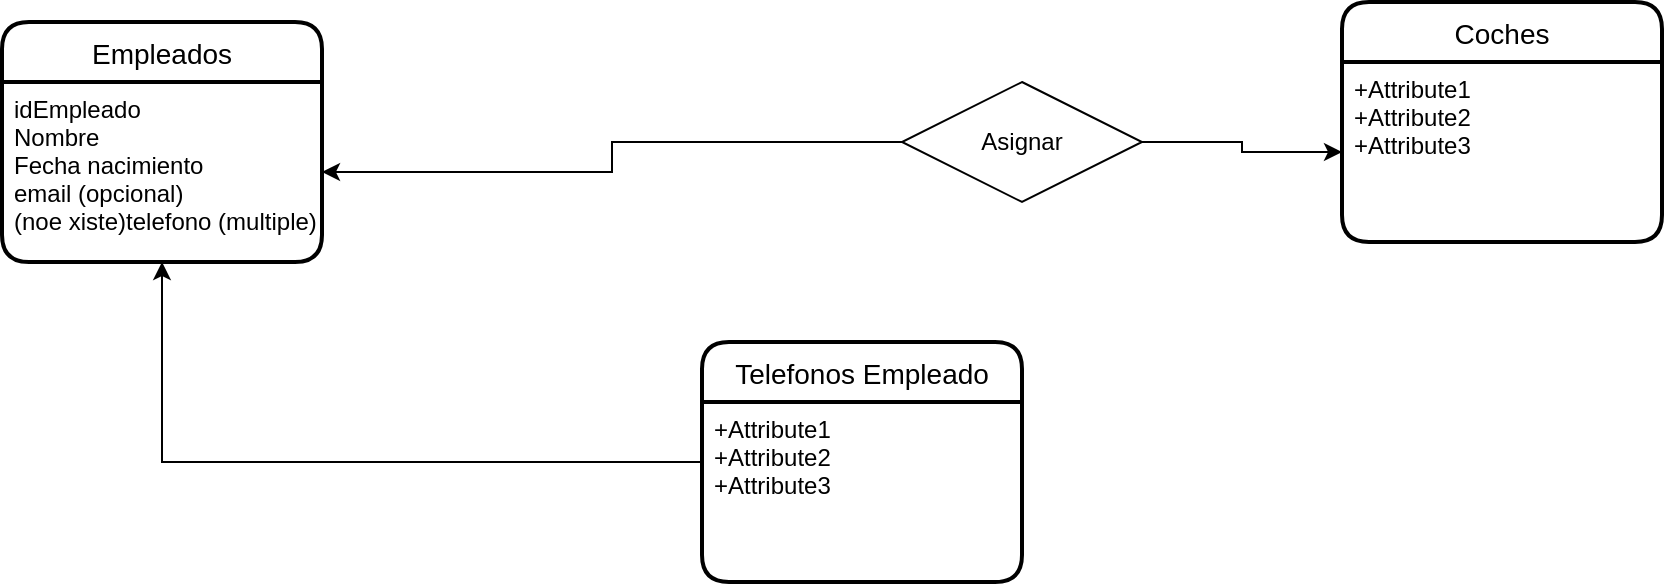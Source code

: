 <mxfile version="20.3.0" type="device" pages="7"><diagram id="R2lEEEUBdFMjLlhIrx00" name="1. Entidades"><mxGraphModel dx="1778" dy="764" grid="1" gridSize="10" guides="1" tooltips="1" connect="1" arrows="1" fold="1" page="1" pageScale="1" pageWidth="850" pageHeight="1100" math="0" shadow="0" extFonts="Permanent Marker^https://fonts.googleapis.com/css?family=Permanent+Marker"><root><mxCell id="0"/><mxCell id="1" parent="0"/><mxCell id="G_ZwwhqLoNLx-nAErgDY-16" value="Empleados" style="swimlane;childLayout=stackLayout;horizontal=1;startSize=30;horizontalStack=0;rounded=1;fontSize=14;fontStyle=0;strokeWidth=2;resizeParent=0;resizeLast=1;shadow=0;dashed=0;align=center;" vertex="1" parent="1"><mxGeometry x="-200" y="330" width="160" height="120" as="geometry"/></mxCell><mxCell id="G_ZwwhqLoNLx-nAErgDY-17" value="idEmpleado&#10;Nombre&#10;Fecha nacimiento&#10;email (opcional)&#10;(noe xiste)telefono (multiple)" style="align=left;strokeColor=none;fillColor=none;spacingLeft=4;fontSize=12;verticalAlign=top;resizable=0;rotatable=0;part=1;" vertex="1" parent="G_ZwwhqLoNLx-nAErgDY-16"><mxGeometry y="30" width="160" height="90" as="geometry"/></mxCell><mxCell id="G_ZwwhqLoNLx-nAErgDY-18" value="Coches" style="swimlane;childLayout=stackLayout;horizontal=1;startSize=30;horizontalStack=0;rounded=1;fontSize=14;fontStyle=0;strokeWidth=2;resizeParent=0;resizeLast=1;shadow=0;dashed=0;align=center;" vertex="1" parent="1"><mxGeometry x="470" y="320" width="160" height="120" as="geometry"/></mxCell><mxCell id="G_ZwwhqLoNLx-nAErgDY-19" value="+Attribute1&#10;+Attribute2&#10;+Attribute3" style="align=left;strokeColor=none;fillColor=none;spacingLeft=4;fontSize=12;verticalAlign=top;resizable=0;rotatable=0;part=1;" vertex="1" parent="G_ZwwhqLoNLx-nAErgDY-18"><mxGeometry y="30" width="160" height="90" as="geometry"/></mxCell><mxCell id="G_ZwwhqLoNLx-nAErgDY-22" style="edgeStyle=orthogonalEdgeStyle;rounded=0;orthogonalLoop=1;jettySize=auto;html=1;" edge="1" parent="1" source="G_ZwwhqLoNLx-nAErgDY-20" target="G_ZwwhqLoNLx-nAErgDY-17"><mxGeometry relative="1" as="geometry"/></mxCell><mxCell id="G_ZwwhqLoNLx-nAErgDY-23" style="edgeStyle=orthogonalEdgeStyle;rounded=0;orthogonalLoop=1;jettySize=auto;html=1;" edge="1" parent="1" source="G_ZwwhqLoNLx-nAErgDY-20" target="G_ZwwhqLoNLx-nAErgDY-19"><mxGeometry relative="1" as="geometry"/></mxCell><mxCell id="G_ZwwhqLoNLx-nAErgDY-20" value="Asignar" style="shape=rhombus;perimeter=rhombusPerimeter;whiteSpace=wrap;html=1;align=center;" vertex="1" parent="1"><mxGeometry x="250" y="360" width="120" height="60" as="geometry"/></mxCell><mxCell id="G_ZwwhqLoNLx-nAErgDY-26" style="edgeStyle=orthogonalEdgeStyle;rounded=0;orthogonalLoop=1;jettySize=auto;html=1;" edge="1" parent="1" source="G_ZwwhqLoNLx-nAErgDY-24" target="G_ZwwhqLoNLx-nAErgDY-17"><mxGeometry relative="1" as="geometry"/></mxCell><mxCell id="G_ZwwhqLoNLx-nAErgDY-24" value="Telefonos Empleado" style="swimlane;childLayout=stackLayout;horizontal=1;startSize=30;horizontalStack=0;rounded=1;fontSize=14;fontStyle=0;strokeWidth=2;resizeParent=0;resizeLast=1;shadow=0;dashed=0;align=center;" vertex="1" parent="1"><mxGeometry x="150" y="490" width="160" height="120" as="geometry"/></mxCell><mxCell id="G_ZwwhqLoNLx-nAErgDY-25" value="+Attribute1&#10;+Attribute2&#10;+Attribute3" style="align=left;strokeColor=none;fillColor=none;spacingLeft=4;fontSize=12;verticalAlign=top;resizable=0;rotatable=0;part=1;" vertex="1" parent="G_ZwwhqLoNLx-nAErgDY-24"><mxGeometry y="30" width="160" height="90" as="geometry"/></mxCell></root></mxGraphModel></diagram><diagram id="1zdHT9Nw-ftmj3AG-u5Z" name="2.PK"><mxGraphModel dx="2391" dy="739" grid="1" gridSize="10" guides="1" tooltips="1" connect="1" arrows="1" fold="1" page="1" pageScale="1" pageWidth="827" pageHeight="1169" math="0" shadow="0"><root><mxCell id="0"/><mxCell id="1" parent="0"/><mxCell id="kkBO5jBB2Ug12-QQI-UT-1" value="Empleados" style="swimlane;childLayout=stackLayout;horizontal=1;startSize=30;horizontalStack=0;rounded=1;fontSize=14;fontStyle=0;strokeWidth=2;resizeParent=0;resizeLast=1;shadow=0;dashed=0;align=center;" vertex="1" parent="1"><mxGeometry x="-970" y="340" width="160" height="120" as="geometry"/></mxCell><mxCell id="kkBO5jBB2Ug12-QQI-UT-2" value="idEmpleado&#10;Nombre&#10;Fecha nacimiento&#10;email (opcional)&#10;(noe xiste)telefono (multiple)" style="align=left;strokeColor=none;fillColor=none;spacingLeft=4;fontSize=12;verticalAlign=top;resizable=0;rotatable=0;part=1;" vertex="1" parent="kkBO5jBB2Ug12-QQI-UT-1"><mxGeometry y="30" width="160" height="90" as="geometry"/></mxCell><mxCell id="kkBO5jBB2Ug12-QQI-UT-3" value="empleados" style="shape=table;startSize=30;container=1;collapsible=1;childLayout=tableLayout;fixedRows=1;rowLines=0;fontStyle=1;align=center;resizeLast=1;" vertex="1" parent="1"><mxGeometry x="-730" y="320" width="180" height="190" as="geometry"/></mxCell><mxCell id="kkBO5jBB2Ug12-QQI-UT-4" value="" style="shape=tableRow;horizontal=0;startSize=0;swimlaneHead=0;swimlaneBody=0;fillColor=none;collapsible=0;dropTarget=0;points=[[0,0.5],[1,0.5]];portConstraint=eastwest;top=0;left=0;right=0;bottom=1;" vertex="1" parent="kkBO5jBB2Ug12-QQI-UT-3"><mxGeometry y="30" width="180" height="30" as="geometry"/></mxCell><mxCell id="kkBO5jBB2Ug12-QQI-UT-5" value="PK" style="shape=partialRectangle;connectable=0;fillColor=none;top=0;left=0;bottom=0;right=0;fontStyle=1;overflow=hidden;" vertex="1" parent="kkBO5jBB2Ug12-QQI-UT-4"><mxGeometry width="30" height="30" as="geometry"><mxRectangle width="30" height="30" as="alternateBounds"/></mxGeometry></mxCell><mxCell id="kkBO5jBB2Ug12-QQI-UT-6" value="idEmpleado" style="shape=partialRectangle;connectable=0;fillColor=none;top=0;left=0;bottom=0;right=0;align=left;spacingLeft=6;fontStyle=5;overflow=hidden;" vertex="1" parent="kkBO5jBB2Ug12-QQI-UT-4"><mxGeometry x="30" width="150" height="30" as="geometry"><mxRectangle width="150" height="30" as="alternateBounds"/></mxGeometry></mxCell><mxCell id="kkBO5jBB2Ug12-QQI-UT-7" value="" style="shape=tableRow;horizontal=0;startSize=0;swimlaneHead=0;swimlaneBody=0;fillColor=none;collapsible=0;dropTarget=0;points=[[0,0.5],[1,0.5]];portConstraint=eastwest;top=0;left=0;right=0;bottom=0;" vertex="1" parent="kkBO5jBB2Ug12-QQI-UT-3"><mxGeometry y="60" width="180" height="30" as="geometry"/></mxCell><mxCell id="kkBO5jBB2Ug12-QQI-UT-8" value="" style="shape=partialRectangle;connectable=0;fillColor=none;top=0;left=0;bottom=0;right=0;editable=1;overflow=hidden;" vertex="1" parent="kkBO5jBB2Ug12-QQI-UT-7"><mxGeometry width="30" height="30" as="geometry"><mxRectangle width="30" height="30" as="alternateBounds"/></mxGeometry></mxCell><mxCell id="kkBO5jBB2Ug12-QQI-UT-9" value="Nombre" style="shape=partialRectangle;connectable=0;fillColor=none;top=0;left=0;bottom=0;right=0;align=left;spacingLeft=6;overflow=hidden;fontStyle=4" vertex="1" parent="kkBO5jBB2Ug12-QQI-UT-7"><mxGeometry x="30" width="150" height="30" as="geometry"><mxRectangle width="150" height="30" as="alternateBounds"/></mxGeometry></mxCell><mxCell id="kkBO5jBB2Ug12-QQI-UT-10" value="" style="shape=tableRow;horizontal=0;startSize=0;swimlaneHead=0;swimlaneBody=0;fillColor=none;collapsible=0;dropTarget=0;points=[[0,0.5],[1,0.5]];portConstraint=eastwest;top=0;left=0;right=0;bottom=0;" vertex="1" parent="kkBO5jBB2Ug12-QQI-UT-3"><mxGeometry y="90" width="180" height="30" as="geometry"/></mxCell><mxCell id="kkBO5jBB2Ug12-QQI-UT-11" value="" style="shape=partialRectangle;connectable=0;fillColor=none;top=0;left=0;bottom=0;right=0;editable=1;overflow=hidden;" vertex="1" parent="kkBO5jBB2Ug12-QQI-UT-10"><mxGeometry width="30" height="30" as="geometry"><mxRectangle width="30" height="30" as="alternateBounds"/></mxGeometry></mxCell><mxCell id="kkBO5jBB2Ug12-QQI-UT-12" value="Fecha nacimiento" style="shape=partialRectangle;connectable=0;fillColor=none;top=0;left=0;bottom=0;right=0;align=left;spacingLeft=6;overflow=hidden;fontStyle=4" vertex="1" parent="kkBO5jBB2Ug12-QQI-UT-10"><mxGeometry x="30" width="150" height="30" as="geometry"><mxRectangle width="150" height="30" as="alternateBounds"/></mxGeometry></mxCell><mxCell id="kkBO5jBB2Ug12-QQI-UT-13" value="" style="shape=tableRow;horizontal=0;startSize=0;swimlaneHead=0;swimlaneBody=0;fillColor=none;collapsible=0;dropTarget=0;points=[[0,0.5],[1,0.5]];portConstraint=eastwest;top=0;left=0;right=0;bottom=0;" vertex="1" parent="kkBO5jBB2Ug12-QQI-UT-3"><mxGeometry y="120" width="180" height="30" as="geometry"/></mxCell><mxCell id="kkBO5jBB2Ug12-QQI-UT-14" value="" style="shape=partialRectangle;connectable=0;fillColor=none;top=0;left=0;bottom=0;right=0;editable=1;overflow=hidden;" vertex="1" parent="kkBO5jBB2Ug12-QQI-UT-13"><mxGeometry width="30" height="30" as="geometry"><mxRectangle width="30" height="30" as="alternateBounds"/></mxGeometry></mxCell><mxCell id="kkBO5jBB2Ug12-QQI-UT-15" value="email" style="shape=partialRectangle;connectable=0;fillColor=none;top=0;left=0;bottom=0;right=0;align=left;spacingLeft=6;overflow=hidden;" vertex="1" parent="kkBO5jBB2Ug12-QQI-UT-13"><mxGeometry x="30" width="150" height="30" as="geometry"><mxRectangle width="150" height="30" as="alternateBounds"/></mxGeometry></mxCell><mxCell id="kkBO5jBB2Ug12-QQI-UT-16" value="" style="shape=tableRow;horizontal=0;startSize=0;swimlaneHead=0;swimlaneBody=0;fillColor=none;collapsible=0;dropTarget=0;points=[[0,0.5],[1,0.5]];portConstraint=eastwest;top=0;left=0;right=0;bottom=0;" vertex="1" parent="kkBO5jBB2Ug12-QQI-UT-3"><mxGeometry y="150" width="180" height="30" as="geometry"/></mxCell><mxCell id="kkBO5jBB2Ug12-QQI-UT-17" value="" style="shape=partialRectangle;connectable=0;fillColor=none;top=0;left=0;bottom=0;right=0;editable=1;overflow=hidden;" vertex="1" parent="kkBO5jBB2Ug12-QQI-UT-16"><mxGeometry width="30" height="30" as="geometry"><mxRectangle width="30" height="30" as="alternateBounds"/></mxGeometry></mxCell><mxCell id="kkBO5jBB2Ug12-QQI-UT-18" value="Telefono" style="shape=partialRectangle;connectable=0;fillColor=none;top=0;left=0;bottom=0;right=0;align=left;spacingLeft=6;overflow=hidden;" vertex="1" parent="kkBO5jBB2Ug12-QQI-UT-16"><mxGeometry x="30" width="150" height="30" as="geometry"><mxRectangle width="150" height="30" as="alternateBounds"/></mxGeometry></mxCell></root></mxGraphModel></diagram><diagram id="-Z_5LWnNgz0zGgJt9sYv" name="3. Cardinalidad"><mxGraphModel dx="1724" dy="-430" grid="1" gridSize="10" guides="1" tooltips="1" connect="1" arrows="1" fold="1" page="1" pageScale="1" pageWidth="827" pageHeight="1169" math="0" shadow="0"><root><mxCell id="0"/><mxCell id="1" parent="0"/><mxCell id="r9xwQnF6MNCtmvVfq-UN-1" value="empleados" style="shape=table;startSize=30;container=1;collapsible=1;childLayout=tableLayout;fixedRows=1;rowLines=0;fontStyle=1;align=center;resizeLast=1;" vertex="1" parent="1"><mxGeometry x="80" y="1380" width="180" height="160" as="geometry"/></mxCell><mxCell id="r9xwQnF6MNCtmvVfq-UN-2" value="" style="shape=tableRow;horizontal=0;startSize=0;swimlaneHead=0;swimlaneBody=0;fillColor=none;collapsible=0;dropTarget=0;points=[[0,0.5],[1,0.5]];portConstraint=eastwest;top=0;left=0;right=0;bottom=1;" vertex="1" parent="r9xwQnF6MNCtmvVfq-UN-1"><mxGeometry y="30" width="180" height="30" as="geometry"/></mxCell><mxCell id="r9xwQnF6MNCtmvVfq-UN-3" value="PK" style="shape=partialRectangle;connectable=0;fillColor=none;top=0;left=0;bottom=0;right=0;fontStyle=1;overflow=hidden;" vertex="1" parent="r9xwQnF6MNCtmvVfq-UN-2"><mxGeometry width="30" height="30" as="geometry"><mxRectangle width="30" height="30" as="alternateBounds"/></mxGeometry></mxCell><mxCell id="r9xwQnF6MNCtmvVfq-UN-4" value="idEmpleado" style="shape=partialRectangle;connectable=0;fillColor=none;top=0;left=0;bottom=0;right=0;align=left;spacingLeft=6;fontStyle=5;overflow=hidden;" vertex="1" parent="r9xwQnF6MNCtmvVfq-UN-2"><mxGeometry x="30" width="150" height="30" as="geometry"><mxRectangle width="150" height="30" as="alternateBounds"/></mxGeometry></mxCell><mxCell id="r9xwQnF6MNCtmvVfq-UN-5" value="" style="shape=tableRow;horizontal=0;startSize=0;swimlaneHead=0;swimlaneBody=0;fillColor=none;collapsible=0;dropTarget=0;points=[[0,0.5],[1,0.5]];portConstraint=eastwest;top=0;left=0;right=0;bottom=0;" vertex="1" parent="r9xwQnF6MNCtmvVfq-UN-1"><mxGeometry y="60" width="180" height="30" as="geometry"/></mxCell><mxCell id="r9xwQnF6MNCtmvVfq-UN-6" value="" style="shape=partialRectangle;connectable=0;fillColor=none;top=0;left=0;bottom=0;right=0;editable=1;overflow=hidden;" vertex="1" parent="r9xwQnF6MNCtmvVfq-UN-5"><mxGeometry width="30" height="30" as="geometry"><mxRectangle width="30" height="30" as="alternateBounds"/></mxGeometry></mxCell><mxCell id="r9xwQnF6MNCtmvVfq-UN-7" value="Nombre" style="shape=partialRectangle;connectable=0;fillColor=none;top=0;left=0;bottom=0;right=0;align=left;spacingLeft=6;overflow=hidden;fontStyle=4" vertex="1" parent="r9xwQnF6MNCtmvVfq-UN-5"><mxGeometry x="30" width="150" height="30" as="geometry"><mxRectangle width="150" height="30" as="alternateBounds"/></mxGeometry></mxCell><mxCell id="r9xwQnF6MNCtmvVfq-UN-8" value="" style="shape=tableRow;horizontal=0;startSize=0;swimlaneHead=0;swimlaneBody=0;fillColor=none;collapsible=0;dropTarget=0;points=[[0,0.5],[1,0.5]];portConstraint=eastwest;top=0;left=0;right=0;bottom=0;" vertex="1" parent="r9xwQnF6MNCtmvVfq-UN-1"><mxGeometry y="90" width="180" height="30" as="geometry"/></mxCell><mxCell id="r9xwQnF6MNCtmvVfq-UN-9" value="" style="shape=partialRectangle;connectable=0;fillColor=none;top=0;left=0;bottom=0;right=0;editable=1;overflow=hidden;" vertex="1" parent="r9xwQnF6MNCtmvVfq-UN-8"><mxGeometry width="30" height="30" as="geometry"><mxRectangle width="30" height="30" as="alternateBounds"/></mxGeometry></mxCell><mxCell id="r9xwQnF6MNCtmvVfq-UN-10" value="Fecha nacimiento" style="shape=partialRectangle;connectable=0;fillColor=none;top=0;left=0;bottom=0;right=0;align=left;spacingLeft=6;overflow=hidden;fontStyle=4" vertex="1" parent="r9xwQnF6MNCtmvVfq-UN-8"><mxGeometry x="30" width="150" height="30" as="geometry"><mxRectangle width="150" height="30" as="alternateBounds"/></mxGeometry></mxCell><mxCell id="r9xwQnF6MNCtmvVfq-UN-11" value="" style="shape=tableRow;horizontal=0;startSize=0;swimlaneHead=0;swimlaneBody=0;fillColor=none;collapsible=0;dropTarget=0;points=[[0,0.5],[1,0.5]];portConstraint=eastwest;top=0;left=0;right=0;bottom=0;" vertex="1" parent="r9xwQnF6MNCtmvVfq-UN-1"><mxGeometry y="120" width="180" height="30" as="geometry"/></mxCell><mxCell id="r9xwQnF6MNCtmvVfq-UN-12" value="" style="shape=partialRectangle;connectable=0;fillColor=none;top=0;left=0;bottom=0;right=0;editable=1;overflow=hidden;" vertex="1" parent="r9xwQnF6MNCtmvVfq-UN-11"><mxGeometry width="30" height="30" as="geometry"><mxRectangle width="30" height="30" as="alternateBounds"/></mxGeometry></mxCell><mxCell id="r9xwQnF6MNCtmvVfq-UN-13" value="email" style="shape=partialRectangle;connectable=0;fillColor=none;top=0;left=0;bottom=0;right=0;align=left;spacingLeft=6;overflow=hidden;" vertex="1" parent="r9xwQnF6MNCtmvVfq-UN-11"><mxGeometry x="30" width="150" height="30" as="geometry"><mxRectangle width="150" height="30" as="alternateBounds"/></mxGeometry></mxCell><mxCell id="4OnsMwnjZIPPuMfLZElc-1" value="telefonos del empleado" style="shape=table;startSize=30;container=1;collapsible=1;childLayout=tableLayout;fixedRows=1;rowLines=0;fontStyle=1;align=center;resizeLast=1;" vertex="1" parent="1"><mxGeometry x="330" y="1380" width="180" height="160" as="geometry"/></mxCell><mxCell id="4OnsMwnjZIPPuMfLZElc-2" value="" style="shape=tableRow;horizontal=0;startSize=0;swimlaneHead=0;swimlaneBody=0;fillColor=none;collapsible=0;dropTarget=0;points=[[0,0.5],[1,0.5]];portConstraint=eastwest;top=0;left=0;right=0;bottom=1;" vertex="1" parent="4OnsMwnjZIPPuMfLZElc-1"><mxGeometry y="30" width="180" height="30" as="geometry"/></mxCell><mxCell id="4OnsMwnjZIPPuMfLZElc-3" value="PK" style="shape=partialRectangle;connectable=0;fillColor=none;top=0;left=0;bottom=0;right=0;fontStyle=1;overflow=hidden;" vertex="1" parent="4OnsMwnjZIPPuMfLZElc-2"><mxGeometry width="30" height="30" as="geometry"><mxRectangle width="30" height="30" as="alternateBounds"/></mxGeometry></mxCell><mxCell id="4OnsMwnjZIPPuMfLZElc-4" value="idEmpleado" style="shape=partialRectangle;connectable=0;fillColor=none;top=0;left=0;bottom=0;right=0;align=left;spacingLeft=6;fontStyle=5;overflow=hidden;" vertex="1" parent="4OnsMwnjZIPPuMfLZElc-2"><mxGeometry x="30" width="150" height="30" as="geometry"><mxRectangle width="150" height="30" as="alternateBounds"/></mxGeometry></mxCell><mxCell id="4OnsMwnjZIPPuMfLZElc-14" value="" style="shape=tableRow;horizontal=0;startSize=0;swimlaneHead=0;swimlaneBody=0;fillColor=none;collapsible=0;dropTarget=0;points=[[0,0.5],[1,0.5]];portConstraint=eastwest;top=0;left=0;right=0;bottom=1;" vertex="1" parent="4OnsMwnjZIPPuMfLZElc-1"><mxGeometry y="60" width="180" height="30" as="geometry"/></mxCell><mxCell id="4OnsMwnjZIPPuMfLZElc-15" value="PK" style="shape=partialRectangle;connectable=0;fillColor=none;top=0;left=0;bottom=0;right=0;fontStyle=1;overflow=hidden;" vertex="1" parent="4OnsMwnjZIPPuMfLZElc-14"><mxGeometry width="30" height="30" as="geometry"><mxRectangle width="30" height="30" as="alternateBounds"/></mxGeometry></mxCell><mxCell id="4OnsMwnjZIPPuMfLZElc-16" value="ordinal" style="shape=partialRectangle;connectable=0;fillColor=none;top=0;left=0;bottom=0;right=0;align=left;spacingLeft=6;fontStyle=5;overflow=hidden;" vertex="1" parent="4OnsMwnjZIPPuMfLZElc-14"><mxGeometry x="30" width="150" height="30" as="geometry"><mxRectangle width="150" height="30" as="alternateBounds"/></mxGeometry></mxCell><mxCell id="4OnsMwnjZIPPuMfLZElc-5" value="" style="shape=tableRow;horizontal=0;startSize=0;swimlaneHead=0;swimlaneBody=0;fillColor=none;collapsible=0;dropTarget=0;points=[[0,0.5],[1,0.5]];portConstraint=eastwest;top=0;left=0;right=0;bottom=0;" vertex="1" parent="4OnsMwnjZIPPuMfLZElc-1"><mxGeometry y="90" width="180" height="30" as="geometry"/></mxCell><mxCell id="4OnsMwnjZIPPuMfLZElc-6" value="" style="shape=partialRectangle;connectable=0;fillColor=none;top=0;left=0;bottom=0;right=0;editable=1;overflow=hidden;" vertex="1" parent="4OnsMwnjZIPPuMfLZElc-5"><mxGeometry width="30" height="30" as="geometry"><mxRectangle width="30" height="30" as="alternateBounds"/></mxGeometry></mxCell><mxCell id="4OnsMwnjZIPPuMfLZElc-7" value="telefono" style="shape=partialRectangle;connectable=0;fillColor=none;top=0;left=0;bottom=0;right=0;align=left;spacingLeft=6;overflow=hidden;fontStyle=4" vertex="1" parent="4OnsMwnjZIPPuMfLZElc-5"><mxGeometry x="30" width="150" height="30" as="geometry"><mxRectangle width="150" height="30" as="alternateBounds"/></mxGeometry></mxCell><mxCell id="4OnsMwnjZIPPuMfLZElc-17" value="Text" style="text;html=1;strokeColor=none;fillColor=none;align=center;verticalAlign=middle;whiteSpace=wrap;rounded=0;" vertex="1" parent="1"><mxGeometry x="190" y="1470" width="60" height="30" as="geometry"/></mxCell><mxCell id="4OnsMwnjZIPPuMfLZElc-18" value="Text" style="text;html=1;strokeColor=none;fillColor=none;align=center;verticalAlign=middle;whiteSpace=wrap;rounded=0;" vertex="1" parent="1"><mxGeometry x="190" y="1470" width="60" height="30" as="geometry"/></mxCell><mxCell id="4OnsMwnjZIPPuMfLZElc-19" value="Text" style="text;html=1;strokeColor=none;fillColor=none;align=center;verticalAlign=middle;whiteSpace=wrap;rounded=0;" vertex="1" parent="1"><mxGeometry x="190" y="1470" width="60" height="30" as="geometry"/></mxCell><mxCell id="4OnsMwnjZIPPuMfLZElc-20" value="Cardinalidad 1 a N" style="text;html=1;strokeColor=none;fillColor=none;align=center;verticalAlign=middle;whiteSpace=wrap;rounded=0;" vertex="1" parent="1"><mxGeometry x="200" y="1290" width="190" height="30" as="geometry"/></mxCell><mxCell id="4OnsMwnjZIPPuMfLZElc-21" style="edgeStyle=orthogonalEdgeStyle;rounded=0;orthogonalLoop=1;jettySize=auto;html=1;" edge="1" parent="1" source="4OnsMwnjZIPPuMfLZElc-2" target="r9xwQnF6MNCtmvVfq-UN-2"><mxGeometry relative="1" as="geometry"/></mxCell><mxCell id="4OnsMwnjZIPPuMfLZElc-22" value="Cardinalidad N a N" style="text;html=1;strokeColor=none;fillColor=none;align=center;verticalAlign=middle;whiteSpace=wrap;rounded=0;" vertex="1" parent="1"><mxGeometry x="224" y="1610" width="190" height="30" as="geometry"/></mxCell><mxCell id="4OnsMwnjZIPPuMfLZElc-23" value="empleados" style="shape=table;startSize=30;container=1;collapsible=1;childLayout=tableLayout;fixedRows=1;rowLines=0;fontStyle=1;align=center;resizeLast=1;" vertex="1" parent="1"><mxGeometry x="-170" y="1670" width="180" height="160" as="geometry"/></mxCell><mxCell id="4OnsMwnjZIPPuMfLZElc-24" value="" style="shape=tableRow;horizontal=0;startSize=0;swimlaneHead=0;swimlaneBody=0;fillColor=none;collapsible=0;dropTarget=0;points=[[0,0.5],[1,0.5]];portConstraint=eastwest;top=0;left=0;right=0;bottom=1;" vertex="1" parent="4OnsMwnjZIPPuMfLZElc-23"><mxGeometry y="30" width="180" height="30" as="geometry"/></mxCell><mxCell id="4OnsMwnjZIPPuMfLZElc-25" value="PK" style="shape=partialRectangle;connectable=0;fillColor=none;top=0;left=0;bottom=0;right=0;fontStyle=1;overflow=hidden;" vertex="1" parent="4OnsMwnjZIPPuMfLZElc-24"><mxGeometry width="30" height="30" as="geometry"><mxRectangle width="30" height="30" as="alternateBounds"/></mxGeometry></mxCell><mxCell id="4OnsMwnjZIPPuMfLZElc-26" value="idEmpleado" style="shape=partialRectangle;connectable=0;fillColor=none;top=0;left=0;bottom=0;right=0;align=left;spacingLeft=6;fontStyle=5;overflow=hidden;" vertex="1" parent="4OnsMwnjZIPPuMfLZElc-24"><mxGeometry x="30" width="150" height="30" as="geometry"><mxRectangle width="150" height="30" as="alternateBounds"/></mxGeometry></mxCell><mxCell id="4OnsMwnjZIPPuMfLZElc-27" value="" style="shape=tableRow;horizontal=0;startSize=0;swimlaneHead=0;swimlaneBody=0;fillColor=none;collapsible=0;dropTarget=0;points=[[0,0.5],[1,0.5]];portConstraint=eastwest;top=0;left=0;right=0;bottom=0;" vertex="1" parent="4OnsMwnjZIPPuMfLZElc-23"><mxGeometry y="60" width="180" height="30" as="geometry"/></mxCell><mxCell id="4OnsMwnjZIPPuMfLZElc-28" value="" style="shape=partialRectangle;connectable=0;fillColor=none;top=0;left=0;bottom=0;right=0;editable=1;overflow=hidden;" vertex="1" parent="4OnsMwnjZIPPuMfLZElc-27"><mxGeometry width="30" height="30" as="geometry"><mxRectangle width="30" height="30" as="alternateBounds"/></mxGeometry></mxCell><mxCell id="4OnsMwnjZIPPuMfLZElc-29" value="Nombre" style="shape=partialRectangle;connectable=0;fillColor=none;top=0;left=0;bottom=0;right=0;align=left;spacingLeft=6;overflow=hidden;fontStyle=4" vertex="1" parent="4OnsMwnjZIPPuMfLZElc-27"><mxGeometry x="30" width="150" height="30" as="geometry"><mxRectangle width="150" height="30" as="alternateBounds"/></mxGeometry></mxCell><mxCell id="4OnsMwnjZIPPuMfLZElc-30" value="" style="shape=tableRow;horizontal=0;startSize=0;swimlaneHead=0;swimlaneBody=0;fillColor=none;collapsible=0;dropTarget=0;points=[[0,0.5],[1,0.5]];portConstraint=eastwest;top=0;left=0;right=0;bottom=0;" vertex="1" parent="4OnsMwnjZIPPuMfLZElc-23"><mxGeometry y="90" width="180" height="30" as="geometry"/></mxCell><mxCell id="4OnsMwnjZIPPuMfLZElc-31" value="" style="shape=partialRectangle;connectable=0;fillColor=none;top=0;left=0;bottom=0;right=0;editable=1;overflow=hidden;" vertex="1" parent="4OnsMwnjZIPPuMfLZElc-30"><mxGeometry width="30" height="30" as="geometry"><mxRectangle width="30" height="30" as="alternateBounds"/></mxGeometry></mxCell><mxCell id="4OnsMwnjZIPPuMfLZElc-32" value="Fecha nacimiento" style="shape=partialRectangle;connectable=0;fillColor=none;top=0;left=0;bottom=0;right=0;align=left;spacingLeft=6;overflow=hidden;fontStyle=4" vertex="1" parent="4OnsMwnjZIPPuMfLZElc-30"><mxGeometry x="30" width="150" height="30" as="geometry"><mxRectangle width="150" height="30" as="alternateBounds"/></mxGeometry></mxCell><mxCell id="4OnsMwnjZIPPuMfLZElc-33" value="" style="shape=tableRow;horizontal=0;startSize=0;swimlaneHead=0;swimlaneBody=0;fillColor=none;collapsible=0;dropTarget=0;points=[[0,0.5],[1,0.5]];portConstraint=eastwest;top=0;left=0;right=0;bottom=0;" vertex="1" parent="4OnsMwnjZIPPuMfLZElc-23"><mxGeometry y="120" width="180" height="30" as="geometry"/></mxCell><mxCell id="4OnsMwnjZIPPuMfLZElc-34" value="" style="shape=partialRectangle;connectable=0;fillColor=none;top=0;left=0;bottom=0;right=0;editable=1;overflow=hidden;" vertex="1" parent="4OnsMwnjZIPPuMfLZElc-33"><mxGeometry width="30" height="30" as="geometry"><mxRectangle width="30" height="30" as="alternateBounds"/></mxGeometry></mxCell><mxCell id="4OnsMwnjZIPPuMfLZElc-35" value="email" style="shape=partialRectangle;connectable=0;fillColor=none;top=0;left=0;bottom=0;right=0;align=left;spacingLeft=6;overflow=hidden;" vertex="1" parent="4OnsMwnjZIPPuMfLZElc-33"><mxGeometry x="30" width="150" height="30" as="geometry"><mxRectangle width="150" height="30" as="alternateBounds"/></mxGeometry></mxCell><mxCell id="4OnsMwnjZIPPuMfLZElc-36" value="cursos" style="shape=table;startSize=30;container=1;collapsible=1;childLayout=tableLayout;fixedRows=1;rowLines=0;fontStyle=1;align=center;resizeLast=1;" vertex="1" parent="1"><mxGeometry x="430" y="1670" width="180" height="160" as="geometry"/></mxCell><mxCell id="4OnsMwnjZIPPuMfLZElc-37" value="" style="shape=tableRow;horizontal=0;startSize=0;swimlaneHead=0;swimlaneBody=0;fillColor=none;collapsible=0;dropTarget=0;points=[[0,0.5],[1,0.5]];portConstraint=eastwest;top=0;left=0;right=0;bottom=1;" vertex="1" parent="4OnsMwnjZIPPuMfLZElc-36"><mxGeometry y="30" width="180" height="30" as="geometry"/></mxCell><mxCell id="4OnsMwnjZIPPuMfLZElc-38" value="PK" style="shape=partialRectangle;connectable=0;fillColor=none;top=0;left=0;bottom=0;right=0;fontStyle=1;overflow=hidden;" vertex="1" parent="4OnsMwnjZIPPuMfLZElc-37"><mxGeometry width="30" height="30" as="geometry"><mxRectangle width="30" height="30" as="alternateBounds"/></mxGeometry></mxCell><mxCell id="4OnsMwnjZIPPuMfLZElc-39" value="idCurso" style="shape=partialRectangle;connectable=0;fillColor=none;top=0;left=0;bottom=0;right=0;align=left;spacingLeft=6;fontStyle=5;overflow=hidden;" vertex="1" parent="4OnsMwnjZIPPuMfLZElc-37"><mxGeometry x="30" width="150" height="30" as="geometry"><mxRectangle width="150" height="30" as="alternateBounds"/></mxGeometry></mxCell><mxCell id="4OnsMwnjZIPPuMfLZElc-40" value="" style="shape=tableRow;horizontal=0;startSize=0;swimlaneHead=0;swimlaneBody=0;fillColor=none;collapsible=0;dropTarget=0;points=[[0,0.5],[1,0.5]];portConstraint=eastwest;top=0;left=0;right=0;bottom=0;" vertex="1" parent="4OnsMwnjZIPPuMfLZElc-36"><mxGeometry y="60" width="180" height="30" as="geometry"/></mxCell><mxCell id="4OnsMwnjZIPPuMfLZElc-41" value="" style="shape=partialRectangle;connectable=0;fillColor=none;top=0;left=0;bottom=0;right=0;editable=1;overflow=hidden;" vertex="1" parent="4OnsMwnjZIPPuMfLZElc-40"><mxGeometry width="30" height="30" as="geometry"><mxRectangle width="30" height="30" as="alternateBounds"/></mxGeometry></mxCell><mxCell id="4OnsMwnjZIPPuMfLZElc-42" value="nombre" style="shape=partialRectangle;connectable=0;fillColor=none;top=0;left=0;bottom=0;right=0;align=left;spacingLeft=6;overflow=hidden;" vertex="1" parent="4OnsMwnjZIPPuMfLZElc-40"><mxGeometry x="30" width="150" height="30" as="geometry"><mxRectangle width="150" height="30" as="alternateBounds"/></mxGeometry></mxCell><mxCell id="4OnsMwnjZIPPuMfLZElc-43" value="" style="shape=tableRow;horizontal=0;startSize=0;swimlaneHead=0;swimlaneBody=0;fillColor=none;collapsible=0;dropTarget=0;points=[[0,0.5],[1,0.5]];portConstraint=eastwest;top=0;left=0;right=0;bottom=0;" vertex="1" parent="4OnsMwnjZIPPuMfLZElc-36"><mxGeometry y="90" width="180" height="30" as="geometry"/></mxCell><mxCell id="4OnsMwnjZIPPuMfLZElc-44" value="" style="shape=partialRectangle;connectable=0;fillColor=none;top=0;left=0;bottom=0;right=0;editable=1;overflow=hidden;" vertex="1" parent="4OnsMwnjZIPPuMfLZElc-43"><mxGeometry width="30" height="30" as="geometry"><mxRectangle width="30" height="30" as="alternateBounds"/></mxGeometry></mxCell><mxCell id="4OnsMwnjZIPPuMfLZElc-45" value="" style="shape=partialRectangle;connectable=0;fillColor=none;top=0;left=0;bottom=0;right=0;align=left;spacingLeft=6;overflow=hidden;" vertex="1" parent="4OnsMwnjZIPPuMfLZElc-43"><mxGeometry x="30" width="150" height="30" as="geometry"><mxRectangle width="150" height="30" as="alternateBounds"/></mxGeometry></mxCell><mxCell id="4OnsMwnjZIPPuMfLZElc-46" value="" style="shape=tableRow;horizontal=0;startSize=0;swimlaneHead=0;swimlaneBody=0;fillColor=none;collapsible=0;dropTarget=0;points=[[0,0.5],[1,0.5]];portConstraint=eastwest;top=0;left=0;right=0;bottom=0;" vertex="1" parent="4OnsMwnjZIPPuMfLZElc-36"><mxGeometry y="120" width="180" height="30" as="geometry"/></mxCell><mxCell id="4OnsMwnjZIPPuMfLZElc-47" value="" style="shape=partialRectangle;connectable=0;fillColor=none;top=0;left=0;bottom=0;right=0;editable=1;overflow=hidden;" vertex="1" parent="4OnsMwnjZIPPuMfLZElc-46"><mxGeometry width="30" height="30" as="geometry"><mxRectangle width="30" height="30" as="alternateBounds"/></mxGeometry></mxCell><mxCell id="4OnsMwnjZIPPuMfLZElc-48" value="" style="shape=partialRectangle;connectable=0;fillColor=none;top=0;left=0;bottom=0;right=0;align=left;spacingLeft=6;overflow=hidden;" vertex="1" parent="4OnsMwnjZIPPuMfLZElc-46"><mxGeometry x="30" width="150" height="30" as="geometry"><mxRectangle width="150" height="30" as="alternateBounds"/></mxGeometry></mxCell><mxCell id="4OnsMwnjZIPPuMfLZElc-49" value="cursosEmpleados" style="shape=table;startSize=30;container=1;collapsible=1;childLayout=tableLayout;fixedRows=1;rowLines=0;fontStyle=1;align=center;resizeLast=1;" vertex="1" parent="1"><mxGeometry x="140" y="1670" width="180" height="160" as="geometry"/></mxCell><mxCell id="4OnsMwnjZIPPuMfLZElc-50" value="" style="shape=tableRow;horizontal=0;startSize=0;swimlaneHead=0;swimlaneBody=0;fillColor=none;collapsible=0;dropTarget=0;points=[[0,0.5],[1,0.5]];portConstraint=eastwest;top=0;left=0;right=0;bottom=0;" vertex="1" parent="4OnsMwnjZIPPuMfLZElc-49"><mxGeometry y="30" width="180" height="30" as="geometry"/></mxCell><mxCell id="4OnsMwnjZIPPuMfLZElc-51" value="PK" style="shape=partialRectangle;connectable=0;fillColor=none;top=0;left=0;bottom=0;right=0;fontStyle=1;overflow=hidden;" vertex="1" parent="4OnsMwnjZIPPuMfLZElc-50"><mxGeometry width="60" height="30" as="geometry"><mxRectangle width="60" height="30" as="alternateBounds"/></mxGeometry></mxCell><mxCell id="4OnsMwnjZIPPuMfLZElc-52" value="idEmpleado" style="shape=partialRectangle;connectable=0;fillColor=none;top=0;left=0;bottom=0;right=0;align=left;spacingLeft=6;fontStyle=5;overflow=hidden;" vertex="1" parent="4OnsMwnjZIPPuMfLZElc-50"><mxGeometry x="60" width="120" height="30" as="geometry"><mxRectangle width="120" height="30" as="alternateBounds"/></mxGeometry></mxCell><mxCell id="4OnsMwnjZIPPuMfLZElc-53" value="" style="shape=tableRow;horizontal=0;startSize=0;swimlaneHead=0;swimlaneBody=0;fillColor=none;collapsible=0;dropTarget=0;points=[[0,0.5],[1,0.5]];portConstraint=eastwest;top=0;left=0;right=0;bottom=1;" vertex="1" parent="4OnsMwnjZIPPuMfLZElc-49"><mxGeometry y="60" width="180" height="30" as="geometry"/></mxCell><mxCell id="4OnsMwnjZIPPuMfLZElc-54" value="PK" style="shape=partialRectangle;connectable=0;fillColor=none;top=0;left=0;bottom=0;right=0;fontStyle=1;overflow=hidden;" vertex="1" parent="4OnsMwnjZIPPuMfLZElc-53"><mxGeometry width="60" height="30" as="geometry"><mxRectangle width="60" height="30" as="alternateBounds"/></mxGeometry></mxCell><mxCell id="4OnsMwnjZIPPuMfLZElc-55" value="idCurso" style="shape=partialRectangle;connectable=0;fillColor=none;top=0;left=0;bottom=0;right=0;align=left;spacingLeft=6;fontStyle=5;overflow=hidden;" vertex="1" parent="4OnsMwnjZIPPuMfLZElc-53"><mxGeometry x="60" width="120" height="30" as="geometry"><mxRectangle width="120" height="30" as="alternateBounds"/></mxGeometry></mxCell><mxCell id="4OnsMwnjZIPPuMfLZElc-56" value="" style="shape=tableRow;horizontal=0;startSize=0;swimlaneHead=0;swimlaneBody=0;fillColor=none;collapsible=0;dropTarget=0;points=[[0,0.5],[1,0.5]];portConstraint=eastwest;top=0;left=0;right=0;bottom=0;" vertex="1" parent="4OnsMwnjZIPPuMfLZElc-49"><mxGeometry y="90" width="180" height="30" as="geometry"/></mxCell><mxCell id="4OnsMwnjZIPPuMfLZElc-57" value="" style="shape=partialRectangle;connectable=0;fillColor=none;top=0;left=0;bottom=0;right=0;editable=1;overflow=hidden;" vertex="1" parent="4OnsMwnjZIPPuMfLZElc-56"><mxGeometry width="60" height="30" as="geometry"><mxRectangle width="60" height="30" as="alternateBounds"/></mxGeometry></mxCell><mxCell id="4OnsMwnjZIPPuMfLZElc-58" value="fecha incripcion" style="shape=partialRectangle;connectable=0;fillColor=none;top=0;left=0;bottom=0;right=0;align=left;spacingLeft=6;overflow=hidden;" vertex="1" parent="4OnsMwnjZIPPuMfLZElc-56"><mxGeometry x="60" width="120" height="30" as="geometry"><mxRectangle width="120" height="30" as="alternateBounds"/></mxGeometry></mxCell><mxCell id="4OnsMwnjZIPPuMfLZElc-59" value="" style="shape=tableRow;horizontal=0;startSize=0;swimlaneHead=0;swimlaneBody=0;fillColor=none;collapsible=0;dropTarget=0;points=[[0,0.5],[1,0.5]];portConstraint=eastwest;top=0;left=0;right=0;bottom=0;" vertex="1" parent="4OnsMwnjZIPPuMfLZElc-49"><mxGeometry y="120" width="180" height="30" as="geometry"/></mxCell><mxCell id="4OnsMwnjZIPPuMfLZElc-60" value="" style="shape=partialRectangle;connectable=0;fillColor=none;top=0;left=0;bottom=0;right=0;editable=1;overflow=hidden;" vertex="1" parent="4OnsMwnjZIPPuMfLZElc-59"><mxGeometry width="60" height="30" as="geometry"><mxRectangle width="60" height="30" as="alternateBounds"/></mxGeometry></mxCell><mxCell id="4OnsMwnjZIPPuMfLZElc-61" value="nota" style="shape=partialRectangle;connectable=0;fillColor=none;top=0;left=0;bottom=0;right=0;align=left;spacingLeft=6;overflow=hidden;" vertex="1" parent="4OnsMwnjZIPPuMfLZElc-59"><mxGeometry x="60" width="120" height="30" as="geometry"><mxRectangle width="120" height="30" as="alternateBounds"/></mxGeometry></mxCell><mxCell id="4OnsMwnjZIPPuMfLZElc-62" style="edgeStyle=orthogonalEdgeStyle;rounded=0;orthogonalLoop=1;jettySize=auto;html=1;" edge="1" parent="1" source="4OnsMwnjZIPPuMfLZElc-37" target="4OnsMwnjZIPPuMfLZElc-53"><mxGeometry relative="1" as="geometry"/></mxCell><mxCell id="4OnsMwnjZIPPuMfLZElc-63" style="edgeStyle=orthogonalEdgeStyle;rounded=0;orthogonalLoop=1;jettySize=auto;html=1;" edge="1" parent="1" source="4OnsMwnjZIPPuMfLZElc-24" target="4OnsMwnjZIPPuMfLZElc-50"><mxGeometry relative="1" as="geometry"/></mxCell></root></mxGraphModel></diagram><diagram id="_koGw4JhfJyquv0B0HPw" name="4.Claves foraneas"><mxGraphModel dx="1724" dy="-430" grid="1" gridSize="10" guides="1" tooltips="1" connect="1" arrows="1" fold="1" page="1" pageScale="1" pageWidth="827" pageHeight="1169" math="0" shadow="0"><root><mxCell id="0"/><mxCell id="1" parent="0"/><mxCell id="mjIVQqCbfhnHewZNX8Pi-1" value="empleados" style="shape=table;startSize=30;container=1;collapsible=1;childLayout=tableLayout;fixedRows=1;rowLines=0;fontStyle=1;align=center;resizeLast=1;" vertex="1" parent="1"><mxGeometry x="80" y="1380" width="180" height="160" as="geometry"/></mxCell><mxCell id="mjIVQqCbfhnHewZNX8Pi-2" value="" style="shape=tableRow;horizontal=0;startSize=0;swimlaneHead=0;swimlaneBody=0;fillColor=none;collapsible=0;dropTarget=0;points=[[0,0.5],[1,0.5]];portConstraint=eastwest;top=0;left=0;right=0;bottom=1;" vertex="1" parent="mjIVQqCbfhnHewZNX8Pi-1"><mxGeometry y="30" width="180" height="30" as="geometry"/></mxCell><mxCell id="mjIVQqCbfhnHewZNX8Pi-3" value="PK" style="shape=partialRectangle;connectable=0;fillColor=none;top=0;left=0;bottom=0;right=0;fontStyle=1;overflow=hidden;" vertex="1" parent="mjIVQqCbfhnHewZNX8Pi-2"><mxGeometry width="30" height="30" as="geometry"><mxRectangle width="30" height="30" as="alternateBounds"/></mxGeometry></mxCell><mxCell id="mjIVQqCbfhnHewZNX8Pi-4" value="idEmpleado" style="shape=partialRectangle;connectable=0;fillColor=none;top=0;left=0;bottom=0;right=0;align=left;spacingLeft=6;fontStyle=5;overflow=hidden;" vertex="1" parent="mjIVQqCbfhnHewZNX8Pi-2"><mxGeometry x="30" width="150" height="30" as="geometry"><mxRectangle width="150" height="30" as="alternateBounds"/></mxGeometry></mxCell><mxCell id="mjIVQqCbfhnHewZNX8Pi-5" value="" style="shape=tableRow;horizontal=0;startSize=0;swimlaneHead=0;swimlaneBody=0;fillColor=none;collapsible=0;dropTarget=0;points=[[0,0.5],[1,0.5]];portConstraint=eastwest;top=0;left=0;right=0;bottom=0;" vertex="1" parent="mjIVQqCbfhnHewZNX8Pi-1"><mxGeometry y="60" width="180" height="30" as="geometry"/></mxCell><mxCell id="mjIVQqCbfhnHewZNX8Pi-6" value="" style="shape=partialRectangle;connectable=0;fillColor=none;top=0;left=0;bottom=0;right=0;editable=1;overflow=hidden;" vertex="1" parent="mjIVQqCbfhnHewZNX8Pi-5"><mxGeometry width="30" height="30" as="geometry"><mxRectangle width="30" height="30" as="alternateBounds"/></mxGeometry></mxCell><mxCell id="mjIVQqCbfhnHewZNX8Pi-7" value="Nombre" style="shape=partialRectangle;connectable=0;fillColor=none;top=0;left=0;bottom=0;right=0;align=left;spacingLeft=6;overflow=hidden;fontStyle=4" vertex="1" parent="mjIVQqCbfhnHewZNX8Pi-5"><mxGeometry x="30" width="150" height="30" as="geometry"><mxRectangle width="150" height="30" as="alternateBounds"/></mxGeometry></mxCell><mxCell id="mjIVQqCbfhnHewZNX8Pi-8" value="" style="shape=tableRow;horizontal=0;startSize=0;swimlaneHead=0;swimlaneBody=0;fillColor=none;collapsible=0;dropTarget=0;points=[[0,0.5],[1,0.5]];portConstraint=eastwest;top=0;left=0;right=0;bottom=0;" vertex="1" parent="mjIVQqCbfhnHewZNX8Pi-1"><mxGeometry y="90" width="180" height="30" as="geometry"/></mxCell><mxCell id="mjIVQqCbfhnHewZNX8Pi-9" value="" style="shape=partialRectangle;connectable=0;fillColor=none;top=0;left=0;bottom=0;right=0;editable=1;overflow=hidden;" vertex="1" parent="mjIVQqCbfhnHewZNX8Pi-8"><mxGeometry width="30" height="30" as="geometry"><mxRectangle width="30" height="30" as="alternateBounds"/></mxGeometry></mxCell><mxCell id="mjIVQqCbfhnHewZNX8Pi-10" value="Fecha nacimiento" style="shape=partialRectangle;connectable=0;fillColor=none;top=0;left=0;bottom=0;right=0;align=left;spacingLeft=6;overflow=hidden;fontStyle=4" vertex="1" parent="mjIVQqCbfhnHewZNX8Pi-8"><mxGeometry x="30" width="150" height="30" as="geometry"><mxRectangle width="150" height="30" as="alternateBounds"/></mxGeometry></mxCell><mxCell id="mjIVQqCbfhnHewZNX8Pi-11" value="" style="shape=tableRow;horizontal=0;startSize=0;swimlaneHead=0;swimlaneBody=0;fillColor=none;collapsible=0;dropTarget=0;points=[[0,0.5],[1,0.5]];portConstraint=eastwest;top=0;left=0;right=0;bottom=0;" vertex="1" parent="mjIVQqCbfhnHewZNX8Pi-1"><mxGeometry y="120" width="180" height="30" as="geometry"/></mxCell><mxCell id="mjIVQqCbfhnHewZNX8Pi-12" value="" style="shape=partialRectangle;connectable=0;fillColor=none;top=0;left=0;bottom=0;right=0;editable=1;overflow=hidden;" vertex="1" parent="mjIVQqCbfhnHewZNX8Pi-11"><mxGeometry width="30" height="30" as="geometry"><mxRectangle width="30" height="30" as="alternateBounds"/></mxGeometry></mxCell><mxCell id="mjIVQqCbfhnHewZNX8Pi-13" value="email" style="shape=partialRectangle;connectable=0;fillColor=none;top=0;left=0;bottom=0;right=0;align=left;spacingLeft=6;overflow=hidden;" vertex="1" parent="mjIVQqCbfhnHewZNX8Pi-11"><mxGeometry x="30" width="150" height="30" as="geometry"><mxRectangle width="150" height="30" as="alternateBounds"/></mxGeometry></mxCell><mxCell id="mjIVQqCbfhnHewZNX8Pi-14" value="telefonos del empleado" style="shape=table;startSize=30;container=1;collapsible=1;childLayout=tableLayout;fixedRows=1;rowLines=0;fontStyle=1;align=center;resizeLast=1;" vertex="1" parent="1"><mxGeometry x="360" y="1380" width="230" height="160" as="geometry"/></mxCell><mxCell id="mjIVQqCbfhnHewZNX8Pi-15" value="" style="shape=tableRow;horizontal=0;startSize=0;swimlaneHead=0;swimlaneBody=0;fillColor=none;collapsible=0;dropTarget=0;points=[[0,0.5],[1,0.5]];portConstraint=eastwest;top=0;left=0;right=0;bottom=1;" vertex="1" parent="mjIVQqCbfhnHewZNX8Pi-14"><mxGeometry y="30" width="230" height="30" as="geometry"/></mxCell><mxCell id="mjIVQqCbfhnHewZNX8Pi-16" value="PK, FK" style="shape=partialRectangle;connectable=0;fillColor=none;top=0;left=0;bottom=0;right=0;fontStyle=1;overflow=hidden;" vertex="1" parent="mjIVQqCbfhnHewZNX8Pi-15"><mxGeometry width="50" height="30" as="geometry"><mxRectangle width="50" height="30" as="alternateBounds"/></mxGeometry></mxCell><mxCell id="mjIVQqCbfhnHewZNX8Pi-17" value="idEmpleado" style="shape=partialRectangle;connectable=0;fillColor=none;top=0;left=0;bottom=0;right=0;align=left;spacingLeft=6;fontStyle=5;overflow=hidden;" vertex="1" parent="mjIVQqCbfhnHewZNX8Pi-15"><mxGeometry x="50" width="180" height="30" as="geometry"><mxRectangle width="180" height="30" as="alternateBounds"/></mxGeometry></mxCell><mxCell id="mjIVQqCbfhnHewZNX8Pi-18" value="" style="shape=tableRow;horizontal=0;startSize=0;swimlaneHead=0;swimlaneBody=0;fillColor=none;collapsible=0;dropTarget=0;points=[[0,0.5],[1,0.5]];portConstraint=eastwest;top=0;left=0;right=0;bottom=1;" vertex="1" parent="mjIVQqCbfhnHewZNX8Pi-14"><mxGeometry y="60" width="230" height="30" as="geometry"/></mxCell><mxCell id="mjIVQqCbfhnHewZNX8Pi-19" value="PK" style="shape=partialRectangle;connectable=0;fillColor=none;top=0;left=0;bottom=0;right=0;fontStyle=1;overflow=hidden;" vertex="1" parent="mjIVQqCbfhnHewZNX8Pi-18"><mxGeometry width="50" height="30" as="geometry"><mxRectangle width="50" height="30" as="alternateBounds"/></mxGeometry></mxCell><mxCell id="mjIVQqCbfhnHewZNX8Pi-20" value="ordinal" style="shape=partialRectangle;connectable=0;fillColor=none;top=0;left=0;bottom=0;right=0;align=left;spacingLeft=6;fontStyle=5;overflow=hidden;" vertex="1" parent="mjIVQqCbfhnHewZNX8Pi-18"><mxGeometry x="50" width="180" height="30" as="geometry"><mxRectangle width="180" height="30" as="alternateBounds"/></mxGeometry></mxCell><mxCell id="mjIVQqCbfhnHewZNX8Pi-21" value="" style="shape=tableRow;horizontal=0;startSize=0;swimlaneHead=0;swimlaneBody=0;fillColor=none;collapsible=0;dropTarget=0;points=[[0,0.5],[1,0.5]];portConstraint=eastwest;top=0;left=0;right=0;bottom=0;" vertex="1" parent="mjIVQqCbfhnHewZNX8Pi-14"><mxGeometry y="90" width="230" height="30" as="geometry"/></mxCell><mxCell id="mjIVQqCbfhnHewZNX8Pi-22" value="" style="shape=partialRectangle;connectable=0;fillColor=none;top=0;left=0;bottom=0;right=0;editable=1;overflow=hidden;" vertex="1" parent="mjIVQqCbfhnHewZNX8Pi-21"><mxGeometry width="50" height="30" as="geometry"><mxRectangle width="50" height="30" as="alternateBounds"/></mxGeometry></mxCell><mxCell id="mjIVQqCbfhnHewZNX8Pi-23" value="telefono" style="shape=partialRectangle;connectable=0;fillColor=none;top=0;left=0;bottom=0;right=0;align=left;spacingLeft=6;overflow=hidden;fontStyle=4" vertex="1" parent="mjIVQqCbfhnHewZNX8Pi-21"><mxGeometry x="50" width="180" height="30" as="geometry"><mxRectangle width="180" height="30" as="alternateBounds"/></mxGeometry></mxCell><mxCell id="mjIVQqCbfhnHewZNX8Pi-24" value="Text" style="text;html=1;strokeColor=none;fillColor=none;align=center;verticalAlign=middle;whiteSpace=wrap;rounded=0;" vertex="1" parent="1"><mxGeometry x="190" y="1470" width="60" height="30" as="geometry"/></mxCell><mxCell id="mjIVQqCbfhnHewZNX8Pi-25" value="Text" style="text;html=1;strokeColor=none;fillColor=none;align=center;verticalAlign=middle;whiteSpace=wrap;rounded=0;" vertex="1" parent="1"><mxGeometry x="190" y="1470" width="60" height="30" as="geometry"/></mxCell><mxCell id="mjIVQqCbfhnHewZNX8Pi-26" value="Text" style="text;html=1;strokeColor=none;fillColor=none;align=center;verticalAlign=middle;whiteSpace=wrap;rounded=0;" vertex="1" parent="1"><mxGeometry x="190" y="1470" width="60" height="30" as="geometry"/></mxCell><mxCell id="mjIVQqCbfhnHewZNX8Pi-27" value="Cardinalidad 1 a N" style="text;html=1;strokeColor=none;fillColor=none;align=center;verticalAlign=middle;whiteSpace=wrap;rounded=0;" vertex="1" parent="1"><mxGeometry x="200" y="1290" width="190" height="30" as="geometry"/></mxCell><mxCell id="mjIVQqCbfhnHewZNX8Pi-28" style="edgeStyle=orthogonalEdgeStyle;rounded=0;orthogonalLoop=1;jettySize=auto;html=1;" edge="1" parent="1" source="mjIVQqCbfhnHewZNX8Pi-15" target="mjIVQqCbfhnHewZNX8Pi-2"><mxGeometry relative="1" as="geometry"/></mxCell><mxCell id="mjIVQqCbfhnHewZNX8Pi-29" value="Cardinalidad N a N" style="text;html=1;strokeColor=none;fillColor=none;align=center;verticalAlign=middle;whiteSpace=wrap;rounded=0;" vertex="1" parent="1"><mxGeometry x="224" y="1610" width="190" height="30" as="geometry"/></mxCell><mxCell id="mjIVQqCbfhnHewZNX8Pi-30" value="empleados" style="shape=table;startSize=30;container=1;collapsible=1;childLayout=tableLayout;fixedRows=1;rowLines=0;fontStyle=1;align=center;resizeLast=1;" vertex="1" parent="1"><mxGeometry x="-170" y="1670" width="180" height="160" as="geometry"/></mxCell><mxCell id="mjIVQqCbfhnHewZNX8Pi-31" value="" style="shape=tableRow;horizontal=0;startSize=0;swimlaneHead=0;swimlaneBody=0;fillColor=none;collapsible=0;dropTarget=0;points=[[0,0.5],[1,0.5]];portConstraint=eastwest;top=0;left=0;right=0;bottom=1;" vertex="1" parent="mjIVQqCbfhnHewZNX8Pi-30"><mxGeometry y="30" width="180" height="30" as="geometry"/></mxCell><mxCell id="mjIVQqCbfhnHewZNX8Pi-32" value="PK" style="shape=partialRectangle;connectable=0;fillColor=none;top=0;left=0;bottom=0;right=0;fontStyle=1;overflow=hidden;" vertex="1" parent="mjIVQqCbfhnHewZNX8Pi-31"><mxGeometry width="30" height="30" as="geometry"><mxRectangle width="30" height="30" as="alternateBounds"/></mxGeometry></mxCell><mxCell id="mjIVQqCbfhnHewZNX8Pi-33" value="idEmpleado" style="shape=partialRectangle;connectable=0;fillColor=none;top=0;left=0;bottom=0;right=0;align=left;spacingLeft=6;fontStyle=5;overflow=hidden;" vertex="1" parent="mjIVQqCbfhnHewZNX8Pi-31"><mxGeometry x="30" width="150" height="30" as="geometry"><mxRectangle width="150" height="30" as="alternateBounds"/></mxGeometry></mxCell><mxCell id="mjIVQqCbfhnHewZNX8Pi-34" value="" style="shape=tableRow;horizontal=0;startSize=0;swimlaneHead=0;swimlaneBody=0;fillColor=none;collapsible=0;dropTarget=0;points=[[0,0.5],[1,0.5]];portConstraint=eastwest;top=0;left=0;right=0;bottom=0;" vertex="1" parent="mjIVQqCbfhnHewZNX8Pi-30"><mxGeometry y="60" width="180" height="30" as="geometry"/></mxCell><mxCell id="mjIVQqCbfhnHewZNX8Pi-35" value="" style="shape=partialRectangle;connectable=0;fillColor=none;top=0;left=0;bottom=0;right=0;editable=1;overflow=hidden;" vertex="1" parent="mjIVQqCbfhnHewZNX8Pi-34"><mxGeometry width="30" height="30" as="geometry"><mxRectangle width="30" height="30" as="alternateBounds"/></mxGeometry></mxCell><mxCell id="mjIVQqCbfhnHewZNX8Pi-36" value="Nombre" style="shape=partialRectangle;connectable=0;fillColor=none;top=0;left=0;bottom=0;right=0;align=left;spacingLeft=6;overflow=hidden;fontStyle=4" vertex="1" parent="mjIVQqCbfhnHewZNX8Pi-34"><mxGeometry x="30" width="150" height="30" as="geometry"><mxRectangle width="150" height="30" as="alternateBounds"/></mxGeometry></mxCell><mxCell id="mjIVQqCbfhnHewZNX8Pi-37" value="" style="shape=tableRow;horizontal=0;startSize=0;swimlaneHead=0;swimlaneBody=0;fillColor=none;collapsible=0;dropTarget=0;points=[[0,0.5],[1,0.5]];portConstraint=eastwest;top=0;left=0;right=0;bottom=0;" vertex="1" parent="mjIVQqCbfhnHewZNX8Pi-30"><mxGeometry y="90" width="180" height="30" as="geometry"/></mxCell><mxCell id="mjIVQqCbfhnHewZNX8Pi-38" value="" style="shape=partialRectangle;connectable=0;fillColor=none;top=0;left=0;bottom=0;right=0;editable=1;overflow=hidden;" vertex="1" parent="mjIVQqCbfhnHewZNX8Pi-37"><mxGeometry width="30" height="30" as="geometry"><mxRectangle width="30" height="30" as="alternateBounds"/></mxGeometry></mxCell><mxCell id="mjIVQqCbfhnHewZNX8Pi-39" value="Fecha nacimiento" style="shape=partialRectangle;connectable=0;fillColor=none;top=0;left=0;bottom=0;right=0;align=left;spacingLeft=6;overflow=hidden;fontStyle=4" vertex="1" parent="mjIVQqCbfhnHewZNX8Pi-37"><mxGeometry x="30" width="150" height="30" as="geometry"><mxRectangle width="150" height="30" as="alternateBounds"/></mxGeometry></mxCell><mxCell id="mjIVQqCbfhnHewZNX8Pi-40" value="" style="shape=tableRow;horizontal=0;startSize=0;swimlaneHead=0;swimlaneBody=0;fillColor=none;collapsible=0;dropTarget=0;points=[[0,0.5],[1,0.5]];portConstraint=eastwest;top=0;left=0;right=0;bottom=0;" vertex="1" parent="mjIVQqCbfhnHewZNX8Pi-30"><mxGeometry y="120" width="180" height="30" as="geometry"/></mxCell><mxCell id="mjIVQqCbfhnHewZNX8Pi-41" value="" style="shape=partialRectangle;connectable=0;fillColor=none;top=0;left=0;bottom=0;right=0;editable=1;overflow=hidden;" vertex="1" parent="mjIVQqCbfhnHewZNX8Pi-40"><mxGeometry width="30" height="30" as="geometry"><mxRectangle width="30" height="30" as="alternateBounds"/></mxGeometry></mxCell><mxCell id="mjIVQqCbfhnHewZNX8Pi-42" value="email" style="shape=partialRectangle;connectable=0;fillColor=none;top=0;left=0;bottom=0;right=0;align=left;spacingLeft=6;overflow=hidden;" vertex="1" parent="mjIVQqCbfhnHewZNX8Pi-40"><mxGeometry x="30" width="150" height="30" as="geometry"><mxRectangle width="150" height="30" as="alternateBounds"/></mxGeometry></mxCell><mxCell id="mjIVQqCbfhnHewZNX8Pi-43" value="cursos" style="shape=table;startSize=30;container=1;collapsible=1;childLayout=tableLayout;fixedRows=1;rowLines=0;fontStyle=1;align=center;resizeLast=1;" vertex="1" parent="1"><mxGeometry x="430" y="1670" width="180" height="160" as="geometry"/></mxCell><mxCell id="mjIVQqCbfhnHewZNX8Pi-44" value="" style="shape=tableRow;horizontal=0;startSize=0;swimlaneHead=0;swimlaneBody=0;fillColor=none;collapsible=0;dropTarget=0;points=[[0,0.5],[1,0.5]];portConstraint=eastwest;top=0;left=0;right=0;bottom=1;" vertex="1" parent="mjIVQqCbfhnHewZNX8Pi-43"><mxGeometry y="30" width="180" height="30" as="geometry"/></mxCell><mxCell id="mjIVQqCbfhnHewZNX8Pi-45" value="PK" style="shape=partialRectangle;connectable=0;fillColor=none;top=0;left=0;bottom=0;right=0;fontStyle=1;overflow=hidden;" vertex="1" parent="mjIVQqCbfhnHewZNX8Pi-44"><mxGeometry width="30" height="30" as="geometry"><mxRectangle width="30" height="30" as="alternateBounds"/></mxGeometry></mxCell><mxCell id="mjIVQqCbfhnHewZNX8Pi-46" value="idCurso" style="shape=partialRectangle;connectable=0;fillColor=none;top=0;left=0;bottom=0;right=0;align=left;spacingLeft=6;fontStyle=5;overflow=hidden;" vertex="1" parent="mjIVQqCbfhnHewZNX8Pi-44"><mxGeometry x="30" width="150" height="30" as="geometry"><mxRectangle width="150" height="30" as="alternateBounds"/></mxGeometry></mxCell><mxCell id="mjIVQqCbfhnHewZNX8Pi-47" value="" style="shape=tableRow;horizontal=0;startSize=0;swimlaneHead=0;swimlaneBody=0;fillColor=none;collapsible=0;dropTarget=0;points=[[0,0.5],[1,0.5]];portConstraint=eastwest;top=0;left=0;right=0;bottom=0;" vertex="1" parent="mjIVQqCbfhnHewZNX8Pi-43"><mxGeometry y="60" width="180" height="30" as="geometry"/></mxCell><mxCell id="mjIVQqCbfhnHewZNX8Pi-48" value="" style="shape=partialRectangle;connectable=0;fillColor=none;top=0;left=0;bottom=0;right=0;editable=1;overflow=hidden;" vertex="1" parent="mjIVQqCbfhnHewZNX8Pi-47"><mxGeometry width="30" height="30" as="geometry"><mxRectangle width="30" height="30" as="alternateBounds"/></mxGeometry></mxCell><mxCell id="mjIVQqCbfhnHewZNX8Pi-49" value="nombre" style="shape=partialRectangle;connectable=0;fillColor=none;top=0;left=0;bottom=0;right=0;align=left;spacingLeft=6;overflow=hidden;" vertex="1" parent="mjIVQqCbfhnHewZNX8Pi-47"><mxGeometry x="30" width="150" height="30" as="geometry"><mxRectangle width="150" height="30" as="alternateBounds"/></mxGeometry></mxCell><mxCell id="mjIVQqCbfhnHewZNX8Pi-50" value="" style="shape=tableRow;horizontal=0;startSize=0;swimlaneHead=0;swimlaneBody=0;fillColor=none;collapsible=0;dropTarget=0;points=[[0,0.5],[1,0.5]];portConstraint=eastwest;top=0;left=0;right=0;bottom=0;" vertex="1" parent="mjIVQqCbfhnHewZNX8Pi-43"><mxGeometry y="90" width="180" height="30" as="geometry"/></mxCell><mxCell id="mjIVQqCbfhnHewZNX8Pi-51" value="" style="shape=partialRectangle;connectable=0;fillColor=none;top=0;left=0;bottom=0;right=0;editable=1;overflow=hidden;" vertex="1" parent="mjIVQqCbfhnHewZNX8Pi-50"><mxGeometry width="30" height="30" as="geometry"><mxRectangle width="30" height="30" as="alternateBounds"/></mxGeometry></mxCell><mxCell id="mjIVQqCbfhnHewZNX8Pi-52" value="" style="shape=partialRectangle;connectable=0;fillColor=none;top=0;left=0;bottom=0;right=0;align=left;spacingLeft=6;overflow=hidden;" vertex="1" parent="mjIVQqCbfhnHewZNX8Pi-50"><mxGeometry x="30" width="150" height="30" as="geometry"><mxRectangle width="150" height="30" as="alternateBounds"/></mxGeometry></mxCell><mxCell id="mjIVQqCbfhnHewZNX8Pi-53" value="" style="shape=tableRow;horizontal=0;startSize=0;swimlaneHead=0;swimlaneBody=0;fillColor=none;collapsible=0;dropTarget=0;points=[[0,0.5],[1,0.5]];portConstraint=eastwest;top=0;left=0;right=0;bottom=0;" vertex="1" parent="mjIVQqCbfhnHewZNX8Pi-43"><mxGeometry y="120" width="180" height="30" as="geometry"/></mxCell><mxCell id="mjIVQqCbfhnHewZNX8Pi-54" value="" style="shape=partialRectangle;connectable=0;fillColor=none;top=0;left=0;bottom=0;right=0;editable=1;overflow=hidden;" vertex="1" parent="mjIVQqCbfhnHewZNX8Pi-53"><mxGeometry width="30" height="30" as="geometry"><mxRectangle width="30" height="30" as="alternateBounds"/></mxGeometry></mxCell><mxCell id="mjIVQqCbfhnHewZNX8Pi-55" value="" style="shape=partialRectangle;connectable=0;fillColor=none;top=0;left=0;bottom=0;right=0;align=left;spacingLeft=6;overflow=hidden;" vertex="1" parent="mjIVQqCbfhnHewZNX8Pi-53"><mxGeometry x="30" width="150" height="30" as="geometry"><mxRectangle width="150" height="30" as="alternateBounds"/></mxGeometry></mxCell><mxCell id="mjIVQqCbfhnHewZNX8Pi-56" value="cursosEmpleados" style="shape=table;startSize=30;container=1;collapsible=1;childLayout=tableLayout;fixedRows=1;rowLines=0;fontStyle=1;align=center;resizeLast=1;" vertex="1" parent="1"><mxGeometry x="140" y="1670" width="180" height="160" as="geometry"/></mxCell><mxCell id="mjIVQqCbfhnHewZNX8Pi-57" value="" style="shape=tableRow;horizontal=0;startSize=0;swimlaneHead=0;swimlaneBody=0;fillColor=none;collapsible=0;dropTarget=0;points=[[0,0.5],[1,0.5]];portConstraint=eastwest;top=0;left=0;right=0;bottom=0;" vertex="1" parent="mjIVQqCbfhnHewZNX8Pi-56"><mxGeometry y="30" width="180" height="30" as="geometry"/></mxCell><mxCell id="mjIVQqCbfhnHewZNX8Pi-58" value="PK, FK" style="shape=partialRectangle;connectable=0;fillColor=none;top=0;left=0;bottom=0;right=0;fontStyle=1;overflow=hidden;" vertex="1" parent="mjIVQqCbfhnHewZNX8Pi-57"><mxGeometry width="60" height="30" as="geometry"><mxRectangle width="60" height="30" as="alternateBounds"/></mxGeometry></mxCell><mxCell id="mjIVQqCbfhnHewZNX8Pi-59" value="idEmpleado" style="shape=partialRectangle;connectable=0;fillColor=none;top=0;left=0;bottom=0;right=0;align=left;spacingLeft=6;fontStyle=5;overflow=hidden;" vertex="1" parent="mjIVQqCbfhnHewZNX8Pi-57"><mxGeometry x="60" width="120" height="30" as="geometry"><mxRectangle width="120" height="30" as="alternateBounds"/></mxGeometry></mxCell><mxCell id="mjIVQqCbfhnHewZNX8Pi-60" value="" style="shape=tableRow;horizontal=0;startSize=0;swimlaneHead=0;swimlaneBody=0;fillColor=none;collapsible=0;dropTarget=0;points=[[0,0.5],[1,0.5]];portConstraint=eastwest;top=0;left=0;right=0;bottom=1;" vertex="1" parent="mjIVQqCbfhnHewZNX8Pi-56"><mxGeometry y="60" width="180" height="30" as="geometry"/></mxCell><mxCell id="mjIVQqCbfhnHewZNX8Pi-61" value="PK, FK" style="shape=partialRectangle;connectable=0;fillColor=none;top=0;left=0;bottom=0;right=0;fontStyle=1;overflow=hidden;" vertex="1" parent="mjIVQqCbfhnHewZNX8Pi-60"><mxGeometry width="60" height="30" as="geometry"><mxRectangle width="60" height="30" as="alternateBounds"/></mxGeometry></mxCell><mxCell id="mjIVQqCbfhnHewZNX8Pi-62" value="idCurso" style="shape=partialRectangle;connectable=0;fillColor=none;top=0;left=0;bottom=0;right=0;align=left;spacingLeft=6;fontStyle=5;overflow=hidden;" vertex="1" parent="mjIVQqCbfhnHewZNX8Pi-60"><mxGeometry x="60" width="120" height="30" as="geometry"><mxRectangle width="120" height="30" as="alternateBounds"/></mxGeometry></mxCell><mxCell id="mjIVQqCbfhnHewZNX8Pi-63" value="" style="shape=tableRow;horizontal=0;startSize=0;swimlaneHead=0;swimlaneBody=0;fillColor=none;collapsible=0;dropTarget=0;points=[[0,0.5],[1,0.5]];portConstraint=eastwest;top=0;left=0;right=0;bottom=0;" vertex="1" parent="mjIVQqCbfhnHewZNX8Pi-56"><mxGeometry y="90" width="180" height="30" as="geometry"/></mxCell><mxCell id="mjIVQqCbfhnHewZNX8Pi-64" value="" style="shape=partialRectangle;connectable=0;fillColor=none;top=0;left=0;bottom=0;right=0;editable=1;overflow=hidden;" vertex="1" parent="mjIVQqCbfhnHewZNX8Pi-63"><mxGeometry width="60" height="30" as="geometry"><mxRectangle width="60" height="30" as="alternateBounds"/></mxGeometry></mxCell><mxCell id="mjIVQqCbfhnHewZNX8Pi-65" value="fecha incripcion" style="shape=partialRectangle;connectable=0;fillColor=none;top=0;left=0;bottom=0;right=0;align=left;spacingLeft=6;overflow=hidden;" vertex="1" parent="mjIVQqCbfhnHewZNX8Pi-63"><mxGeometry x="60" width="120" height="30" as="geometry"><mxRectangle width="120" height="30" as="alternateBounds"/></mxGeometry></mxCell><mxCell id="mjIVQqCbfhnHewZNX8Pi-66" value="" style="shape=tableRow;horizontal=0;startSize=0;swimlaneHead=0;swimlaneBody=0;fillColor=none;collapsible=0;dropTarget=0;points=[[0,0.5],[1,0.5]];portConstraint=eastwest;top=0;left=0;right=0;bottom=0;" vertex="1" parent="mjIVQqCbfhnHewZNX8Pi-56"><mxGeometry y="120" width="180" height="30" as="geometry"/></mxCell><mxCell id="mjIVQqCbfhnHewZNX8Pi-67" value="" style="shape=partialRectangle;connectable=0;fillColor=none;top=0;left=0;bottom=0;right=0;editable=1;overflow=hidden;" vertex="1" parent="mjIVQqCbfhnHewZNX8Pi-66"><mxGeometry width="60" height="30" as="geometry"><mxRectangle width="60" height="30" as="alternateBounds"/></mxGeometry></mxCell><mxCell id="mjIVQqCbfhnHewZNX8Pi-68" value="nota" style="shape=partialRectangle;connectable=0;fillColor=none;top=0;left=0;bottom=0;right=0;align=left;spacingLeft=6;overflow=hidden;" vertex="1" parent="mjIVQqCbfhnHewZNX8Pi-66"><mxGeometry x="60" width="120" height="30" as="geometry"><mxRectangle width="120" height="30" as="alternateBounds"/></mxGeometry></mxCell><mxCell id="mjIVQqCbfhnHewZNX8Pi-69" style="edgeStyle=orthogonalEdgeStyle;rounded=0;orthogonalLoop=1;jettySize=auto;html=1;" edge="1" parent="1" source="mjIVQqCbfhnHewZNX8Pi-44" target="mjIVQqCbfhnHewZNX8Pi-60"><mxGeometry relative="1" as="geometry"/></mxCell><mxCell id="mjIVQqCbfhnHewZNX8Pi-70" style="edgeStyle=orthogonalEdgeStyle;rounded=0;orthogonalLoop=1;jettySize=auto;html=1;" edge="1" parent="1" source="mjIVQqCbfhnHewZNX8Pi-31" target="mjIVQqCbfhnHewZNX8Pi-57"><mxGeometry relative="1" as="geometry"/></mxCell></root></mxGraphModel></diagram><diagram id="gaifFji8tPcWdd0eFOeE" name="5.Problema 1"><mxGraphModel dx="1077" dy="886" grid="1" gridSize="10" guides="1" tooltips="1" connect="1" arrows="1" fold="1" page="1" pageScale="1" pageWidth="827" pageHeight="1169" math="0" shadow="0"><root><mxCell id="0"/><mxCell id="1" parent="0"/><mxCell id="iCob6RL7FW275Q0vn7vx-1" value="Series" style="shape=table;startSize=30;container=1;collapsible=1;childLayout=tableLayout;fixedRows=1;rowLines=0;fontStyle=1;align=center;resizeLast=1;" vertex="1" parent="1"><mxGeometry x="40" y="190" width="180" height="160" as="geometry"/></mxCell><mxCell id="iCob6RL7FW275Q0vn7vx-2" value="" style="shape=tableRow;horizontal=0;startSize=0;swimlaneHead=0;swimlaneBody=0;fillColor=none;collapsible=0;dropTarget=0;points=[[0,0.5],[1,0.5]];portConstraint=eastwest;top=0;left=0;right=0;bottom=1;" vertex="1" parent="iCob6RL7FW275Q0vn7vx-1"><mxGeometry y="30" width="180" height="30" as="geometry"/></mxCell><mxCell id="iCob6RL7FW275Q0vn7vx-3" value="PK" style="shape=partialRectangle;connectable=0;fillColor=none;top=0;left=0;bottom=0;right=0;fontStyle=1;overflow=hidden;" vertex="1" parent="iCob6RL7FW275Q0vn7vx-2"><mxGeometry width="30" height="30" as="geometry"><mxRectangle width="30" height="30" as="alternateBounds"/></mxGeometry></mxCell><mxCell id="iCob6RL7FW275Q0vn7vx-4" value="idSerie" style="shape=partialRectangle;connectable=0;fillColor=none;top=0;left=0;bottom=0;right=0;align=left;spacingLeft=6;fontStyle=5;overflow=hidden;" vertex="1" parent="iCob6RL7FW275Q0vn7vx-2"><mxGeometry x="30" width="150" height="30" as="geometry"><mxRectangle width="150" height="30" as="alternateBounds"/></mxGeometry></mxCell><mxCell id="iCob6RL7FW275Q0vn7vx-5" value="" style="shape=tableRow;horizontal=0;startSize=0;swimlaneHead=0;swimlaneBody=0;fillColor=none;collapsible=0;dropTarget=0;points=[[0,0.5],[1,0.5]];portConstraint=eastwest;top=0;left=0;right=0;bottom=0;" vertex="1" parent="iCob6RL7FW275Q0vn7vx-1"><mxGeometry y="60" width="180" height="30" as="geometry"/></mxCell><mxCell id="iCob6RL7FW275Q0vn7vx-6" value="" style="shape=partialRectangle;connectable=0;fillColor=none;top=0;left=0;bottom=0;right=0;editable=1;overflow=hidden;" vertex="1" parent="iCob6RL7FW275Q0vn7vx-5"><mxGeometry width="30" height="30" as="geometry"><mxRectangle width="30" height="30" as="alternateBounds"/></mxGeometry></mxCell><mxCell id="iCob6RL7FW275Q0vn7vx-7" value="Nombre" style="shape=partialRectangle;connectable=0;fillColor=none;top=0;left=0;bottom=0;right=0;align=left;spacingLeft=6;overflow=hidden;" vertex="1" parent="iCob6RL7FW275Q0vn7vx-5"><mxGeometry x="30" width="150" height="30" as="geometry"><mxRectangle width="150" height="30" as="alternateBounds"/></mxGeometry></mxCell><mxCell id="iCob6RL7FW275Q0vn7vx-8" value="" style="shape=tableRow;horizontal=0;startSize=0;swimlaneHead=0;swimlaneBody=0;fillColor=none;collapsible=0;dropTarget=0;points=[[0,0.5],[1,0.5]];portConstraint=eastwest;top=0;left=0;right=0;bottom=0;" vertex="1" parent="iCob6RL7FW275Q0vn7vx-1"><mxGeometry y="90" width="180" height="30" as="geometry"/></mxCell><mxCell id="iCob6RL7FW275Q0vn7vx-9" value="" style="shape=partialRectangle;connectable=0;fillColor=none;top=0;left=0;bottom=0;right=0;editable=1;overflow=hidden;" vertex="1" parent="iCob6RL7FW275Q0vn7vx-8"><mxGeometry width="30" height="30" as="geometry"><mxRectangle width="30" height="30" as="alternateBounds"/></mxGeometry></mxCell><mxCell id="iCob6RL7FW275Q0vn7vx-10" value="año creacion" style="shape=partialRectangle;connectable=0;fillColor=none;top=0;left=0;bottom=0;right=0;align=left;spacingLeft=6;overflow=hidden;" vertex="1" parent="iCob6RL7FW275Q0vn7vx-8"><mxGeometry x="30" width="150" height="30" as="geometry"><mxRectangle width="150" height="30" as="alternateBounds"/></mxGeometry></mxCell><mxCell id="iCob6RL7FW275Q0vn7vx-11" value="" style="shape=tableRow;horizontal=0;startSize=0;swimlaneHead=0;swimlaneBody=0;fillColor=none;collapsible=0;dropTarget=0;points=[[0,0.5],[1,0.5]];portConstraint=eastwest;top=0;left=0;right=0;bottom=0;" vertex="1" parent="iCob6RL7FW275Q0vn7vx-1"><mxGeometry y="120" width="180" height="30" as="geometry"/></mxCell><mxCell id="iCob6RL7FW275Q0vn7vx-12" value="" style="shape=partialRectangle;connectable=0;fillColor=none;top=0;left=0;bottom=0;right=0;editable=1;overflow=hidden;" vertex="1" parent="iCob6RL7FW275Q0vn7vx-11"><mxGeometry width="30" height="30" as="geometry"><mxRectangle width="30" height="30" as="alternateBounds"/></mxGeometry></mxCell><mxCell id="iCob6RL7FW275Q0vn7vx-13" value="" style="shape=partialRectangle;connectable=0;fillColor=none;top=0;left=0;bottom=0;right=0;align=left;spacingLeft=6;overflow=hidden;" vertex="1" parent="iCob6RL7FW275Q0vn7vx-11"><mxGeometry x="30" width="150" height="30" as="geometry"><mxRectangle width="150" height="30" as="alternateBounds"/></mxGeometry></mxCell><mxCell id="iCob6RL7FW275Q0vn7vx-14" value="Actores" style="shape=table;startSize=30;container=1;collapsible=1;childLayout=tableLayout;fixedRows=1;rowLines=0;fontStyle=1;align=center;resizeLast=1;" vertex="1" parent="1"><mxGeometry x="880" y="190" width="180" height="210" as="geometry"/></mxCell><mxCell id="iCob6RL7FW275Q0vn7vx-15" value="" style="shape=tableRow;horizontal=0;startSize=0;swimlaneHead=0;swimlaneBody=0;fillColor=none;collapsible=0;dropTarget=0;points=[[0,0.5],[1,0.5]];portConstraint=eastwest;top=0;left=0;right=0;bottom=1;" vertex="1" parent="iCob6RL7FW275Q0vn7vx-14"><mxGeometry y="30" width="180" height="30" as="geometry"/></mxCell><mxCell id="iCob6RL7FW275Q0vn7vx-16" value="PK" style="shape=partialRectangle;connectable=0;fillColor=none;top=0;left=0;bottom=0;right=0;fontStyle=1;overflow=hidden;" vertex="1" parent="iCob6RL7FW275Q0vn7vx-15"><mxGeometry width="30" height="30" as="geometry"><mxRectangle width="30" height="30" as="alternateBounds"/></mxGeometry></mxCell><mxCell id="iCob6RL7FW275Q0vn7vx-17" value="idActor" style="shape=partialRectangle;connectable=0;fillColor=none;top=0;left=0;bottom=0;right=0;align=left;spacingLeft=6;fontStyle=5;overflow=hidden;" vertex="1" parent="iCob6RL7FW275Q0vn7vx-15"><mxGeometry x="30" width="150" height="30" as="geometry"><mxRectangle width="150" height="30" as="alternateBounds"/></mxGeometry></mxCell><mxCell id="iCob6RL7FW275Q0vn7vx-18" value="" style="shape=tableRow;horizontal=0;startSize=0;swimlaneHead=0;swimlaneBody=0;fillColor=none;collapsible=0;dropTarget=0;points=[[0,0.5],[1,0.5]];portConstraint=eastwest;top=0;left=0;right=0;bottom=0;" vertex="1" parent="iCob6RL7FW275Q0vn7vx-14"><mxGeometry y="60" width="180" height="30" as="geometry"/></mxCell><mxCell id="iCob6RL7FW275Q0vn7vx-19" value="" style="shape=partialRectangle;connectable=0;fillColor=none;top=0;left=0;bottom=0;right=0;editable=1;overflow=hidden;" vertex="1" parent="iCob6RL7FW275Q0vn7vx-18"><mxGeometry width="30" height="30" as="geometry"><mxRectangle width="30" height="30" as="alternateBounds"/></mxGeometry></mxCell><mxCell id="iCob6RL7FW275Q0vn7vx-20" value="Nombre" style="shape=partialRectangle;connectable=0;fillColor=none;top=0;left=0;bottom=0;right=0;align=left;spacingLeft=6;overflow=hidden;" vertex="1" parent="iCob6RL7FW275Q0vn7vx-18"><mxGeometry x="30" width="150" height="30" as="geometry"><mxRectangle width="150" height="30" as="alternateBounds"/></mxGeometry></mxCell><mxCell id="iCob6RL7FW275Q0vn7vx-21" value="" style="shape=tableRow;horizontal=0;startSize=0;swimlaneHead=0;swimlaneBody=0;fillColor=none;collapsible=0;dropTarget=0;points=[[0,0.5],[1,0.5]];portConstraint=eastwest;top=0;left=0;right=0;bottom=0;" vertex="1" parent="iCob6RL7FW275Q0vn7vx-14"><mxGeometry y="90" width="180" height="30" as="geometry"/></mxCell><mxCell id="iCob6RL7FW275Q0vn7vx-22" value="" style="shape=partialRectangle;connectable=0;fillColor=none;top=0;left=0;bottom=0;right=0;editable=1;overflow=hidden;" vertex="1" parent="iCob6RL7FW275Q0vn7vx-21"><mxGeometry width="30" height="30" as="geometry"><mxRectangle width="30" height="30" as="alternateBounds"/></mxGeometry></mxCell><mxCell id="iCob6RL7FW275Q0vn7vx-23" value="url web" style="shape=partialRectangle;connectable=0;fillColor=none;top=0;left=0;bottom=0;right=0;align=left;spacingLeft=6;overflow=hidden;" vertex="1" parent="iCob6RL7FW275Q0vn7vx-21"><mxGeometry x="30" width="150" height="30" as="geometry"><mxRectangle width="150" height="30" as="alternateBounds"/></mxGeometry></mxCell><mxCell id="iCob6RL7FW275Q0vn7vx-24" value="" style="shape=tableRow;horizontal=0;startSize=0;swimlaneHead=0;swimlaneBody=0;fillColor=none;collapsible=0;dropTarget=0;points=[[0,0.5],[1,0.5]];portConstraint=eastwest;top=0;left=0;right=0;bottom=0;" vertex="1" parent="iCob6RL7FW275Q0vn7vx-14"><mxGeometry y="120" width="180" height="30" as="geometry"/></mxCell><mxCell id="iCob6RL7FW275Q0vn7vx-25" value="" style="shape=partialRectangle;connectable=0;fillColor=none;top=0;left=0;bottom=0;right=0;editable=1;overflow=hidden;" vertex="1" parent="iCob6RL7FW275Q0vn7vx-24"><mxGeometry width="30" height="30" as="geometry"><mxRectangle width="30" height="30" as="alternateBounds"/></mxGeometry></mxCell><mxCell id="iCob6RL7FW275Q0vn7vx-26" value="url foto" style="shape=partialRectangle;connectable=0;fillColor=none;top=0;left=0;bottom=0;right=0;align=left;spacingLeft=6;overflow=hidden;" vertex="1" parent="iCob6RL7FW275Q0vn7vx-24"><mxGeometry x="30" width="150" height="30" as="geometry"><mxRectangle width="150" height="30" as="alternateBounds"/></mxGeometry></mxCell><mxCell id="iCob6RL7FW275Q0vn7vx-27" value="" style="shape=tableRow;horizontal=0;startSize=0;swimlaneHead=0;swimlaneBody=0;fillColor=none;collapsible=0;dropTarget=0;points=[[0,0.5],[1,0.5]];portConstraint=eastwest;top=0;left=0;right=0;bottom=0;" vertex="1" parent="iCob6RL7FW275Q0vn7vx-14"><mxGeometry y="150" width="180" height="30" as="geometry"/></mxCell><mxCell id="iCob6RL7FW275Q0vn7vx-28" value="" style="shape=partialRectangle;connectable=0;fillColor=none;top=0;left=0;bottom=0;right=0;editable=1;overflow=hidden;" vertex="1" parent="iCob6RL7FW275Q0vn7vx-27"><mxGeometry width="30" height="30" as="geometry"><mxRectangle width="30" height="30" as="alternateBounds"/></mxGeometry></mxCell><mxCell id="iCob6RL7FW275Q0vn7vx-29" value="genero" style="shape=partialRectangle;connectable=0;fillColor=none;top=0;left=0;bottom=0;right=0;align=left;spacingLeft=6;overflow=hidden;" vertex="1" parent="iCob6RL7FW275Q0vn7vx-27"><mxGeometry x="30" width="150" height="30" as="geometry"><mxRectangle width="150" height="30" as="alternateBounds"/></mxGeometry></mxCell><mxCell id="iCob6RL7FW275Q0vn7vx-30" value="temporadas" style="shape=table;startSize=30;container=1;collapsible=1;childLayout=tableLayout;fixedRows=1;rowLines=0;fontStyle=1;align=center;resizeLast=1;" vertex="1" parent="1"><mxGeometry x="310" y="190" width="180" height="160" as="geometry"/></mxCell><mxCell id="iCob6RL7FW275Q0vn7vx-31" value="" style="shape=tableRow;horizontal=0;startSize=0;swimlaneHead=0;swimlaneBody=0;fillColor=none;collapsible=0;dropTarget=0;points=[[0,0.5],[1,0.5]];portConstraint=eastwest;top=0;left=0;right=0;bottom=0;" vertex="1" parent="iCob6RL7FW275Q0vn7vx-30"><mxGeometry y="30" width="180" height="30" as="geometry"/></mxCell><mxCell id="iCob6RL7FW275Q0vn7vx-32" value="PK,FK1" style="shape=partialRectangle;connectable=0;fillColor=none;top=0;left=0;bottom=0;right=0;fontStyle=1;overflow=hidden;" vertex="1" parent="iCob6RL7FW275Q0vn7vx-31"><mxGeometry width="60" height="30" as="geometry"><mxRectangle width="60" height="30" as="alternateBounds"/></mxGeometry></mxCell><mxCell id="iCob6RL7FW275Q0vn7vx-33" value="idSerie" style="shape=partialRectangle;connectable=0;fillColor=none;top=0;left=0;bottom=0;right=0;align=left;spacingLeft=6;fontStyle=5;overflow=hidden;" vertex="1" parent="iCob6RL7FW275Q0vn7vx-31"><mxGeometry x="60" width="120" height="30" as="geometry"><mxRectangle width="120" height="30" as="alternateBounds"/></mxGeometry></mxCell><mxCell id="iCob6RL7FW275Q0vn7vx-34" value="" style="shape=tableRow;horizontal=0;startSize=0;swimlaneHead=0;swimlaneBody=0;fillColor=none;collapsible=0;dropTarget=0;points=[[0,0.5],[1,0.5]];portConstraint=eastwest;top=0;left=0;right=0;bottom=1;" vertex="1" parent="iCob6RL7FW275Q0vn7vx-30"><mxGeometry y="60" width="180" height="30" as="geometry"/></mxCell><mxCell id="iCob6RL7FW275Q0vn7vx-35" value="PK" style="shape=partialRectangle;connectable=0;fillColor=none;top=0;left=0;bottom=0;right=0;fontStyle=1;overflow=hidden;" vertex="1" parent="iCob6RL7FW275Q0vn7vx-34"><mxGeometry width="60" height="30" as="geometry"><mxRectangle width="60" height="30" as="alternateBounds"/></mxGeometry></mxCell><mxCell id="iCob6RL7FW275Q0vn7vx-36" value="numero temporada" style="shape=partialRectangle;connectable=0;fillColor=none;top=0;left=0;bottom=0;right=0;align=left;spacingLeft=6;fontStyle=5;overflow=hidden;" vertex="1" parent="iCob6RL7FW275Q0vn7vx-34"><mxGeometry x="60" width="120" height="30" as="geometry"><mxRectangle width="120" height="30" as="alternateBounds"/></mxGeometry></mxCell><mxCell id="iCob6RL7FW275Q0vn7vx-37" value="" style="shape=tableRow;horizontal=0;startSize=0;swimlaneHead=0;swimlaneBody=0;fillColor=none;collapsible=0;dropTarget=0;points=[[0,0.5],[1,0.5]];portConstraint=eastwest;top=0;left=0;right=0;bottom=0;" vertex="1" parent="iCob6RL7FW275Q0vn7vx-30"><mxGeometry y="90" width="180" height="30" as="geometry"/></mxCell><mxCell id="iCob6RL7FW275Q0vn7vx-38" value="" style="shape=partialRectangle;connectable=0;fillColor=none;top=0;left=0;bottom=0;right=0;editable=1;overflow=hidden;" vertex="1" parent="iCob6RL7FW275Q0vn7vx-37"><mxGeometry width="60" height="30" as="geometry"><mxRectangle width="60" height="30" as="alternateBounds"/></mxGeometry></mxCell><mxCell id="iCob6RL7FW275Q0vn7vx-39" value="año" style="shape=partialRectangle;connectable=0;fillColor=none;top=0;left=0;bottom=0;right=0;align=left;spacingLeft=6;overflow=hidden;" vertex="1" parent="iCob6RL7FW275Q0vn7vx-37"><mxGeometry x="60" width="120" height="30" as="geometry"><mxRectangle width="120" height="30" as="alternateBounds"/></mxGeometry></mxCell><mxCell id="iCob6RL7FW275Q0vn7vx-40" value="" style="shape=tableRow;horizontal=0;startSize=0;swimlaneHead=0;swimlaneBody=0;fillColor=none;collapsible=0;dropTarget=0;points=[[0,0.5],[1,0.5]];portConstraint=eastwest;top=0;left=0;right=0;bottom=0;" vertex="1" parent="iCob6RL7FW275Q0vn7vx-30"><mxGeometry y="120" width="180" height="30" as="geometry"/></mxCell><mxCell id="iCob6RL7FW275Q0vn7vx-41" value="" style="shape=partialRectangle;connectable=0;fillColor=none;top=0;left=0;bottom=0;right=0;editable=1;overflow=hidden;" vertex="1" parent="iCob6RL7FW275Q0vn7vx-40"><mxGeometry width="60" height="30" as="geometry"><mxRectangle width="60" height="30" as="alternateBounds"/></mxGeometry></mxCell><mxCell id="iCob6RL7FW275Q0vn7vx-42" value="titulo temporada" style="shape=partialRectangle;connectable=0;fillColor=none;top=0;left=0;bottom=0;right=0;align=left;spacingLeft=6;overflow=hidden;" vertex="1" parent="iCob6RL7FW275Q0vn7vx-40"><mxGeometry x="60" width="120" height="30" as="geometry"><mxRectangle width="120" height="30" as="alternateBounds"/></mxGeometry></mxCell><mxCell id="iCob6RL7FW275Q0vn7vx-44" value="actorTemporadaSerie" style="shape=table;startSize=30;container=1;collapsible=1;childLayout=tableLayout;fixedRows=1;rowLines=0;fontStyle=1;align=center;resizeLast=1;" vertex="1" parent="1"><mxGeometry x="590" y="180" width="180" height="190" as="geometry"/></mxCell><mxCell id="iCob6RL7FW275Q0vn7vx-45" value="" style="shape=tableRow;horizontal=0;startSize=0;swimlaneHead=0;swimlaneBody=0;fillColor=none;collapsible=0;dropTarget=0;points=[[0,0.5],[1,0.5]];portConstraint=eastwest;top=0;left=0;right=0;bottom=0;" vertex="1" parent="iCob6RL7FW275Q0vn7vx-44"><mxGeometry y="30" width="180" height="30" as="geometry"/></mxCell><mxCell id="iCob6RL7FW275Q0vn7vx-46" value="PK,FK" style="shape=partialRectangle;connectable=0;fillColor=none;top=0;left=0;bottom=0;right=0;fontStyle=1;overflow=hidden;" vertex="1" parent="iCob6RL7FW275Q0vn7vx-45"><mxGeometry width="60" height="30" as="geometry"><mxRectangle width="60" height="30" as="alternateBounds"/></mxGeometry></mxCell><mxCell id="iCob6RL7FW275Q0vn7vx-47" value="idSerie" style="shape=partialRectangle;connectable=0;fillColor=none;top=0;left=0;bottom=0;right=0;align=left;spacingLeft=6;fontStyle=5;overflow=hidden;" vertex="1" parent="iCob6RL7FW275Q0vn7vx-45"><mxGeometry x="60" width="120" height="30" as="geometry"><mxRectangle width="120" height="30" as="alternateBounds"/></mxGeometry></mxCell><mxCell id="iCob6RL7FW275Q0vn7vx-48" value="" style="shape=tableRow;horizontal=0;startSize=0;swimlaneHead=0;swimlaneBody=0;fillColor=none;collapsible=0;dropTarget=0;points=[[0,0.5],[1,0.5]];portConstraint=eastwest;top=0;left=0;right=0;bottom=1;" vertex="1" parent="iCob6RL7FW275Q0vn7vx-44"><mxGeometry y="60" width="180" height="30" as="geometry"/></mxCell><mxCell id="iCob6RL7FW275Q0vn7vx-49" value="PK,FK" style="shape=partialRectangle;connectable=0;fillColor=none;top=0;left=0;bottom=0;right=0;fontStyle=1;overflow=hidden;" vertex="1" parent="iCob6RL7FW275Q0vn7vx-48"><mxGeometry width="60" height="30" as="geometry"><mxRectangle width="60" height="30" as="alternateBounds"/></mxGeometry></mxCell><mxCell id="iCob6RL7FW275Q0vn7vx-50" value="numero temporada" style="shape=partialRectangle;connectable=0;fillColor=none;top=0;left=0;bottom=0;right=0;align=left;spacingLeft=6;fontStyle=5;overflow=hidden;" vertex="1" parent="iCob6RL7FW275Q0vn7vx-48"><mxGeometry x="60" width="120" height="30" as="geometry"><mxRectangle width="120" height="30" as="alternateBounds"/></mxGeometry></mxCell><mxCell id="iCob6RL7FW275Q0vn7vx-57" value="" style="shape=tableRow;horizontal=0;startSize=0;swimlaneHead=0;swimlaneBody=0;fillColor=none;collapsible=0;dropTarget=0;points=[[0,0.5],[1,0.5]];portConstraint=eastwest;top=0;left=0;right=0;bottom=1;" vertex="1" parent="iCob6RL7FW275Q0vn7vx-44"><mxGeometry y="90" width="180" height="30" as="geometry"/></mxCell><mxCell id="iCob6RL7FW275Q0vn7vx-58" value="PK,FK" style="shape=partialRectangle;connectable=0;fillColor=none;top=0;left=0;bottom=0;right=0;fontStyle=1;overflow=hidden;" vertex="1" parent="iCob6RL7FW275Q0vn7vx-57"><mxGeometry width="60" height="30" as="geometry"><mxRectangle width="60" height="30" as="alternateBounds"/></mxGeometry></mxCell><mxCell id="iCob6RL7FW275Q0vn7vx-59" value="idActor" style="shape=partialRectangle;connectable=0;fillColor=none;top=0;left=0;bottom=0;right=0;align=left;spacingLeft=6;fontStyle=5;overflow=hidden;" vertex="1" parent="iCob6RL7FW275Q0vn7vx-57"><mxGeometry x="60" width="120" height="30" as="geometry"><mxRectangle width="120" height="30" as="alternateBounds"/></mxGeometry></mxCell><mxCell id="iCob6RL7FW275Q0vn7vx-51" value="" style="shape=tableRow;horizontal=0;startSize=0;swimlaneHead=0;swimlaneBody=0;fillColor=none;collapsible=0;dropTarget=0;points=[[0,0.5],[1,0.5]];portConstraint=eastwest;top=0;left=0;right=0;bottom=0;" vertex="1" parent="iCob6RL7FW275Q0vn7vx-44"><mxGeometry y="120" width="180" height="30" as="geometry"/></mxCell><mxCell id="iCob6RL7FW275Q0vn7vx-52" value="" style="shape=partialRectangle;connectable=0;fillColor=none;top=0;left=0;bottom=0;right=0;editable=1;overflow=hidden;" vertex="1" parent="iCob6RL7FW275Q0vn7vx-51"><mxGeometry width="60" height="30" as="geometry"><mxRectangle width="60" height="30" as="alternateBounds"/></mxGeometry></mxCell><mxCell id="iCob6RL7FW275Q0vn7vx-53" value="fecha inicio " style="shape=partialRectangle;connectable=0;fillColor=none;top=0;left=0;bottom=0;right=0;align=left;spacingLeft=6;overflow=hidden;" vertex="1" parent="iCob6RL7FW275Q0vn7vx-51"><mxGeometry x="60" width="120" height="30" as="geometry"><mxRectangle width="120" height="30" as="alternateBounds"/></mxGeometry></mxCell><mxCell id="iCob6RL7FW275Q0vn7vx-54" value="" style="shape=tableRow;horizontal=0;startSize=0;swimlaneHead=0;swimlaneBody=0;fillColor=none;collapsible=0;dropTarget=0;points=[[0,0.5],[1,0.5]];portConstraint=eastwest;top=0;left=0;right=0;bottom=0;" vertex="1" parent="iCob6RL7FW275Q0vn7vx-44"><mxGeometry y="150" width="180" height="30" as="geometry"/></mxCell><mxCell id="iCob6RL7FW275Q0vn7vx-55" value="" style="shape=partialRectangle;connectable=0;fillColor=none;top=0;left=0;bottom=0;right=0;editable=1;overflow=hidden;" vertex="1" parent="iCob6RL7FW275Q0vn7vx-54"><mxGeometry width="60" height="30" as="geometry"><mxRectangle width="60" height="30" as="alternateBounds"/></mxGeometry></mxCell><mxCell id="iCob6RL7FW275Q0vn7vx-56" value="fecha fin" style="shape=partialRectangle;connectable=0;fillColor=none;top=0;left=0;bottom=0;right=0;align=left;spacingLeft=6;overflow=hidden;" vertex="1" parent="iCob6RL7FW275Q0vn7vx-54"><mxGeometry x="60" width="120" height="30" as="geometry"><mxRectangle width="120" height="30" as="alternateBounds"/></mxGeometry></mxCell><mxCell id="iCob6RL7FW275Q0vn7vx-78" value="1:N" style="text;html=1;strokeColor=none;fillColor=none;align=center;verticalAlign=middle;whiteSpace=wrap;rounded=0;" vertex="1" parent="1"><mxGeometry x="230" y="200" width="60" height="30" as="geometry"/></mxCell><mxCell id="iCob6RL7FW275Q0vn7vx-79" style="edgeStyle=orthogonalEdgeStyle;rounded=0;orthogonalLoop=1;jettySize=auto;html=1;" edge="1" parent="1" source="iCob6RL7FW275Q0vn7vx-2" target="iCob6RL7FW275Q0vn7vx-31"><mxGeometry relative="1" as="geometry"/></mxCell><mxCell id="iCob6RL7FW275Q0vn7vx-80" value="1:N" style="text;html=1;strokeColor=none;fillColor=none;align=center;verticalAlign=middle;whiteSpace=wrap;rounded=0;" vertex="1" parent="1"><mxGeometry x="510" y="190" width="60" height="30" as="geometry"/></mxCell><mxCell id="iCob6RL7FW275Q0vn7vx-81" style="edgeStyle=orthogonalEdgeStyle;rounded=0;orthogonalLoop=1;jettySize=auto;html=1;" edge="1" parent="1" source="iCob6RL7FW275Q0vn7vx-31" target="iCob6RL7FW275Q0vn7vx-45"><mxGeometry relative="1" as="geometry"/></mxCell><mxCell id="iCob6RL7FW275Q0vn7vx-82" style="edgeStyle=orthogonalEdgeStyle;rounded=0;orthogonalLoop=1;jettySize=auto;html=1;" edge="1" parent="1" source="iCob6RL7FW275Q0vn7vx-15" target="iCob6RL7FW275Q0vn7vx-57"><mxGeometry relative="1" as="geometry"/></mxCell><mxCell id="iCob6RL7FW275Q0vn7vx-83" value="N:1" style="text;html=1;strokeColor=none;fillColor=none;align=center;verticalAlign=middle;whiteSpace=wrap;rounded=0;" vertex="1" parent="1"><mxGeometry x="800" y="200" width="60" height="30" as="geometry"/></mxCell></root></mxGraphModel></diagram><diagram id="NuKUkF8InVbnknHCcqWz" name="8.FN"><mxGraphModel dx="2173" dy="1108" grid="1" gridSize="10" guides="1" tooltips="1" connect="1" arrows="1" fold="1" page="1" pageScale="1" pageWidth="827" pageHeight="1169" math="0" shadow="0"><root><mxCell id="0"/><mxCell id="1" parent="0"/><mxCell id="SJc_9b95zbSNm0nN5-nB-14" value="Alumnos" style="shape=table;startSize=30;container=1;collapsible=1;childLayout=tableLayout;fixedRows=1;rowLines=0;fontStyle=1;align=center;resizeLast=1;" vertex="1" parent="1"><mxGeometry x="120" y="160" width="180" height="190" as="geometry"/></mxCell><mxCell id="SJc_9b95zbSNm0nN5-nB-15" value="" style="shape=tableRow;horizontal=0;startSize=0;swimlaneHead=0;swimlaneBody=0;fillColor=none;collapsible=0;dropTarget=0;points=[[0,0.5],[1,0.5]];portConstraint=eastwest;top=0;left=0;right=0;bottom=1;" vertex="1" parent="SJc_9b95zbSNm0nN5-nB-14"><mxGeometry y="30" width="180" height="30" as="geometry"/></mxCell><mxCell id="SJc_9b95zbSNm0nN5-nB-16" value="" style="shape=partialRectangle;connectable=0;fillColor=none;top=0;left=0;bottom=0;right=0;fontStyle=1;overflow=hidden;" vertex="1" parent="SJc_9b95zbSNm0nN5-nB-15"><mxGeometry width="30" height="30" as="geometry"><mxRectangle width="30" height="30" as="alternateBounds"/></mxGeometry></mxCell><mxCell id="SJc_9b95zbSNm0nN5-nB-17" value="idalumno" style="shape=partialRectangle;connectable=0;fillColor=none;top=0;left=0;bottom=0;right=0;align=left;spacingLeft=6;fontStyle=4;overflow=hidden;" vertex="1" parent="SJc_9b95zbSNm0nN5-nB-15"><mxGeometry x="30" width="150" height="30" as="geometry"><mxRectangle width="150" height="30" as="alternateBounds"/></mxGeometry></mxCell><mxCell id="SJc_9b95zbSNm0nN5-nB-18" value="" style="shape=tableRow;horizontal=0;startSize=0;swimlaneHead=0;swimlaneBody=0;fillColor=none;collapsible=0;dropTarget=0;points=[[0,0.5],[1,0.5]];portConstraint=eastwest;top=0;left=0;right=0;bottom=0;" vertex="1" parent="SJc_9b95zbSNm0nN5-nB-14"><mxGeometry y="60" width="180" height="30" as="geometry"/></mxCell><mxCell id="SJc_9b95zbSNm0nN5-nB-19" value="" style="shape=partialRectangle;connectable=0;fillColor=none;top=0;left=0;bottom=0;right=0;editable=1;overflow=hidden;" vertex="1" parent="SJc_9b95zbSNm0nN5-nB-18"><mxGeometry width="30" height="30" as="geometry"><mxRectangle width="30" height="30" as="alternateBounds"/></mxGeometry></mxCell><mxCell id="SJc_9b95zbSNm0nN5-nB-20" value="nombre" style="shape=partialRectangle;connectable=0;fillColor=none;top=0;left=0;bottom=0;right=0;align=left;spacingLeft=6;overflow=hidden;" vertex="1" parent="SJc_9b95zbSNm0nN5-nB-18"><mxGeometry x="30" width="150" height="30" as="geometry"><mxRectangle width="150" height="30" as="alternateBounds"/></mxGeometry></mxCell><mxCell id="SJc_9b95zbSNm0nN5-nB-21" value="" style="shape=tableRow;horizontal=0;startSize=0;swimlaneHead=0;swimlaneBody=0;fillColor=none;collapsible=0;dropTarget=0;points=[[0,0.5],[1,0.5]];portConstraint=eastwest;top=0;left=0;right=0;bottom=0;" vertex="1" parent="SJc_9b95zbSNm0nN5-nB-14"><mxGeometry y="90" width="180" height="30" as="geometry"/></mxCell><mxCell id="SJc_9b95zbSNm0nN5-nB-22" value="" style="shape=partialRectangle;connectable=0;fillColor=none;top=0;left=0;bottom=0;right=0;editable=1;overflow=hidden;" vertex="1" parent="SJc_9b95zbSNm0nN5-nB-21"><mxGeometry width="30" height="30" as="geometry"><mxRectangle width="30" height="30" as="alternateBounds"/></mxGeometry></mxCell><mxCell id="SJc_9b95zbSNm0nN5-nB-23" value="nivel_curso" style="shape=partialRectangle;connectable=0;fillColor=none;top=0;left=0;bottom=0;right=0;align=left;spacingLeft=6;overflow=hidden;" vertex="1" parent="SJc_9b95zbSNm0nN5-nB-21"><mxGeometry x="30" width="150" height="30" as="geometry"><mxRectangle width="150" height="30" as="alternateBounds"/></mxGeometry></mxCell><mxCell id="SJc_9b95zbSNm0nN5-nB-24" value="" style="shape=tableRow;horizontal=0;startSize=0;swimlaneHead=0;swimlaneBody=0;fillColor=none;collapsible=0;dropTarget=0;points=[[0,0.5],[1,0.5]];portConstraint=eastwest;top=0;left=0;right=0;bottom=0;" vertex="1" parent="SJc_9b95zbSNm0nN5-nB-14"><mxGeometry y="120" width="180" height="30" as="geometry"/></mxCell><mxCell id="SJc_9b95zbSNm0nN5-nB-25" value="" style="shape=partialRectangle;connectable=0;fillColor=none;top=0;left=0;bottom=0;right=0;editable=1;overflow=hidden;" vertex="1" parent="SJc_9b95zbSNm0nN5-nB-24"><mxGeometry width="30" height="30" as="geometry"><mxRectangle width="30" height="30" as="alternateBounds"/></mxGeometry></mxCell><mxCell id="SJc_9b95zbSNm0nN5-nB-26" value="nombre_curso" style="shape=partialRectangle;connectable=0;fillColor=none;top=0;left=0;bottom=0;right=0;align=left;spacingLeft=6;overflow=hidden;" vertex="1" parent="SJc_9b95zbSNm0nN5-nB-24"><mxGeometry x="30" width="150" height="30" as="geometry"><mxRectangle width="150" height="30" as="alternateBounds"/></mxGeometry></mxCell><mxCell id="SJc_9b95zbSNm0nN5-nB-27" value="" style="shape=tableRow;horizontal=0;startSize=0;swimlaneHead=0;swimlaneBody=0;fillColor=none;collapsible=0;dropTarget=0;points=[[0,0.5],[1,0.5]];portConstraint=eastwest;top=0;left=0;right=0;bottom=0;" vertex="1" parent="SJc_9b95zbSNm0nN5-nB-14"><mxGeometry y="150" width="180" height="30" as="geometry"/></mxCell><mxCell id="SJc_9b95zbSNm0nN5-nB-28" value="" style="shape=partialRectangle;connectable=0;fillColor=none;top=0;left=0;bottom=0;right=0;editable=1;overflow=hidden;" vertex="1" parent="SJc_9b95zbSNm0nN5-nB-27"><mxGeometry width="30" height="30" as="geometry"><mxRectangle width="30" height="30" as="alternateBounds"/></mxGeometry></mxCell><mxCell id="SJc_9b95zbSNm0nN5-nB-29" value="materia" style="shape=partialRectangle;connectable=0;fillColor=none;top=0;left=0;bottom=0;right=0;align=left;spacingLeft=6;overflow=hidden;" vertex="1" parent="SJc_9b95zbSNm0nN5-nB-27"><mxGeometry x="30" width="150" height="30" as="geometry"><mxRectangle width="150" height="30" as="alternateBounds"/></mxGeometry></mxCell><mxCell id="SJc_9b95zbSNm0nN5-nB-30" value="&lt;h1&gt;Modelo Inicial&lt;/h1&gt;&lt;div&gt;Hacer con los alumnos&lt;/div&gt;" style="text;html=1;strokeColor=none;fillColor=none;spacing=5;spacingTop=-20;whiteSpace=wrap;overflow=hidden;rounded=0;" vertex="1" parent="1"><mxGeometry x="400" y="160" width="190" height="120" as="geometry"/></mxCell><mxCell id="SJc_9b95zbSNm0nN5-nB-31" value="idalumno" style="shape=partialRectangle;html=1;whiteSpace=wrap;connectable=0;fillColor=#dae8fc;top=0;left=0;bottom=0;right=0;overflow=hidden;fontStyle=1;strokeColor=#6c8ebf;" vertex="1" parent="1"><mxGeometry x="590" y="160" width="100" height="40" as="geometry"><mxRectangle width="100" height="40" as="alternateBounds"/></mxGeometry></mxCell><mxCell id="SJc_9b95zbSNm0nN5-nB-32" value="Nombre" style="shape=partialRectangle;html=1;whiteSpace=wrap;connectable=0;fillColor=#dae8fc;top=0;left=0;bottom=0;right=0;overflow=hidden;fontStyle=1;strokeColor=#6c8ebf;" vertex="1" parent="1"><mxGeometry x="690" y="160" width="100" height="40" as="geometry"><mxRectangle width="100" height="40" as="alternateBounds"/></mxGeometry></mxCell><mxCell id="SJc_9b95zbSNm0nN5-nB-33" value="nivel_curso" style="shape=partialRectangle;html=1;whiteSpace=wrap;connectable=0;fillColor=#dae8fc;top=0;left=0;bottom=0;right=0;overflow=hidden;fontStyle=1;strokeColor=#6c8ebf;" vertex="1" parent="1"><mxGeometry x="790" y="160" width="100" height="40" as="geometry"><mxRectangle width="100" height="40" as="alternateBounds"/></mxGeometry></mxCell><mxCell id="SJc_9b95zbSNm0nN5-nB-34" value="nombre_curso" style="shape=partialRectangle;html=1;whiteSpace=wrap;connectable=0;fillColor=#dae8fc;top=0;left=0;bottom=0;right=0;overflow=hidden;fontStyle=1;strokeColor=#6c8ebf;" vertex="1" parent="1"><mxGeometry x="890" y="160" width="100" height="40" as="geometry"><mxRectangle width="100" height="40" as="alternateBounds"/></mxGeometry></mxCell><mxCell id="SJc_9b95zbSNm0nN5-nB-35" value="1" style="shape=partialRectangle;html=1;whiteSpace=wrap;connectable=0;fillColor=none;top=0;left=0;bottom=0;right=0;overflow=hidden;" vertex="1" parent="1"><mxGeometry x="590" y="200" width="100" height="40" as="geometry"><mxRectangle width="100" height="40" as="alternateBounds"/></mxGeometry></mxCell><mxCell id="SJc_9b95zbSNm0nN5-nB-36" value="Jose Bustos Esteban" style="shape=partialRectangle;html=1;whiteSpace=wrap;connectable=0;fillColor=none;top=0;left=0;bottom=0;right=0;overflow=hidden;" vertex="1" parent="1"><mxGeometry x="690" y="200" width="100" height="40" as="geometry"><mxRectangle width="100" height="40" as="alternateBounds"/></mxGeometry></mxCell><mxCell id="SJc_9b95zbSNm0nN5-nB-37" value="Master" style="shape=partialRectangle;html=1;whiteSpace=wrap;connectable=0;fillColor=none;top=0;left=0;bottom=0;right=0;overflow=hidden;" vertex="1" parent="1"><mxGeometry x="790" y="200" width="100" height="40" as="geometry"><mxRectangle width="100" height="40" as="alternateBounds"/></mxGeometry></mxCell><mxCell id="SJc_9b95zbSNm0nN5-nB-38" value="&amp;nbsp;Big Data" style="shape=partialRectangle;html=1;whiteSpace=wrap;connectable=0;fillColor=none;top=0;left=0;bottom=0;right=0;overflow=hidden;" vertex="1" parent="1"><mxGeometry x="890" y="200" width="100" height="40" as="geometry"><mxRectangle width="100" height="40" as="alternateBounds"/></mxGeometry></mxCell><mxCell id="SJc_9b95zbSNm0nN5-nB-39" value="1" style="shape=partialRectangle;html=1;whiteSpace=wrap;connectable=0;fillColor=none;top=0;left=0;bottom=0;right=0;overflow=hidden;" vertex="1" parent="1"><mxGeometry x="590" y="240" width="100" height="40" as="geometry"><mxRectangle width="100" height="40" as="alternateBounds"/></mxGeometry></mxCell><mxCell id="SJc_9b95zbSNm0nN5-nB-40" value="&lt;span&gt;Jose Bustos Esteban&lt;/span&gt;" style="shape=partialRectangle;html=1;whiteSpace=wrap;connectable=0;fillColor=none;top=0;left=0;bottom=0;right=0;overflow=hidden;" vertex="1" parent="1"><mxGeometry x="690" y="240" width="100" height="40" as="geometry"><mxRectangle width="100" height="40" as="alternateBounds"/></mxGeometry></mxCell><mxCell id="SJc_9b95zbSNm0nN5-nB-41" value="Master" style="shape=partialRectangle;html=1;whiteSpace=wrap;connectable=0;fillColor=none;top=0;left=0;bottom=0;right=0;overflow=hidden;" vertex="1" parent="1"><mxGeometry x="790" y="240" width="100" height="40" as="geometry"><mxRectangle width="100" height="40" as="alternateBounds"/></mxGeometry></mxCell><mxCell id="SJc_9b95zbSNm0nN5-nB-42" value="Big Data" style="shape=partialRectangle;html=1;whiteSpace=wrap;connectable=0;fillColor=none;top=0;left=0;bottom=0;right=0;overflow=hidden;" vertex="1" parent="1"><mxGeometry x="890" y="240" width="100" height="40" as="geometry"><mxRectangle width="100" height="40" as="alternateBounds"/></mxGeometry></mxCell><mxCell id="SJc_9b95zbSNm0nN5-nB-43" value="2" style="shape=partialRectangle;html=1;whiteSpace=wrap;connectable=0;fillColor=none;top=0;left=0;bottom=0;right=0;overflow=hidden;" vertex="1" parent="1"><mxGeometry x="590" y="280" width="100" height="40" as="geometry"><mxRectangle width="100" height="40" as="alternateBounds"/></mxGeometry></mxCell><mxCell id="SJc_9b95zbSNm0nN5-nB-44" value="David Martin Laos" style="shape=partialRectangle;html=1;whiteSpace=wrap;connectable=0;fillColor=none;top=0;left=0;bottom=0;right=0;overflow=hidden;" vertex="1" parent="1"><mxGeometry x="690" y="280" width="100" height="40" as="geometry"><mxRectangle width="100" height="40" as="alternateBounds"/></mxGeometry></mxCell><mxCell id="SJc_9b95zbSNm0nN5-nB-45" value="Especialización" style="shape=partialRectangle;html=1;whiteSpace=wrap;connectable=0;fillColor=none;top=0;left=0;bottom=0;right=0;overflow=hidden;" vertex="1" parent="1"><mxGeometry x="790" y="280" width="100" height="40" as="geometry"><mxRectangle width="100" height="40" as="alternateBounds"/></mxGeometry></mxCell><mxCell id="SJc_9b95zbSNm0nN5-nB-46" value="Web" style="shape=partialRectangle;html=1;whiteSpace=wrap;connectable=0;fillColor=none;top=0;left=0;bottom=0;right=0;overflow=hidden;" vertex="1" parent="1"><mxGeometry x="890" y="280" width="100" height="40" as="geometry"><mxRectangle width="100" height="40" as="alternateBounds"/></mxGeometry></mxCell><mxCell id="SJc_9b95zbSNm0nN5-nB-47" value="2" style="shape=partialRectangle;html=1;whiteSpace=wrap;connectable=0;fillColor=none;top=0;left=0;bottom=0;right=0;overflow=hidden;" vertex="1" parent="1"><mxGeometry x="590" y="320" width="100" height="40" as="geometry"><mxRectangle width="100" height="40" as="alternateBounds"/></mxGeometry></mxCell><mxCell id="SJc_9b95zbSNm0nN5-nB-48" value="&lt;span&gt;David Martin Laos&lt;/span&gt;" style="shape=partialRectangle;html=1;whiteSpace=wrap;connectable=0;fillColor=none;top=0;left=0;bottom=0;right=0;overflow=hidden;" vertex="1" parent="1"><mxGeometry x="690" y="320" width="100" height="40" as="geometry"><mxRectangle width="100" height="40" as="alternateBounds"/></mxGeometry></mxCell><mxCell id="SJc_9b95zbSNm0nN5-nB-49" value="&lt;span&gt;Especialización&lt;/span&gt;" style="shape=partialRectangle;html=1;whiteSpace=wrap;connectable=0;fillColor=none;top=0;left=0;bottom=0;right=0;overflow=hidden;" vertex="1" parent="1"><mxGeometry x="790" y="320" width="100" height="40" as="geometry"><mxRectangle width="100" height="40" as="alternateBounds"/></mxGeometry></mxCell><mxCell id="SJc_9b95zbSNm0nN5-nB-50" value="&lt;span style=&quot;color: rgb(0 , 0 , 0) ; font-family: &amp;#34;helvetica&amp;#34; ; font-size: 12px ; font-style: normal ; font-weight: 400 ; letter-spacing: normal ; text-align: center ; text-indent: 0px ; text-transform: none ; word-spacing: 0px ; background-color: rgb(248 , 249 , 250) ; display: inline ; float: none&quot;&gt;Web&lt;/span&gt;" style="shape=partialRectangle;html=1;whiteSpace=wrap;connectable=0;fillColor=none;top=0;left=0;bottom=0;right=0;overflow=hidden;" vertex="1" parent="1"><mxGeometry x="890" y="320" width="100" height="40" as="geometry"><mxRectangle width="100" height="40" as="alternateBounds"/></mxGeometry></mxCell><mxCell id="SJc_9b95zbSNm0nN5-nB-51" value="" style="endArrow=none;html=1;rounded=0;strokeWidth=5;" edge="1" parent="1"><mxGeometry width="50" height="50" relative="1" as="geometry"><mxPoint x="30" y="400" as="sourcePoint"/><mxPoint x="1570" y="400" as="targetPoint"/></mxGeometry></mxCell><mxCell id="SJc_9b95zbSNm0nN5-nB-52" value="&lt;h1&gt;1FN&lt;/h1&gt;" style="text;html=1;strokeColor=none;fillColor=none;spacing=5;spacingTop=-20;whiteSpace=wrap;overflow=hidden;rounded=0;" vertex="1" parent="1"><mxGeometry x="400" y="430" width="190" height="120" as="geometry"/></mxCell><mxCell id="SJc_9b95zbSNm0nN5-nB-53" value="Alumnos" style="shape=table;startSize=30;container=1;collapsible=1;childLayout=tableLayout;fixedRows=1;rowLines=0;fontStyle=1;align=center;resizeLast=1;" vertex="1" parent="1"><mxGeometry x="120" y="420" width="180" height="250" as="geometry"/></mxCell><mxCell id="SJc_9b95zbSNm0nN5-nB-54" value="" style="shape=tableRow;horizontal=0;startSize=0;swimlaneHead=0;swimlaneBody=0;fillColor=none;collapsible=0;dropTarget=0;points=[[0,0.5],[1,0.5]];portConstraint=eastwest;top=0;left=0;right=0;bottom=1;" vertex="1" parent="SJc_9b95zbSNm0nN5-nB-53"><mxGeometry y="30" width="180" height="30" as="geometry"/></mxCell><mxCell id="SJc_9b95zbSNm0nN5-nB-55" value="" style="shape=partialRectangle;connectable=0;fillColor=none;top=0;left=0;bottom=0;right=0;fontStyle=1;overflow=hidden;" vertex="1" parent="SJc_9b95zbSNm0nN5-nB-54"><mxGeometry width="30" height="30" as="geometry"><mxRectangle width="30" height="30" as="alternateBounds"/></mxGeometry></mxCell><mxCell id="SJc_9b95zbSNm0nN5-nB-56" value="idalumno" style="shape=partialRectangle;connectable=0;fillColor=none;top=0;left=0;bottom=0;right=0;align=left;spacingLeft=6;fontStyle=4;overflow=hidden;" vertex="1" parent="SJc_9b95zbSNm0nN5-nB-54"><mxGeometry x="30" width="150" height="30" as="geometry"><mxRectangle width="150" height="30" as="alternateBounds"/></mxGeometry></mxCell><mxCell id="SJc_9b95zbSNm0nN5-nB-57" value="" style="shape=tableRow;horizontal=0;startSize=0;swimlaneHead=0;swimlaneBody=0;fillColor=none;collapsible=0;dropTarget=0;points=[[0,0.5],[1,0.5]];portConstraint=eastwest;top=0;left=0;right=0;bottom=0;" vertex="1" parent="SJc_9b95zbSNm0nN5-nB-53"><mxGeometry y="60" width="180" height="30" as="geometry"/></mxCell><mxCell id="SJc_9b95zbSNm0nN5-nB-58" value="" style="shape=partialRectangle;connectable=0;fillColor=none;top=0;left=0;bottom=0;right=0;editable=1;overflow=hidden;" vertex="1" parent="SJc_9b95zbSNm0nN5-nB-57"><mxGeometry width="30" height="30" as="geometry"><mxRectangle width="30" height="30" as="alternateBounds"/></mxGeometry></mxCell><mxCell id="SJc_9b95zbSNm0nN5-nB-59" value="nombre" style="shape=partialRectangle;connectable=0;fillColor=none;top=0;left=0;bottom=0;right=0;align=left;spacingLeft=6;overflow=hidden;fontStyle=4" vertex="1" parent="SJc_9b95zbSNm0nN5-nB-57"><mxGeometry x="30" width="150" height="30" as="geometry"><mxRectangle width="150" height="30" as="alternateBounds"/></mxGeometry></mxCell><mxCell id="SJc_9b95zbSNm0nN5-nB-69" value="" style="shape=tableRow;horizontal=0;startSize=0;swimlaneHead=0;swimlaneBody=0;fillColor=none;collapsible=0;dropTarget=0;points=[[0,0.5],[1,0.5]];portConstraint=eastwest;top=0;left=0;right=0;bottom=0;" vertex="1" parent="SJc_9b95zbSNm0nN5-nB-53"><mxGeometry y="90" width="180" height="30" as="geometry"/></mxCell><mxCell id="SJc_9b95zbSNm0nN5-nB-70" value="" style="shape=partialRectangle;connectable=0;fillColor=none;top=0;left=0;bottom=0;right=0;editable=1;overflow=hidden;" vertex="1" parent="SJc_9b95zbSNm0nN5-nB-69"><mxGeometry width="30" height="30" as="geometry"><mxRectangle width="30" height="30" as="alternateBounds"/></mxGeometry></mxCell><mxCell id="SJc_9b95zbSNm0nN5-nB-71" value="apellido 1" style="shape=partialRectangle;connectable=0;fillColor=none;top=0;left=0;bottom=0;right=0;align=left;spacingLeft=6;overflow=hidden;fontStyle=4" vertex="1" parent="SJc_9b95zbSNm0nN5-nB-69"><mxGeometry x="30" width="150" height="30" as="geometry"><mxRectangle width="150" height="30" as="alternateBounds"/></mxGeometry></mxCell><mxCell id="SJc_9b95zbSNm0nN5-nB-72" value="" style="shape=tableRow;horizontal=0;startSize=0;swimlaneHead=0;swimlaneBody=0;fillColor=none;collapsible=0;dropTarget=0;points=[[0,0.5],[1,0.5]];portConstraint=eastwest;top=0;left=0;right=0;bottom=0;" vertex="1" parent="SJc_9b95zbSNm0nN5-nB-53"><mxGeometry y="120" width="180" height="30" as="geometry"/></mxCell><mxCell id="SJc_9b95zbSNm0nN5-nB-73" value="" style="shape=partialRectangle;connectable=0;fillColor=none;top=0;left=0;bottom=0;right=0;editable=1;overflow=hidden;" vertex="1" parent="SJc_9b95zbSNm0nN5-nB-72"><mxGeometry width="30" height="30" as="geometry"><mxRectangle width="30" height="30" as="alternateBounds"/></mxGeometry></mxCell><mxCell id="SJc_9b95zbSNm0nN5-nB-74" value="apellido 2" style="shape=partialRectangle;connectable=0;fillColor=none;top=0;left=0;bottom=0;right=0;align=left;spacingLeft=6;overflow=hidden;" vertex="1" parent="SJc_9b95zbSNm0nN5-nB-72"><mxGeometry x="30" width="150" height="30" as="geometry"><mxRectangle width="150" height="30" as="alternateBounds"/></mxGeometry></mxCell><mxCell id="SJc_9b95zbSNm0nN5-nB-60" value="" style="shape=tableRow;horizontal=0;startSize=0;swimlaneHead=0;swimlaneBody=0;fillColor=none;collapsible=0;dropTarget=0;points=[[0,0.5],[1,0.5]];portConstraint=eastwest;top=0;left=0;right=0;bottom=0;" vertex="1" parent="SJc_9b95zbSNm0nN5-nB-53"><mxGeometry y="150" width="180" height="30" as="geometry"/></mxCell><mxCell id="SJc_9b95zbSNm0nN5-nB-61" value="" style="shape=partialRectangle;connectable=0;fillColor=none;top=0;left=0;bottom=0;right=0;editable=1;overflow=hidden;" vertex="1" parent="SJc_9b95zbSNm0nN5-nB-60"><mxGeometry width="30" height="30" as="geometry"><mxRectangle width="30" height="30" as="alternateBounds"/></mxGeometry></mxCell><mxCell id="SJc_9b95zbSNm0nN5-nB-62" value="nivel_curso" style="shape=partialRectangle;connectable=0;fillColor=none;top=0;left=0;bottom=0;right=0;align=left;spacingLeft=6;overflow=hidden;" vertex="1" parent="SJc_9b95zbSNm0nN5-nB-60"><mxGeometry x="30" width="150" height="30" as="geometry"><mxRectangle width="150" height="30" as="alternateBounds"/></mxGeometry></mxCell><mxCell id="SJc_9b95zbSNm0nN5-nB-63" value="" style="shape=tableRow;horizontal=0;startSize=0;swimlaneHead=0;swimlaneBody=0;fillColor=none;collapsible=0;dropTarget=0;points=[[0,0.5],[1,0.5]];portConstraint=eastwest;top=0;left=0;right=0;bottom=0;" vertex="1" parent="SJc_9b95zbSNm0nN5-nB-53"><mxGeometry y="180" width="180" height="30" as="geometry"/></mxCell><mxCell id="SJc_9b95zbSNm0nN5-nB-64" value="" style="shape=partialRectangle;connectable=0;fillColor=none;top=0;left=0;bottom=0;right=0;editable=1;overflow=hidden;" vertex="1" parent="SJc_9b95zbSNm0nN5-nB-63"><mxGeometry width="30" height="30" as="geometry"><mxRectangle width="30" height="30" as="alternateBounds"/></mxGeometry></mxCell><mxCell id="SJc_9b95zbSNm0nN5-nB-65" value="nombre_curso" style="shape=partialRectangle;connectable=0;fillColor=none;top=0;left=0;bottom=0;right=0;align=left;spacingLeft=6;overflow=hidden;" vertex="1" parent="SJc_9b95zbSNm0nN5-nB-63"><mxGeometry x="30" width="150" height="30" as="geometry"><mxRectangle width="150" height="30" as="alternateBounds"/></mxGeometry></mxCell><mxCell id="SJc_9b95zbSNm0nN5-nB-66" value="" style="shape=tableRow;horizontal=0;startSize=0;swimlaneHead=0;swimlaneBody=0;fillColor=none;collapsible=0;dropTarget=0;points=[[0,0.5],[1,0.5]];portConstraint=eastwest;top=0;left=0;right=0;bottom=0;" vertex="1" parent="SJc_9b95zbSNm0nN5-nB-53"><mxGeometry y="210" width="180" height="30" as="geometry"/></mxCell><mxCell id="SJc_9b95zbSNm0nN5-nB-67" value="" style="shape=partialRectangle;connectable=0;fillColor=none;top=0;left=0;bottom=0;right=0;editable=1;overflow=hidden;" vertex="1" parent="SJc_9b95zbSNm0nN5-nB-66"><mxGeometry width="30" height="30" as="geometry"><mxRectangle width="30" height="30" as="alternateBounds"/></mxGeometry></mxCell><mxCell id="SJc_9b95zbSNm0nN5-nB-68" value="materia" style="shape=partialRectangle;connectable=0;fillColor=none;top=0;left=0;bottom=0;right=0;align=left;spacingLeft=6;overflow=hidden;" vertex="1" parent="SJc_9b95zbSNm0nN5-nB-66"><mxGeometry x="30" width="150" height="30" as="geometry"><mxRectangle width="150" height="30" as="alternateBounds"/></mxGeometry></mxCell><mxCell id="SJc_9b95zbSNm0nN5-nB-75" value="Alumnos" style="shape=table;startSize=30;container=1;collapsible=0;childLayout=tableLayout;fontStyle=1;align=center;" vertex="1" parent="1"><mxGeometry x="570" y="430" width="700" height="230" as="geometry"/></mxCell><mxCell id="SJc_9b95zbSNm0nN5-nB-76" value="" style="shape=tableRow;horizontal=0;startSize=0;swimlaneHead=0;swimlaneBody=0;top=0;left=0;bottom=0;right=0;collapsible=0;dropTarget=0;fillColor=none;points=[[0,0.5],[1,0.5]];portConstraint=eastwest;" vertex="1" parent="SJc_9b95zbSNm0nN5-nB-75"><mxGeometry y="30" width="700" height="40" as="geometry"/></mxCell><mxCell id="SJc_9b95zbSNm0nN5-nB-77" value="idalumno" style="shape=partialRectangle;html=1;whiteSpace=wrap;connectable=0;fillColor=#dae8fc;top=0;left=0;bottom=0;right=0;overflow=hidden;fontStyle=1;strokeColor=#6c8ebf;" vertex="1" parent="SJc_9b95zbSNm0nN5-nB-76"><mxGeometry width="100" height="40" as="geometry"><mxRectangle width="100" height="40" as="alternateBounds"/></mxGeometry></mxCell><mxCell id="SJc_9b95zbSNm0nN5-nB-78" value="Nombre" style="shape=partialRectangle;html=1;whiteSpace=wrap;connectable=0;fillColor=#dae8fc;top=0;left=0;bottom=0;right=0;overflow=hidden;fontStyle=1;strokeColor=#6c8ebf;" vertex="1" parent="SJc_9b95zbSNm0nN5-nB-76"><mxGeometry x="100" width="100" height="40" as="geometry"><mxRectangle width="100" height="40" as="alternateBounds"/></mxGeometry></mxCell><mxCell id="SJc_9b95zbSNm0nN5-nB-79" value="Apellido 1" style="shape=partialRectangle;html=1;whiteSpace=wrap;connectable=0;fillColor=#dae8fc;top=0;left=0;bottom=0;right=0;overflow=hidden;fontStyle=1;strokeColor=#6c8ebf;" vertex="1" parent="SJc_9b95zbSNm0nN5-nB-76"><mxGeometry x="200" width="100" height="40" as="geometry"><mxRectangle width="100" height="40" as="alternateBounds"/></mxGeometry></mxCell><mxCell id="SJc_9b95zbSNm0nN5-nB-80" value="Apellido 2" style="shape=partialRectangle;html=1;whiteSpace=wrap;connectable=0;fillColor=#dae8fc;top=0;left=0;bottom=0;right=0;overflow=hidden;fontStyle=1;strokeColor=#6c8ebf;" vertex="1" parent="SJc_9b95zbSNm0nN5-nB-76"><mxGeometry x="300" width="100" height="40" as="geometry"><mxRectangle width="100" height="40" as="alternateBounds"/></mxGeometry></mxCell><mxCell id="SJc_9b95zbSNm0nN5-nB-81" value="nivel_curso" style="shape=partialRectangle;html=1;whiteSpace=wrap;connectable=0;fillColor=#dae8fc;top=0;left=0;bottom=0;right=0;overflow=hidden;fontStyle=1;strokeColor=#6c8ebf;" vertex="1" parent="SJc_9b95zbSNm0nN5-nB-76"><mxGeometry x="400" width="100" height="40" as="geometry"><mxRectangle width="100" height="40" as="alternateBounds"/></mxGeometry></mxCell><mxCell id="SJc_9b95zbSNm0nN5-nB-82" value="nombre_curso" style="shape=partialRectangle;html=1;whiteSpace=wrap;connectable=0;fillColor=#dae8fc;top=0;left=0;bottom=0;right=0;overflow=hidden;fontStyle=1;strokeColor=#6c8ebf;" vertex="1" parent="SJc_9b95zbSNm0nN5-nB-76"><mxGeometry x="500" width="100" height="40" as="geometry"><mxRectangle width="100" height="40" as="alternateBounds"/></mxGeometry></mxCell><mxCell id="SJc_9b95zbSNm0nN5-nB-83" value="materia" style="shape=partialRectangle;html=1;whiteSpace=wrap;connectable=0;fillColor=#dae8fc;top=0;left=0;bottom=0;right=0;overflow=hidden;fontStyle=1;strokeColor=#6c8ebf;" vertex="1" parent="SJc_9b95zbSNm0nN5-nB-76"><mxGeometry x="600" width="100" height="40" as="geometry"><mxRectangle width="100" height="40" as="alternateBounds"/></mxGeometry></mxCell><mxCell id="SJc_9b95zbSNm0nN5-nB-84" value="" style="shape=tableRow;horizontal=0;startSize=0;swimlaneHead=0;swimlaneBody=0;top=0;left=0;bottom=0;right=0;collapsible=0;dropTarget=0;fillColor=none;points=[[0,0.5],[1,0.5]];portConstraint=eastwest;" vertex="1" parent="SJc_9b95zbSNm0nN5-nB-75"><mxGeometry y="70" width="700" height="40" as="geometry"/></mxCell><mxCell id="SJc_9b95zbSNm0nN5-nB-85" value="1" style="shape=partialRectangle;html=1;whiteSpace=wrap;connectable=0;fillColor=none;top=0;left=0;bottom=0;right=0;overflow=hidden;" vertex="1" parent="SJc_9b95zbSNm0nN5-nB-84"><mxGeometry width="100" height="40" as="geometry"><mxRectangle width="100" height="40" as="alternateBounds"/></mxGeometry></mxCell><mxCell id="SJc_9b95zbSNm0nN5-nB-86" value="Jose" style="shape=partialRectangle;html=1;whiteSpace=wrap;connectable=0;fillColor=none;top=0;left=0;bottom=0;right=0;overflow=hidden;" vertex="1" parent="SJc_9b95zbSNm0nN5-nB-84"><mxGeometry x="100" width="100" height="40" as="geometry"><mxRectangle width="100" height="40" as="alternateBounds"/></mxGeometry></mxCell><mxCell id="SJc_9b95zbSNm0nN5-nB-87" value="Bustos" style="shape=partialRectangle;html=1;whiteSpace=wrap;connectable=0;fillColor=none;top=0;left=0;bottom=0;right=0;overflow=hidden;" vertex="1" parent="SJc_9b95zbSNm0nN5-nB-84"><mxGeometry x="200" width="100" height="40" as="geometry"><mxRectangle width="100" height="40" as="alternateBounds"/></mxGeometry></mxCell><mxCell id="SJc_9b95zbSNm0nN5-nB-88" value="Esteban" style="shape=partialRectangle;html=1;whiteSpace=wrap;connectable=0;fillColor=none;top=0;left=0;bottom=0;right=0;overflow=hidden;" vertex="1" parent="SJc_9b95zbSNm0nN5-nB-84"><mxGeometry x="300" width="100" height="40" as="geometry"><mxRectangle width="100" height="40" as="alternateBounds"/></mxGeometry></mxCell><mxCell id="SJc_9b95zbSNm0nN5-nB-89" value="Master" style="shape=partialRectangle;html=1;whiteSpace=wrap;connectable=0;fillColor=none;top=0;left=0;bottom=0;right=0;overflow=hidden;" vertex="1" parent="SJc_9b95zbSNm0nN5-nB-84"><mxGeometry x="400" width="100" height="40" as="geometry"><mxRectangle width="100" height="40" as="alternateBounds"/></mxGeometry></mxCell><mxCell id="SJc_9b95zbSNm0nN5-nB-90" value="&amp;nbsp;Big Data" style="shape=partialRectangle;html=1;whiteSpace=wrap;connectable=0;fillColor=none;top=0;left=0;bottom=0;right=0;overflow=hidden;" vertex="1" parent="SJc_9b95zbSNm0nN5-nB-84"><mxGeometry x="500" width="100" height="40" as="geometry"><mxRectangle width="100" height="40" as="alternateBounds"/></mxGeometry></mxCell><mxCell id="SJc_9b95zbSNm0nN5-nB-91" value="SQL" style="shape=partialRectangle;html=1;whiteSpace=wrap;connectable=0;fillColor=none;top=0;left=0;bottom=0;right=0;overflow=hidden;" vertex="1" parent="SJc_9b95zbSNm0nN5-nB-84"><mxGeometry x="600" width="100" height="40" as="geometry"><mxRectangle width="100" height="40" as="alternateBounds"/></mxGeometry></mxCell><mxCell id="SJc_9b95zbSNm0nN5-nB-92" value="" style="shape=tableRow;horizontal=0;startSize=0;swimlaneHead=0;swimlaneBody=0;top=0;left=0;bottom=0;right=0;collapsible=0;dropTarget=0;fillColor=none;points=[[0,0.5],[1,0.5]];portConstraint=eastwest;" vertex="1" parent="SJc_9b95zbSNm0nN5-nB-75"><mxGeometry y="110" width="700" height="40" as="geometry"/></mxCell><mxCell id="SJc_9b95zbSNm0nN5-nB-93" value="1" style="shape=partialRectangle;html=1;whiteSpace=wrap;connectable=0;fillColor=none;top=0;left=0;bottom=0;right=0;overflow=hidden;" vertex="1" parent="SJc_9b95zbSNm0nN5-nB-92"><mxGeometry width="100" height="40" as="geometry"><mxRectangle width="100" height="40" as="alternateBounds"/></mxGeometry></mxCell><mxCell id="SJc_9b95zbSNm0nN5-nB-94" value="&lt;span&gt;Jose&lt;/span&gt;" style="shape=partialRectangle;html=1;whiteSpace=wrap;connectable=0;fillColor=none;top=0;left=0;bottom=0;right=0;overflow=hidden;" vertex="1" parent="SJc_9b95zbSNm0nN5-nB-92"><mxGeometry x="100" width="100" height="40" as="geometry"><mxRectangle width="100" height="40" as="alternateBounds"/></mxGeometry></mxCell><mxCell id="SJc_9b95zbSNm0nN5-nB-95" value="&lt;span&gt;Bustos&lt;/span&gt;" style="shape=partialRectangle;html=1;whiteSpace=wrap;connectable=0;fillColor=none;top=0;left=0;bottom=0;right=0;overflow=hidden;" vertex="1" parent="SJc_9b95zbSNm0nN5-nB-92"><mxGeometry x="200" width="100" height="40" as="geometry"><mxRectangle width="100" height="40" as="alternateBounds"/></mxGeometry></mxCell><mxCell id="SJc_9b95zbSNm0nN5-nB-96" value="&lt;span&gt;Esteban&lt;/span&gt;" style="shape=partialRectangle;html=1;whiteSpace=wrap;connectable=0;fillColor=none;top=0;left=0;bottom=0;right=0;overflow=hidden;" vertex="1" parent="SJc_9b95zbSNm0nN5-nB-92"><mxGeometry x="300" width="100" height="40" as="geometry"><mxRectangle width="100" height="40" as="alternateBounds"/></mxGeometry></mxCell><mxCell id="SJc_9b95zbSNm0nN5-nB-97" value="Master" style="shape=partialRectangle;html=1;whiteSpace=wrap;connectable=0;fillColor=none;top=0;left=0;bottom=0;right=0;overflow=hidden;" vertex="1" parent="SJc_9b95zbSNm0nN5-nB-92"><mxGeometry x="400" width="100" height="40" as="geometry"><mxRectangle width="100" height="40" as="alternateBounds"/></mxGeometry></mxCell><mxCell id="SJc_9b95zbSNm0nN5-nB-98" value="Big Data" style="shape=partialRectangle;html=1;whiteSpace=wrap;connectable=0;fillColor=none;top=0;left=0;bottom=0;right=0;overflow=hidden;" vertex="1" parent="SJc_9b95zbSNm0nN5-nB-92"><mxGeometry x="500" width="100" height="40" as="geometry"><mxRectangle width="100" height="40" as="alternateBounds"/></mxGeometry></mxCell><mxCell id="SJc_9b95zbSNm0nN5-nB-99" value="JavaScript" style="shape=partialRectangle;html=1;whiteSpace=wrap;connectable=0;fillColor=none;top=0;left=0;bottom=0;right=0;overflow=hidden;" vertex="1" parent="SJc_9b95zbSNm0nN5-nB-92"><mxGeometry x="600" width="100" height="40" as="geometry"><mxRectangle width="100" height="40" as="alternateBounds"/></mxGeometry></mxCell><mxCell id="SJc_9b95zbSNm0nN5-nB-100" style="shape=tableRow;horizontal=0;startSize=0;swimlaneHead=0;swimlaneBody=0;top=0;left=0;bottom=0;right=0;collapsible=0;dropTarget=0;fillColor=none;points=[[0,0.5],[1,0.5]];portConstraint=eastwest;" vertex="1" parent="SJc_9b95zbSNm0nN5-nB-75"><mxGeometry y="150" width="700" height="40" as="geometry"/></mxCell><mxCell id="SJc_9b95zbSNm0nN5-nB-101" value="2" style="shape=partialRectangle;html=1;whiteSpace=wrap;connectable=0;fillColor=none;top=0;left=0;bottom=0;right=0;overflow=hidden;" vertex="1" parent="SJc_9b95zbSNm0nN5-nB-100"><mxGeometry width="100" height="40" as="geometry"><mxRectangle width="100" height="40" as="alternateBounds"/></mxGeometry></mxCell><mxCell id="SJc_9b95zbSNm0nN5-nB-102" value="David" style="shape=partialRectangle;html=1;whiteSpace=wrap;connectable=0;fillColor=none;top=0;left=0;bottom=0;right=0;overflow=hidden;" vertex="1" parent="SJc_9b95zbSNm0nN5-nB-100"><mxGeometry x="100" width="100" height="40" as="geometry"><mxRectangle width="100" height="40" as="alternateBounds"/></mxGeometry></mxCell><mxCell id="SJc_9b95zbSNm0nN5-nB-103" value="Martin" style="shape=partialRectangle;html=1;whiteSpace=wrap;connectable=0;fillColor=none;top=0;left=0;bottom=0;right=0;overflow=hidden;" vertex="1" parent="SJc_9b95zbSNm0nN5-nB-100"><mxGeometry x="200" width="100" height="40" as="geometry"><mxRectangle width="100" height="40" as="alternateBounds"/></mxGeometry></mxCell><mxCell id="SJc_9b95zbSNm0nN5-nB-104" value="Laos" style="shape=partialRectangle;html=1;whiteSpace=wrap;connectable=0;fillColor=none;top=0;left=0;bottom=0;right=0;overflow=hidden;" vertex="1" parent="SJc_9b95zbSNm0nN5-nB-100"><mxGeometry x="300" width="100" height="40" as="geometry"><mxRectangle width="100" height="40" as="alternateBounds"/></mxGeometry></mxCell><mxCell id="SJc_9b95zbSNm0nN5-nB-105" value="Especialización" style="shape=partialRectangle;html=1;whiteSpace=wrap;connectable=0;fillColor=none;top=0;left=0;bottom=0;right=0;overflow=hidden;" vertex="1" parent="SJc_9b95zbSNm0nN5-nB-100"><mxGeometry x="400" width="100" height="40" as="geometry"><mxRectangle width="100" height="40" as="alternateBounds"/></mxGeometry></mxCell><mxCell id="SJc_9b95zbSNm0nN5-nB-106" value="Web" style="shape=partialRectangle;html=1;whiteSpace=wrap;connectable=0;fillColor=none;top=0;left=0;bottom=0;right=0;overflow=hidden;" vertex="1" parent="SJc_9b95zbSNm0nN5-nB-100"><mxGeometry x="500" width="100" height="40" as="geometry"><mxRectangle width="100" height="40" as="alternateBounds"/></mxGeometry></mxCell><mxCell id="SJc_9b95zbSNm0nN5-nB-107" value="SQL" style="shape=partialRectangle;html=1;whiteSpace=wrap;connectable=0;fillColor=none;top=0;left=0;bottom=0;right=0;overflow=hidden;" vertex="1" parent="SJc_9b95zbSNm0nN5-nB-100"><mxGeometry x="600" width="100" height="40" as="geometry"><mxRectangle width="100" height="40" as="alternateBounds"/></mxGeometry></mxCell><mxCell id="SJc_9b95zbSNm0nN5-nB-108" style="shape=tableRow;horizontal=0;startSize=0;swimlaneHead=0;swimlaneBody=0;top=0;left=0;bottom=0;right=0;collapsible=0;dropTarget=0;fillColor=none;points=[[0,0.5],[1,0.5]];portConstraint=eastwest;" vertex="1" parent="SJc_9b95zbSNm0nN5-nB-75"><mxGeometry y="190" width="700" height="40" as="geometry"/></mxCell><mxCell id="SJc_9b95zbSNm0nN5-nB-109" value="2" style="shape=partialRectangle;html=1;whiteSpace=wrap;connectable=0;fillColor=none;top=0;left=0;bottom=0;right=0;overflow=hidden;" vertex="1" parent="SJc_9b95zbSNm0nN5-nB-108"><mxGeometry width="100" height="40" as="geometry"><mxRectangle width="100" height="40" as="alternateBounds"/></mxGeometry></mxCell><mxCell id="SJc_9b95zbSNm0nN5-nB-110" value="&lt;span&gt;David&lt;/span&gt;" style="shape=partialRectangle;html=1;whiteSpace=wrap;connectable=0;fillColor=none;top=0;left=0;bottom=0;right=0;overflow=hidden;" vertex="1" parent="SJc_9b95zbSNm0nN5-nB-108"><mxGeometry x="100" width="100" height="40" as="geometry"><mxRectangle width="100" height="40" as="alternateBounds"/></mxGeometry></mxCell><mxCell id="SJc_9b95zbSNm0nN5-nB-111" value="Martin" style="shape=partialRectangle;html=1;whiteSpace=wrap;connectable=0;fillColor=none;top=0;left=0;bottom=0;right=0;overflow=hidden;" vertex="1" parent="SJc_9b95zbSNm0nN5-nB-108"><mxGeometry x="200" width="100" height="40" as="geometry"><mxRectangle width="100" height="40" as="alternateBounds"/></mxGeometry></mxCell><mxCell id="SJc_9b95zbSNm0nN5-nB-112" value="Laos" style="shape=partialRectangle;html=1;whiteSpace=wrap;connectable=0;fillColor=none;top=0;left=0;bottom=0;right=0;overflow=hidden;" vertex="1" parent="SJc_9b95zbSNm0nN5-nB-108"><mxGeometry x="300" width="100" height="40" as="geometry"><mxRectangle width="100" height="40" as="alternateBounds"/></mxGeometry></mxCell><mxCell id="SJc_9b95zbSNm0nN5-nB-113" value="&lt;span&gt;Especialización&lt;/span&gt;" style="shape=partialRectangle;html=1;whiteSpace=wrap;connectable=0;fillColor=none;top=0;left=0;bottom=0;right=0;overflow=hidden;" vertex="1" parent="SJc_9b95zbSNm0nN5-nB-108"><mxGeometry x="400" width="100" height="40" as="geometry"><mxRectangle width="100" height="40" as="alternateBounds"/></mxGeometry></mxCell><mxCell id="SJc_9b95zbSNm0nN5-nB-114" value="&lt;span style=&quot;color: rgb(0 , 0 , 0) ; font-family: &amp;#34;helvetica&amp;#34; ; font-size: 12px ; font-style: normal ; font-weight: 400 ; letter-spacing: normal ; text-align: center ; text-indent: 0px ; text-transform: none ; word-spacing: 0px ; background-color: rgb(248 , 249 , 250) ; display: inline ; float: none&quot;&gt;Web&lt;/span&gt;" style="shape=partialRectangle;html=1;whiteSpace=wrap;connectable=0;fillColor=none;top=0;left=0;bottom=0;right=0;overflow=hidden;" vertex="1" parent="SJc_9b95zbSNm0nN5-nB-108"><mxGeometry x="500" width="100" height="40" as="geometry"><mxRectangle width="100" height="40" as="alternateBounds"/></mxGeometry></mxCell><mxCell id="SJc_9b95zbSNm0nN5-nB-115" value="&lt;span&gt;JavaScript&lt;/span&gt;" style="shape=partialRectangle;html=1;whiteSpace=wrap;connectable=0;fillColor=none;top=0;left=0;bottom=0;right=0;overflow=hidden;" vertex="1" parent="SJc_9b95zbSNm0nN5-nB-108"><mxGeometry x="600" width="100" height="40" as="geometry"><mxRectangle width="100" height="40" as="alternateBounds"/></mxGeometry></mxCell><mxCell id="SJc_9b95zbSNm0nN5-nB-116" value="" style="endArrow=none;html=1;rounded=0;strokeWidth=5;" edge="1" parent="1"><mxGeometry width="50" height="50" relative="1" as="geometry"><mxPoint x="30" y="700" as="sourcePoint"/><mxPoint x="1570" y="700" as="targetPoint"/></mxGeometry></mxCell><mxCell id="SJc_9b95zbSNm0nN5-nB-117" value="&lt;h1&gt;2FN&lt;/h1&gt;" style="text;html=1;strokeColor=none;fillColor=none;spacing=5;spacingTop=-20;whiteSpace=wrap;overflow=hidden;rounded=0;" vertex="1" parent="1"><mxGeometry x="390" y="740" width="190" height="120" as="geometry"/></mxCell><mxCell id="SJc_9b95zbSNm0nN5-nB-118" value="Alumnos" style="shape=table;startSize=30;container=1;collapsible=1;childLayout=tableLayout;fixedRows=1;rowLines=0;fontStyle=1;align=center;resizeLast=1;" vertex="1" parent="1"><mxGeometry x="110" y="770" width="180" height="220" as="geometry"/></mxCell><mxCell id="SJc_9b95zbSNm0nN5-nB-119" value="" style="shape=tableRow;horizontal=0;startSize=0;swimlaneHead=0;swimlaneBody=0;fillColor=none;collapsible=0;dropTarget=0;points=[[0,0.5],[1,0.5]];portConstraint=eastwest;top=0;left=0;right=0;bottom=1;" vertex="1" parent="SJc_9b95zbSNm0nN5-nB-118"><mxGeometry y="30" width="180" height="30" as="geometry"/></mxCell><mxCell id="SJc_9b95zbSNm0nN5-nB-120" value="" style="shape=partialRectangle;connectable=0;fillColor=none;top=0;left=0;bottom=0;right=0;fontStyle=1;overflow=hidden;" vertex="1" parent="SJc_9b95zbSNm0nN5-nB-119"><mxGeometry width="30" height="30" as="geometry"><mxRectangle width="30" height="30" as="alternateBounds"/></mxGeometry></mxCell><mxCell id="SJc_9b95zbSNm0nN5-nB-121" value="idalumno" style="shape=partialRectangle;connectable=0;fillColor=none;top=0;left=0;bottom=0;right=0;align=left;spacingLeft=6;fontStyle=4;overflow=hidden;" vertex="1" parent="SJc_9b95zbSNm0nN5-nB-119"><mxGeometry x="30" width="150" height="30" as="geometry"><mxRectangle width="150" height="30" as="alternateBounds"/></mxGeometry></mxCell><mxCell id="SJc_9b95zbSNm0nN5-nB-122" value="" style="shape=tableRow;horizontal=0;startSize=0;swimlaneHead=0;swimlaneBody=0;fillColor=none;collapsible=0;dropTarget=0;points=[[0,0.5],[1,0.5]];portConstraint=eastwest;top=0;left=0;right=0;bottom=0;" vertex="1" parent="SJc_9b95zbSNm0nN5-nB-118"><mxGeometry y="60" width="180" height="30" as="geometry"/></mxCell><mxCell id="SJc_9b95zbSNm0nN5-nB-123" value="" style="shape=partialRectangle;connectable=0;fillColor=none;top=0;left=0;bottom=0;right=0;editable=1;overflow=hidden;" vertex="1" parent="SJc_9b95zbSNm0nN5-nB-122"><mxGeometry width="30" height="30" as="geometry"><mxRectangle width="30" height="30" as="alternateBounds"/></mxGeometry></mxCell><mxCell id="SJc_9b95zbSNm0nN5-nB-124" value="nombre" style="shape=partialRectangle;connectable=0;fillColor=none;top=0;left=0;bottom=0;right=0;align=left;spacingLeft=6;overflow=hidden;fontStyle=4" vertex="1" parent="SJc_9b95zbSNm0nN5-nB-122"><mxGeometry x="30" width="150" height="30" as="geometry"><mxRectangle width="150" height="30" as="alternateBounds"/></mxGeometry></mxCell><mxCell id="SJc_9b95zbSNm0nN5-nB-125" value="" style="shape=tableRow;horizontal=0;startSize=0;swimlaneHead=0;swimlaneBody=0;fillColor=none;collapsible=0;dropTarget=0;points=[[0,0.5],[1,0.5]];portConstraint=eastwest;top=0;left=0;right=0;bottom=0;" vertex="1" parent="SJc_9b95zbSNm0nN5-nB-118"><mxGeometry y="90" width="180" height="30" as="geometry"/></mxCell><mxCell id="SJc_9b95zbSNm0nN5-nB-126" value="" style="shape=partialRectangle;connectable=0;fillColor=none;top=0;left=0;bottom=0;right=0;editable=1;overflow=hidden;" vertex="1" parent="SJc_9b95zbSNm0nN5-nB-125"><mxGeometry width="30" height="30" as="geometry"><mxRectangle width="30" height="30" as="alternateBounds"/></mxGeometry></mxCell><mxCell id="SJc_9b95zbSNm0nN5-nB-127" value="apellido 1" style="shape=partialRectangle;connectable=0;fillColor=none;top=0;left=0;bottom=0;right=0;align=left;spacingLeft=6;overflow=hidden;fontStyle=4" vertex="1" parent="SJc_9b95zbSNm0nN5-nB-125"><mxGeometry x="30" width="150" height="30" as="geometry"><mxRectangle width="150" height="30" as="alternateBounds"/></mxGeometry></mxCell><mxCell id="SJc_9b95zbSNm0nN5-nB-128" value="" style="shape=tableRow;horizontal=0;startSize=0;swimlaneHead=0;swimlaneBody=0;fillColor=none;collapsible=0;dropTarget=0;points=[[0,0.5],[1,0.5]];portConstraint=eastwest;top=0;left=0;right=0;bottom=0;" vertex="1" parent="SJc_9b95zbSNm0nN5-nB-118"><mxGeometry y="120" width="180" height="30" as="geometry"/></mxCell><mxCell id="SJc_9b95zbSNm0nN5-nB-129" value="" style="shape=partialRectangle;connectable=0;fillColor=none;top=0;left=0;bottom=0;right=0;editable=1;overflow=hidden;" vertex="1" parent="SJc_9b95zbSNm0nN5-nB-128"><mxGeometry width="30" height="30" as="geometry"><mxRectangle width="30" height="30" as="alternateBounds"/></mxGeometry></mxCell><mxCell id="SJc_9b95zbSNm0nN5-nB-130" value="apellido 2" style="shape=partialRectangle;connectable=0;fillColor=none;top=0;left=0;bottom=0;right=0;align=left;spacingLeft=6;overflow=hidden;" vertex="1" parent="SJc_9b95zbSNm0nN5-nB-128"><mxGeometry x="30" width="150" height="30" as="geometry"><mxRectangle width="150" height="30" as="alternateBounds"/></mxGeometry></mxCell><mxCell id="SJc_9b95zbSNm0nN5-nB-131" value="" style="shape=tableRow;horizontal=0;startSize=0;swimlaneHead=0;swimlaneBody=0;fillColor=none;collapsible=0;dropTarget=0;points=[[0,0.5],[1,0.5]];portConstraint=eastwest;top=0;left=0;right=0;bottom=0;" vertex="1" parent="SJc_9b95zbSNm0nN5-nB-118"><mxGeometry y="150" width="180" height="30" as="geometry"/></mxCell><mxCell id="SJc_9b95zbSNm0nN5-nB-132" value="" style="shape=partialRectangle;connectable=0;fillColor=none;top=0;left=0;bottom=0;right=0;editable=1;overflow=hidden;" vertex="1" parent="SJc_9b95zbSNm0nN5-nB-131"><mxGeometry width="30" height="30" as="geometry"><mxRectangle width="30" height="30" as="alternateBounds"/></mxGeometry></mxCell><mxCell id="SJc_9b95zbSNm0nN5-nB-133" value="nivel_curso" style="shape=partialRectangle;connectable=0;fillColor=none;top=0;left=0;bottom=0;right=0;align=left;spacingLeft=6;overflow=hidden;" vertex="1" parent="SJc_9b95zbSNm0nN5-nB-131"><mxGeometry x="30" width="150" height="30" as="geometry"><mxRectangle width="150" height="30" as="alternateBounds"/></mxGeometry></mxCell><mxCell id="SJc_9b95zbSNm0nN5-nB-134" value="" style="shape=tableRow;horizontal=0;startSize=0;swimlaneHead=0;swimlaneBody=0;fillColor=none;collapsible=0;dropTarget=0;points=[[0,0.5],[1,0.5]];portConstraint=eastwest;top=0;left=0;right=0;bottom=0;" vertex="1" parent="SJc_9b95zbSNm0nN5-nB-118"><mxGeometry y="180" width="180" height="30" as="geometry"/></mxCell><mxCell id="SJc_9b95zbSNm0nN5-nB-135" value="" style="shape=partialRectangle;connectable=0;fillColor=none;top=0;left=0;bottom=0;right=0;editable=1;overflow=hidden;" vertex="1" parent="SJc_9b95zbSNm0nN5-nB-134"><mxGeometry width="30" height="30" as="geometry"><mxRectangle width="30" height="30" as="alternateBounds"/></mxGeometry></mxCell><mxCell id="SJc_9b95zbSNm0nN5-nB-136" value="nombre_curso" style="shape=partialRectangle;connectable=0;fillColor=none;top=0;left=0;bottom=0;right=0;align=left;spacingLeft=6;overflow=hidden;" vertex="1" parent="SJc_9b95zbSNm0nN5-nB-134"><mxGeometry x="30" width="150" height="30" as="geometry"><mxRectangle width="150" height="30" as="alternateBounds"/></mxGeometry></mxCell><mxCell id="SJc_9b95zbSNm0nN5-nB-140" value="materias" style="shape=table;startSize=30;container=1;collapsible=1;childLayout=tableLayout;fixedRows=1;rowLines=0;fontStyle=1;align=center;resizeLast=1;" vertex="1" parent="1"><mxGeometry x="380" y="780" width="180" height="160" as="geometry"/></mxCell><mxCell id="SJc_9b95zbSNm0nN5-nB-141" value="" style="shape=tableRow;horizontal=0;startSize=0;swimlaneHead=0;swimlaneBody=0;fillColor=none;collapsible=0;dropTarget=0;points=[[0,0.5],[1,0.5]];portConstraint=eastwest;top=0;left=0;right=0;bottom=1;" vertex="1" parent="SJc_9b95zbSNm0nN5-nB-140"><mxGeometry y="30" width="180" height="30" as="geometry"/></mxCell><mxCell id="SJc_9b95zbSNm0nN5-nB-142" value="" style="shape=partialRectangle;connectable=0;fillColor=none;top=0;left=0;bottom=0;right=0;fontStyle=1;overflow=hidden;" vertex="1" parent="SJc_9b95zbSNm0nN5-nB-141"><mxGeometry width="30" height="30" as="geometry"><mxRectangle width="30" height="30" as="alternateBounds"/></mxGeometry></mxCell><mxCell id="SJc_9b95zbSNm0nN5-nB-143" value="materiaID" style="shape=partialRectangle;connectable=0;fillColor=none;top=0;left=0;bottom=0;right=0;align=left;spacingLeft=6;fontStyle=4;overflow=hidden;" vertex="1" parent="SJc_9b95zbSNm0nN5-nB-141"><mxGeometry x="30" width="150" height="30" as="geometry"><mxRectangle width="150" height="30" as="alternateBounds"/></mxGeometry></mxCell><mxCell id="SJc_9b95zbSNm0nN5-nB-144" value="" style="shape=tableRow;horizontal=0;startSize=0;swimlaneHead=0;swimlaneBody=0;fillColor=none;collapsible=0;dropTarget=0;points=[[0,0.5],[1,0.5]];portConstraint=eastwest;top=0;left=0;right=0;bottom=0;" vertex="1" parent="SJc_9b95zbSNm0nN5-nB-140"><mxGeometry y="60" width="180" height="30" as="geometry"/></mxCell><mxCell id="SJc_9b95zbSNm0nN5-nB-145" value="" style="shape=partialRectangle;connectable=0;fillColor=none;top=0;left=0;bottom=0;right=0;editable=1;overflow=hidden;" vertex="1" parent="SJc_9b95zbSNm0nN5-nB-144"><mxGeometry width="30" height="30" as="geometry"><mxRectangle width="30" height="30" as="alternateBounds"/></mxGeometry></mxCell><mxCell id="SJc_9b95zbSNm0nN5-nB-146" value="idalumno" style="shape=partialRectangle;connectable=0;fillColor=none;top=0;left=0;bottom=0;right=0;align=left;spacingLeft=6;overflow=hidden;" vertex="1" parent="SJc_9b95zbSNm0nN5-nB-144"><mxGeometry x="30" width="150" height="30" as="geometry"><mxRectangle width="150" height="30" as="alternateBounds"/></mxGeometry></mxCell><mxCell id="SJc_9b95zbSNm0nN5-nB-147" value="" style="shape=tableRow;horizontal=0;startSize=0;swimlaneHead=0;swimlaneBody=0;fillColor=none;collapsible=0;dropTarget=0;points=[[0,0.5],[1,0.5]];portConstraint=eastwest;top=0;left=0;right=0;bottom=0;" vertex="1" parent="SJc_9b95zbSNm0nN5-nB-140"><mxGeometry y="90" width="180" height="30" as="geometry"/></mxCell><mxCell id="SJc_9b95zbSNm0nN5-nB-148" value="" style="shape=partialRectangle;connectable=0;fillColor=none;top=0;left=0;bottom=0;right=0;editable=1;overflow=hidden;" vertex="1" parent="SJc_9b95zbSNm0nN5-nB-147"><mxGeometry width="30" height="30" as="geometry"><mxRectangle width="30" height="30" as="alternateBounds"/></mxGeometry></mxCell><mxCell id="SJc_9b95zbSNm0nN5-nB-149" value="materia" style="shape=partialRectangle;connectable=0;fillColor=none;top=0;left=0;bottom=0;right=0;align=left;spacingLeft=6;overflow=hidden;" vertex="1" parent="SJc_9b95zbSNm0nN5-nB-147"><mxGeometry x="30" width="150" height="30" as="geometry"><mxRectangle width="150" height="30" as="alternateBounds"/></mxGeometry></mxCell><mxCell id="SJc_9b95zbSNm0nN5-nB-150" value="" style="shape=tableRow;horizontal=0;startSize=0;swimlaneHead=0;swimlaneBody=0;fillColor=none;collapsible=0;dropTarget=0;points=[[0,0.5],[1,0.5]];portConstraint=eastwest;top=0;left=0;right=0;bottom=0;" vertex="1" parent="SJc_9b95zbSNm0nN5-nB-140"><mxGeometry y="120" width="180" height="30" as="geometry"/></mxCell><mxCell id="SJc_9b95zbSNm0nN5-nB-151" value="" style="shape=partialRectangle;connectable=0;fillColor=none;top=0;left=0;bottom=0;right=0;editable=1;overflow=hidden;" vertex="1" parent="SJc_9b95zbSNm0nN5-nB-150"><mxGeometry width="30" height="30" as="geometry"><mxRectangle width="30" height="30" as="alternateBounds"/></mxGeometry></mxCell><mxCell id="SJc_9b95zbSNm0nN5-nB-152" value="" style="shape=partialRectangle;connectable=0;fillColor=none;top=0;left=0;bottom=0;right=0;align=left;spacingLeft=6;overflow=hidden;" vertex="1" parent="SJc_9b95zbSNm0nN5-nB-150"><mxGeometry x="30" width="150" height="30" as="geometry"><mxRectangle width="150" height="30" as="alternateBounds"/></mxGeometry></mxCell><mxCell id="SJc_9b95zbSNm0nN5-nB-237" value="Alumnos" style="shape=table;startSize=30;container=1;collapsible=0;childLayout=tableLayout;fontStyle=1;align=center;" vertex="1" parent="1"><mxGeometry x="580" y="780" width="600" height="150" as="geometry"/></mxCell><mxCell id="SJc_9b95zbSNm0nN5-nB-238" value="" style="shape=tableRow;horizontal=0;startSize=0;swimlaneHead=0;swimlaneBody=0;top=0;left=0;bottom=0;right=0;collapsible=0;dropTarget=0;fillColor=none;points=[[0,0.5],[1,0.5]];portConstraint=eastwest;" vertex="1" parent="SJc_9b95zbSNm0nN5-nB-237"><mxGeometry y="30" width="600" height="40" as="geometry"/></mxCell><mxCell id="SJc_9b95zbSNm0nN5-nB-239" value="idalumno" style="shape=partialRectangle;html=1;whiteSpace=wrap;connectable=0;fillColor=#dae8fc;top=0;left=0;bottom=0;right=0;overflow=hidden;fontStyle=1;strokeColor=#6c8ebf;" vertex="1" parent="SJc_9b95zbSNm0nN5-nB-238"><mxGeometry width="100" height="40" as="geometry"><mxRectangle width="100" height="40" as="alternateBounds"/></mxGeometry></mxCell><mxCell id="SJc_9b95zbSNm0nN5-nB-240" value="Nombre" style="shape=partialRectangle;html=1;whiteSpace=wrap;connectable=0;fillColor=#dae8fc;top=0;left=0;bottom=0;right=0;overflow=hidden;fontStyle=1;strokeColor=#6c8ebf;" vertex="1" parent="SJc_9b95zbSNm0nN5-nB-238"><mxGeometry x="100" width="100" height="40" as="geometry"><mxRectangle width="100" height="40" as="alternateBounds"/></mxGeometry></mxCell><mxCell id="SJc_9b95zbSNm0nN5-nB-241" value="Apellido 1" style="shape=partialRectangle;html=1;whiteSpace=wrap;connectable=0;fillColor=#dae8fc;top=0;left=0;bottom=0;right=0;overflow=hidden;fontStyle=1;strokeColor=#6c8ebf;" vertex="1" parent="SJc_9b95zbSNm0nN5-nB-238"><mxGeometry x="200" width="100" height="40" as="geometry"><mxRectangle width="100" height="40" as="alternateBounds"/></mxGeometry></mxCell><mxCell id="SJc_9b95zbSNm0nN5-nB-242" value="Apellido 2" style="shape=partialRectangle;html=1;whiteSpace=wrap;connectable=0;fillColor=#dae8fc;top=0;left=0;bottom=0;right=0;overflow=hidden;fontStyle=1;strokeColor=#6c8ebf;" vertex="1" parent="SJc_9b95zbSNm0nN5-nB-238"><mxGeometry x="300" width="100" height="40" as="geometry"><mxRectangle width="100" height="40" as="alternateBounds"/></mxGeometry></mxCell><mxCell id="SJc_9b95zbSNm0nN5-nB-243" value="nivel_curso" style="shape=partialRectangle;html=1;whiteSpace=wrap;connectable=0;fillColor=#dae8fc;top=0;left=0;bottom=0;right=0;overflow=hidden;fontStyle=1;strokeColor=#6c8ebf;" vertex="1" parent="SJc_9b95zbSNm0nN5-nB-238"><mxGeometry x="400" width="100" height="40" as="geometry"><mxRectangle width="100" height="40" as="alternateBounds"/></mxGeometry></mxCell><mxCell id="SJc_9b95zbSNm0nN5-nB-244" value="nombre_curso" style="shape=partialRectangle;html=1;whiteSpace=wrap;connectable=0;fillColor=#dae8fc;top=0;left=0;bottom=0;right=0;overflow=hidden;fontStyle=1;strokeColor=#6c8ebf;" vertex="1" parent="SJc_9b95zbSNm0nN5-nB-238"><mxGeometry x="500" width="100" height="40" as="geometry"><mxRectangle width="100" height="40" as="alternateBounds"/></mxGeometry></mxCell><mxCell id="SJc_9b95zbSNm0nN5-nB-245" value="" style="shape=tableRow;horizontal=0;startSize=0;swimlaneHead=0;swimlaneBody=0;top=0;left=0;bottom=0;right=0;collapsible=0;dropTarget=0;fillColor=none;points=[[0,0.5],[1,0.5]];portConstraint=eastwest;" vertex="1" parent="SJc_9b95zbSNm0nN5-nB-237"><mxGeometry y="70" width="600" height="40" as="geometry"/></mxCell><mxCell id="SJc_9b95zbSNm0nN5-nB-246" value="1" style="shape=partialRectangle;html=1;whiteSpace=wrap;connectable=0;fillColor=none;top=0;left=0;bottom=0;right=0;overflow=hidden;" vertex="1" parent="SJc_9b95zbSNm0nN5-nB-245"><mxGeometry width="100" height="40" as="geometry"><mxRectangle width="100" height="40" as="alternateBounds"/></mxGeometry></mxCell><mxCell id="SJc_9b95zbSNm0nN5-nB-247" value="Jose" style="shape=partialRectangle;html=1;whiteSpace=wrap;connectable=0;fillColor=none;top=0;left=0;bottom=0;right=0;overflow=hidden;" vertex="1" parent="SJc_9b95zbSNm0nN5-nB-245"><mxGeometry x="100" width="100" height="40" as="geometry"><mxRectangle width="100" height="40" as="alternateBounds"/></mxGeometry></mxCell><mxCell id="SJc_9b95zbSNm0nN5-nB-248" value="Bustos" style="shape=partialRectangle;html=1;whiteSpace=wrap;connectable=0;fillColor=none;top=0;left=0;bottom=0;right=0;overflow=hidden;" vertex="1" parent="SJc_9b95zbSNm0nN5-nB-245"><mxGeometry x="200" width="100" height="40" as="geometry"><mxRectangle width="100" height="40" as="alternateBounds"/></mxGeometry></mxCell><mxCell id="SJc_9b95zbSNm0nN5-nB-249" value="Esteban" style="shape=partialRectangle;html=1;whiteSpace=wrap;connectable=0;fillColor=none;top=0;left=0;bottom=0;right=0;overflow=hidden;" vertex="1" parent="SJc_9b95zbSNm0nN5-nB-245"><mxGeometry x="300" width="100" height="40" as="geometry"><mxRectangle width="100" height="40" as="alternateBounds"/></mxGeometry></mxCell><mxCell id="SJc_9b95zbSNm0nN5-nB-250" value="Master" style="shape=partialRectangle;html=1;whiteSpace=wrap;connectable=0;fillColor=none;top=0;left=0;bottom=0;right=0;overflow=hidden;" vertex="1" parent="SJc_9b95zbSNm0nN5-nB-245"><mxGeometry x="400" width="100" height="40" as="geometry"><mxRectangle width="100" height="40" as="alternateBounds"/></mxGeometry></mxCell><mxCell id="SJc_9b95zbSNm0nN5-nB-251" value="&amp;nbsp;Big Data" style="shape=partialRectangle;html=1;whiteSpace=wrap;connectable=0;fillColor=none;top=0;left=0;bottom=0;right=0;overflow=hidden;" vertex="1" parent="SJc_9b95zbSNm0nN5-nB-245"><mxGeometry x="500" width="100" height="40" as="geometry"><mxRectangle width="100" height="40" as="alternateBounds"/></mxGeometry></mxCell><mxCell id="SJc_9b95zbSNm0nN5-nB-252" style="shape=tableRow;horizontal=0;startSize=0;swimlaneHead=0;swimlaneBody=0;top=0;left=0;bottom=0;right=0;collapsible=0;dropTarget=0;fillColor=none;points=[[0,0.5],[1,0.5]];portConstraint=eastwest;" vertex="1" parent="SJc_9b95zbSNm0nN5-nB-237"><mxGeometry y="110" width="600" height="40" as="geometry"/></mxCell><mxCell id="SJc_9b95zbSNm0nN5-nB-253" value="2" style="shape=partialRectangle;html=1;whiteSpace=wrap;connectable=0;fillColor=none;top=0;left=0;bottom=0;right=0;overflow=hidden;" vertex="1" parent="SJc_9b95zbSNm0nN5-nB-252"><mxGeometry width="100" height="40" as="geometry"><mxRectangle width="100" height="40" as="alternateBounds"/></mxGeometry></mxCell><mxCell id="SJc_9b95zbSNm0nN5-nB-254" value="David" style="shape=partialRectangle;html=1;whiteSpace=wrap;connectable=0;fillColor=none;top=0;left=0;bottom=0;right=0;overflow=hidden;" vertex="1" parent="SJc_9b95zbSNm0nN5-nB-252"><mxGeometry x="100" width="100" height="40" as="geometry"><mxRectangle width="100" height="40" as="alternateBounds"/></mxGeometry></mxCell><mxCell id="SJc_9b95zbSNm0nN5-nB-255" value="Martin" style="shape=partialRectangle;html=1;whiteSpace=wrap;connectable=0;fillColor=none;top=0;left=0;bottom=0;right=0;overflow=hidden;" vertex="1" parent="SJc_9b95zbSNm0nN5-nB-252"><mxGeometry x="200" width="100" height="40" as="geometry"><mxRectangle width="100" height="40" as="alternateBounds"/></mxGeometry></mxCell><mxCell id="SJc_9b95zbSNm0nN5-nB-256" value="Laos" style="shape=partialRectangle;html=1;whiteSpace=wrap;connectable=0;fillColor=none;top=0;left=0;bottom=0;right=0;overflow=hidden;" vertex="1" parent="SJc_9b95zbSNm0nN5-nB-252"><mxGeometry x="300" width="100" height="40" as="geometry"><mxRectangle width="100" height="40" as="alternateBounds"/></mxGeometry></mxCell><mxCell id="SJc_9b95zbSNm0nN5-nB-257" value="Especialización" style="shape=partialRectangle;html=1;whiteSpace=wrap;connectable=0;fillColor=none;top=0;left=0;bottom=0;right=0;overflow=hidden;" vertex="1" parent="SJc_9b95zbSNm0nN5-nB-252"><mxGeometry x="400" width="100" height="40" as="geometry"><mxRectangle width="100" height="40" as="alternateBounds"/></mxGeometry></mxCell><mxCell id="SJc_9b95zbSNm0nN5-nB-258" value="Web" style="shape=partialRectangle;html=1;whiteSpace=wrap;connectable=0;fillColor=none;top=0;left=0;bottom=0;right=0;overflow=hidden;" vertex="1" parent="SJc_9b95zbSNm0nN5-nB-252"><mxGeometry x="500" width="100" height="40" as="geometry"><mxRectangle width="100" height="40" as="alternateBounds"/></mxGeometry></mxCell><mxCell id="SJc_9b95zbSNm0nN5-nB-259" value="materias" style="shape=table;startSize=30;container=1;collapsible=0;childLayout=tableLayout;fontStyle=1;align=center;" vertex="1" parent="1"><mxGeometry x="700" y="960" width="300" height="230" as="geometry"/></mxCell><mxCell id="SJc_9b95zbSNm0nN5-nB-260" value="" style="shape=tableRow;horizontal=0;startSize=0;swimlaneHead=0;swimlaneBody=0;top=0;left=0;bottom=0;right=0;collapsible=0;dropTarget=0;fillColor=none;points=[[0,0.5],[1,0.5]];portConstraint=eastwest;" vertex="1" parent="SJc_9b95zbSNm0nN5-nB-259"><mxGeometry y="30" width="300" height="40" as="geometry"/></mxCell><mxCell id="SJc_9b95zbSNm0nN5-nB-261" value="idMateria" style="shape=partialRectangle;html=1;whiteSpace=wrap;connectable=0;fillColor=#dae8fc;top=0;left=0;bottom=0;right=0;overflow=hidden;fontStyle=1;strokeColor=#6c8ebf;" vertex="1" parent="SJc_9b95zbSNm0nN5-nB-260"><mxGeometry width="100" height="40" as="geometry"><mxRectangle width="100" height="40" as="alternateBounds"/></mxGeometry></mxCell><mxCell id="SJc_9b95zbSNm0nN5-nB-262" value="idalumno" style="shape=partialRectangle;html=1;whiteSpace=wrap;connectable=0;fillColor=#dae8fc;top=0;left=0;bottom=0;right=0;overflow=hidden;fontStyle=1;strokeColor=#6c8ebf;" vertex="1" parent="SJc_9b95zbSNm0nN5-nB-260"><mxGeometry x="100" width="100" height="40" as="geometry"><mxRectangle width="100" height="40" as="alternateBounds"/></mxGeometry></mxCell><mxCell id="SJc_9b95zbSNm0nN5-nB-263" value="materia" style="shape=partialRectangle;html=1;whiteSpace=wrap;connectable=0;fillColor=#dae8fc;top=0;left=0;bottom=0;right=0;overflow=hidden;fontStyle=1;strokeColor=#6c8ebf;" vertex="1" parent="SJc_9b95zbSNm0nN5-nB-260"><mxGeometry x="200" width="100" height="40" as="geometry"><mxRectangle width="100" height="40" as="alternateBounds"/></mxGeometry></mxCell><mxCell id="SJc_9b95zbSNm0nN5-nB-264" value="" style="shape=tableRow;horizontal=0;startSize=0;swimlaneHead=0;swimlaneBody=0;top=0;left=0;bottom=0;right=0;collapsible=0;dropTarget=0;fillColor=none;points=[[0,0.5],[1,0.5]];portConstraint=eastwest;" vertex="1" parent="SJc_9b95zbSNm0nN5-nB-259"><mxGeometry y="70" width="300" height="40" as="geometry"/></mxCell><mxCell id="SJc_9b95zbSNm0nN5-nB-265" value="1" style="shape=partialRectangle;html=1;whiteSpace=wrap;connectable=0;fillColor=none;top=0;left=0;bottom=0;right=0;overflow=hidden;" vertex="1" parent="SJc_9b95zbSNm0nN5-nB-264"><mxGeometry width="100" height="40" as="geometry"><mxRectangle width="100" height="40" as="alternateBounds"/></mxGeometry></mxCell><mxCell id="SJc_9b95zbSNm0nN5-nB-266" value="1" style="shape=partialRectangle;html=1;whiteSpace=wrap;connectable=0;fillColor=none;top=0;left=0;bottom=0;right=0;overflow=hidden;" vertex="1" parent="SJc_9b95zbSNm0nN5-nB-264"><mxGeometry x="100" width="100" height="40" as="geometry"><mxRectangle width="100" height="40" as="alternateBounds"/></mxGeometry></mxCell><mxCell id="SJc_9b95zbSNm0nN5-nB-267" value="BigData" style="shape=partialRectangle;html=1;whiteSpace=wrap;connectable=0;fillColor=none;top=0;left=0;bottom=0;right=0;overflow=hidden;" vertex="1" parent="SJc_9b95zbSNm0nN5-nB-264"><mxGeometry x="200" width="100" height="40" as="geometry"><mxRectangle width="100" height="40" as="alternateBounds"/></mxGeometry></mxCell><mxCell id="SJc_9b95zbSNm0nN5-nB-268" value="" style="shape=tableRow;horizontal=0;startSize=0;swimlaneHead=0;swimlaneBody=0;top=0;left=0;bottom=0;right=0;collapsible=0;dropTarget=0;fillColor=none;points=[[0,0.5],[1,0.5]];portConstraint=eastwest;" vertex="1" parent="SJc_9b95zbSNm0nN5-nB-259"><mxGeometry y="110" width="300" height="40" as="geometry"/></mxCell><mxCell id="SJc_9b95zbSNm0nN5-nB-269" value="2" style="shape=partialRectangle;html=1;whiteSpace=wrap;connectable=0;fillColor=none;top=0;left=0;bottom=0;right=0;overflow=hidden;" vertex="1" parent="SJc_9b95zbSNm0nN5-nB-268"><mxGeometry width="100" height="40" as="geometry"><mxRectangle width="100" height="40" as="alternateBounds"/></mxGeometry></mxCell><mxCell id="SJc_9b95zbSNm0nN5-nB-270" value="&lt;span&gt;1&lt;/span&gt;" style="shape=partialRectangle;html=1;whiteSpace=wrap;connectable=0;fillColor=none;top=0;left=0;bottom=0;right=0;overflow=hidden;" vertex="1" parent="SJc_9b95zbSNm0nN5-nB-268"><mxGeometry x="100" width="100" height="40" as="geometry"><mxRectangle width="100" height="40" as="alternateBounds"/></mxGeometry></mxCell><mxCell id="SJc_9b95zbSNm0nN5-nB-271" value="&lt;span&gt;Web&lt;/span&gt;" style="shape=partialRectangle;html=1;whiteSpace=wrap;connectable=0;fillColor=none;top=0;left=0;bottom=0;right=0;overflow=hidden;" vertex="1" parent="SJc_9b95zbSNm0nN5-nB-268"><mxGeometry x="200" width="100" height="40" as="geometry"><mxRectangle width="100" height="40" as="alternateBounds"/></mxGeometry></mxCell><mxCell id="SJc_9b95zbSNm0nN5-nB-272" style="shape=tableRow;horizontal=0;startSize=0;swimlaneHead=0;swimlaneBody=0;top=0;left=0;bottom=0;right=0;collapsible=0;dropTarget=0;fillColor=none;points=[[0,0.5],[1,0.5]];portConstraint=eastwest;" vertex="1" parent="SJc_9b95zbSNm0nN5-nB-259"><mxGeometry y="150" width="300" height="40" as="geometry"/></mxCell><mxCell id="SJc_9b95zbSNm0nN5-nB-273" value="3" style="shape=partialRectangle;html=1;whiteSpace=wrap;connectable=0;fillColor=none;top=0;left=0;bottom=0;right=0;overflow=hidden;" vertex="1" parent="SJc_9b95zbSNm0nN5-nB-272"><mxGeometry width="100" height="40" as="geometry"><mxRectangle width="100" height="40" as="alternateBounds"/></mxGeometry></mxCell><mxCell id="SJc_9b95zbSNm0nN5-nB-274" value="2" style="shape=partialRectangle;html=1;whiteSpace=wrap;connectable=0;fillColor=none;top=0;left=0;bottom=0;right=0;overflow=hidden;" vertex="1" parent="SJc_9b95zbSNm0nN5-nB-272"><mxGeometry x="100" width="100" height="40" as="geometry"><mxRectangle width="100" height="40" as="alternateBounds"/></mxGeometry></mxCell><mxCell id="SJc_9b95zbSNm0nN5-nB-275" value="BigData" style="shape=partialRectangle;html=1;whiteSpace=wrap;connectable=0;fillColor=none;top=0;left=0;bottom=0;right=0;overflow=hidden;" vertex="1" parent="SJc_9b95zbSNm0nN5-nB-272"><mxGeometry x="200" width="100" height="40" as="geometry"><mxRectangle width="100" height="40" as="alternateBounds"/></mxGeometry></mxCell><mxCell id="SJc_9b95zbSNm0nN5-nB-276" style="shape=tableRow;horizontal=0;startSize=0;swimlaneHead=0;swimlaneBody=0;top=0;left=0;bottom=0;right=0;collapsible=0;dropTarget=0;fillColor=none;points=[[0,0.5],[1,0.5]];portConstraint=eastwest;" vertex="1" parent="SJc_9b95zbSNm0nN5-nB-259"><mxGeometry y="190" width="300" height="40" as="geometry"/></mxCell><mxCell id="SJc_9b95zbSNm0nN5-nB-277" value="4" style="shape=partialRectangle;html=1;whiteSpace=wrap;connectable=0;fillColor=none;top=0;left=0;bottom=0;right=0;overflow=hidden;" vertex="1" parent="SJc_9b95zbSNm0nN5-nB-276"><mxGeometry width="100" height="40" as="geometry"><mxRectangle width="100" height="40" as="alternateBounds"/></mxGeometry></mxCell><mxCell id="SJc_9b95zbSNm0nN5-nB-278" value="&lt;span&gt;2&lt;/span&gt;" style="shape=partialRectangle;html=1;whiteSpace=wrap;connectable=0;fillColor=none;top=0;left=0;bottom=0;right=0;overflow=hidden;" vertex="1" parent="SJc_9b95zbSNm0nN5-nB-276"><mxGeometry x="100" width="100" height="40" as="geometry"><mxRectangle width="100" height="40" as="alternateBounds"/></mxGeometry></mxCell><mxCell id="SJc_9b95zbSNm0nN5-nB-279" value="Web" style="shape=partialRectangle;html=1;whiteSpace=wrap;connectable=0;fillColor=none;top=0;left=0;bottom=0;right=0;overflow=hidden;" vertex="1" parent="SJc_9b95zbSNm0nN5-nB-276"><mxGeometry x="200" width="100" height="40" as="geometry"><mxRectangle width="100" height="40" as="alternateBounds"/></mxGeometry></mxCell><mxCell id="SJc_9b95zbSNm0nN5-nB-280" value="" style="endArrow=none;html=1;rounded=0;strokeWidth=5;" edge="1" parent="1"><mxGeometry width="50" height="50" relative="1" as="geometry"><mxPoint x="10" y="1220" as="sourcePoint"/><mxPoint x="1550" y="1220" as="targetPoint"/></mxGeometry></mxCell><mxCell id="SJc_9b95zbSNm0nN5-nB-281" value="&lt;h1&gt;3FN&lt;/h1&gt;" style="text;html=1;strokeColor=none;fillColor=none;spacing=5;spacingTop=-20;whiteSpace=wrap;overflow=hidden;rounded=0;" vertex="1" parent="1"><mxGeometry x="420" y="1240" width="190" height="120" as="geometry"/></mxCell><mxCell id="SJc_9b95zbSNm0nN5-nB-282" value="Alumnos" style="shape=table;startSize=30;container=1;collapsible=1;childLayout=tableLayout;fixedRows=1;rowLines=0;fontStyle=1;align=center;resizeLast=1;" vertex="1" parent="1"><mxGeometry x="70" y="1300" width="180" height="220" as="geometry"/></mxCell><mxCell id="SJc_9b95zbSNm0nN5-nB-283" value="" style="shape=tableRow;horizontal=0;startSize=0;swimlaneHead=0;swimlaneBody=0;fillColor=none;collapsible=0;dropTarget=0;points=[[0,0.5],[1,0.5]];portConstraint=eastwest;top=0;left=0;right=0;bottom=1;" vertex="1" parent="SJc_9b95zbSNm0nN5-nB-282"><mxGeometry y="30" width="180" height="30" as="geometry"/></mxCell><mxCell id="SJc_9b95zbSNm0nN5-nB-284" value="" style="shape=partialRectangle;connectable=0;fillColor=none;top=0;left=0;bottom=0;right=0;fontStyle=1;overflow=hidden;" vertex="1" parent="SJc_9b95zbSNm0nN5-nB-283"><mxGeometry width="30" height="30" as="geometry"><mxRectangle width="30" height="30" as="alternateBounds"/></mxGeometry></mxCell><mxCell id="SJc_9b95zbSNm0nN5-nB-285" value="idalumno" style="shape=partialRectangle;connectable=0;fillColor=none;top=0;left=0;bottom=0;right=0;align=left;spacingLeft=6;fontStyle=4;overflow=hidden;" vertex="1" parent="SJc_9b95zbSNm0nN5-nB-283"><mxGeometry x="30" width="150" height="30" as="geometry"><mxRectangle width="150" height="30" as="alternateBounds"/></mxGeometry></mxCell><mxCell id="SJc_9b95zbSNm0nN5-nB-286" value="" style="shape=tableRow;horizontal=0;startSize=0;swimlaneHead=0;swimlaneBody=0;fillColor=none;collapsible=0;dropTarget=0;points=[[0,0.5],[1,0.5]];portConstraint=eastwest;top=0;left=0;right=0;bottom=0;" vertex="1" parent="SJc_9b95zbSNm0nN5-nB-282"><mxGeometry y="60" width="180" height="30" as="geometry"/></mxCell><mxCell id="SJc_9b95zbSNm0nN5-nB-287" value="" style="shape=partialRectangle;connectable=0;fillColor=none;top=0;left=0;bottom=0;right=0;editable=1;overflow=hidden;" vertex="1" parent="SJc_9b95zbSNm0nN5-nB-286"><mxGeometry width="30" height="30" as="geometry"><mxRectangle width="30" height="30" as="alternateBounds"/></mxGeometry></mxCell><mxCell id="SJc_9b95zbSNm0nN5-nB-288" value="nombre" style="shape=partialRectangle;connectable=0;fillColor=none;top=0;left=0;bottom=0;right=0;align=left;spacingLeft=6;overflow=hidden;fontStyle=4" vertex="1" parent="SJc_9b95zbSNm0nN5-nB-286"><mxGeometry x="30" width="150" height="30" as="geometry"><mxRectangle width="150" height="30" as="alternateBounds"/></mxGeometry></mxCell><mxCell id="SJc_9b95zbSNm0nN5-nB-289" value="" style="shape=tableRow;horizontal=0;startSize=0;swimlaneHead=0;swimlaneBody=0;fillColor=none;collapsible=0;dropTarget=0;points=[[0,0.5],[1,0.5]];portConstraint=eastwest;top=0;left=0;right=0;bottom=0;" vertex="1" parent="SJc_9b95zbSNm0nN5-nB-282"><mxGeometry y="90" width="180" height="30" as="geometry"/></mxCell><mxCell id="SJc_9b95zbSNm0nN5-nB-290" value="" style="shape=partialRectangle;connectable=0;fillColor=none;top=0;left=0;bottom=0;right=0;editable=1;overflow=hidden;" vertex="1" parent="SJc_9b95zbSNm0nN5-nB-289"><mxGeometry width="30" height="30" as="geometry"><mxRectangle width="30" height="30" as="alternateBounds"/></mxGeometry></mxCell><mxCell id="SJc_9b95zbSNm0nN5-nB-291" value="apellido 1" style="shape=partialRectangle;connectable=0;fillColor=none;top=0;left=0;bottom=0;right=0;align=left;spacingLeft=6;overflow=hidden;fontStyle=4" vertex="1" parent="SJc_9b95zbSNm0nN5-nB-289"><mxGeometry x="30" width="150" height="30" as="geometry"><mxRectangle width="150" height="30" as="alternateBounds"/></mxGeometry></mxCell><mxCell id="SJc_9b95zbSNm0nN5-nB-292" value="" style="shape=tableRow;horizontal=0;startSize=0;swimlaneHead=0;swimlaneBody=0;fillColor=none;collapsible=0;dropTarget=0;points=[[0,0.5],[1,0.5]];portConstraint=eastwest;top=0;left=0;right=0;bottom=0;" vertex="1" parent="SJc_9b95zbSNm0nN5-nB-282"><mxGeometry y="120" width="180" height="30" as="geometry"/></mxCell><mxCell id="SJc_9b95zbSNm0nN5-nB-293" value="" style="shape=partialRectangle;connectable=0;fillColor=none;top=0;left=0;bottom=0;right=0;editable=1;overflow=hidden;" vertex="1" parent="SJc_9b95zbSNm0nN5-nB-292"><mxGeometry width="30" height="30" as="geometry"><mxRectangle width="30" height="30" as="alternateBounds"/></mxGeometry></mxCell><mxCell id="SJc_9b95zbSNm0nN5-nB-294" value="apellido 2" style="shape=partialRectangle;connectable=0;fillColor=none;top=0;left=0;bottom=0;right=0;align=left;spacingLeft=6;overflow=hidden;" vertex="1" parent="SJc_9b95zbSNm0nN5-nB-292"><mxGeometry x="30" width="150" height="30" as="geometry"><mxRectangle width="150" height="30" as="alternateBounds"/></mxGeometry></mxCell><mxCell id="SJc_9b95zbSNm0nN5-nB-295" value="" style="shape=tableRow;horizontal=0;startSize=0;swimlaneHead=0;swimlaneBody=0;fillColor=none;collapsible=0;dropTarget=0;points=[[0,0.5],[1,0.5]];portConstraint=eastwest;top=0;left=0;right=0;bottom=0;" vertex="1" parent="SJc_9b95zbSNm0nN5-nB-282"><mxGeometry y="150" width="180" height="30" as="geometry"/></mxCell><mxCell id="SJc_9b95zbSNm0nN5-nB-296" value="" style="shape=partialRectangle;connectable=0;fillColor=none;top=0;left=0;bottom=0;right=0;editable=1;overflow=hidden;" vertex="1" parent="SJc_9b95zbSNm0nN5-nB-295"><mxGeometry width="30" height="30" as="geometry"><mxRectangle width="30" height="30" as="alternateBounds"/></mxGeometry></mxCell><mxCell id="SJc_9b95zbSNm0nN5-nB-297" value="idcurso" style="shape=partialRectangle;connectable=0;fillColor=none;top=0;left=0;bottom=0;right=0;align=left;spacingLeft=6;overflow=hidden;" vertex="1" parent="SJc_9b95zbSNm0nN5-nB-295"><mxGeometry x="30" width="150" height="30" as="geometry"><mxRectangle width="150" height="30" as="alternateBounds"/></mxGeometry></mxCell><mxCell id="SJc_9b95zbSNm0nN5-nB-298" value="" style="shape=tableRow;horizontal=0;startSize=0;swimlaneHead=0;swimlaneBody=0;fillColor=none;collapsible=0;dropTarget=0;points=[[0,0.5],[1,0.5]];portConstraint=eastwest;top=0;left=0;right=0;bottom=0;" vertex="1" parent="SJc_9b95zbSNm0nN5-nB-282"><mxGeometry y="180" width="180" height="30" as="geometry"/></mxCell><mxCell id="SJc_9b95zbSNm0nN5-nB-299" value="" style="shape=partialRectangle;connectable=0;fillColor=none;top=0;left=0;bottom=0;right=0;editable=1;overflow=hidden;" vertex="1" parent="SJc_9b95zbSNm0nN5-nB-298"><mxGeometry width="30" height="30" as="geometry"><mxRectangle width="30" height="30" as="alternateBounds"/></mxGeometry></mxCell><mxCell id="SJc_9b95zbSNm0nN5-nB-300" value="" style="shape=partialRectangle;connectable=0;fillColor=none;top=0;left=0;bottom=0;right=0;align=left;spacingLeft=6;overflow=hidden;" vertex="1" parent="SJc_9b95zbSNm0nN5-nB-298"><mxGeometry x="30" width="150" height="30" as="geometry"><mxRectangle width="150" height="30" as="alternateBounds"/></mxGeometry></mxCell><mxCell id="SJc_9b95zbSNm0nN5-nB-301" value="materias" style="shape=table;startSize=30;container=1;collapsible=1;childLayout=tableLayout;fixedRows=1;rowLines=0;fontStyle=1;align=center;resizeLast=1;" vertex="1" parent="1"><mxGeometry x="340" y="1310" width="180" height="160" as="geometry"/></mxCell><mxCell id="SJc_9b95zbSNm0nN5-nB-302" value="" style="shape=tableRow;horizontal=0;startSize=0;swimlaneHead=0;swimlaneBody=0;fillColor=none;collapsible=0;dropTarget=0;points=[[0,0.5],[1,0.5]];portConstraint=eastwest;top=0;left=0;right=0;bottom=1;" vertex="1" parent="SJc_9b95zbSNm0nN5-nB-301"><mxGeometry y="30" width="180" height="30" as="geometry"/></mxCell><mxCell id="SJc_9b95zbSNm0nN5-nB-303" value="" style="shape=partialRectangle;connectable=0;fillColor=none;top=0;left=0;bottom=0;right=0;fontStyle=1;overflow=hidden;" vertex="1" parent="SJc_9b95zbSNm0nN5-nB-302"><mxGeometry width="30" height="30" as="geometry"><mxRectangle width="30" height="30" as="alternateBounds"/></mxGeometry></mxCell><mxCell id="SJc_9b95zbSNm0nN5-nB-304" value="materiaID" style="shape=partialRectangle;connectable=0;fillColor=none;top=0;left=0;bottom=0;right=0;align=left;spacingLeft=6;fontStyle=4;overflow=hidden;" vertex="1" parent="SJc_9b95zbSNm0nN5-nB-302"><mxGeometry x="30" width="150" height="30" as="geometry"><mxRectangle width="150" height="30" as="alternateBounds"/></mxGeometry></mxCell><mxCell id="SJc_9b95zbSNm0nN5-nB-305" value="" style="shape=tableRow;horizontal=0;startSize=0;swimlaneHead=0;swimlaneBody=0;fillColor=none;collapsible=0;dropTarget=0;points=[[0,0.5],[1,0.5]];portConstraint=eastwest;top=0;left=0;right=0;bottom=0;" vertex="1" parent="SJc_9b95zbSNm0nN5-nB-301"><mxGeometry y="60" width="180" height="30" as="geometry"/></mxCell><mxCell id="SJc_9b95zbSNm0nN5-nB-306" value="" style="shape=partialRectangle;connectable=0;fillColor=none;top=0;left=0;bottom=0;right=0;editable=1;overflow=hidden;" vertex="1" parent="SJc_9b95zbSNm0nN5-nB-305"><mxGeometry width="30" height="30" as="geometry"><mxRectangle width="30" height="30" as="alternateBounds"/></mxGeometry></mxCell><mxCell id="SJc_9b95zbSNm0nN5-nB-307" value="idalumno" style="shape=partialRectangle;connectable=0;fillColor=none;top=0;left=0;bottom=0;right=0;align=left;spacingLeft=6;overflow=hidden;" vertex="1" parent="SJc_9b95zbSNm0nN5-nB-305"><mxGeometry x="30" width="150" height="30" as="geometry"><mxRectangle width="150" height="30" as="alternateBounds"/></mxGeometry></mxCell><mxCell id="SJc_9b95zbSNm0nN5-nB-308" value="" style="shape=tableRow;horizontal=0;startSize=0;swimlaneHead=0;swimlaneBody=0;fillColor=none;collapsible=0;dropTarget=0;points=[[0,0.5],[1,0.5]];portConstraint=eastwest;top=0;left=0;right=0;bottom=0;" vertex="1" parent="SJc_9b95zbSNm0nN5-nB-301"><mxGeometry y="90" width="180" height="30" as="geometry"/></mxCell><mxCell id="SJc_9b95zbSNm0nN5-nB-309" value="" style="shape=partialRectangle;connectable=0;fillColor=none;top=0;left=0;bottom=0;right=0;editable=1;overflow=hidden;" vertex="1" parent="SJc_9b95zbSNm0nN5-nB-308"><mxGeometry width="30" height="30" as="geometry"><mxRectangle width="30" height="30" as="alternateBounds"/></mxGeometry></mxCell><mxCell id="SJc_9b95zbSNm0nN5-nB-310" value="materia" style="shape=partialRectangle;connectable=0;fillColor=none;top=0;left=0;bottom=0;right=0;align=left;spacingLeft=6;overflow=hidden;" vertex="1" parent="SJc_9b95zbSNm0nN5-nB-308"><mxGeometry x="30" width="150" height="30" as="geometry"><mxRectangle width="150" height="30" as="alternateBounds"/></mxGeometry></mxCell><mxCell id="SJc_9b95zbSNm0nN5-nB-311" value="" style="shape=tableRow;horizontal=0;startSize=0;swimlaneHead=0;swimlaneBody=0;fillColor=none;collapsible=0;dropTarget=0;points=[[0,0.5],[1,0.5]];portConstraint=eastwest;top=0;left=0;right=0;bottom=0;" vertex="1" parent="SJc_9b95zbSNm0nN5-nB-301"><mxGeometry y="120" width="180" height="30" as="geometry"/></mxCell><mxCell id="SJc_9b95zbSNm0nN5-nB-312" value="" style="shape=partialRectangle;connectable=0;fillColor=none;top=0;left=0;bottom=0;right=0;editable=1;overflow=hidden;" vertex="1" parent="SJc_9b95zbSNm0nN5-nB-311"><mxGeometry width="30" height="30" as="geometry"><mxRectangle width="30" height="30" as="alternateBounds"/></mxGeometry></mxCell><mxCell id="SJc_9b95zbSNm0nN5-nB-313" value="" style="shape=partialRectangle;connectable=0;fillColor=none;top=0;left=0;bottom=0;right=0;align=left;spacingLeft=6;overflow=hidden;" vertex="1" parent="SJc_9b95zbSNm0nN5-nB-311"><mxGeometry x="30" width="150" height="30" as="geometry"><mxRectangle width="150" height="30" as="alternateBounds"/></mxGeometry></mxCell><mxCell id="SJc_9b95zbSNm0nN5-nB-314" value="cursos" style="shape=table;startSize=30;container=1;collapsible=1;childLayout=tableLayout;fixedRows=1;rowLines=0;fontStyle=1;align=center;resizeLast=1;" vertex="1" parent="1"><mxGeometry x="260" y="1570" width="180" height="130" as="geometry"/></mxCell><mxCell id="SJc_9b95zbSNm0nN5-nB-318" value="" style="shape=tableRow;horizontal=0;startSize=0;swimlaneHead=0;swimlaneBody=0;fillColor=none;collapsible=0;dropTarget=0;points=[[0,0.5],[1,0.5]];portConstraint=eastwest;top=0;left=0;right=0;bottom=0;" vertex="1" parent="SJc_9b95zbSNm0nN5-nB-314"><mxGeometry y="30" width="180" height="30" as="geometry"/></mxCell><mxCell id="SJc_9b95zbSNm0nN5-nB-319" value="" style="shape=partialRectangle;connectable=0;fillColor=none;top=0;left=0;bottom=0;right=0;editable=1;overflow=hidden;" vertex="1" parent="SJc_9b95zbSNm0nN5-nB-318"><mxGeometry width="30" height="30" as="geometry"><mxRectangle width="30" height="30" as="alternateBounds"/></mxGeometry></mxCell><mxCell id="SJc_9b95zbSNm0nN5-nB-320" value="idcurso" style="shape=partialRectangle;connectable=0;fillColor=none;top=0;left=0;bottom=0;right=0;align=left;spacingLeft=6;overflow=hidden;" vertex="1" parent="SJc_9b95zbSNm0nN5-nB-318"><mxGeometry x="30" width="150" height="30" as="geometry"><mxRectangle width="150" height="30" as="alternateBounds"/></mxGeometry></mxCell><mxCell id="SJc_9b95zbSNm0nN5-nB-321" value="" style="shape=tableRow;horizontal=0;startSize=0;swimlaneHead=0;swimlaneBody=0;fillColor=none;collapsible=0;dropTarget=0;points=[[0,0.5],[1,0.5]];portConstraint=eastwest;top=0;left=0;right=0;bottom=0;" vertex="1" parent="SJc_9b95zbSNm0nN5-nB-314"><mxGeometry y="60" width="180" height="30" as="geometry"/></mxCell><mxCell id="SJc_9b95zbSNm0nN5-nB-322" value="" style="shape=partialRectangle;connectable=0;fillColor=none;top=0;left=0;bottom=0;right=0;editable=1;overflow=hidden;" vertex="1" parent="SJc_9b95zbSNm0nN5-nB-321"><mxGeometry width="30" height="30" as="geometry"><mxRectangle width="30" height="30" as="alternateBounds"/></mxGeometry></mxCell><mxCell id="SJc_9b95zbSNm0nN5-nB-323" value="nivel" style="shape=partialRectangle;connectable=0;fillColor=none;top=0;left=0;bottom=0;right=0;align=left;spacingLeft=6;overflow=hidden;" vertex="1" parent="SJc_9b95zbSNm0nN5-nB-321"><mxGeometry x="30" width="150" height="30" as="geometry"><mxRectangle width="150" height="30" as="alternateBounds"/></mxGeometry></mxCell><mxCell id="SJc_9b95zbSNm0nN5-nB-324" value="" style="shape=tableRow;horizontal=0;startSize=0;swimlaneHead=0;swimlaneBody=0;fillColor=none;collapsible=0;dropTarget=0;points=[[0,0.5],[1,0.5]];portConstraint=eastwest;top=0;left=0;right=0;bottom=0;" vertex="1" parent="SJc_9b95zbSNm0nN5-nB-314"><mxGeometry y="90" width="180" height="30" as="geometry"/></mxCell><mxCell id="SJc_9b95zbSNm0nN5-nB-325" value="" style="shape=partialRectangle;connectable=0;fillColor=none;top=0;left=0;bottom=0;right=0;editable=1;overflow=hidden;" vertex="1" parent="SJc_9b95zbSNm0nN5-nB-324"><mxGeometry width="30" height="30" as="geometry"><mxRectangle width="30" height="30" as="alternateBounds"/></mxGeometry></mxCell><mxCell id="SJc_9b95zbSNm0nN5-nB-326" value="nombre" style="shape=partialRectangle;connectable=0;fillColor=none;top=0;left=0;bottom=0;right=0;align=left;spacingLeft=6;overflow=hidden;" vertex="1" parent="SJc_9b95zbSNm0nN5-nB-324"><mxGeometry x="30" width="150" height="30" as="geometry"><mxRectangle width="150" height="30" as="alternateBounds"/></mxGeometry></mxCell><mxCell id="SJc_9b95zbSNm0nN5-nB-327" value="Alumnos" style="shape=table;startSize=30;container=1;collapsible=0;childLayout=tableLayout;fontStyle=1;align=center;" vertex="1" parent="1"><mxGeometry x="605" y="1260" width="500" height="150" as="geometry"/></mxCell><mxCell id="SJc_9b95zbSNm0nN5-nB-328" value="" style="shape=tableRow;horizontal=0;startSize=0;swimlaneHead=0;swimlaneBody=0;top=0;left=0;bottom=0;right=0;collapsible=0;dropTarget=0;fillColor=none;points=[[0,0.5],[1,0.5]];portConstraint=eastwest;" vertex="1" parent="SJc_9b95zbSNm0nN5-nB-327"><mxGeometry y="30" width="500" height="40" as="geometry"/></mxCell><mxCell id="SJc_9b95zbSNm0nN5-nB-329" value="idalumno" style="shape=partialRectangle;html=1;whiteSpace=wrap;connectable=0;fillColor=#dae8fc;top=0;left=0;bottom=0;right=0;overflow=hidden;fontStyle=1;strokeColor=#6c8ebf;" vertex="1" parent="SJc_9b95zbSNm0nN5-nB-328"><mxGeometry width="100" height="40" as="geometry"><mxRectangle width="100" height="40" as="alternateBounds"/></mxGeometry></mxCell><mxCell id="SJc_9b95zbSNm0nN5-nB-330" value="Nombre" style="shape=partialRectangle;html=1;whiteSpace=wrap;connectable=0;fillColor=#dae8fc;top=0;left=0;bottom=0;right=0;overflow=hidden;fontStyle=1;strokeColor=#6c8ebf;" vertex="1" parent="SJc_9b95zbSNm0nN5-nB-328"><mxGeometry x="100" width="100" height="40" as="geometry"><mxRectangle width="100" height="40" as="alternateBounds"/></mxGeometry></mxCell><mxCell id="SJc_9b95zbSNm0nN5-nB-331" value="Apellido 1" style="shape=partialRectangle;html=1;whiteSpace=wrap;connectable=0;fillColor=#dae8fc;top=0;left=0;bottom=0;right=0;overflow=hidden;fontStyle=1;strokeColor=#6c8ebf;" vertex="1" parent="SJc_9b95zbSNm0nN5-nB-328"><mxGeometry x="200" width="100" height="40" as="geometry"><mxRectangle width="100" height="40" as="alternateBounds"/></mxGeometry></mxCell><mxCell id="SJc_9b95zbSNm0nN5-nB-332" value="Apellido 2" style="shape=partialRectangle;html=1;whiteSpace=wrap;connectable=0;fillColor=#dae8fc;top=0;left=0;bottom=0;right=0;overflow=hidden;fontStyle=1;strokeColor=#6c8ebf;" vertex="1" parent="SJc_9b95zbSNm0nN5-nB-328"><mxGeometry x="300" width="100" height="40" as="geometry"><mxRectangle width="100" height="40" as="alternateBounds"/></mxGeometry></mxCell><mxCell id="SJc_9b95zbSNm0nN5-nB-333" value="idcurso" style="shape=partialRectangle;html=1;whiteSpace=wrap;connectable=0;fillColor=#dae8fc;top=0;left=0;bottom=0;right=0;overflow=hidden;fontStyle=1;strokeColor=#6c8ebf;" vertex="1" parent="SJc_9b95zbSNm0nN5-nB-328"><mxGeometry x="400" width="100" height="40" as="geometry"><mxRectangle width="100" height="40" as="alternateBounds"/></mxGeometry></mxCell><mxCell id="SJc_9b95zbSNm0nN5-nB-334" value="" style="shape=tableRow;horizontal=0;startSize=0;swimlaneHead=0;swimlaneBody=0;top=0;left=0;bottom=0;right=0;collapsible=0;dropTarget=0;fillColor=none;points=[[0,0.5],[1,0.5]];portConstraint=eastwest;" vertex="1" parent="SJc_9b95zbSNm0nN5-nB-327"><mxGeometry y="70" width="500" height="40" as="geometry"/></mxCell><mxCell id="SJc_9b95zbSNm0nN5-nB-335" value="1" style="shape=partialRectangle;html=1;whiteSpace=wrap;connectable=0;fillColor=none;top=0;left=0;bottom=0;right=0;overflow=hidden;" vertex="1" parent="SJc_9b95zbSNm0nN5-nB-334"><mxGeometry width="100" height="40" as="geometry"><mxRectangle width="100" height="40" as="alternateBounds"/></mxGeometry></mxCell><mxCell id="SJc_9b95zbSNm0nN5-nB-336" value="Jose" style="shape=partialRectangle;html=1;whiteSpace=wrap;connectable=0;fillColor=none;top=0;left=0;bottom=0;right=0;overflow=hidden;" vertex="1" parent="SJc_9b95zbSNm0nN5-nB-334"><mxGeometry x="100" width="100" height="40" as="geometry"><mxRectangle width="100" height="40" as="alternateBounds"/></mxGeometry></mxCell><mxCell id="SJc_9b95zbSNm0nN5-nB-337" value="Bustos" style="shape=partialRectangle;html=1;whiteSpace=wrap;connectable=0;fillColor=none;top=0;left=0;bottom=0;right=0;overflow=hidden;" vertex="1" parent="SJc_9b95zbSNm0nN5-nB-334"><mxGeometry x="200" width="100" height="40" as="geometry"><mxRectangle width="100" height="40" as="alternateBounds"/></mxGeometry></mxCell><mxCell id="SJc_9b95zbSNm0nN5-nB-338" value="Esteban" style="shape=partialRectangle;html=1;whiteSpace=wrap;connectable=0;fillColor=none;top=0;left=0;bottom=0;right=0;overflow=hidden;" vertex="1" parent="SJc_9b95zbSNm0nN5-nB-334"><mxGeometry x="300" width="100" height="40" as="geometry"><mxRectangle width="100" height="40" as="alternateBounds"/></mxGeometry></mxCell><mxCell id="SJc_9b95zbSNm0nN5-nB-339" value="1" style="shape=partialRectangle;html=1;whiteSpace=wrap;connectable=0;fillColor=none;top=0;left=0;bottom=0;right=0;overflow=hidden;" vertex="1" parent="SJc_9b95zbSNm0nN5-nB-334"><mxGeometry x="400" width="100" height="40" as="geometry"><mxRectangle width="100" height="40" as="alternateBounds"/></mxGeometry></mxCell><mxCell id="SJc_9b95zbSNm0nN5-nB-340" style="shape=tableRow;horizontal=0;startSize=0;swimlaneHead=0;swimlaneBody=0;top=0;left=0;bottom=0;right=0;collapsible=0;dropTarget=0;fillColor=none;points=[[0,0.5],[1,0.5]];portConstraint=eastwest;" vertex="1" parent="SJc_9b95zbSNm0nN5-nB-327"><mxGeometry y="110" width="500" height="40" as="geometry"/></mxCell><mxCell id="SJc_9b95zbSNm0nN5-nB-341" value="2" style="shape=partialRectangle;html=1;whiteSpace=wrap;connectable=0;fillColor=none;top=0;left=0;bottom=0;right=0;overflow=hidden;" vertex="1" parent="SJc_9b95zbSNm0nN5-nB-340"><mxGeometry width="100" height="40" as="geometry"><mxRectangle width="100" height="40" as="alternateBounds"/></mxGeometry></mxCell><mxCell id="SJc_9b95zbSNm0nN5-nB-342" value="David" style="shape=partialRectangle;html=1;whiteSpace=wrap;connectable=0;fillColor=none;top=0;left=0;bottom=0;right=0;overflow=hidden;" vertex="1" parent="SJc_9b95zbSNm0nN5-nB-340"><mxGeometry x="100" width="100" height="40" as="geometry"><mxRectangle width="100" height="40" as="alternateBounds"/></mxGeometry></mxCell><mxCell id="SJc_9b95zbSNm0nN5-nB-343" value="Martin" style="shape=partialRectangle;html=1;whiteSpace=wrap;connectable=0;fillColor=none;top=0;left=0;bottom=0;right=0;overflow=hidden;" vertex="1" parent="SJc_9b95zbSNm0nN5-nB-340"><mxGeometry x="200" width="100" height="40" as="geometry"><mxRectangle width="100" height="40" as="alternateBounds"/></mxGeometry></mxCell><mxCell id="SJc_9b95zbSNm0nN5-nB-344" value="Laos" style="shape=partialRectangle;html=1;whiteSpace=wrap;connectable=0;fillColor=none;top=0;left=0;bottom=0;right=0;overflow=hidden;" vertex="1" parent="SJc_9b95zbSNm0nN5-nB-340"><mxGeometry x="300" width="100" height="40" as="geometry"><mxRectangle width="100" height="40" as="alternateBounds"/></mxGeometry></mxCell><mxCell id="SJc_9b95zbSNm0nN5-nB-345" value="2" style="shape=partialRectangle;html=1;whiteSpace=wrap;connectable=0;fillColor=none;top=0;left=0;bottom=0;right=0;overflow=hidden;" vertex="1" parent="SJc_9b95zbSNm0nN5-nB-340"><mxGeometry x="400" width="100" height="40" as="geometry"><mxRectangle width="100" height="40" as="alternateBounds"/></mxGeometry></mxCell><mxCell id="SJc_9b95zbSNm0nN5-nB-346" value="materias" style="shape=table;startSize=30;container=1;collapsible=0;childLayout=tableLayout;fontStyle=1;align=center;" vertex="1" parent="1"><mxGeometry x="605" y="1454" width="300" height="230" as="geometry"/></mxCell><mxCell id="SJc_9b95zbSNm0nN5-nB-347" value="" style="shape=tableRow;horizontal=0;startSize=0;swimlaneHead=0;swimlaneBody=0;top=0;left=0;bottom=0;right=0;collapsible=0;dropTarget=0;fillColor=none;points=[[0,0.5],[1,0.5]];portConstraint=eastwest;" vertex="1" parent="SJc_9b95zbSNm0nN5-nB-346"><mxGeometry y="30" width="300" height="40" as="geometry"/></mxCell><mxCell id="SJc_9b95zbSNm0nN5-nB-348" value="idMateria" style="shape=partialRectangle;html=1;whiteSpace=wrap;connectable=0;fillColor=#dae8fc;top=0;left=0;bottom=0;right=0;overflow=hidden;fontStyle=1;strokeColor=#6c8ebf;" vertex="1" parent="SJc_9b95zbSNm0nN5-nB-347"><mxGeometry width="100" height="40" as="geometry"><mxRectangle width="100" height="40" as="alternateBounds"/></mxGeometry></mxCell><mxCell id="SJc_9b95zbSNm0nN5-nB-349" value="idalumno" style="shape=partialRectangle;html=1;whiteSpace=wrap;connectable=0;fillColor=#dae8fc;top=0;left=0;bottom=0;right=0;overflow=hidden;fontStyle=1;strokeColor=#6c8ebf;" vertex="1" parent="SJc_9b95zbSNm0nN5-nB-347"><mxGeometry x="100" width="100" height="40" as="geometry"><mxRectangle width="100" height="40" as="alternateBounds"/></mxGeometry></mxCell><mxCell id="SJc_9b95zbSNm0nN5-nB-350" value="materia" style="shape=partialRectangle;html=1;whiteSpace=wrap;connectable=0;fillColor=#dae8fc;top=0;left=0;bottom=0;right=0;overflow=hidden;fontStyle=1;strokeColor=#6c8ebf;" vertex="1" parent="SJc_9b95zbSNm0nN5-nB-347"><mxGeometry x="200" width="100" height="40" as="geometry"><mxRectangle width="100" height="40" as="alternateBounds"/></mxGeometry></mxCell><mxCell id="SJc_9b95zbSNm0nN5-nB-351" value="" style="shape=tableRow;horizontal=0;startSize=0;swimlaneHead=0;swimlaneBody=0;top=0;left=0;bottom=0;right=0;collapsible=0;dropTarget=0;fillColor=none;points=[[0,0.5],[1,0.5]];portConstraint=eastwest;" vertex="1" parent="SJc_9b95zbSNm0nN5-nB-346"><mxGeometry y="70" width="300" height="40" as="geometry"/></mxCell><mxCell id="SJc_9b95zbSNm0nN5-nB-352" value="1" style="shape=partialRectangle;html=1;whiteSpace=wrap;connectable=0;fillColor=none;top=0;left=0;bottom=0;right=0;overflow=hidden;" vertex="1" parent="SJc_9b95zbSNm0nN5-nB-351"><mxGeometry width="100" height="40" as="geometry"><mxRectangle width="100" height="40" as="alternateBounds"/></mxGeometry></mxCell><mxCell id="SJc_9b95zbSNm0nN5-nB-353" value="1" style="shape=partialRectangle;html=1;whiteSpace=wrap;connectable=0;fillColor=none;top=0;left=0;bottom=0;right=0;overflow=hidden;" vertex="1" parent="SJc_9b95zbSNm0nN5-nB-351"><mxGeometry x="100" width="100" height="40" as="geometry"><mxRectangle width="100" height="40" as="alternateBounds"/></mxGeometry></mxCell><mxCell id="SJc_9b95zbSNm0nN5-nB-354" value="BigData" style="shape=partialRectangle;html=1;whiteSpace=wrap;connectable=0;fillColor=none;top=0;left=0;bottom=0;right=0;overflow=hidden;" vertex="1" parent="SJc_9b95zbSNm0nN5-nB-351"><mxGeometry x="200" width="100" height="40" as="geometry"><mxRectangle width="100" height="40" as="alternateBounds"/></mxGeometry></mxCell><mxCell id="SJc_9b95zbSNm0nN5-nB-355" value="" style="shape=tableRow;horizontal=0;startSize=0;swimlaneHead=0;swimlaneBody=0;top=0;left=0;bottom=0;right=0;collapsible=0;dropTarget=0;fillColor=none;points=[[0,0.5],[1,0.5]];portConstraint=eastwest;" vertex="1" parent="SJc_9b95zbSNm0nN5-nB-346"><mxGeometry y="110" width="300" height="40" as="geometry"/></mxCell><mxCell id="SJc_9b95zbSNm0nN5-nB-356" value="2" style="shape=partialRectangle;html=1;whiteSpace=wrap;connectable=0;fillColor=none;top=0;left=0;bottom=0;right=0;overflow=hidden;" vertex="1" parent="SJc_9b95zbSNm0nN5-nB-355"><mxGeometry width="100" height="40" as="geometry"><mxRectangle width="100" height="40" as="alternateBounds"/></mxGeometry></mxCell><mxCell id="SJc_9b95zbSNm0nN5-nB-357" value="&lt;span&gt;1&lt;/span&gt;" style="shape=partialRectangle;html=1;whiteSpace=wrap;connectable=0;fillColor=none;top=0;left=0;bottom=0;right=0;overflow=hidden;" vertex="1" parent="SJc_9b95zbSNm0nN5-nB-355"><mxGeometry x="100" width="100" height="40" as="geometry"><mxRectangle width="100" height="40" as="alternateBounds"/></mxGeometry></mxCell><mxCell id="SJc_9b95zbSNm0nN5-nB-358" value="&lt;span&gt;Web&lt;/span&gt;" style="shape=partialRectangle;html=1;whiteSpace=wrap;connectable=0;fillColor=none;top=0;left=0;bottom=0;right=0;overflow=hidden;" vertex="1" parent="SJc_9b95zbSNm0nN5-nB-355"><mxGeometry x="200" width="100" height="40" as="geometry"><mxRectangle width="100" height="40" as="alternateBounds"/></mxGeometry></mxCell><mxCell id="SJc_9b95zbSNm0nN5-nB-359" style="shape=tableRow;horizontal=0;startSize=0;swimlaneHead=0;swimlaneBody=0;top=0;left=0;bottom=0;right=0;collapsible=0;dropTarget=0;fillColor=none;points=[[0,0.5],[1,0.5]];portConstraint=eastwest;" vertex="1" parent="SJc_9b95zbSNm0nN5-nB-346"><mxGeometry y="150" width="300" height="40" as="geometry"/></mxCell><mxCell id="SJc_9b95zbSNm0nN5-nB-360" value="3" style="shape=partialRectangle;html=1;whiteSpace=wrap;connectable=0;fillColor=none;top=0;left=0;bottom=0;right=0;overflow=hidden;" vertex="1" parent="SJc_9b95zbSNm0nN5-nB-359"><mxGeometry width="100" height="40" as="geometry"><mxRectangle width="100" height="40" as="alternateBounds"/></mxGeometry></mxCell><mxCell id="SJc_9b95zbSNm0nN5-nB-361" value="2" style="shape=partialRectangle;html=1;whiteSpace=wrap;connectable=0;fillColor=none;top=0;left=0;bottom=0;right=0;overflow=hidden;" vertex="1" parent="SJc_9b95zbSNm0nN5-nB-359"><mxGeometry x="100" width="100" height="40" as="geometry"><mxRectangle width="100" height="40" as="alternateBounds"/></mxGeometry></mxCell><mxCell id="SJc_9b95zbSNm0nN5-nB-362" value="BigData" style="shape=partialRectangle;html=1;whiteSpace=wrap;connectable=0;fillColor=none;top=0;left=0;bottom=0;right=0;overflow=hidden;" vertex="1" parent="SJc_9b95zbSNm0nN5-nB-359"><mxGeometry x="200" width="100" height="40" as="geometry"><mxRectangle width="100" height="40" as="alternateBounds"/></mxGeometry></mxCell><mxCell id="SJc_9b95zbSNm0nN5-nB-363" style="shape=tableRow;horizontal=0;startSize=0;swimlaneHead=0;swimlaneBody=0;top=0;left=0;bottom=0;right=0;collapsible=0;dropTarget=0;fillColor=none;points=[[0,0.5],[1,0.5]];portConstraint=eastwest;" vertex="1" parent="SJc_9b95zbSNm0nN5-nB-346"><mxGeometry y="190" width="300" height="40" as="geometry"/></mxCell><mxCell id="SJc_9b95zbSNm0nN5-nB-364" value="4" style="shape=partialRectangle;html=1;whiteSpace=wrap;connectable=0;fillColor=none;top=0;left=0;bottom=0;right=0;overflow=hidden;" vertex="1" parent="SJc_9b95zbSNm0nN5-nB-363"><mxGeometry width="100" height="40" as="geometry"><mxRectangle width="100" height="40" as="alternateBounds"/></mxGeometry></mxCell><mxCell id="SJc_9b95zbSNm0nN5-nB-365" value="&lt;span&gt;2&lt;/span&gt;" style="shape=partialRectangle;html=1;whiteSpace=wrap;connectable=0;fillColor=none;top=0;left=0;bottom=0;right=0;overflow=hidden;" vertex="1" parent="SJc_9b95zbSNm0nN5-nB-363"><mxGeometry x="100" width="100" height="40" as="geometry"><mxRectangle width="100" height="40" as="alternateBounds"/></mxGeometry></mxCell><mxCell id="SJc_9b95zbSNm0nN5-nB-366" value="Web" style="shape=partialRectangle;html=1;whiteSpace=wrap;connectable=0;fillColor=none;top=0;left=0;bottom=0;right=0;overflow=hidden;" vertex="1" parent="SJc_9b95zbSNm0nN5-nB-363"><mxGeometry x="200" width="100" height="40" as="geometry"><mxRectangle width="100" height="40" as="alternateBounds"/></mxGeometry></mxCell><mxCell id="SJc_9b95zbSNm0nN5-nB-367" value="cursos" style="shape=table;startSize=30;container=1;collapsible=0;childLayout=tableLayout;fontStyle=1;align=center;" vertex="1" parent="1"><mxGeometry x="935" y="1460" width="300" height="150" as="geometry"/></mxCell><mxCell id="SJc_9b95zbSNm0nN5-nB-368" value="" style="shape=tableRow;horizontal=0;startSize=0;swimlaneHead=0;swimlaneBody=0;top=0;left=0;bottom=0;right=0;collapsible=0;dropTarget=0;fillColor=none;points=[[0,0.5],[1,0.5]];portConstraint=eastwest;" vertex="1" parent="SJc_9b95zbSNm0nN5-nB-367"><mxGeometry y="30" width="300" height="40" as="geometry"/></mxCell><mxCell id="SJc_9b95zbSNm0nN5-nB-369" value="idcurso" style="shape=partialRectangle;html=1;whiteSpace=wrap;connectable=0;fillColor=#dae8fc;top=0;left=0;bottom=0;right=0;overflow=hidden;fontStyle=1;strokeColor=#6c8ebf;" vertex="1" parent="SJc_9b95zbSNm0nN5-nB-368"><mxGeometry width="100" height="40" as="geometry"><mxRectangle width="100" height="40" as="alternateBounds"/></mxGeometry></mxCell><mxCell id="SJc_9b95zbSNm0nN5-nB-370" value="nivel" style="shape=partialRectangle;html=1;whiteSpace=wrap;connectable=0;fillColor=#dae8fc;top=0;left=0;bottom=0;right=0;overflow=hidden;fontStyle=1;strokeColor=#6c8ebf;" vertex="1" parent="SJc_9b95zbSNm0nN5-nB-368"><mxGeometry x="100" width="100" height="40" as="geometry"><mxRectangle width="100" height="40" as="alternateBounds"/></mxGeometry></mxCell><mxCell id="SJc_9b95zbSNm0nN5-nB-371" value="nombre" style="shape=partialRectangle;html=1;whiteSpace=wrap;connectable=0;fillColor=#dae8fc;top=0;left=0;bottom=0;right=0;overflow=hidden;fontStyle=1;strokeColor=#6c8ebf;" vertex="1" parent="SJc_9b95zbSNm0nN5-nB-368"><mxGeometry x="200" width="100" height="40" as="geometry"><mxRectangle width="100" height="40" as="alternateBounds"/></mxGeometry></mxCell><mxCell id="SJc_9b95zbSNm0nN5-nB-372" value="" style="shape=tableRow;horizontal=0;startSize=0;swimlaneHead=0;swimlaneBody=0;top=0;left=0;bottom=0;right=0;collapsible=0;dropTarget=0;fillColor=none;points=[[0,0.5],[1,0.5]];portConstraint=eastwest;" vertex="1" parent="SJc_9b95zbSNm0nN5-nB-367"><mxGeometry y="70" width="300" height="40" as="geometry"/></mxCell><mxCell id="SJc_9b95zbSNm0nN5-nB-373" value="1" style="shape=partialRectangle;html=1;whiteSpace=wrap;connectable=0;fillColor=none;top=0;left=0;bottom=0;right=0;overflow=hidden;" vertex="1" parent="SJc_9b95zbSNm0nN5-nB-372"><mxGeometry width="100" height="40" as="geometry"><mxRectangle width="100" height="40" as="alternateBounds"/></mxGeometry></mxCell><mxCell id="SJc_9b95zbSNm0nN5-nB-374" value="Master" style="shape=partialRectangle;html=1;whiteSpace=wrap;connectable=0;fillColor=none;top=0;left=0;bottom=0;right=0;overflow=hidden;" vertex="1" parent="SJc_9b95zbSNm0nN5-nB-372"><mxGeometry x="100" width="100" height="40" as="geometry"><mxRectangle width="100" height="40" as="alternateBounds"/></mxGeometry></mxCell><mxCell id="SJc_9b95zbSNm0nN5-nB-375" value="BigData" style="shape=partialRectangle;html=1;whiteSpace=wrap;connectable=0;fillColor=none;top=0;left=0;bottom=0;right=0;overflow=hidden;" vertex="1" parent="SJc_9b95zbSNm0nN5-nB-372"><mxGeometry x="200" width="100" height="40" as="geometry"><mxRectangle width="100" height="40" as="alternateBounds"/></mxGeometry></mxCell><mxCell id="SJc_9b95zbSNm0nN5-nB-376" value="" style="shape=tableRow;horizontal=0;startSize=0;swimlaneHead=0;swimlaneBody=0;top=0;left=0;bottom=0;right=0;collapsible=0;dropTarget=0;fillColor=none;points=[[0,0.5],[1,0.5]];portConstraint=eastwest;" vertex="1" parent="SJc_9b95zbSNm0nN5-nB-367"><mxGeometry y="110" width="300" height="40" as="geometry"/></mxCell><mxCell id="SJc_9b95zbSNm0nN5-nB-377" value="2" style="shape=partialRectangle;html=1;whiteSpace=wrap;connectable=0;fillColor=none;top=0;left=0;bottom=0;right=0;overflow=hidden;" vertex="1" parent="SJc_9b95zbSNm0nN5-nB-376"><mxGeometry width="100" height="40" as="geometry"><mxRectangle width="100" height="40" as="alternateBounds"/></mxGeometry></mxCell><mxCell id="SJc_9b95zbSNm0nN5-nB-378" value="&lt;span&gt;Especializacion&lt;/span&gt;" style="shape=partialRectangle;html=1;whiteSpace=wrap;connectable=0;fillColor=none;top=0;left=0;bottom=0;right=0;overflow=hidden;" vertex="1" parent="SJc_9b95zbSNm0nN5-nB-376"><mxGeometry x="100" width="100" height="40" as="geometry"><mxRectangle width="100" height="40" as="alternateBounds"/></mxGeometry></mxCell><mxCell id="SJc_9b95zbSNm0nN5-nB-379" value="&lt;span&gt;Web&lt;/span&gt;" style="shape=partialRectangle;html=1;whiteSpace=wrap;connectable=0;fillColor=none;top=0;left=0;bottom=0;right=0;overflow=hidden;" vertex="1" parent="SJc_9b95zbSNm0nN5-nB-376"><mxGeometry x="200" width="100" height="40" as="geometry"><mxRectangle width="100" height="40" as="alternateBounds"/></mxGeometry></mxCell><mxCell id="SJc_9b95zbSNm0nN5-nB-380" value="" style="endArrow=none;html=1;rounded=0;strokeWidth=5;" edge="1" parent="1"><mxGeometry width="50" height="50" relative="1" as="geometry"><mxPoint x="-15" y="1790" as="sourcePoint"/><mxPoint x="1525" y="1790" as="targetPoint"/></mxGeometry></mxCell><mxCell id="SJc_9b95zbSNm0nN5-nB-381" value="&lt;h1&gt;4FN&lt;/h1&gt;" style="text;html=1;strokeColor=none;fillColor=none;spacing=5;spacingTop=-20;whiteSpace=wrap;overflow=hidden;rounded=0;" vertex="1" parent="1"><mxGeometry x="395" y="1810" width="190" height="120" as="geometry"/></mxCell><mxCell id="SJc_9b95zbSNm0nN5-nB-382" value="Alumnos" style="shape=table;startSize=30;container=1;collapsible=1;childLayout=tableLayout;fixedRows=1;rowLines=0;fontStyle=1;align=center;resizeLast=1;" vertex="1" parent="1"><mxGeometry x="50" y="1860" width="180" height="220" as="geometry"/></mxCell><mxCell id="SJc_9b95zbSNm0nN5-nB-383" value="" style="shape=tableRow;horizontal=0;startSize=0;swimlaneHead=0;swimlaneBody=0;fillColor=none;collapsible=0;dropTarget=0;points=[[0,0.5],[1,0.5]];portConstraint=eastwest;top=0;left=0;right=0;bottom=1;" vertex="1" parent="SJc_9b95zbSNm0nN5-nB-382"><mxGeometry y="30" width="180" height="30" as="geometry"/></mxCell><mxCell id="SJc_9b95zbSNm0nN5-nB-384" value="" style="shape=partialRectangle;connectable=0;fillColor=none;top=0;left=0;bottom=0;right=0;fontStyle=1;overflow=hidden;" vertex="1" parent="SJc_9b95zbSNm0nN5-nB-383"><mxGeometry width="30" height="30" as="geometry"><mxRectangle width="30" height="30" as="alternateBounds"/></mxGeometry></mxCell><mxCell id="SJc_9b95zbSNm0nN5-nB-385" value="idalumno" style="shape=partialRectangle;connectable=0;fillColor=none;top=0;left=0;bottom=0;right=0;align=left;spacingLeft=6;fontStyle=4;overflow=hidden;" vertex="1" parent="SJc_9b95zbSNm0nN5-nB-383"><mxGeometry x="30" width="150" height="30" as="geometry"><mxRectangle width="150" height="30" as="alternateBounds"/></mxGeometry></mxCell><mxCell id="SJc_9b95zbSNm0nN5-nB-386" value="" style="shape=tableRow;horizontal=0;startSize=0;swimlaneHead=0;swimlaneBody=0;fillColor=none;collapsible=0;dropTarget=0;points=[[0,0.5],[1,0.5]];portConstraint=eastwest;top=0;left=0;right=0;bottom=0;" vertex="1" parent="SJc_9b95zbSNm0nN5-nB-382"><mxGeometry y="60" width="180" height="30" as="geometry"/></mxCell><mxCell id="SJc_9b95zbSNm0nN5-nB-387" value="" style="shape=partialRectangle;connectable=0;fillColor=none;top=0;left=0;bottom=0;right=0;editable=1;overflow=hidden;" vertex="1" parent="SJc_9b95zbSNm0nN5-nB-386"><mxGeometry width="30" height="30" as="geometry"><mxRectangle width="30" height="30" as="alternateBounds"/></mxGeometry></mxCell><mxCell id="SJc_9b95zbSNm0nN5-nB-388" value="nombre" style="shape=partialRectangle;connectable=0;fillColor=none;top=0;left=0;bottom=0;right=0;align=left;spacingLeft=6;overflow=hidden;fontStyle=4" vertex="1" parent="SJc_9b95zbSNm0nN5-nB-386"><mxGeometry x="30" width="150" height="30" as="geometry"><mxRectangle width="150" height="30" as="alternateBounds"/></mxGeometry></mxCell><mxCell id="SJc_9b95zbSNm0nN5-nB-389" value="" style="shape=tableRow;horizontal=0;startSize=0;swimlaneHead=0;swimlaneBody=0;fillColor=none;collapsible=0;dropTarget=0;points=[[0,0.5],[1,0.5]];portConstraint=eastwest;top=0;left=0;right=0;bottom=0;" vertex="1" parent="SJc_9b95zbSNm0nN5-nB-382"><mxGeometry y="90" width="180" height="30" as="geometry"/></mxCell><mxCell id="SJc_9b95zbSNm0nN5-nB-390" value="" style="shape=partialRectangle;connectable=0;fillColor=none;top=0;left=0;bottom=0;right=0;editable=1;overflow=hidden;" vertex="1" parent="SJc_9b95zbSNm0nN5-nB-389"><mxGeometry width="30" height="30" as="geometry"><mxRectangle width="30" height="30" as="alternateBounds"/></mxGeometry></mxCell><mxCell id="SJc_9b95zbSNm0nN5-nB-391" value="apellido 1" style="shape=partialRectangle;connectable=0;fillColor=none;top=0;left=0;bottom=0;right=0;align=left;spacingLeft=6;overflow=hidden;fontStyle=4" vertex="1" parent="SJc_9b95zbSNm0nN5-nB-389"><mxGeometry x="30" width="150" height="30" as="geometry"><mxRectangle width="150" height="30" as="alternateBounds"/></mxGeometry></mxCell><mxCell id="SJc_9b95zbSNm0nN5-nB-392" value="" style="shape=tableRow;horizontal=0;startSize=0;swimlaneHead=0;swimlaneBody=0;fillColor=none;collapsible=0;dropTarget=0;points=[[0,0.5],[1,0.5]];portConstraint=eastwest;top=0;left=0;right=0;bottom=0;" vertex="1" parent="SJc_9b95zbSNm0nN5-nB-382"><mxGeometry y="120" width="180" height="30" as="geometry"/></mxCell><mxCell id="SJc_9b95zbSNm0nN5-nB-393" value="" style="shape=partialRectangle;connectable=0;fillColor=none;top=0;left=0;bottom=0;right=0;editable=1;overflow=hidden;" vertex="1" parent="SJc_9b95zbSNm0nN5-nB-392"><mxGeometry width="30" height="30" as="geometry"><mxRectangle width="30" height="30" as="alternateBounds"/></mxGeometry></mxCell><mxCell id="SJc_9b95zbSNm0nN5-nB-394" value="apellido 2" style="shape=partialRectangle;connectable=0;fillColor=none;top=0;left=0;bottom=0;right=0;align=left;spacingLeft=6;overflow=hidden;" vertex="1" parent="SJc_9b95zbSNm0nN5-nB-392"><mxGeometry x="30" width="150" height="30" as="geometry"><mxRectangle width="150" height="30" as="alternateBounds"/></mxGeometry></mxCell><mxCell id="SJc_9b95zbSNm0nN5-nB-395" value="" style="shape=tableRow;horizontal=0;startSize=0;swimlaneHead=0;swimlaneBody=0;fillColor=none;collapsible=0;dropTarget=0;points=[[0,0.5],[1,0.5]];portConstraint=eastwest;top=0;left=0;right=0;bottom=0;" vertex="1" parent="SJc_9b95zbSNm0nN5-nB-382"><mxGeometry y="150" width="180" height="30" as="geometry"/></mxCell><mxCell id="SJc_9b95zbSNm0nN5-nB-396" value="" style="shape=partialRectangle;connectable=0;fillColor=none;top=0;left=0;bottom=0;right=0;editable=1;overflow=hidden;" vertex="1" parent="SJc_9b95zbSNm0nN5-nB-395"><mxGeometry width="30" height="30" as="geometry"><mxRectangle width="30" height="30" as="alternateBounds"/></mxGeometry></mxCell><mxCell id="SJc_9b95zbSNm0nN5-nB-397" value="idcurso" style="shape=partialRectangle;connectable=0;fillColor=none;top=0;left=0;bottom=0;right=0;align=left;spacingLeft=6;overflow=hidden;" vertex="1" parent="SJc_9b95zbSNm0nN5-nB-395"><mxGeometry x="30" width="150" height="30" as="geometry"><mxRectangle width="150" height="30" as="alternateBounds"/></mxGeometry></mxCell><mxCell id="SJc_9b95zbSNm0nN5-nB-398" value="" style="shape=tableRow;horizontal=0;startSize=0;swimlaneHead=0;swimlaneBody=0;fillColor=none;collapsible=0;dropTarget=0;points=[[0,0.5],[1,0.5]];portConstraint=eastwest;top=0;left=0;right=0;bottom=0;" vertex="1" parent="SJc_9b95zbSNm0nN5-nB-382"><mxGeometry y="180" width="180" height="30" as="geometry"/></mxCell><mxCell id="SJc_9b95zbSNm0nN5-nB-399" value="" style="shape=partialRectangle;connectable=0;fillColor=none;top=0;left=0;bottom=0;right=0;editable=1;overflow=hidden;" vertex="1" parent="SJc_9b95zbSNm0nN5-nB-398"><mxGeometry width="30" height="30" as="geometry"><mxRectangle width="30" height="30" as="alternateBounds"/></mxGeometry></mxCell><mxCell id="SJc_9b95zbSNm0nN5-nB-400" value="" style="shape=partialRectangle;connectable=0;fillColor=none;top=0;left=0;bottom=0;right=0;align=left;spacingLeft=6;overflow=hidden;" vertex="1" parent="SJc_9b95zbSNm0nN5-nB-398"><mxGeometry x="30" width="150" height="30" as="geometry"><mxRectangle width="150" height="30" as="alternateBounds"/></mxGeometry></mxCell><mxCell id="SJc_9b95zbSNm0nN5-nB-401" value="materias" style="shape=table;startSize=30;container=1;collapsible=1;childLayout=tableLayout;fixedRows=1;rowLines=0;fontStyle=1;align=center;resizeLast=1;" vertex="1" parent="1"><mxGeometry x="530" y="1860" width="180" height="160" as="geometry"/></mxCell><mxCell id="SJc_9b95zbSNm0nN5-nB-402" value="" style="shape=tableRow;horizontal=0;startSize=0;swimlaneHead=0;swimlaneBody=0;fillColor=none;collapsible=0;dropTarget=0;points=[[0,0.5],[1,0.5]];portConstraint=eastwest;top=0;left=0;right=0;bottom=1;" vertex="1" parent="SJc_9b95zbSNm0nN5-nB-401"><mxGeometry y="30" width="180" height="30" as="geometry"/></mxCell><mxCell id="SJc_9b95zbSNm0nN5-nB-403" value="" style="shape=partialRectangle;connectable=0;fillColor=none;top=0;left=0;bottom=0;right=0;fontStyle=1;overflow=hidden;" vertex="1" parent="SJc_9b95zbSNm0nN5-nB-402"><mxGeometry width="30" height="30" as="geometry"><mxRectangle width="30" height="30" as="alternateBounds"/></mxGeometry></mxCell><mxCell id="SJc_9b95zbSNm0nN5-nB-404" value="materiaID" style="shape=partialRectangle;connectable=0;fillColor=none;top=0;left=0;bottom=0;right=0;align=left;spacingLeft=6;fontStyle=4;overflow=hidden;" vertex="1" parent="SJc_9b95zbSNm0nN5-nB-402"><mxGeometry x="30" width="150" height="30" as="geometry"><mxRectangle width="150" height="30" as="alternateBounds"/></mxGeometry></mxCell><mxCell id="SJc_9b95zbSNm0nN5-nB-405" value="" style="shape=tableRow;horizontal=0;startSize=0;swimlaneHead=0;swimlaneBody=0;fillColor=none;collapsible=0;dropTarget=0;points=[[0,0.5],[1,0.5]];portConstraint=eastwest;top=0;left=0;right=0;bottom=0;" vertex="1" parent="SJc_9b95zbSNm0nN5-nB-401"><mxGeometry y="60" width="180" height="30" as="geometry"/></mxCell><mxCell id="SJc_9b95zbSNm0nN5-nB-406" value="" style="shape=partialRectangle;connectable=0;fillColor=none;top=0;left=0;bottom=0;right=0;editable=1;overflow=hidden;" vertex="1" parent="SJc_9b95zbSNm0nN5-nB-405"><mxGeometry width="30" height="30" as="geometry"><mxRectangle width="30" height="30" as="alternateBounds"/></mxGeometry></mxCell><mxCell id="SJc_9b95zbSNm0nN5-nB-407" value="" style="shape=partialRectangle;connectable=0;fillColor=none;top=0;left=0;bottom=0;right=0;align=left;spacingLeft=6;overflow=hidden;" vertex="1" parent="SJc_9b95zbSNm0nN5-nB-405"><mxGeometry x="30" width="150" height="30" as="geometry"><mxRectangle width="150" height="30" as="alternateBounds"/></mxGeometry></mxCell><mxCell id="SJc_9b95zbSNm0nN5-nB-408" value="" style="shape=tableRow;horizontal=0;startSize=0;swimlaneHead=0;swimlaneBody=0;fillColor=none;collapsible=0;dropTarget=0;points=[[0,0.5],[1,0.5]];portConstraint=eastwest;top=0;left=0;right=0;bottom=0;" vertex="1" parent="SJc_9b95zbSNm0nN5-nB-401"><mxGeometry y="90" width="180" height="30" as="geometry"/></mxCell><mxCell id="SJc_9b95zbSNm0nN5-nB-409" value="" style="shape=partialRectangle;connectable=0;fillColor=none;top=0;left=0;bottom=0;right=0;editable=1;overflow=hidden;" vertex="1" parent="SJc_9b95zbSNm0nN5-nB-408"><mxGeometry width="30" height="30" as="geometry"><mxRectangle width="30" height="30" as="alternateBounds"/></mxGeometry></mxCell><mxCell id="SJc_9b95zbSNm0nN5-nB-410" value="materia" style="shape=partialRectangle;connectable=0;fillColor=none;top=0;left=0;bottom=0;right=0;align=left;spacingLeft=6;overflow=hidden;" vertex="1" parent="SJc_9b95zbSNm0nN5-nB-408"><mxGeometry x="30" width="150" height="30" as="geometry"><mxRectangle width="150" height="30" as="alternateBounds"/></mxGeometry></mxCell><mxCell id="SJc_9b95zbSNm0nN5-nB-411" value="" style="shape=tableRow;horizontal=0;startSize=0;swimlaneHead=0;swimlaneBody=0;fillColor=none;collapsible=0;dropTarget=0;points=[[0,0.5],[1,0.5]];portConstraint=eastwest;top=0;left=0;right=0;bottom=0;" vertex="1" parent="SJc_9b95zbSNm0nN5-nB-401"><mxGeometry y="120" width="180" height="30" as="geometry"/></mxCell><mxCell id="SJc_9b95zbSNm0nN5-nB-412" value="" style="shape=partialRectangle;connectable=0;fillColor=none;top=0;left=0;bottom=0;right=0;editable=1;overflow=hidden;" vertex="1" parent="SJc_9b95zbSNm0nN5-nB-411"><mxGeometry width="30" height="30" as="geometry"><mxRectangle width="30" height="30" as="alternateBounds"/></mxGeometry></mxCell><mxCell id="SJc_9b95zbSNm0nN5-nB-413" value="" style="shape=partialRectangle;connectable=0;fillColor=none;top=0;left=0;bottom=0;right=0;align=left;spacingLeft=6;overflow=hidden;" vertex="1" parent="SJc_9b95zbSNm0nN5-nB-411"><mxGeometry x="30" width="150" height="30" as="geometry"><mxRectangle width="150" height="30" as="alternateBounds"/></mxGeometry></mxCell><mxCell id="SJc_9b95zbSNm0nN5-nB-414" value="cursos" style="shape=table;startSize=30;container=1;collapsible=1;childLayout=tableLayout;fixedRows=1;rowLines=0;fontStyle=1;align=center;resizeLast=1;" vertex="1" parent="1"><mxGeometry x="70" y="2130" width="180" height="130" as="geometry"/></mxCell><mxCell id="SJc_9b95zbSNm0nN5-nB-415" value="" style="shape=tableRow;horizontal=0;startSize=0;swimlaneHead=0;swimlaneBody=0;fillColor=none;collapsible=0;dropTarget=0;points=[[0,0.5],[1,0.5]];portConstraint=eastwest;top=0;left=0;right=0;bottom=0;" vertex="1" parent="SJc_9b95zbSNm0nN5-nB-414"><mxGeometry y="30" width="180" height="30" as="geometry"/></mxCell><mxCell id="SJc_9b95zbSNm0nN5-nB-416" value="" style="shape=partialRectangle;connectable=0;fillColor=none;top=0;left=0;bottom=0;right=0;editable=1;overflow=hidden;" vertex="1" parent="SJc_9b95zbSNm0nN5-nB-415"><mxGeometry width="30" height="30" as="geometry"><mxRectangle width="30" height="30" as="alternateBounds"/></mxGeometry></mxCell><mxCell id="SJc_9b95zbSNm0nN5-nB-417" value="idcurso" style="shape=partialRectangle;connectable=0;fillColor=none;top=0;left=0;bottom=0;right=0;align=left;spacingLeft=6;overflow=hidden;" vertex="1" parent="SJc_9b95zbSNm0nN5-nB-415"><mxGeometry x="30" width="150" height="30" as="geometry"><mxRectangle width="150" height="30" as="alternateBounds"/></mxGeometry></mxCell><mxCell id="SJc_9b95zbSNm0nN5-nB-418" value="" style="shape=tableRow;horizontal=0;startSize=0;swimlaneHead=0;swimlaneBody=0;fillColor=none;collapsible=0;dropTarget=0;points=[[0,0.5],[1,0.5]];portConstraint=eastwest;top=0;left=0;right=0;bottom=0;" vertex="1" parent="SJc_9b95zbSNm0nN5-nB-414"><mxGeometry y="60" width="180" height="30" as="geometry"/></mxCell><mxCell id="SJc_9b95zbSNm0nN5-nB-419" value="" style="shape=partialRectangle;connectable=0;fillColor=none;top=0;left=0;bottom=0;right=0;editable=1;overflow=hidden;" vertex="1" parent="SJc_9b95zbSNm0nN5-nB-418"><mxGeometry width="30" height="30" as="geometry"><mxRectangle width="30" height="30" as="alternateBounds"/></mxGeometry></mxCell><mxCell id="SJc_9b95zbSNm0nN5-nB-420" value="nivel" style="shape=partialRectangle;connectable=0;fillColor=none;top=0;left=0;bottom=0;right=0;align=left;spacingLeft=6;overflow=hidden;" vertex="1" parent="SJc_9b95zbSNm0nN5-nB-418"><mxGeometry x="30" width="150" height="30" as="geometry"><mxRectangle width="150" height="30" as="alternateBounds"/></mxGeometry></mxCell><mxCell id="SJc_9b95zbSNm0nN5-nB-421" value="" style="shape=tableRow;horizontal=0;startSize=0;swimlaneHead=0;swimlaneBody=0;fillColor=none;collapsible=0;dropTarget=0;points=[[0,0.5],[1,0.5]];portConstraint=eastwest;top=0;left=0;right=0;bottom=0;" vertex="1" parent="SJc_9b95zbSNm0nN5-nB-414"><mxGeometry y="90" width="180" height="30" as="geometry"/></mxCell><mxCell id="SJc_9b95zbSNm0nN5-nB-422" value="" style="shape=partialRectangle;connectable=0;fillColor=none;top=0;left=0;bottom=0;right=0;editable=1;overflow=hidden;" vertex="1" parent="SJc_9b95zbSNm0nN5-nB-421"><mxGeometry width="30" height="30" as="geometry"><mxRectangle width="30" height="30" as="alternateBounds"/></mxGeometry></mxCell><mxCell id="SJc_9b95zbSNm0nN5-nB-423" value="nombre" style="shape=partialRectangle;connectable=0;fillColor=none;top=0;left=0;bottom=0;right=0;align=left;spacingLeft=6;overflow=hidden;" vertex="1" parent="SJc_9b95zbSNm0nN5-nB-421"><mxGeometry x="30" width="150" height="30" as="geometry"><mxRectangle width="150" height="30" as="alternateBounds"/></mxGeometry></mxCell><mxCell id="SJc_9b95zbSNm0nN5-nB-424" value="materias-alumno" style="shape=table;startSize=30;container=1;collapsible=1;childLayout=tableLayout;fixedRows=1;rowLines=0;fontStyle=1;align=center;resizeLast=1;" vertex="1" parent="1"><mxGeometry x="270" y="1860" width="180" height="160" as="geometry"/></mxCell><mxCell id="SJc_9b95zbSNm0nN5-nB-425" value="" style="shape=tableRow;horizontal=0;startSize=0;swimlaneHead=0;swimlaneBody=0;fillColor=none;collapsible=0;dropTarget=0;points=[[0,0.5],[1,0.5]];portConstraint=eastwest;top=0;left=0;right=0;bottom=1;" vertex="1" parent="SJc_9b95zbSNm0nN5-nB-424"><mxGeometry y="30" width="180" height="30" as="geometry"/></mxCell><mxCell id="SJc_9b95zbSNm0nN5-nB-426" value="" style="shape=partialRectangle;connectable=0;fillColor=none;top=0;left=0;bottom=0;right=0;fontStyle=1;overflow=hidden;" vertex="1" parent="SJc_9b95zbSNm0nN5-nB-425"><mxGeometry width="30" height="30" as="geometry"><mxRectangle width="30" height="30" as="alternateBounds"/></mxGeometry></mxCell><mxCell id="SJc_9b95zbSNm0nN5-nB-427" value="" style="shape=partialRectangle;connectable=0;fillColor=none;top=0;left=0;bottom=0;right=0;align=left;spacingLeft=6;fontStyle=5;overflow=hidden;" vertex="1" parent="SJc_9b95zbSNm0nN5-nB-425"><mxGeometry x="30" width="150" height="30" as="geometry"><mxRectangle width="150" height="30" as="alternateBounds"/></mxGeometry></mxCell><mxCell id="SJc_9b95zbSNm0nN5-nB-428" value="" style="shape=tableRow;horizontal=0;startSize=0;swimlaneHead=0;swimlaneBody=0;fillColor=none;collapsible=0;dropTarget=0;points=[[0,0.5],[1,0.5]];portConstraint=eastwest;top=0;left=0;right=0;bottom=0;" vertex="1" parent="SJc_9b95zbSNm0nN5-nB-424"><mxGeometry y="60" width="180" height="30" as="geometry"/></mxCell><mxCell id="SJc_9b95zbSNm0nN5-nB-429" value="" style="shape=partialRectangle;connectable=0;fillColor=none;top=0;left=0;bottom=0;right=0;editable=1;overflow=hidden;" vertex="1" parent="SJc_9b95zbSNm0nN5-nB-428"><mxGeometry width="30" height="30" as="geometry"><mxRectangle width="30" height="30" as="alternateBounds"/></mxGeometry></mxCell><mxCell id="SJc_9b95zbSNm0nN5-nB-430" value="idalumno" style="shape=partialRectangle;connectable=0;fillColor=none;top=0;left=0;bottom=0;right=0;align=left;spacingLeft=6;overflow=hidden;" vertex="1" parent="SJc_9b95zbSNm0nN5-nB-428"><mxGeometry x="30" width="150" height="30" as="geometry"><mxRectangle width="150" height="30" as="alternateBounds"/></mxGeometry></mxCell><mxCell id="SJc_9b95zbSNm0nN5-nB-431" value="" style="shape=tableRow;horizontal=0;startSize=0;swimlaneHead=0;swimlaneBody=0;fillColor=none;collapsible=0;dropTarget=0;points=[[0,0.5],[1,0.5]];portConstraint=eastwest;top=0;left=0;right=0;bottom=0;" vertex="1" parent="SJc_9b95zbSNm0nN5-nB-424"><mxGeometry y="90" width="180" height="30" as="geometry"/></mxCell><mxCell id="SJc_9b95zbSNm0nN5-nB-432" value="" style="shape=partialRectangle;connectable=0;fillColor=none;top=0;left=0;bottom=0;right=0;editable=1;overflow=hidden;" vertex="1" parent="SJc_9b95zbSNm0nN5-nB-431"><mxGeometry width="30" height="30" as="geometry"><mxRectangle width="30" height="30" as="alternateBounds"/></mxGeometry></mxCell><mxCell id="SJc_9b95zbSNm0nN5-nB-433" value="materiaID" style="shape=partialRectangle;connectable=0;fillColor=none;top=0;left=0;bottom=0;right=0;align=left;spacingLeft=6;overflow=hidden;" vertex="1" parent="SJc_9b95zbSNm0nN5-nB-431"><mxGeometry x="30" width="150" height="30" as="geometry"><mxRectangle width="150" height="30" as="alternateBounds"/></mxGeometry></mxCell><mxCell id="SJc_9b95zbSNm0nN5-nB-434" value="" style="shape=tableRow;horizontal=0;startSize=0;swimlaneHead=0;swimlaneBody=0;fillColor=none;collapsible=0;dropTarget=0;points=[[0,0.5],[1,0.5]];portConstraint=eastwest;top=0;left=0;right=0;bottom=0;" vertex="1" parent="SJc_9b95zbSNm0nN5-nB-424"><mxGeometry y="120" width="180" height="30" as="geometry"/></mxCell><mxCell id="SJc_9b95zbSNm0nN5-nB-435" value="" style="shape=partialRectangle;connectable=0;fillColor=none;top=0;left=0;bottom=0;right=0;editable=1;overflow=hidden;" vertex="1" parent="SJc_9b95zbSNm0nN5-nB-434"><mxGeometry width="30" height="30" as="geometry"><mxRectangle width="30" height="30" as="alternateBounds"/></mxGeometry></mxCell><mxCell id="SJc_9b95zbSNm0nN5-nB-436" value="" style="shape=partialRectangle;connectable=0;fillColor=none;top=0;left=0;bottom=0;right=0;align=left;spacingLeft=6;overflow=hidden;" vertex="1" parent="SJc_9b95zbSNm0nN5-nB-434"><mxGeometry x="30" width="150" height="30" as="geometry"><mxRectangle width="150" height="30" as="alternateBounds"/></mxGeometry></mxCell></root></mxGraphModel></diagram><diagram id="C4psH-h8Wq4Q6tRPRjFr" name="9.Problema2"><mxGraphModel dx="2173" dy="1108" grid="1" gridSize="10" guides="1" tooltips="1" connect="1" arrows="1" fold="1" page="1" pageScale="1" pageWidth="827" pageHeight="1169" math="0" shadow="0"><root><mxCell id="0"/><mxCell id="1" parent="0"/><mxCell id="p9KZtMg5BSrJKXZhpPC6-1" value="Paso 1" style="text;html=1;strokeColor=none;fillColor=none;align=center;verticalAlign=middle;whiteSpace=wrap;rounded=0;fontStyle=1;fontSize=17;" vertex="1" parent="1"><mxGeometry x="360" y="30" width="60" height="30" as="geometry"/></mxCell><mxCell id="p9KZtMg5BSrJKXZhpPC6-2" value="Creamos las entidades" style="text;html=1;strokeColor=none;fillColor=none;align=center;verticalAlign=middle;whiteSpace=wrap;rounded=0;fontSize=17;" vertex="1" parent="1"><mxGeometry x="270" y="70" width="260" height="30" as="geometry"/></mxCell><mxCell id="p9KZtMg5BSrJKXZhpPC6-3" value="alumnos" style="shape=table;startSize=30;container=1;collapsible=1;childLayout=tableLayout;fixedRows=1;rowLines=0;fontStyle=1;align=center;resizeLast=1;fontSize=17;" vertex="1" parent="1"><mxGeometry x="-130" y="160" width="180" height="360" as="geometry"/></mxCell><mxCell id="p9KZtMg5BSrJKXZhpPC6-4" value="" style="shape=tableRow;horizontal=0;startSize=0;swimlaneHead=0;swimlaneBody=0;fillColor=none;collapsible=0;dropTarget=0;points=[[0,0.5],[1,0.5]];portConstraint=eastwest;top=0;left=0;right=0;bottom=1;fontSize=17;" vertex="1" parent="p9KZtMg5BSrJKXZhpPC6-3"><mxGeometry y="30" width="180" height="30" as="geometry"/></mxCell><mxCell id="p9KZtMg5BSrJKXZhpPC6-5" value="PK" style="shape=partialRectangle;connectable=0;fillColor=none;top=0;left=0;bottom=0;right=0;fontStyle=1;overflow=hidden;fontSize=17;" vertex="1" parent="p9KZtMg5BSrJKXZhpPC6-4"><mxGeometry width="30" height="30" as="geometry"><mxRectangle width="30" height="30" as="alternateBounds"/></mxGeometry></mxCell><mxCell id="p9KZtMg5BSrJKXZhpPC6-6" value="idalumno" style="shape=partialRectangle;connectable=0;fillColor=none;top=0;left=0;bottom=0;right=0;align=left;spacingLeft=6;fontStyle=5;overflow=hidden;fontSize=17;" vertex="1" parent="p9KZtMg5BSrJKXZhpPC6-4"><mxGeometry x="30" width="150" height="30" as="geometry"><mxRectangle width="150" height="30" as="alternateBounds"/></mxGeometry></mxCell><mxCell id="p9KZtMg5BSrJKXZhpPC6-7" value="" style="shape=tableRow;horizontal=0;startSize=0;swimlaneHead=0;swimlaneBody=0;fillColor=none;collapsible=0;dropTarget=0;points=[[0,0.5],[1,0.5]];portConstraint=eastwest;top=0;left=0;right=0;bottom=0;fontSize=17;" vertex="1" parent="p9KZtMg5BSrJKXZhpPC6-3"><mxGeometry y="60" width="180" height="30" as="geometry"/></mxCell><mxCell id="p9KZtMg5BSrJKXZhpPC6-8" value="" style="shape=partialRectangle;connectable=0;fillColor=none;top=0;left=0;bottom=0;right=0;editable=1;overflow=hidden;fontSize=17;" vertex="1" parent="p9KZtMg5BSrJKXZhpPC6-7"><mxGeometry width="30" height="30" as="geometry"><mxRectangle width="30" height="30" as="alternateBounds"/></mxGeometry></mxCell><mxCell id="p9KZtMg5BSrJKXZhpPC6-9" value="nombre" style="shape=partialRectangle;connectable=0;fillColor=none;top=0;left=0;bottom=0;right=0;align=left;spacingLeft=6;overflow=hidden;fontSize=17;" vertex="1" parent="p9KZtMg5BSrJKXZhpPC6-7"><mxGeometry x="30" width="150" height="30" as="geometry"><mxRectangle width="150" height="30" as="alternateBounds"/></mxGeometry></mxCell><mxCell id="p9KZtMg5BSrJKXZhpPC6-10" value="" style="shape=tableRow;horizontal=0;startSize=0;swimlaneHead=0;swimlaneBody=0;fillColor=none;collapsible=0;dropTarget=0;points=[[0,0.5],[1,0.5]];portConstraint=eastwest;top=0;left=0;right=0;bottom=0;fontSize=17;" vertex="1" parent="p9KZtMg5BSrJKXZhpPC6-3"><mxGeometry y="90" width="180" height="30" as="geometry"/></mxCell><mxCell id="p9KZtMg5BSrJKXZhpPC6-11" value="" style="shape=partialRectangle;connectable=0;fillColor=none;top=0;left=0;bottom=0;right=0;editable=1;overflow=hidden;fontSize=17;" vertex="1" parent="p9KZtMg5BSrJKXZhpPC6-10"><mxGeometry width="30" height="30" as="geometry"><mxRectangle width="30" height="30" as="alternateBounds"/></mxGeometry></mxCell><mxCell id="p9KZtMg5BSrJKXZhpPC6-12" value="apell1" style="shape=partialRectangle;connectable=0;fillColor=none;top=0;left=0;bottom=0;right=0;align=left;spacingLeft=6;overflow=hidden;fontSize=17;" vertex="1" parent="p9KZtMg5BSrJKXZhpPC6-10"><mxGeometry x="30" width="150" height="30" as="geometry"><mxRectangle width="150" height="30" as="alternateBounds"/></mxGeometry></mxCell><mxCell id="p9KZtMg5BSrJKXZhpPC6-13" value="" style="shape=tableRow;horizontal=0;startSize=0;swimlaneHead=0;swimlaneBody=0;fillColor=none;collapsible=0;dropTarget=0;points=[[0,0.5],[1,0.5]];portConstraint=eastwest;top=0;left=0;right=0;bottom=0;fontSize=17;" vertex="1" parent="p9KZtMg5BSrJKXZhpPC6-3"><mxGeometry y="120" width="180" height="30" as="geometry"/></mxCell><mxCell id="p9KZtMg5BSrJKXZhpPC6-14" value="" style="shape=partialRectangle;connectable=0;fillColor=none;top=0;left=0;bottom=0;right=0;editable=1;overflow=hidden;fontSize=17;" vertex="1" parent="p9KZtMg5BSrJKXZhpPC6-13"><mxGeometry width="30" height="30" as="geometry"><mxRectangle width="30" height="30" as="alternateBounds"/></mxGeometry></mxCell><mxCell id="p9KZtMg5BSrJKXZhpPC6-15" value="apell2" style="shape=partialRectangle;connectable=0;fillColor=none;top=0;left=0;bottom=0;right=0;align=left;spacingLeft=6;overflow=hidden;fontSize=17;" vertex="1" parent="p9KZtMg5BSrJKXZhpPC6-13"><mxGeometry x="30" width="150" height="30" as="geometry"><mxRectangle width="150" height="30" as="alternateBounds"/></mxGeometry></mxCell><mxCell id="p9KZtMg5BSrJKXZhpPC6-55" value="" style="shape=tableRow;horizontal=0;startSize=0;swimlaneHead=0;swimlaneBody=0;fillColor=none;collapsible=0;dropTarget=0;points=[[0,0.5],[1,0.5]];portConstraint=eastwest;top=0;left=0;right=0;bottom=0;fontSize=17;" vertex="1" parent="p9KZtMg5BSrJKXZhpPC6-3"><mxGeometry y="150" width="180" height="30" as="geometry"/></mxCell><mxCell id="p9KZtMg5BSrJKXZhpPC6-56" value="" style="shape=partialRectangle;connectable=0;fillColor=none;top=0;left=0;bottom=0;right=0;editable=1;overflow=hidden;fontSize=17;" vertex="1" parent="p9KZtMg5BSrJKXZhpPC6-55"><mxGeometry width="30" height="30" as="geometry"><mxRectangle width="30" height="30" as="alternateBounds"/></mxGeometry></mxCell><mxCell id="p9KZtMg5BSrJKXZhpPC6-57" value="numDocumento" style="shape=partialRectangle;connectable=0;fillColor=none;top=0;left=0;bottom=0;right=0;align=left;spacingLeft=6;overflow=hidden;fontSize=17;" vertex="1" parent="p9KZtMg5BSrJKXZhpPC6-55"><mxGeometry x="30" width="150" height="30" as="geometry"><mxRectangle width="150" height="30" as="alternateBounds"/></mxGeometry></mxCell><mxCell id="p9KZtMg5BSrJKXZhpPC6-58" value="" style="shape=tableRow;horizontal=0;startSize=0;swimlaneHead=0;swimlaneBody=0;fillColor=none;collapsible=0;dropTarget=0;points=[[0,0.5],[1,0.5]];portConstraint=eastwest;top=0;left=0;right=0;bottom=0;fontSize=17;" vertex="1" parent="p9KZtMg5BSrJKXZhpPC6-3"><mxGeometry y="180" width="180" height="30" as="geometry"/></mxCell><mxCell id="p9KZtMg5BSrJKXZhpPC6-59" value="" style="shape=partialRectangle;connectable=0;fillColor=none;top=0;left=0;bottom=0;right=0;editable=1;overflow=hidden;fontSize=17;" vertex="1" parent="p9KZtMg5BSrJKXZhpPC6-58"><mxGeometry width="30" height="30" as="geometry"><mxRectangle width="30" height="30" as="alternateBounds"/></mxGeometry></mxCell><mxCell id="p9KZtMg5BSrJKXZhpPC6-60" value="telefono" style="shape=partialRectangle;connectable=0;fillColor=none;top=0;left=0;bottom=0;right=0;align=left;spacingLeft=6;overflow=hidden;fontSize=17;" vertex="1" parent="p9KZtMg5BSrJKXZhpPC6-58"><mxGeometry x="30" width="150" height="30" as="geometry"><mxRectangle width="150" height="30" as="alternateBounds"/></mxGeometry></mxCell><mxCell id="p9KZtMg5BSrJKXZhpPC6-61" value="" style="shape=tableRow;horizontal=0;startSize=0;swimlaneHead=0;swimlaneBody=0;fillColor=none;collapsible=0;dropTarget=0;points=[[0,0.5],[1,0.5]];portConstraint=eastwest;top=0;left=0;right=0;bottom=0;fontSize=17;" vertex="1" parent="p9KZtMg5BSrJKXZhpPC6-3"><mxGeometry y="210" width="180" height="30" as="geometry"/></mxCell><mxCell id="p9KZtMg5BSrJKXZhpPC6-62" value="" style="shape=partialRectangle;connectable=0;fillColor=none;top=0;left=0;bottom=0;right=0;editable=1;overflow=hidden;fontSize=17;" vertex="1" parent="p9KZtMg5BSrJKXZhpPC6-61"><mxGeometry width="30" height="30" as="geometry"><mxRectangle width="30" height="30" as="alternateBounds"/></mxGeometry></mxCell><mxCell id="p9KZtMg5BSrJKXZhpPC6-63" value="mail" style="shape=partialRectangle;connectable=0;fillColor=none;top=0;left=0;bottom=0;right=0;align=left;spacingLeft=6;overflow=hidden;fontSize=17;" vertex="1" parent="p9KZtMg5BSrJKXZhpPC6-61"><mxGeometry x="30" width="150" height="30" as="geometry"><mxRectangle width="150" height="30" as="alternateBounds"/></mxGeometry></mxCell><mxCell id="p9KZtMg5BSrJKXZhpPC6-64" value="" style="shape=tableRow;horizontal=0;startSize=0;swimlaneHead=0;swimlaneBody=0;fillColor=none;collapsible=0;dropTarget=0;points=[[0,0.5],[1,0.5]];portConstraint=eastwest;top=0;left=0;right=0;bottom=0;fontSize=17;" vertex="1" parent="p9KZtMg5BSrJKXZhpPC6-3"><mxGeometry y="240" width="180" height="30" as="geometry"/></mxCell><mxCell id="p9KZtMg5BSrJKXZhpPC6-65" value="" style="shape=partialRectangle;connectable=0;fillColor=none;top=0;left=0;bottom=0;right=0;editable=1;overflow=hidden;fontSize=17;" vertex="1" parent="p9KZtMg5BSrJKXZhpPC6-64"><mxGeometry width="30" height="30" as="geometry"><mxRectangle width="30" height="30" as="alternateBounds"/></mxGeometry></mxCell><mxCell id="p9KZtMg5BSrJKXZhpPC6-66" value="genero" style="shape=partialRectangle;connectable=0;fillColor=none;top=0;left=0;bottom=0;right=0;align=left;spacingLeft=6;overflow=hidden;fontSize=17;" vertex="1" parent="p9KZtMg5BSrJKXZhpPC6-64"><mxGeometry x="30" width="150" height="30" as="geometry"><mxRectangle width="150" height="30" as="alternateBounds"/></mxGeometry></mxCell><mxCell id="p9KZtMg5BSrJKXZhpPC6-67" value="" style="shape=tableRow;horizontal=0;startSize=0;swimlaneHead=0;swimlaneBody=0;fillColor=none;collapsible=0;dropTarget=0;points=[[0,0.5],[1,0.5]];portConstraint=eastwest;top=0;left=0;right=0;bottom=0;fontSize=17;" vertex="1" parent="p9KZtMg5BSrJKXZhpPC6-3"><mxGeometry y="270" width="180" height="30" as="geometry"/></mxCell><mxCell id="p9KZtMg5BSrJKXZhpPC6-68" value="" style="shape=partialRectangle;connectable=0;fillColor=none;top=0;left=0;bottom=0;right=0;editable=1;overflow=hidden;fontSize=17;" vertex="1" parent="p9KZtMg5BSrJKXZhpPC6-67"><mxGeometry width="30" height="30" as="geometry"><mxRectangle width="30" height="30" as="alternateBounds"/></mxGeometry></mxCell><mxCell id="p9KZtMg5BSrJKXZhpPC6-69" value="fecha nacimiento" style="shape=partialRectangle;connectable=0;fillColor=none;top=0;left=0;bottom=0;right=0;align=left;spacingLeft=6;overflow=hidden;fontSize=17;" vertex="1" parent="p9KZtMg5BSrJKXZhpPC6-67"><mxGeometry x="30" width="150" height="30" as="geometry"><mxRectangle width="150" height="30" as="alternateBounds"/></mxGeometry></mxCell><mxCell id="p9KZtMg5BSrJKXZhpPC6-16" value="bootcamps" style="shape=table;startSize=30;container=1;collapsible=1;childLayout=tableLayout;fixedRows=1;rowLines=0;fontStyle=1;align=center;resizeLast=1;fontSize=17;" vertex="1" parent="1"><mxGeometry x="220" y="150" width="180" height="160" as="geometry"/></mxCell><mxCell id="p9KZtMg5BSrJKXZhpPC6-17" value="" style="shape=tableRow;horizontal=0;startSize=0;swimlaneHead=0;swimlaneBody=0;fillColor=none;collapsible=0;dropTarget=0;points=[[0,0.5],[1,0.5]];portConstraint=eastwest;top=0;left=0;right=0;bottom=1;fontSize=17;" vertex="1" parent="p9KZtMg5BSrJKXZhpPC6-16"><mxGeometry y="30" width="180" height="30" as="geometry"/></mxCell><mxCell id="p9KZtMg5BSrJKXZhpPC6-18" value="PK" style="shape=partialRectangle;connectable=0;fillColor=none;top=0;left=0;bottom=0;right=0;fontStyle=1;overflow=hidden;fontSize=17;" vertex="1" parent="p9KZtMg5BSrJKXZhpPC6-17"><mxGeometry width="30" height="30" as="geometry"><mxRectangle width="30" height="30" as="alternateBounds"/></mxGeometry></mxCell><mxCell id="p9KZtMg5BSrJKXZhpPC6-19" value="idbootcamp" style="shape=partialRectangle;connectable=0;fillColor=none;top=0;left=0;bottom=0;right=0;align=left;spacingLeft=6;fontStyle=5;overflow=hidden;fontSize=17;" vertex="1" parent="p9KZtMg5BSrJKXZhpPC6-17"><mxGeometry x="30" width="150" height="30" as="geometry"><mxRectangle width="150" height="30" as="alternateBounds"/></mxGeometry></mxCell><mxCell id="p9KZtMg5BSrJKXZhpPC6-20" value="" style="shape=tableRow;horizontal=0;startSize=0;swimlaneHead=0;swimlaneBody=0;fillColor=none;collapsible=0;dropTarget=0;points=[[0,0.5],[1,0.5]];portConstraint=eastwest;top=0;left=0;right=0;bottom=0;fontSize=17;" vertex="1" parent="p9KZtMg5BSrJKXZhpPC6-16"><mxGeometry y="60" width="180" height="30" as="geometry"/></mxCell><mxCell id="p9KZtMg5BSrJKXZhpPC6-21" value="" style="shape=partialRectangle;connectable=0;fillColor=none;top=0;left=0;bottom=0;right=0;editable=1;overflow=hidden;fontSize=17;" vertex="1" parent="p9KZtMg5BSrJKXZhpPC6-20"><mxGeometry width="30" height="30" as="geometry"><mxRectangle width="30" height="30" as="alternateBounds"/></mxGeometry></mxCell><mxCell id="p9KZtMg5BSrJKXZhpPC6-22" value="nombre" style="shape=partialRectangle;connectable=0;fillColor=none;top=0;left=0;bottom=0;right=0;align=left;spacingLeft=6;overflow=hidden;fontSize=17;" vertex="1" parent="p9KZtMg5BSrJKXZhpPC6-20"><mxGeometry x="30" width="150" height="30" as="geometry"><mxRectangle width="150" height="30" as="alternateBounds"/></mxGeometry></mxCell><mxCell id="p9KZtMg5BSrJKXZhpPC6-23" value="" style="shape=tableRow;horizontal=0;startSize=0;swimlaneHead=0;swimlaneBody=0;fillColor=none;collapsible=0;dropTarget=0;points=[[0,0.5],[1,0.5]];portConstraint=eastwest;top=0;left=0;right=0;bottom=0;fontSize=17;" vertex="1" parent="p9KZtMg5BSrJKXZhpPC6-16"><mxGeometry y="90" width="180" height="30" as="geometry"/></mxCell><mxCell id="p9KZtMg5BSrJKXZhpPC6-24" value="" style="shape=partialRectangle;connectable=0;fillColor=none;top=0;left=0;bottom=0;right=0;editable=1;overflow=hidden;fontSize=17;" vertex="1" parent="p9KZtMg5BSrJKXZhpPC6-23"><mxGeometry width="30" height="30" as="geometry"><mxRectangle width="30" height="30" as="alternateBounds"/></mxGeometry></mxCell><mxCell id="p9KZtMg5BSrJKXZhpPC6-25" value="fecha inicio" style="shape=partialRectangle;connectable=0;fillColor=none;top=0;left=0;bottom=0;right=0;align=left;spacingLeft=6;overflow=hidden;fontSize=17;" vertex="1" parent="p9KZtMg5BSrJKXZhpPC6-23"><mxGeometry x="30" width="150" height="30" as="geometry"><mxRectangle width="150" height="30" as="alternateBounds"/></mxGeometry></mxCell><mxCell id="p9KZtMg5BSrJKXZhpPC6-26" value="" style="shape=tableRow;horizontal=0;startSize=0;swimlaneHead=0;swimlaneBody=0;fillColor=none;collapsible=0;dropTarget=0;points=[[0,0.5],[1,0.5]];portConstraint=eastwest;top=0;left=0;right=0;bottom=0;fontSize=17;" vertex="1" parent="p9KZtMg5BSrJKXZhpPC6-16"><mxGeometry y="120" width="180" height="30" as="geometry"/></mxCell><mxCell id="p9KZtMg5BSrJKXZhpPC6-27" value="" style="shape=partialRectangle;connectable=0;fillColor=none;top=0;left=0;bottom=0;right=0;editable=1;overflow=hidden;fontSize=17;" vertex="1" parent="p9KZtMg5BSrJKXZhpPC6-26"><mxGeometry width="30" height="30" as="geometry"><mxRectangle width="30" height="30" as="alternateBounds"/></mxGeometry></mxCell><mxCell id="p9KZtMg5BSrJKXZhpPC6-28" value="fecha fin" style="shape=partialRectangle;connectable=0;fillColor=none;top=0;left=0;bottom=0;right=0;align=left;spacingLeft=6;overflow=hidden;fontSize=17;" vertex="1" parent="p9KZtMg5BSrJKXZhpPC6-26"><mxGeometry x="30" width="150" height="30" as="geometry"><mxRectangle width="150" height="30" as="alternateBounds"/></mxGeometry></mxCell><mxCell id="p9KZtMg5BSrJKXZhpPC6-29" value="profesores" style="shape=table;startSize=30;container=1;collapsible=1;childLayout=tableLayout;fixedRows=1;rowLines=0;fontStyle=1;align=center;resizeLast=1;fontSize=17;" vertex="1" parent="1"><mxGeometry x="530" y="170" width="180" height="280" as="geometry"/></mxCell><mxCell id="p9KZtMg5BSrJKXZhpPC6-30" value="" style="shape=tableRow;horizontal=0;startSize=0;swimlaneHead=0;swimlaneBody=0;fillColor=none;collapsible=0;dropTarget=0;points=[[0,0.5],[1,0.5]];portConstraint=eastwest;top=0;left=0;right=0;bottom=1;fontSize=17;" vertex="1" parent="p9KZtMg5BSrJKXZhpPC6-29"><mxGeometry y="30" width="180" height="30" as="geometry"/></mxCell><mxCell id="p9KZtMg5BSrJKXZhpPC6-31" value="PK" style="shape=partialRectangle;connectable=0;fillColor=none;top=0;left=0;bottom=0;right=0;fontStyle=1;overflow=hidden;fontSize=17;" vertex="1" parent="p9KZtMg5BSrJKXZhpPC6-30"><mxGeometry width="30" height="30" as="geometry"><mxRectangle width="30" height="30" as="alternateBounds"/></mxGeometry></mxCell><mxCell id="p9KZtMg5BSrJKXZhpPC6-32" value="idProfesor" style="shape=partialRectangle;connectable=0;fillColor=none;top=0;left=0;bottom=0;right=0;align=left;spacingLeft=6;fontStyle=5;overflow=hidden;fontSize=17;" vertex="1" parent="p9KZtMg5BSrJKXZhpPC6-30"><mxGeometry x="30" width="150" height="30" as="geometry"><mxRectangle width="150" height="30" as="alternateBounds"/></mxGeometry></mxCell><mxCell id="p9KZtMg5BSrJKXZhpPC6-33" value="" style="shape=tableRow;horizontal=0;startSize=0;swimlaneHead=0;swimlaneBody=0;fillColor=none;collapsible=0;dropTarget=0;points=[[0,0.5],[1,0.5]];portConstraint=eastwest;top=0;left=0;right=0;bottom=0;fontSize=17;" vertex="1" parent="p9KZtMg5BSrJKXZhpPC6-29"><mxGeometry y="60" width="180" height="30" as="geometry"/></mxCell><mxCell id="p9KZtMg5BSrJKXZhpPC6-34" value="" style="shape=partialRectangle;connectable=0;fillColor=none;top=0;left=0;bottom=0;right=0;editable=1;overflow=hidden;fontSize=17;" vertex="1" parent="p9KZtMg5BSrJKXZhpPC6-33"><mxGeometry width="30" height="30" as="geometry"><mxRectangle width="30" height="30" as="alternateBounds"/></mxGeometry></mxCell><mxCell id="p9KZtMg5BSrJKXZhpPC6-35" value="nombre" style="shape=partialRectangle;connectable=0;fillColor=none;top=0;left=0;bottom=0;right=0;align=left;spacingLeft=6;overflow=hidden;fontSize=17;" vertex="1" parent="p9KZtMg5BSrJKXZhpPC6-33"><mxGeometry x="30" width="150" height="30" as="geometry"><mxRectangle width="150" height="30" as="alternateBounds"/></mxGeometry></mxCell><mxCell id="p9KZtMg5BSrJKXZhpPC6-36" value="" style="shape=tableRow;horizontal=0;startSize=0;swimlaneHead=0;swimlaneBody=0;fillColor=none;collapsible=0;dropTarget=0;points=[[0,0.5],[1,0.5]];portConstraint=eastwest;top=0;left=0;right=0;bottom=0;fontSize=17;" vertex="1" parent="p9KZtMg5BSrJKXZhpPC6-29"><mxGeometry y="90" width="180" height="30" as="geometry"/></mxCell><mxCell id="p9KZtMg5BSrJKXZhpPC6-37" value="" style="shape=partialRectangle;connectable=0;fillColor=none;top=0;left=0;bottom=0;right=0;editable=1;overflow=hidden;fontSize=17;" vertex="1" parent="p9KZtMg5BSrJKXZhpPC6-36"><mxGeometry width="30" height="30" as="geometry"><mxRectangle width="30" height="30" as="alternateBounds"/></mxGeometry></mxCell><mxCell id="p9KZtMg5BSrJKXZhpPC6-38" value="apell1" style="shape=partialRectangle;connectable=0;fillColor=none;top=0;left=0;bottom=0;right=0;align=left;spacingLeft=6;overflow=hidden;fontSize=17;" vertex="1" parent="p9KZtMg5BSrJKXZhpPC6-36"><mxGeometry x="30" width="150" height="30" as="geometry"><mxRectangle width="150" height="30" as="alternateBounds"/></mxGeometry></mxCell><mxCell id="p9KZtMg5BSrJKXZhpPC6-39" value="" style="shape=tableRow;horizontal=0;startSize=0;swimlaneHead=0;swimlaneBody=0;fillColor=none;collapsible=0;dropTarget=0;points=[[0,0.5],[1,0.5]];portConstraint=eastwest;top=0;left=0;right=0;bottom=0;fontSize=17;" vertex="1" parent="p9KZtMg5BSrJKXZhpPC6-29"><mxGeometry y="120" width="180" height="30" as="geometry"/></mxCell><mxCell id="p9KZtMg5BSrJKXZhpPC6-40" value="" style="shape=partialRectangle;connectable=0;fillColor=none;top=0;left=0;bottom=0;right=0;editable=1;overflow=hidden;fontSize=17;" vertex="1" parent="p9KZtMg5BSrJKXZhpPC6-39"><mxGeometry width="30" height="30" as="geometry"><mxRectangle width="30" height="30" as="alternateBounds"/></mxGeometry></mxCell><mxCell id="p9KZtMg5BSrJKXZhpPC6-41" value="apell2" style="shape=partialRectangle;connectable=0;fillColor=none;top=0;left=0;bottom=0;right=0;align=left;spacingLeft=6;overflow=hidden;fontSize=17;" vertex="1" parent="p9KZtMg5BSrJKXZhpPC6-39"><mxGeometry x="30" width="150" height="30" as="geometry"><mxRectangle width="150" height="30" as="alternateBounds"/></mxGeometry></mxCell><mxCell id="p9KZtMg5BSrJKXZhpPC6-83" value="" style="shape=tableRow;horizontal=0;startSize=0;swimlaneHead=0;swimlaneBody=0;fillColor=none;collapsible=0;dropTarget=0;points=[[0,0.5],[1,0.5]];portConstraint=eastwest;top=0;left=0;right=0;bottom=0;fontSize=17;" vertex="1" parent="p9KZtMg5BSrJKXZhpPC6-29"><mxGeometry y="150" width="180" height="30" as="geometry"/></mxCell><mxCell id="p9KZtMg5BSrJKXZhpPC6-84" value="" style="shape=partialRectangle;connectable=0;fillColor=none;top=0;left=0;bottom=0;right=0;editable=1;overflow=hidden;fontSize=17;" vertex="1" parent="p9KZtMg5BSrJKXZhpPC6-83"><mxGeometry width="30" height="30" as="geometry"><mxRectangle width="30" height="30" as="alternateBounds"/></mxGeometry></mxCell><mxCell id="p9KZtMg5BSrJKXZhpPC6-85" value="NumDocumento" style="shape=partialRectangle;connectable=0;fillColor=none;top=0;left=0;bottom=0;right=0;align=left;spacingLeft=6;overflow=hidden;fontSize=17;" vertex="1" parent="p9KZtMg5BSrJKXZhpPC6-83"><mxGeometry x="30" width="150" height="30" as="geometry"><mxRectangle width="150" height="30" as="alternateBounds"/></mxGeometry></mxCell><mxCell id="p9KZtMg5BSrJKXZhpPC6-88" value="" style="shape=tableRow;horizontal=0;startSize=0;swimlaneHead=0;swimlaneBody=0;fillColor=none;collapsible=0;dropTarget=0;points=[[0,0.5],[1,0.5]];portConstraint=eastwest;top=0;left=0;right=0;bottom=0;fontSize=17;" vertex="1" parent="p9KZtMg5BSrJKXZhpPC6-29"><mxGeometry y="180" width="180" height="30" as="geometry"/></mxCell><mxCell id="p9KZtMg5BSrJKXZhpPC6-89" value="" style="shape=partialRectangle;connectable=0;fillColor=none;top=0;left=0;bottom=0;right=0;editable=1;overflow=hidden;fontSize=17;" vertex="1" parent="p9KZtMg5BSrJKXZhpPC6-88"><mxGeometry width="30" height="30" as="geometry"><mxRectangle width="30" height="30" as="alternateBounds"/></mxGeometry></mxCell><mxCell id="p9KZtMg5BSrJKXZhpPC6-90" value="telefono" style="shape=partialRectangle;connectable=0;fillColor=none;top=0;left=0;bottom=0;right=0;align=left;spacingLeft=6;overflow=hidden;fontSize=17;" vertex="1" parent="p9KZtMg5BSrJKXZhpPC6-88"><mxGeometry x="30" width="150" height="30" as="geometry"><mxRectangle width="150" height="30" as="alternateBounds"/></mxGeometry></mxCell><mxCell id="p9KZtMg5BSrJKXZhpPC6-91" value="" style="shape=tableRow;horizontal=0;startSize=0;swimlaneHead=0;swimlaneBody=0;fillColor=none;collapsible=0;dropTarget=0;points=[[0,0.5],[1,0.5]];portConstraint=eastwest;top=0;left=0;right=0;bottom=0;fontSize=17;" vertex="1" parent="p9KZtMg5BSrJKXZhpPC6-29"><mxGeometry y="210" width="180" height="30" as="geometry"/></mxCell><mxCell id="p9KZtMg5BSrJKXZhpPC6-92" value="" style="shape=partialRectangle;connectable=0;fillColor=none;top=0;left=0;bottom=0;right=0;editable=1;overflow=hidden;fontSize=17;" vertex="1" parent="p9KZtMg5BSrJKXZhpPC6-91"><mxGeometry width="30" height="30" as="geometry"><mxRectangle width="30" height="30" as="alternateBounds"/></mxGeometry></mxCell><mxCell id="p9KZtMg5BSrJKXZhpPC6-93" value="email" style="shape=partialRectangle;connectable=0;fillColor=none;top=0;left=0;bottom=0;right=0;align=left;spacingLeft=6;overflow=hidden;fontSize=17;" vertex="1" parent="p9KZtMg5BSrJKXZhpPC6-91"><mxGeometry x="30" width="150" height="30" as="geometry"><mxRectangle width="150" height="30" as="alternateBounds"/></mxGeometry></mxCell><mxCell id="p9KZtMg5BSrJKXZhpPC6-94" value="" style="shape=tableRow;horizontal=0;startSize=0;swimlaneHead=0;swimlaneBody=0;fillColor=none;collapsible=0;dropTarget=0;points=[[0,0.5],[1,0.5]];portConstraint=eastwest;top=0;left=0;right=0;bottom=0;fontSize=17;" vertex="1" parent="p9KZtMg5BSrJKXZhpPC6-29"><mxGeometry y="240" width="180" height="30" as="geometry"/></mxCell><mxCell id="p9KZtMg5BSrJKXZhpPC6-95" value="" style="shape=partialRectangle;connectable=0;fillColor=none;top=0;left=0;bottom=0;right=0;editable=1;overflow=hidden;fontSize=17;" vertex="1" parent="p9KZtMg5BSrJKXZhpPC6-94"><mxGeometry width="30" height="30" as="geometry"><mxRectangle width="30" height="30" as="alternateBounds"/></mxGeometry></mxCell><mxCell id="p9KZtMg5BSrJKXZhpPC6-96" value="fecha nacimiento" style="shape=partialRectangle;connectable=0;fillColor=none;top=0;left=0;bottom=0;right=0;align=left;spacingLeft=6;overflow=hidden;fontSize=17;" vertex="1" parent="p9KZtMg5BSrJKXZhpPC6-94"><mxGeometry x="30" width="150" height="30" as="geometry"><mxRectangle width="150" height="30" as="alternateBounds"/></mxGeometry></mxCell><mxCell id="p9KZtMg5BSrJKXZhpPC6-42" value="modulos" style="shape=table;startSize=30;container=1;collapsible=1;childLayout=tableLayout;fixedRows=1;rowLines=0;fontStyle=1;align=center;resizeLast=1;fontSize=17;" vertex="1" parent="1"><mxGeometry x="234" y="420" width="180" height="160" as="geometry"/></mxCell><mxCell id="p9KZtMg5BSrJKXZhpPC6-43" value="" style="shape=tableRow;horizontal=0;startSize=0;swimlaneHead=0;swimlaneBody=0;fillColor=none;collapsible=0;dropTarget=0;points=[[0,0.5],[1,0.5]];portConstraint=eastwest;top=0;left=0;right=0;bottom=1;fontSize=17;" vertex="1" parent="p9KZtMg5BSrJKXZhpPC6-42"><mxGeometry y="30" width="180" height="30" as="geometry"/></mxCell><mxCell id="p9KZtMg5BSrJKXZhpPC6-44" value="PK" style="shape=partialRectangle;connectable=0;fillColor=none;top=0;left=0;bottom=0;right=0;fontStyle=1;overflow=hidden;fontSize=17;" vertex="1" parent="p9KZtMg5BSrJKXZhpPC6-43"><mxGeometry width="30" height="30" as="geometry"><mxRectangle width="30" height="30" as="alternateBounds"/></mxGeometry></mxCell><mxCell id="p9KZtMg5BSrJKXZhpPC6-45" value="idmodulo" style="shape=partialRectangle;connectable=0;fillColor=none;top=0;left=0;bottom=0;right=0;align=left;spacingLeft=6;fontStyle=5;overflow=hidden;fontSize=17;" vertex="1" parent="p9KZtMg5BSrJKXZhpPC6-43"><mxGeometry x="30" width="150" height="30" as="geometry"><mxRectangle width="150" height="30" as="alternateBounds"/></mxGeometry></mxCell><mxCell id="p9KZtMg5BSrJKXZhpPC6-46" value="" style="shape=tableRow;horizontal=0;startSize=0;swimlaneHead=0;swimlaneBody=0;fillColor=none;collapsible=0;dropTarget=0;points=[[0,0.5],[1,0.5]];portConstraint=eastwest;top=0;left=0;right=0;bottom=0;fontSize=17;" vertex="1" parent="p9KZtMg5BSrJKXZhpPC6-42"><mxGeometry y="60" width="180" height="30" as="geometry"/></mxCell><mxCell id="p9KZtMg5BSrJKXZhpPC6-47" value="" style="shape=partialRectangle;connectable=0;fillColor=none;top=0;left=0;bottom=0;right=0;editable=1;overflow=hidden;fontSize=17;" vertex="1" parent="p9KZtMg5BSrJKXZhpPC6-46"><mxGeometry width="30" height="30" as="geometry"><mxRectangle width="30" height="30" as="alternateBounds"/></mxGeometry></mxCell><mxCell id="p9KZtMg5BSrJKXZhpPC6-48" value="nombre" style="shape=partialRectangle;connectable=0;fillColor=none;top=0;left=0;bottom=0;right=0;align=left;spacingLeft=6;overflow=hidden;fontSize=17;" vertex="1" parent="p9KZtMg5BSrJKXZhpPC6-46"><mxGeometry x="30" width="150" height="30" as="geometry"><mxRectangle width="150" height="30" as="alternateBounds"/></mxGeometry></mxCell><mxCell id="p9KZtMg5BSrJKXZhpPC6-49" value="" style="shape=tableRow;horizontal=0;startSize=0;swimlaneHead=0;swimlaneBody=0;fillColor=none;collapsible=0;dropTarget=0;points=[[0,0.5],[1,0.5]];portConstraint=eastwest;top=0;left=0;right=0;bottom=0;fontSize=17;" vertex="1" parent="p9KZtMg5BSrJKXZhpPC6-42"><mxGeometry y="90" width="180" height="30" as="geometry"/></mxCell><mxCell id="p9KZtMg5BSrJKXZhpPC6-50" value="" style="shape=partialRectangle;connectable=0;fillColor=none;top=0;left=0;bottom=0;right=0;editable=1;overflow=hidden;fontSize=17;" vertex="1" parent="p9KZtMg5BSrJKXZhpPC6-49"><mxGeometry width="30" height="30" as="geometry"><mxRectangle width="30" height="30" as="alternateBounds"/></mxGeometry></mxCell><mxCell id="p9KZtMg5BSrJKXZhpPC6-51" value="" style="shape=partialRectangle;connectable=0;fillColor=none;top=0;left=0;bottom=0;right=0;align=left;spacingLeft=6;overflow=hidden;fontSize=17;" vertex="1" parent="p9KZtMg5BSrJKXZhpPC6-49"><mxGeometry x="30" width="150" height="30" as="geometry"><mxRectangle width="150" height="30" as="alternateBounds"/></mxGeometry></mxCell><mxCell id="p9KZtMg5BSrJKXZhpPC6-52" value="" style="shape=tableRow;horizontal=0;startSize=0;swimlaneHead=0;swimlaneBody=0;fillColor=none;collapsible=0;dropTarget=0;points=[[0,0.5],[1,0.5]];portConstraint=eastwest;top=0;left=0;right=0;bottom=0;fontSize=17;" vertex="1" parent="p9KZtMg5BSrJKXZhpPC6-42"><mxGeometry y="120" width="180" height="30" as="geometry"/></mxCell><mxCell id="p9KZtMg5BSrJKXZhpPC6-53" value="" style="shape=partialRectangle;connectable=0;fillColor=none;top=0;left=0;bottom=0;right=0;editable=1;overflow=hidden;fontSize=17;" vertex="1" parent="p9KZtMg5BSrJKXZhpPC6-52"><mxGeometry width="30" height="30" as="geometry"><mxRectangle width="30" height="30" as="alternateBounds"/></mxGeometry></mxCell><mxCell id="p9KZtMg5BSrJKXZhpPC6-54" value="" style="shape=partialRectangle;connectable=0;fillColor=none;top=0;left=0;bottom=0;right=0;align=left;spacingLeft=6;overflow=hidden;fontSize=17;" vertex="1" parent="p9KZtMg5BSrJKXZhpPC6-52"><mxGeometry x="30" width="150" height="30" as="geometry"><mxRectangle width="150" height="30" as="alternateBounds"/></mxGeometry></mxCell><mxCell id="p9KZtMg5BSrJKXZhpPC6-86" value="NIF / NIE /pasadporte" style="text;html=1;strokeColor=none;fillColor=none;align=center;verticalAlign=middle;whiteSpace=wrap;rounded=0;fontSize=17;" vertex="1" parent="1"><mxGeometry x="720" y="320" width="180" height="30" as="geometry"/></mxCell><mxCell id="p9KZtMg5BSrJKXZhpPC6-97" value="Paso 2" style="text;html=1;strokeColor=none;fillColor=none;align=center;verticalAlign=middle;whiteSpace=wrap;rounded=0;fontStyle=1;fontSize=17;" vertex="1" parent="1"><mxGeometry x="350" y="660" width="60" height="30" as="geometry"/></mxCell><mxCell id="p9KZtMg5BSrJKXZhpPC6-98" value="Crear una tabla n:N lks modulos del bootcamp" style="text;html=1;strokeColor=none;fillColor=none;align=center;verticalAlign=middle;whiteSpace=wrap;rounded=0;fontSize=17;" vertex="1" parent="1"><mxGeometry x="260" y="700" width="260" height="30" as="geometry"/></mxCell><mxCell id="p9KZtMg5BSrJKXZhpPC6-99" value="alumnos" style="shape=table;startSize=30;container=1;collapsible=1;childLayout=tableLayout;fixedRows=1;rowLines=0;fontStyle=1;align=center;resizeLast=1;fontSize=17;" vertex="1" parent="1"><mxGeometry x="-90" y="760" width="180" height="360" as="geometry"/></mxCell><mxCell id="p9KZtMg5BSrJKXZhpPC6-100" value="" style="shape=tableRow;horizontal=0;startSize=0;swimlaneHead=0;swimlaneBody=0;fillColor=none;collapsible=0;dropTarget=0;points=[[0,0.5],[1,0.5]];portConstraint=eastwest;top=0;left=0;right=0;bottom=1;fontSize=17;" vertex="1" parent="p9KZtMg5BSrJKXZhpPC6-99"><mxGeometry y="30" width="180" height="30" as="geometry"/></mxCell><mxCell id="p9KZtMg5BSrJKXZhpPC6-101" value="PK" style="shape=partialRectangle;connectable=0;fillColor=none;top=0;left=0;bottom=0;right=0;fontStyle=1;overflow=hidden;fontSize=17;" vertex="1" parent="p9KZtMg5BSrJKXZhpPC6-100"><mxGeometry width="30" height="30" as="geometry"><mxRectangle width="30" height="30" as="alternateBounds"/></mxGeometry></mxCell><mxCell id="p9KZtMg5BSrJKXZhpPC6-102" value="idalumno" style="shape=partialRectangle;connectable=0;fillColor=none;top=0;left=0;bottom=0;right=0;align=left;spacingLeft=6;fontStyle=5;overflow=hidden;fontSize=17;" vertex="1" parent="p9KZtMg5BSrJKXZhpPC6-100"><mxGeometry x="30" width="150" height="30" as="geometry"><mxRectangle width="150" height="30" as="alternateBounds"/></mxGeometry></mxCell><mxCell id="p9KZtMg5BSrJKXZhpPC6-103" value="" style="shape=tableRow;horizontal=0;startSize=0;swimlaneHead=0;swimlaneBody=0;fillColor=none;collapsible=0;dropTarget=0;points=[[0,0.5],[1,0.5]];portConstraint=eastwest;top=0;left=0;right=0;bottom=0;fontSize=17;" vertex="1" parent="p9KZtMg5BSrJKXZhpPC6-99"><mxGeometry y="60" width="180" height="30" as="geometry"/></mxCell><mxCell id="p9KZtMg5BSrJKXZhpPC6-104" value="" style="shape=partialRectangle;connectable=0;fillColor=none;top=0;left=0;bottom=0;right=0;editable=1;overflow=hidden;fontSize=17;" vertex="1" parent="p9KZtMg5BSrJKXZhpPC6-103"><mxGeometry width="30" height="30" as="geometry"><mxRectangle width="30" height="30" as="alternateBounds"/></mxGeometry></mxCell><mxCell id="p9KZtMg5BSrJKXZhpPC6-105" value="nombre" style="shape=partialRectangle;connectable=0;fillColor=none;top=0;left=0;bottom=0;right=0;align=left;spacingLeft=6;overflow=hidden;fontSize=17;" vertex="1" parent="p9KZtMg5BSrJKXZhpPC6-103"><mxGeometry x="30" width="150" height="30" as="geometry"><mxRectangle width="150" height="30" as="alternateBounds"/></mxGeometry></mxCell><mxCell id="p9KZtMg5BSrJKXZhpPC6-106" value="" style="shape=tableRow;horizontal=0;startSize=0;swimlaneHead=0;swimlaneBody=0;fillColor=none;collapsible=0;dropTarget=0;points=[[0,0.5],[1,0.5]];portConstraint=eastwest;top=0;left=0;right=0;bottom=0;fontSize=17;" vertex="1" parent="p9KZtMg5BSrJKXZhpPC6-99"><mxGeometry y="90" width="180" height="30" as="geometry"/></mxCell><mxCell id="p9KZtMg5BSrJKXZhpPC6-107" value="" style="shape=partialRectangle;connectable=0;fillColor=none;top=0;left=0;bottom=0;right=0;editable=1;overflow=hidden;fontSize=17;" vertex="1" parent="p9KZtMg5BSrJKXZhpPC6-106"><mxGeometry width="30" height="30" as="geometry"><mxRectangle width="30" height="30" as="alternateBounds"/></mxGeometry></mxCell><mxCell id="p9KZtMg5BSrJKXZhpPC6-108" value="apell1" style="shape=partialRectangle;connectable=0;fillColor=none;top=0;left=0;bottom=0;right=0;align=left;spacingLeft=6;overflow=hidden;fontSize=17;" vertex="1" parent="p9KZtMg5BSrJKXZhpPC6-106"><mxGeometry x="30" width="150" height="30" as="geometry"><mxRectangle width="150" height="30" as="alternateBounds"/></mxGeometry></mxCell><mxCell id="p9KZtMg5BSrJKXZhpPC6-109" value="" style="shape=tableRow;horizontal=0;startSize=0;swimlaneHead=0;swimlaneBody=0;fillColor=none;collapsible=0;dropTarget=0;points=[[0,0.5],[1,0.5]];portConstraint=eastwest;top=0;left=0;right=0;bottom=0;fontSize=17;" vertex="1" parent="p9KZtMg5BSrJKXZhpPC6-99"><mxGeometry y="120" width="180" height="30" as="geometry"/></mxCell><mxCell id="p9KZtMg5BSrJKXZhpPC6-110" value="" style="shape=partialRectangle;connectable=0;fillColor=none;top=0;left=0;bottom=0;right=0;editable=1;overflow=hidden;fontSize=17;" vertex="1" parent="p9KZtMg5BSrJKXZhpPC6-109"><mxGeometry width="30" height="30" as="geometry"><mxRectangle width="30" height="30" as="alternateBounds"/></mxGeometry></mxCell><mxCell id="p9KZtMg5BSrJKXZhpPC6-111" value="apell2" style="shape=partialRectangle;connectable=0;fillColor=none;top=0;left=0;bottom=0;right=0;align=left;spacingLeft=6;overflow=hidden;fontSize=17;" vertex="1" parent="p9KZtMg5BSrJKXZhpPC6-109"><mxGeometry x="30" width="150" height="30" as="geometry"><mxRectangle width="150" height="30" as="alternateBounds"/></mxGeometry></mxCell><mxCell id="p9KZtMg5BSrJKXZhpPC6-112" value="" style="shape=tableRow;horizontal=0;startSize=0;swimlaneHead=0;swimlaneBody=0;fillColor=none;collapsible=0;dropTarget=0;points=[[0,0.5],[1,0.5]];portConstraint=eastwest;top=0;left=0;right=0;bottom=0;fontSize=17;" vertex="1" parent="p9KZtMg5BSrJKXZhpPC6-99"><mxGeometry y="150" width="180" height="30" as="geometry"/></mxCell><mxCell id="p9KZtMg5BSrJKXZhpPC6-113" value="" style="shape=partialRectangle;connectable=0;fillColor=none;top=0;left=0;bottom=0;right=0;editable=1;overflow=hidden;fontSize=17;" vertex="1" parent="p9KZtMg5BSrJKXZhpPC6-112"><mxGeometry width="30" height="30" as="geometry"><mxRectangle width="30" height="30" as="alternateBounds"/></mxGeometry></mxCell><mxCell id="p9KZtMg5BSrJKXZhpPC6-114" value="numDocumento" style="shape=partialRectangle;connectable=0;fillColor=none;top=0;left=0;bottom=0;right=0;align=left;spacingLeft=6;overflow=hidden;fontSize=17;" vertex="1" parent="p9KZtMg5BSrJKXZhpPC6-112"><mxGeometry x="30" width="150" height="30" as="geometry"><mxRectangle width="150" height="30" as="alternateBounds"/></mxGeometry></mxCell><mxCell id="p9KZtMg5BSrJKXZhpPC6-115" value="" style="shape=tableRow;horizontal=0;startSize=0;swimlaneHead=0;swimlaneBody=0;fillColor=none;collapsible=0;dropTarget=0;points=[[0,0.5],[1,0.5]];portConstraint=eastwest;top=0;left=0;right=0;bottom=0;fontSize=17;" vertex="1" parent="p9KZtMg5BSrJKXZhpPC6-99"><mxGeometry y="180" width="180" height="30" as="geometry"/></mxCell><mxCell id="p9KZtMg5BSrJKXZhpPC6-116" value="" style="shape=partialRectangle;connectable=0;fillColor=none;top=0;left=0;bottom=0;right=0;editable=1;overflow=hidden;fontSize=17;" vertex="1" parent="p9KZtMg5BSrJKXZhpPC6-115"><mxGeometry width="30" height="30" as="geometry"><mxRectangle width="30" height="30" as="alternateBounds"/></mxGeometry></mxCell><mxCell id="p9KZtMg5BSrJKXZhpPC6-117" value="telefono" style="shape=partialRectangle;connectable=0;fillColor=none;top=0;left=0;bottom=0;right=0;align=left;spacingLeft=6;overflow=hidden;fontSize=17;" vertex="1" parent="p9KZtMg5BSrJKXZhpPC6-115"><mxGeometry x="30" width="150" height="30" as="geometry"><mxRectangle width="150" height="30" as="alternateBounds"/></mxGeometry></mxCell><mxCell id="p9KZtMg5BSrJKXZhpPC6-118" value="" style="shape=tableRow;horizontal=0;startSize=0;swimlaneHead=0;swimlaneBody=0;fillColor=none;collapsible=0;dropTarget=0;points=[[0,0.5],[1,0.5]];portConstraint=eastwest;top=0;left=0;right=0;bottom=0;fontSize=17;" vertex="1" parent="p9KZtMg5BSrJKXZhpPC6-99"><mxGeometry y="210" width="180" height="30" as="geometry"/></mxCell><mxCell id="p9KZtMg5BSrJKXZhpPC6-119" value="" style="shape=partialRectangle;connectable=0;fillColor=none;top=0;left=0;bottom=0;right=0;editable=1;overflow=hidden;fontSize=17;" vertex="1" parent="p9KZtMg5BSrJKXZhpPC6-118"><mxGeometry width="30" height="30" as="geometry"><mxRectangle width="30" height="30" as="alternateBounds"/></mxGeometry></mxCell><mxCell id="p9KZtMg5BSrJKXZhpPC6-120" value="mail" style="shape=partialRectangle;connectable=0;fillColor=none;top=0;left=0;bottom=0;right=0;align=left;spacingLeft=6;overflow=hidden;fontSize=17;" vertex="1" parent="p9KZtMg5BSrJKXZhpPC6-118"><mxGeometry x="30" width="150" height="30" as="geometry"><mxRectangle width="150" height="30" as="alternateBounds"/></mxGeometry></mxCell><mxCell id="p9KZtMg5BSrJKXZhpPC6-121" value="" style="shape=tableRow;horizontal=0;startSize=0;swimlaneHead=0;swimlaneBody=0;fillColor=none;collapsible=0;dropTarget=0;points=[[0,0.5],[1,0.5]];portConstraint=eastwest;top=0;left=0;right=0;bottom=0;fontSize=17;" vertex="1" parent="p9KZtMg5BSrJKXZhpPC6-99"><mxGeometry y="240" width="180" height="30" as="geometry"/></mxCell><mxCell id="p9KZtMg5BSrJKXZhpPC6-122" value="" style="shape=partialRectangle;connectable=0;fillColor=none;top=0;left=0;bottom=0;right=0;editable=1;overflow=hidden;fontSize=17;" vertex="1" parent="p9KZtMg5BSrJKXZhpPC6-121"><mxGeometry width="30" height="30" as="geometry"><mxRectangle width="30" height="30" as="alternateBounds"/></mxGeometry></mxCell><mxCell id="p9KZtMg5BSrJKXZhpPC6-123" value="genero" style="shape=partialRectangle;connectable=0;fillColor=none;top=0;left=0;bottom=0;right=0;align=left;spacingLeft=6;overflow=hidden;fontSize=17;" vertex="1" parent="p9KZtMg5BSrJKXZhpPC6-121"><mxGeometry x="30" width="150" height="30" as="geometry"><mxRectangle width="150" height="30" as="alternateBounds"/></mxGeometry></mxCell><mxCell id="p9KZtMg5BSrJKXZhpPC6-124" value="" style="shape=tableRow;horizontal=0;startSize=0;swimlaneHead=0;swimlaneBody=0;fillColor=none;collapsible=0;dropTarget=0;points=[[0,0.5],[1,0.5]];portConstraint=eastwest;top=0;left=0;right=0;bottom=0;fontSize=17;" vertex="1" parent="p9KZtMg5BSrJKXZhpPC6-99"><mxGeometry y="270" width="180" height="30" as="geometry"/></mxCell><mxCell id="p9KZtMg5BSrJKXZhpPC6-125" value="" style="shape=partialRectangle;connectable=0;fillColor=none;top=0;left=0;bottom=0;right=0;editable=1;overflow=hidden;fontSize=17;" vertex="1" parent="p9KZtMg5BSrJKXZhpPC6-124"><mxGeometry width="30" height="30" as="geometry"><mxRectangle width="30" height="30" as="alternateBounds"/></mxGeometry></mxCell><mxCell id="p9KZtMg5BSrJKXZhpPC6-126" value="fecha nacimiento" style="shape=partialRectangle;connectable=0;fillColor=none;top=0;left=0;bottom=0;right=0;align=left;spacingLeft=6;overflow=hidden;fontSize=17;" vertex="1" parent="p9KZtMg5BSrJKXZhpPC6-124"><mxGeometry x="30" width="150" height="30" as="geometry"><mxRectangle width="150" height="30" as="alternateBounds"/></mxGeometry></mxCell><mxCell id="p9KZtMg5BSrJKXZhpPC6-127" value="bootcamps" style="shape=table;startSize=30;container=1;collapsible=1;childLayout=tableLayout;fixedRows=1;rowLines=0;fontStyle=1;align=center;resizeLast=1;fontSize=17;" vertex="1" parent="1"><mxGeometry x="260" y="750" width="180" height="160" as="geometry"/></mxCell><mxCell id="p9KZtMg5BSrJKXZhpPC6-128" value="" style="shape=tableRow;horizontal=0;startSize=0;swimlaneHead=0;swimlaneBody=0;fillColor=none;collapsible=0;dropTarget=0;points=[[0,0.5],[1,0.5]];portConstraint=eastwest;top=0;left=0;right=0;bottom=1;fontSize=17;" vertex="1" parent="p9KZtMg5BSrJKXZhpPC6-127"><mxGeometry y="30" width="180" height="30" as="geometry"/></mxCell><mxCell id="p9KZtMg5BSrJKXZhpPC6-129" value="PK" style="shape=partialRectangle;connectable=0;fillColor=none;top=0;left=0;bottom=0;right=0;fontStyle=1;overflow=hidden;fontSize=17;" vertex="1" parent="p9KZtMg5BSrJKXZhpPC6-128"><mxGeometry width="30" height="30" as="geometry"><mxRectangle width="30" height="30" as="alternateBounds"/></mxGeometry></mxCell><mxCell id="p9KZtMg5BSrJKXZhpPC6-130" value="idbootcamp" style="shape=partialRectangle;connectable=0;fillColor=none;top=0;left=0;bottom=0;right=0;align=left;spacingLeft=6;fontStyle=5;overflow=hidden;fontSize=17;" vertex="1" parent="p9KZtMg5BSrJKXZhpPC6-128"><mxGeometry x="30" width="150" height="30" as="geometry"><mxRectangle width="150" height="30" as="alternateBounds"/></mxGeometry></mxCell><mxCell id="p9KZtMg5BSrJKXZhpPC6-131" value="" style="shape=tableRow;horizontal=0;startSize=0;swimlaneHead=0;swimlaneBody=0;fillColor=none;collapsible=0;dropTarget=0;points=[[0,0.5],[1,0.5]];portConstraint=eastwest;top=0;left=0;right=0;bottom=0;fontSize=17;" vertex="1" parent="p9KZtMg5BSrJKXZhpPC6-127"><mxGeometry y="60" width="180" height="30" as="geometry"/></mxCell><mxCell id="p9KZtMg5BSrJKXZhpPC6-132" value="" style="shape=partialRectangle;connectable=0;fillColor=none;top=0;left=0;bottom=0;right=0;editable=1;overflow=hidden;fontSize=17;" vertex="1" parent="p9KZtMg5BSrJKXZhpPC6-131"><mxGeometry width="30" height="30" as="geometry"><mxRectangle width="30" height="30" as="alternateBounds"/></mxGeometry></mxCell><mxCell id="p9KZtMg5BSrJKXZhpPC6-133" value="nombre" style="shape=partialRectangle;connectable=0;fillColor=none;top=0;left=0;bottom=0;right=0;align=left;spacingLeft=6;overflow=hidden;fontSize=17;" vertex="1" parent="p9KZtMg5BSrJKXZhpPC6-131"><mxGeometry x="30" width="150" height="30" as="geometry"><mxRectangle width="150" height="30" as="alternateBounds"/></mxGeometry></mxCell><mxCell id="p9KZtMg5BSrJKXZhpPC6-134" value="" style="shape=tableRow;horizontal=0;startSize=0;swimlaneHead=0;swimlaneBody=0;fillColor=none;collapsible=0;dropTarget=0;points=[[0,0.5],[1,0.5]];portConstraint=eastwest;top=0;left=0;right=0;bottom=0;fontSize=17;" vertex="1" parent="p9KZtMg5BSrJKXZhpPC6-127"><mxGeometry y="90" width="180" height="30" as="geometry"/></mxCell><mxCell id="p9KZtMg5BSrJKXZhpPC6-135" value="" style="shape=partialRectangle;connectable=0;fillColor=none;top=0;left=0;bottom=0;right=0;editable=1;overflow=hidden;fontSize=17;" vertex="1" parent="p9KZtMg5BSrJKXZhpPC6-134"><mxGeometry width="30" height="30" as="geometry"><mxRectangle width="30" height="30" as="alternateBounds"/></mxGeometry></mxCell><mxCell id="p9KZtMg5BSrJKXZhpPC6-136" value="fecha inicio" style="shape=partialRectangle;connectable=0;fillColor=none;top=0;left=0;bottom=0;right=0;align=left;spacingLeft=6;overflow=hidden;fontSize=17;" vertex="1" parent="p9KZtMg5BSrJKXZhpPC6-134"><mxGeometry x="30" width="150" height="30" as="geometry"><mxRectangle width="150" height="30" as="alternateBounds"/></mxGeometry></mxCell><mxCell id="p9KZtMg5BSrJKXZhpPC6-137" value="" style="shape=tableRow;horizontal=0;startSize=0;swimlaneHead=0;swimlaneBody=0;fillColor=none;collapsible=0;dropTarget=0;points=[[0,0.5],[1,0.5]];portConstraint=eastwest;top=0;left=0;right=0;bottom=0;fontSize=17;" vertex="1" parent="p9KZtMg5BSrJKXZhpPC6-127"><mxGeometry y="120" width="180" height="30" as="geometry"/></mxCell><mxCell id="p9KZtMg5BSrJKXZhpPC6-138" value="" style="shape=partialRectangle;connectable=0;fillColor=none;top=0;left=0;bottom=0;right=0;editable=1;overflow=hidden;fontSize=17;" vertex="1" parent="p9KZtMg5BSrJKXZhpPC6-137"><mxGeometry width="30" height="30" as="geometry"><mxRectangle width="30" height="30" as="alternateBounds"/></mxGeometry></mxCell><mxCell id="p9KZtMg5BSrJKXZhpPC6-139" value="fecha fin" style="shape=partialRectangle;connectable=0;fillColor=none;top=0;left=0;bottom=0;right=0;align=left;spacingLeft=6;overflow=hidden;fontSize=17;" vertex="1" parent="p9KZtMg5BSrJKXZhpPC6-137"><mxGeometry x="30" width="150" height="30" as="geometry"><mxRectangle width="150" height="30" as="alternateBounds"/></mxGeometry></mxCell><mxCell id="p9KZtMg5BSrJKXZhpPC6-140" value="profesores" style="shape=table;startSize=30;container=1;collapsible=1;childLayout=tableLayout;fixedRows=1;rowLines=0;fontStyle=1;align=center;resizeLast=1;fontSize=17;" vertex="1" parent="1"><mxGeometry x="570" y="770" width="180" height="280" as="geometry"/></mxCell><mxCell id="p9KZtMg5BSrJKXZhpPC6-141" value="" style="shape=tableRow;horizontal=0;startSize=0;swimlaneHead=0;swimlaneBody=0;fillColor=none;collapsible=0;dropTarget=0;points=[[0,0.5],[1,0.5]];portConstraint=eastwest;top=0;left=0;right=0;bottom=1;fontSize=17;" vertex="1" parent="p9KZtMg5BSrJKXZhpPC6-140"><mxGeometry y="30" width="180" height="30" as="geometry"/></mxCell><mxCell id="p9KZtMg5BSrJKXZhpPC6-142" value="PK" style="shape=partialRectangle;connectable=0;fillColor=none;top=0;left=0;bottom=0;right=0;fontStyle=1;overflow=hidden;fontSize=17;" vertex="1" parent="p9KZtMg5BSrJKXZhpPC6-141"><mxGeometry width="30" height="30" as="geometry"><mxRectangle width="30" height="30" as="alternateBounds"/></mxGeometry></mxCell><mxCell id="p9KZtMg5BSrJKXZhpPC6-143" value="idProfesor" style="shape=partialRectangle;connectable=0;fillColor=none;top=0;left=0;bottom=0;right=0;align=left;spacingLeft=6;fontStyle=5;overflow=hidden;fontSize=17;" vertex="1" parent="p9KZtMg5BSrJKXZhpPC6-141"><mxGeometry x="30" width="150" height="30" as="geometry"><mxRectangle width="150" height="30" as="alternateBounds"/></mxGeometry></mxCell><mxCell id="p9KZtMg5BSrJKXZhpPC6-144" value="" style="shape=tableRow;horizontal=0;startSize=0;swimlaneHead=0;swimlaneBody=0;fillColor=none;collapsible=0;dropTarget=0;points=[[0,0.5],[1,0.5]];portConstraint=eastwest;top=0;left=0;right=0;bottom=0;fontSize=17;" vertex="1" parent="p9KZtMg5BSrJKXZhpPC6-140"><mxGeometry y="60" width="180" height="30" as="geometry"/></mxCell><mxCell id="p9KZtMg5BSrJKXZhpPC6-145" value="" style="shape=partialRectangle;connectable=0;fillColor=none;top=0;left=0;bottom=0;right=0;editable=1;overflow=hidden;fontSize=17;" vertex="1" parent="p9KZtMg5BSrJKXZhpPC6-144"><mxGeometry width="30" height="30" as="geometry"><mxRectangle width="30" height="30" as="alternateBounds"/></mxGeometry></mxCell><mxCell id="p9KZtMg5BSrJKXZhpPC6-146" value="nombre" style="shape=partialRectangle;connectable=0;fillColor=none;top=0;left=0;bottom=0;right=0;align=left;spacingLeft=6;overflow=hidden;fontSize=17;" vertex="1" parent="p9KZtMg5BSrJKXZhpPC6-144"><mxGeometry x="30" width="150" height="30" as="geometry"><mxRectangle width="150" height="30" as="alternateBounds"/></mxGeometry></mxCell><mxCell id="p9KZtMg5BSrJKXZhpPC6-147" value="" style="shape=tableRow;horizontal=0;startSize=0;swimlaneHead=0;swimlaneBody=0;fillColor=none;collapsible=0;dropTarget=0;points=[[0,0.5],[1,0.5]];portConstraint=eastwest;top=0;left=0;right=0;bottom=0;fontSize=17;" vertex="1" parent="p9KZtMg5BSrJKXZhpPC6-140"><mxGeometry y="90" width="180" height="30" as="geometry"/></mxCell><mxCell id="p9KZtMg5BSrJKXZhpPC6-148" value="" style="shape=partialRectangle;connectable=0;fillColor=none;top=0;left=0;bottom=0;right=0;editable=1;overflow=hidden;fontSize=17;" vertex="1" parent="p9KZtMg5BSrJKXZhpPC6-147"><mxGeometry width="30" height="30" as="geometry"><mxRectangle width="30" height="30" as="alternateBounds"/></mxGeometry></mxCell><mxCell id="p9KZtMg5BSrJKXZhpPC6-149" value="apell1" style="shape=partialRectangle;connectable=0;fillColor=none;top=0;left=0;bottom=0;right=0;align=left;spacingLeft=6;overflow=hidden;fontSize=17;" vertex="1" parent="p9KZtMg5BSrJKXZhpPC6-147"><mxGeometry x="30" width="150" height="30" as="geometry"><mxRectangle width="150" height="30" as="alternateBounds"/></mxGeometry></mxCell><mxCell id="p9KZtMg5BSrJKXZhpPC6-150" value="" style="shape=tableRow;horizontal=0;startSize=0;swimlaneHead=0;swimlaneBody=0;fillColor=none;collapsible=0;dropTarget=0;points=[[0,0.5],[1,0.5]];portConstraint=eastwest;top=0;left=0;right=0;bottom=0;fontSize=17;" vertex="1" parent="p9KZtMg5BSrJKXZhpPC6-140"><mxGeometry y="120" width="180" height="30" as="geometry"/></mxCell><mxCell id="p9KZtMg5BSrJKXZhpPC6-151" value="" style="shape=partialRectangle;connectable=0;fillColor=none;top=0;left=0;bottom=0;right=0;editable=1;overflow=hidden;fontSize=17;" vertex="1" parent="p9KZtMg5BSrJKXZhpPC6-150"><mxGeometry width="30" height="30" as="geometry"><mxRectangle width="30" height="30" as="alternateBounds"/></mxGeometry></mxCell><mxCell id="p9KZtMg5BSrJKXZhpPC6-152" value="apell2" style="shape=partialRectangle;connectable=0;fillColor=none;top=0;left=0;bottom=0;right=0;align=left;spacingLeft=6;overflow=hidden;fontSize=17;" vertex="1" parent="p9KZtMg5BSrJKXZhpPC6-150"><mxGeometry x="30" width="150" height="30" as="geometry"><mxRectangle width="150" height="30" as="alternateBounds"/></mxGeometry></mxCell><mxCell id="p9KZtMg5BSrJKXZhpPC6-153" value="" style="shape=tableRow;horizontal=0;startSize=0;swimlaneHead=0;swimlaneBody=0;fillColor=none;collapsible=0;dropTarget=0;points=[[0,0.5],[1,0.5]];portConstraint=eastwest;top=0;left=0;right=0;bottom=0;fontSize=17;" vertex="1" parent="p9KZtMg5BSrJKXZhpPC6-140"><mxGeometry y="150" width="180" height="30" as="geometry"/></mxCell><mxCell id="p9KZtMg5BSrJKXZhpPC6-154" value="" style="shape=partialRectangle;connectable=0;fillColor=none;top=0;left=0;bottom=0;right=0;editable=1;overflow=hidden;fontSize=17;" vertex="1" parent="p9KZtMg5BSrJKXZhpPC6-153"><mxGeometry width="30" height="30" as="geometry"><mxRectangle width="30" height="30" as="alternateBounds"/></mxGeometry></mxCell><mxCell id="p9KZtMg5BSrJKXZhpPC6-155" value="NumDocumento" style="shape=partialRectangle;connectable=0;fillColor=none;top=0;left=0;bottom=0;right=0;align=left;spacingLeft=6;overflow=hidden;fontSize=17;" vertex="1" parent="p9KZtMg5BSrJKXZhpPC6-153"><mxGeometry x="30" width="150" height="30" as="geometry"><mxRectangle width="150" height="30" as="alternateBounds"/></mxGeometry></mxCell><mxCell id="p9KZtMg5BSrJKXZhpPC6-156" value="" style="shape=tableRow;horizontal=0;startSize=0;swimlaneHead=0;swimlaneBody=0;fillColor=none;collapsible=0;dropTarget=0;points=[[0,0.5],[1,0.5]];portConstraint=eastwest;top=0;left=0;right=0;bottom=0;fontSize=17;" vertex="1" parent="p9KZtMg5BSrJKXZhpPC6-140"><mxGeometry y="180" width="180" height="30" as="geometry"/></mxCell><mxCell id="p9KZtMg5BSrJKXZhpPC6-157" value="" style="shape=partialRectangle;connectable=0;fillColor=none;top=0;left=0;bottom=0;right=0;editable=1;overflow=hidden;fontSize=17;" vertex="1" parent="p9KZtMg5BSrJKXZhpPC6-156"><mxGeometry width="30" height="30" as="geometry"><mxRectangle width="30" height="30" as="alternateBounds"/></mxGeometry></mxCell><mxCell id="p9KZtMg5BSrJKXZhpPC6-158" value="telefono" style="shape=partialRectangle;connectable=0;fillColor=none;top=0;left=0;bottom=0;right=0;align=left;spacingLeft=6;overflow=hidden;fontSize=17;" vertex="1" parent="p9KZtMg5BSrJKXZhpPC6-156"><mxGeometry x="30" width="150" height="30" as="geometry"><mxRectangle width="150" height="30" as="alternateBounds"/></mxGeometry></mxCell><mxCell id="p9KZtMg5BSrJKXZhpPC6-159" value="" style="shape=tableRow;horizontal=0;startSize=0;swimlaneHead=0;swimlaneBody=0;fillColor=none;collapsible=0;dropTarget=0;points=[[0,0.5],[1,0.5]];portConstraint=eastwest;top=0;left=0;right=0;bottom=0;fontSize=17;" vertex="1" parent="p9KZtMg5BSrJKXZhpPC6-140"><mxGeometry y="210" width="180" height="30" as="geometry"/></mxCell><mxCell id="p9KZtMg5BSrJKXZhpPC6-160" value="" style="shape=partialRectangle;connectable=0;fillColor=none;top=0;left=0;bottom=0;right=0;editable=1;overflow=hidden;fontSize=17;" vertex="1" parent="p9KZtMg5BSrJKXZhpPC6-159"><mxGeometry width="30" height="30" as="geometry"><mxRectangle width="30" height="30" as="alternateBounds"/></mxGeometry></mxCell><mxCell id="p9KZtMg5BSrJKXZhpPC6-161" value="email" style="shape=partialRectangle;connectable=0;fillColor=none;top=0;left=0;bottom=0;right=0;align=left;spacingLeft=6;overflow=hidden;fontSize=17;" vertex="1" parent="p9KZtMg5BSrJKXZhpPC6-159"><mxGeometry x="30" width="150" height="30" as="geometry"><mxRectangle width="150" height="30" as="alternateBounds"/></mxGeometry></mxCell><mxCell id="p9KZtMg5BSrJKXZhpPC6-162" value="" style="shape=tableRow;horizontal=0;startSize=0;swimlaneHead=0;swimlaneBody=0;fillColor=none;collapsible=0;dropTarget=0;points=[[0,0.5],[1,0.5]];portConstraint=eastwest;top=0;left=0;right=0;bottom=0;fontSize=17;" vertex="1" parent="p9KZtMg5BSrJKXZhpPC6-140"><mxGeometry y="240" width="180" height="30" as="geometry"/></mxCell><mxCell id="p9KZtMg5BSrJKXZhpPC6-163" value="" style="shape=partialRectangle;connectable=0;fillColor=none;top=0;left=0;bottom=0;right=0;editable=1;overflow=hidden;fontSize=17;" vertex="1" parent="p9KZtMg5BSrJKXZhpPC6-162"><mxGeometry width="30" height="30" as="geometry"><mxRectangle width="30" height="30" as="alternateBounds"/></mxGeometry></mxCell><mxCell id="p9KZtMg5BSrJKXZhpPC6-164" value="fecha nacimiento" style="shape=partialRectangle;connectable=0;fillColor=none;top=0;left=0;bottom=0;right=0;align=left;spacingLeft=6;overflow=hidden;fontSize=17;" vertex="1" parent="p9KZtMg5BSrJKXZhpPC6-162"><mxGeometry x="30" width="150" height="30" as="geometry"><mxRectangle width="150" height="30" as="alternateBounds"/></mxGeometry></mxCell><mxCell id="p9KZtMg5BSrJKXZhpPC6-165" value="modulos" style="shape=table;startSize=30;container=1;collapsible=1;childLayout=tableLayout;fixedRows=1;rowLines=0;fontStyle=1;align=center;resizeLast=1;fontSize=17;" vertex="1" parent="1"><mxGeometry x="270" y="1230" width="180" height="160" as="geometry"/></mxCell><mxCell id="p9KZtMg5BSrJKXZhpPC6-166" value="" style="shape=tableRow;horizontal=0;startSize=0;swimlaneHead=0;swimlaneBody=0;fillColor=none;collapsible=0;dropTarget=0;points=[[0,0.5],[1,0.5]];portConstraint=eastwest;top=0;left=0;right=0;bottom=1;fontSize=17;" vertex="1" parent="p9KZtMg5BSrJKXZhpPC6-165"><mxGeometry y="30" width="180" height="30" as="geometry"/></mxCell><mxCell id="p9KZtMg5BSrJKXZhpPC6-167" value="PK" style="shape=partialRectangle;connectable=0;fillColor=none;top=0;left=0;bottom=0;right=0;fontStyle=1;overflow=hidden;fontSize=17;" vertex="1" parent="p9KZtMg5BSrJKXZhpPC6-166"><mxGeometry width="30" height="30" as="geometry"><mxRectangle width="30" height="30" as="alternateBounds"/></mxGeometry></mxCell><mxCell id="p9KZtMg5BSrJKXZhpPC6-168" value="idmodulo" style="shape=partialRectangle;connectable=0;fillColor=none;top=0;left=0;bottom=0;right=0;align=left;spacingLeft=6;fontStyle=5;overflow=hidden;fontSize=17;" vertex="1" parent="p9KZtMg5BSrJKXZhpPC6-166"><mxGeometry x="30" width="150" height="30" as="geometry"><mxRectangle width="150" height="30" as="alternateBounds"/></mxGeometry></mxCell><mxCell id="p9KZtMg5BSrJKXZhpPC6-169" value="" style="shape=tableRow;horizontal=0;startSize=0;swimlaneHead=0;swimlaneBody=0;fillColor=none;collapsible=0;dropTarget=0;points=[[0,0.5],[1,0.5]];portConstraint=eastwest;top=0;left=0;right=0;bottom=0;fontSize=17;" vertex="1" parent="p9KZtMg5BSrJKXZhpPC6-165"><mxGeometry y="60" width="180" height="30" as="geometry"/></mxCell><mxCell id="p9KZtMg5BSrJKXZhpPC6-170" value="" style="shape=partialRectangle;connectable=0;fillColor=none;top=0;left=0;bottom=0;right=0;editable=1;overflow=hidden;fontSize=17;" vertex="1" parent="p9KZtMg5BSrJKXZhpPC6-169"><mxGeometry width="30" height="30" as="geometry"><mxRectangle width="30" height="30" as="alternateBounds"/></mxGeometry></mxCell><mxCell id="p9KZtMg5BSrJKXZhpPC6-171" value="nombre" style="shape=partialRectangle;connectable=0;fillColor=none;top=0;left=0;bottom=0;right=0;align=left;spacingLeft=6;overflow=hidden;fontSize=17;" vertex="1" parent="p9KZtMg5BSrJKXZhpPC6-169"><mxGeometry x="30" width="150" height="30" as="geometry"><mxRectangle width="150" height="30" as="alternateBounds"/></mxGeometry></mxCell><mxCell id="p9KZtMg5BSrJKXZhpPC6-172" value="" style="shape=tableRow;horizontal=0;startSize=0;swimlaneHead=0;swimlaneBody=0;fillColor=none;collapsible=0;dropTarget=0;points=[[0,0.5],[1,0.5]];portConstraint=eastwest;top=0;left=0;right=0;bottom=0;fontSize=17;" vertex="1" parent="p9KZtMg5BSrJKXZhpPC6-165"><mxGeometry y="90" width="180" height="30" as="geometry"/></mxCell><mxCell id="p9KZtMg5BSrJKXZhpPC6-173" value="" style="shape=partialRectangle;connectable=0;fillColor=none;top=0;left=0;bottom=0;right=0;editable=1;overflow=hidden;fontSize=17;" vertex="1" parent="p9KZtMg5BSrJKXZhpPC6-172"><mxGeometry width="30" height="30" as="geometry"><mxRectangle width="30" height="30" as="alternateBounds"/></mxGeometry></mxCell><mxCell id="p9KZtMg5BSrJKXZhpPC6-174" value="" style="shape=partialRectangle;connectable=0;fillColor=none;top=0;left=0;bottom=0;right=0;align=left;spacingLeft=6;overflow=hidden;fontSize=17;" vertex="1" parent="p9KZtMg5BSrJKXZhpPC6-172"><mxGeometry x="30" width="150" height="30" as="geometry"><mxRectangle width="150" height="30" as="alternateBounds"/></mxGeometry></mxCell><mxCell id="p9KZtMg5BSrJKXZhpPC6-175" value="" style="shape=tableRow;horizontal=0;startSize=0;swimlaneHead=0;swimlaneBody=0;fillColor=none;collapsible=0;dropTarget=0;points=[[0,0.5],[1,0.5]];portConstraint=eastwest;top=0;left=0;right=0;bottom=0;fontSize=17;" vertex="1" parent="p9KZtMg5BSrJKXZhpPC6-165"><mxGeometry y="120" width="180" height="30" as="geometry"/></mxCell><mxCell id="p9KZtMg5BSrJKXZhpPC6-176" value="" style="shape=partialRectangle;connectable=0;fillColor=none;top=0;left=0;bottom=0;right=0;editable=1;overflow=hidden;fontSize=17;" vertex="1" parent="p9KZtMg5BSrJKXZhpPC6-175"><mxGeometry width="30" height="30" as="geometry"><mxRectangle width="30" height="30" as="alternateBounds"/></mxGeometry></mxCell><mxCell id="p9KZtMg5BSrJKXZhpPC6-177" value="" style="shape=partialRectangle;connectable=0;fillColor=none;top=0;left=0;bottom=0;right=0;align=left;spacingLeft=6;overflow=hidden;fontSize=17;" vertex="1" parent="p9KZtMg5BSrJKXZhpPC6-175"><mxGeometry x="30" width="150" height="30" as="geometry"><mxRectangle width="150" height="30" as="alternateBounds"/></mxGeometry></mxCell><mxCell id="p9KZtMg5BSrJKXZhpPC6-178" value="NIF / NIE /pasadporte" style="text;html=1;strokeColor=none;fillColor=none;align=center;verticalAlign=middle;whiteSpace=wrap;rounded=0;fontSize=17;" vertex="1" parent="1"><mxGeometry x="760" y="920" width="180" height="30" as="geometry"/></mxCell><mxCell id="p9KZtMg5BSrJKXZhpPC6-179" value="bootcamps-modulos" style="shape=table;startSize=30;container=1;collapsible=1;childLayout=tableLayout;fixedRows=1;rowLines=0;fontStyle=1;align=center;resizeLast=1;fontSize=17;" vertex="1" parent="1"><mxGeometry x="260" y="940" width="210" height="220" as="geometry"/></mxCell><mxCell id="p9KZtMg5BSrJKXZhpPC6-180" value="" style="shape=tableRow;horizontal=0;startSize=0;swimlaneHead=0;swimlaneBody=0;fillColor=none;collapsible=0;dropTarget=0;points=[[0,0.5],[1,0.5]];portConstraint=eastwest;top=0;left=0;right=0;bottom=1;fontSize=17;" vertex="1" parent="p9KZtMg5BSrJKXZhpPC6-179"><mxGeometry y="30" width="210" height="30" as="geometry"/></mxCell><mxCell id="p9KZtMg5BSrJKXZhpPC6-181" value="PK, FK" style="shape=partialRectangle;connectable=0;fillColor=none;top=0;left=0;bottom=0;right=0;fontStyle=1;overflow=hidden;fontSize=17;" vertex="1" parent="p9KZtMg5BSrJKXZhpPC6-180"><mxGeometry width="70" height="30" as="geometry"><mxRectangle width="70" height="30" as="alternateBounds"/></mxGeometry></mxCell><mxCell id="p9KZtMg5BSrJKXZhpPC6-182" value="idbootcamp" style="shape=partialRectangle;connectable=0;fillColor=none;top=0;left=0;bottom=0;right=0;align=left;spacingLeft=6;fontStyle=5;overflow=hidden;fontSize=17;" vertex="1" parent="p9KZtMg5BSrJKXZhpPC6-180"><mxGeometry x="70" width="140" height="30" as="geometry"><mxRectangle width="140" height="30" as="alternateBounds"/></mxGeometry></mxCell><mxCell id="p9KZtMg5BSrJKXZhpPC6-192" value="" style="shape=tableRow;horizontal=0;startSize=0;swimlaneHead=0;swimlaneBody=0;fillColor=none;collapsible=0;dropTarget=0;points=[[0,0.5],[1,0.5]];portConstraint=eastwest;top=0;left=0;right=0;bottom=1;fontSize=17;" vertex="1" parent="p9KZtMg5BSrJKXZhpPC6-179"><mxGeometry y="60" width="210" height="30" as="geometry"/></mxCell><mxCell id="p9KZtMg5BSrJKXZhpPC6-193" value="PK, FK" style="shape=partialRectangle;connectable=0;fillColor=none;top=0;left=0;bottom=0;right=0;fontStyle=1;overflow=hidden;fontSize=17;" vertex="1" parent="p9KZtMg5BSrJKXZhpPC6-192"><mxGeometry width="70" height="30" as="geometry"><mxRectangle width="70" height="30" as="alternateBounds"/></mxGeometry></mxCell><mxCell id="p9KZtMg5BSrJKXZhpPC6-194" value="idmodulo" style="shape=partialRectangle;connectable=0;fillColor=none;top=0;left=0;bottom=0;right=0;align=left;spacingLeft=6;fontStyle=5;overflow=hidden;fontSize=17;" vertex="1" parent="p9KZtMg5BSrJKXZhpPC6-192"><mxGeometry x="70" width="140" height="30" as="geometry"><mxRectangle width="140" height="30" as="alternateBounds"/></mxGeometry></mxCell><mxCell id="p9KZtMg5BSrJKXZhpPC6-183" value="" style="shape=tableRow;horizontal=0;startSize=0;swimlaneHead=0;swimlaneBody=0;fillColor=none;collapsible=0;dropTarget=0;points=[[0,0.5],[1,0.5]];portConstraint=eastwest;top=0;left=0;right=0;bottom=0;fontSize=17;" vertex="1" parent="p9KZtMg5BSrJKXZhpPC6-179"><mxGeometry y="90" width="210" height="30" as="geometry"/></mxCell><mxCell id="p9KZtMg5BSrJKXZhpPC6-184" value="" style="shape=partialRectangle;connectable=0;fillColor=none;top=0;left=0;bottom=0;right=0;editable=1;overflow=hidden;fontSize=17;" vertex="1" parent="p9KZtMg5BSrJKXZhpPC6-183"><mxGeometry width="70" height="30" as="geometry"><mxRectangle width="70" height="30" as="alternateBounds"/></mxGeometry></mxCell><mxCell id="p9KZtMg5BSrJKXZhpPC6-185" value="orden" style="shape=partialRectangle;connectable=0;fillColor=none;top=0;left=0;bottom=0;right=0;align=left;spacingLeft=6;overflow=hidden;fontSize=17;" vertex="1" parent="p9KZtMg5BSrJKXZhpPC6-183"><mxGeometry x="70" width="140" height="30" as="geometry"><mxRectangle width="140" height="30" as="alternateBounds"/></mxGeometry></mxCell><mxCell id="p9KZtMg5BSrJKXZhpPC6-186" value="" style="shape=tableRow;horizontal=0;startSize=0;swimlaneHead=0;swimlaneBody=0;fillColor=none;collapsible=0;dropTarget=0;points=[[0,0.5],[1,0.5]];portConstraint=eastwest;top=0;left=0;right=0;bottom=0;fontSize=17;" vertex="1" parent="p9KZtMg5BSrJKXZhpPC6-179"><mxGeometry y="120" width="210" height="30" as="geometry"/></mxCell><mxCell id="p9KZtMg5BSrJKXZhpPC6-187" value="FK" style="shape=partialRectangle;connectable=0;fillColor=none;top=0;left=0;bottom=0;right=0;editable=1;overflow=hidden;fontSize=17;" vertex="1" parent="p9KZtMg5BSrJKXZhpPC6-186"><mxGeometry width="70" height="30" as="geometry"><mxRectangle width="70" height="30" as="alternateBounds"/></mxGeometry></mxCell><mxCell id="p9KZtMg5BSrJKXZhpPC6-188" value="id_profesor" style="shape=partialRectangle;connectable=0;fillColor=none;top=0;left=0;bottom=0;right=0;align=left;spacingLeft=6;overflow=hidden;fontSize=17;fontStyle=4" vertex="1" parent="p9KZtMg5BSrJKXZhpPC6-186"><mxGeometry x="70" width="140" height="30" as="geometry"><mxRectangle width="140" height="30" as="alternateBounds"/></mxGeometry></mxCell><mxCell id="p9KZtMg5BSrJKXZhpPC6-189" value="" style="shape=tableRow;horizontal=0;startSize=0;swimlaneHead=0;swimlaneBody=0;fillColor=none;collapsible=0;dropTarget=0;points=[[0,0.5],[1,0.5]];portConstraint=eastwest;top=0;left=0;right=0;bottom=0;fontSize=17;" vertex="1" parent="p9KZtMg5BSrJKXZhpPC6-179"><mxGeometry y="150" width="210" height="30" as="geometry"/></mxCell><mxCell id="p9KZtMg5BSrJKXZhpPC6-190" value="" style="shape=partialRectangle;connectable=0;fillColor=none;top=0;left=0;bottom=0;right=0;editable=1;overflow=hidden;fontSize=17;" vertex="1" parent="p9KZtMg5BSrJKXZhpPC6-189"><mxGeometry width="70" height="30" as="geometry"><mxRectangle width="70" height="30" as="alternateBounds"/></mxGeometry></mxCell><mxCell id="p9KZtMg5BSrJKXZhpPC6-191" value="" style="shape=partialRectangle;connectable=0;fillColor=none;top=0;left=0;bottom=0;right=0;align=left;spacingLeft=6;overflow=hidden;fontSize=17;" vertex="1" parent="p9KZtMg5BSrJKXZhpPC6-189"><mxGeometry x="70" width="140" height="30" as="geometry"><mxRectangle width="140" height="30" as="alternateBounds"/></mxGeometry></mxCell><mxCell id="p9KZtMg5BSrJKXZhpPC6-195" style="edgeStyle=orthogonalEdgeStyle;rounded=0;orthogonalLoop=1;jettySize=auto;html=1;entryX=0;entryY=0.5;entryDx=0;entryDy=0;fontSize=17;" edge="1" parent="1" source="p9KZtMg5BSrJKXZhpPC6-180" target="p9KZtMg5BSrJKXZhpPC6-128"><mxGeometry relative="1" as="geometry"/></mxCell><mxCell id="p9KZtMg5BSrJKXZhpPC6-196" style="edgeStyle=orthogonalEdgeStyle;rounded=0;orthogonalLoop=1;jettySize=auto;html=1;entryX=0;entryY=0.5;entryDx=0;entryDy=0;fontSize=17;" edge="1" parent="1" source="p9KZtMg5BSrJKXZhpPC6-192" target="p9KZtMg5BSrJKXZhpPC6-166"><mxGeometry relative="1" as="geometry"/></mxCell><mxCell id="p9KZtMg5BSrJKXZhpPC6-197" style="edgeStyle=orthogonalEdgeStyle;rounded=0;orthogonalLoop=1;jettySize=auto;html=1;entryX=-0.011;entryY=0.3;entryDx=0;entryDy=0;entryPerimeter=0;fontSize=17;" edge="1" parent="1" source="p9KZtMg5BSrJKXZhpPC6-186" target="p9KZtMg5BSrJKXZhpPC6-141"><mxGeometry relative="1" as="geometry"/></mxCell><mxCell id="p9KZtMg5BSrJKXZhpPC6-198" value="Paso 3" style="text;html=1;strokeColor=none;fillColor=none;align=center;verticalAlign=middle;whiteSpace=wrap;rounded=0;fontStyle=1;fontSize=17;" vertex="1" parent="1"><mxGeometry x="350" y="1460" width="60" height="30" as="geometry"/></mxCell><mxCell id="p9KZtMg5BSrJKXZhpPC6-199" value="saber bootcamp de un alumno" style="text;html=1;strokeColor=none;fillColor=none;align=center;verticalAlign=middle;whiteSpace=wrap;rounded=0;fontSize=17;" vertex="1" parent="1"><mxGeometry x="260" y="1500" width="260" height="30" as="geometry"/></mxCell><mxCell id="p9KZtMg5BSrJKXZhpPC6-200" value="alumnos" style="shape=table;startSize=30;container=1;collapsible=1;childLayout=tableLayout;fixedRows=1;rowLines=0;fontStyle=1;align=center;resizeLast=1;fontSize=17;" vertex="1" parent="1"><mxGeometry x="-240" y="1560" width="180" height="360" as="geometry"/></mxCell><mxCell id="p9KZtMg5BSrJKXZhpPC6-201" value="" style="shape=tableRow;horizontal=0;startSize=0;swimlaneHead=0;swimlaneBody=0;fillColor=none;collapsible=0;dropTarget=0;points=[[0,0.5],[1,0.5]];portConstraint=eastwest;top=0;left=0;right=0;bottom=1;fontSize=17;" vertex="1" parent="p9KZtMg5BSrJKXZhpPC6-200"><mxGeometry y="30" width="180" height="30" as="geometry"/></mxCell><mxCell id="p9KZtMg5BSrJKXZhpPC6-202" value="PK" style="shape=partialRectangle;connectable=0;fillColor=none;top=0;left=0;bottom=0;right=0;fontStyle=1;overflow=hidden;fontSize=17;" vertex="1" parent="p9KZtMg5BSrJKXZhpPC6-201"><mxGeometry width="30" height="30" as="geometry"><mxRectangle width="30" height="30" as="alternateBounds"/></mxGeometry></mxCell><mxCell id="p9KZtMg5BSrJKXZhpPC6-203" value="idalumno" style="shape=partialRectangle;connectable=0;fillColor=none;top=0;left=0;bottom=0;right=0;align=left;spacingLeft=6;fontStyle=5;overflow=hidden;fontSize=17;" vertex="1" parent="p9KZtMg5BSrJKXZhpPC6-201"><mxGeometry x="30" width="150" height="30" as="geometry"><mxRectangle width="150" height="30" as="alternateBounds"/></mxGeometry></mxCell><mxCell id="p9KZtMg5BSrJKXZhpPC6-204" value="" style="shape=tableRow;horizontal=0;startSize=0;swimlaneHead=0;swimlaneBody=0;fillColor=none;collapsible=0;dropTarget=0;points=[[0,0.5],[1,0.5]];portConstraint=eastwest;top=0;left=0;right=0;bottom=0;fontSize=17;" vertex="1" parent="p9KZtMg5BSrJKXZhpPC6-200"><mxGeometry y="60" width="180" height="30" as="geometry"/></mxCell><mxCell id="p9KZtMg5BSrJKXZhpPC6-205" value="" style="shape=partialRectangle;connectable=0;fillColor=none;top=0;left=0;bottom=0;right=0;editable=1;overflow=hidden;fontSize=17;" vertex="1" parent="p9KZtMg5BSrJKXZhpPC6-204"><mxGeometry width="30" height="30" as="geometry"><mxRectangle width="30" height="30" as="alternateBounds"/></mxGeometry></mxCell><mxCell id="p9KZtMg5BSrJKXZhpPC6-206" value="nombre" style="shape=partialRectangle;connectable=0;fillColor=none;top=0;left=0;bottom=0;right=0;align=left;spacingLeft=6;overflow=hidden;fontSize=17;" vertex="1" parent="p9KZtMg5BSrJKXZhpPC6-204"><mxGeometry x="30" width="150" height="30" as="geometry"><mxRectangle width="150" height="30" as="alternateBounds"/></mxGeometry></mxCell><mxCell id="p9KZtMg5BSrJKXZhpPC6-207" value="" style="shape=tableRow;horizontal=0;startSize=0;swimlaneHead=0;swimlaneBody=0;fillColor=none;collapsible=0;dropTarget=0;points=[[0,0.5],[1,0.5]];portConstraint=eastwest;top=0;left=0;right=0;bottom=0;fontSize=17;" vertex="1" parent="p9KZtMg5BSrJKXZhpPC6-200"><mxGeometry y="90" width="180" height="30" as="geometry"/></mxCell><mxCell id="p9KZtMg5BSrJKXZhpPC6-208" value="" style="shape=partialRectangle;connectable=0;fillColor=none;top=0;left=0;bottom=0;right=0;editable=1;overflow=hidden;fontSize=17;" vertex="1" parent="p9KZtMg5BSrJKXZhpPC6-207"><mxGeometry width="30" height="30" as="geometry"><mxRectangle width="30" height="30" as="alternateBounds"/></mxGeometry></mxCell><mxCell id="p9KZtMg5BSrJKXZhpPC6-209" value="apell1" style="shape=partialRectangle;connectable=0;fillColor=none;top=0;left=0;bottom=0;right=0;align=left;spacingLeft=6;overflow=hidden;fontSize=17;" vertex="1" parent="p9KZtMg5BSrJKXZhpPC6-207"><mxGeometry x="30" width="150" height="30" as="geometry"><mxRectangle width="150" height="30" as="alternateBounds"/></mxGeometry></mxCell><mxCell id="p9KZtMg5BSrJKXZhpPC6-210" value="" style="shape=tableRow;horizontal=0;startSize=0;swimlaneHead=0;swimlaneBody=0;fillColor=none;collapsible=0;dropTarget=0;points=[[0,0.5],[1,0.5]];portConstraint=eastwest;top=0;left=0;right=0;bottom=0;fontSize=17;" vertex="1" parent="p9KZtMg5BSrJKXZhpPC6-200"><mxGeometry y="120" width="180" height="30" as="geometry"/></mxCell><mxCell id="p9KZtMg5BSrJKXZhpPC6-211" value="" style="shape=partialRectangle;connectable=0;fillColor=none;top=0;left=0;bottom=0;right=0;editable=1;overflow=hidden;fontSize=17;" vertex="1" parent="p9KZtMg5BSrJKXZhpPC6-210"><mxGeometry width="30" height="30" as="geometry"><mxRectangle width="30" height="30" as="alternateBounds"/></mxGeometry></mxCell><mxCell id="p9KZtMg5BSrJKXZhpPC6-212" value="apell2" style="shape=partialRectangle;connectable=0;fillColor=none;top=0;left=0;bottom=0;right=0;align=left;spacingLeft=6;overflow=hidden;fontSize=17;" vertex="1" parent="p9KZtMg5BSrJKXZhpPC6-210"><mxGeometry x="30" width="150" height="30" as="geometry"><mxRectangle width="150" height="30" as="alternateBounds"/></mxGeometry></mxCell><mxCell id="p9KZtMg5BSrJKXZhpPC6-213" value="" style="shape=tableRow;horizontal=0;startSize=0;swimlaneHead=0;swimlaneBody=0;fillColor=none;collapsible=0;dropTarget=0;points=[[0,0.5],[1,0.5]];portConstraint=eastwest;top=0;left=0;right=0;bottom=0;fontSize=17;" vertex="1" parent="p9KZtMg5BSrJKXZhpPC6-200"><mxGeometry y="150" width="180" height="30" as="geometry"/></mxCell><mxCell id="p9KZtMg5BSrJKXZhpPC6-214" value="" style="shape=partialRectangle;connectable=0;fillColor=none;top=0;left=0;bottom=0;right=0;editable=1;overflow=hidden;fontSize=17;" vertex="1" parent="p9KZtMg5BSrJKXZhpPC6-213"><mxGeometry width="30" height="30" as="geometry"><mxRectangle width="30" height="30" as="alternateBounds"/></mxGeometry></mxCell><mxCell id="p9KZtMg5BSrJKXZhpPC6-215" value="numDocumento" style="shape=partialRectangle;connectable=0;fillColor=none;top=0;left=0;bottom=0;right=0;align=left;spacingLeft=6;overflow=hidden;fontSize=17;" vertex="1" parent="p9KZtMg5BSrJKXZhpPC6-213"><mxGeometry x="30" width="150" height="30" as="geometry"><mxRectangle width="150" height="30" as="alternateBounds"/></mxGeometry></mxCell><mxCell id="p9KZtMg5BSrJKXZhpPC6-216" value="" style="shape=tableRow;horizontal=0;startSize=0;swimlaneHead=0;swimlaneBody=0;fillColor=none;collapsible=0;dropTarget=0;points=[[0,0.5],[1,0.5]];portConstraint=eastwest;top=0;left=0;right=0;bottom=0;fontSize=17;" vertex="1" parent="p9KZtMg5BSrJKXZhpPC6-200"><mxGeometry y="180" width="180" height="30" as="geometry"/></mxCell><mxCell id="p9KZtMg5BSrJKXZhpPC6-217" value="" style="shape=partialRectangle;connectable=0;fillColor=none;top=0;left=0;bottom=0;right=0;editable=1;overflow=hidden;fontSize=17;" vertex="1" parent="p9KZtMg5BSrJKXZhpPC6-216"><mxGeometry width="30" height="30" as="geometry"><mxRectangle width="30" height="30" as="alternateBounds"/></mxGeometry></mxCell><mxCell id="p9KZtMg5BSrJKXZhpPC6-218" value="telefono" style="shape=partialRectangle;connectable=0;fillColor=none;top=0;left=0;bottom=0;right=0;align=left;spacingLeft=6;overflow=hidden;fontSize=17;" vertex="1" parent="p9KZtMg5BSrJKXZhpPC6-216"><mxGeometry x="30" width="150" height="30" as="geometry"><mxRectangle width="150" height="30" as="alternateBounds"/></mxGeometry></mxCell><mxCell id="p9KZtMg5BSrJKXZhpPC6-219" value="" style="shape=tableRow;horizontal=0;startSize=0;swimlaneHead=0;swimlaneBody=0;fillColor=none;collapsible=0;dropTarget=0;points=[[0,0.5],[1,0.5]];portConstraint=eastwest;top=0;left=0;right=0;bottom=0;fontSize=17;" vertex="1" parent="p9KZtMg5BSrJKXZhpPC6-200"><mxGeometry y="210" width="180" height="30" as="geometry"/></mxCell><mxCell id="p9KZtMg5BSrJKXZhpPC6-220" value="" style="shape=partialRectangle;connectable=0;fillColor=none;top=0;left=0;bottom=0;right=0;editable=1;overflow=hidden;fontSize=17;" vertex="1" parent="p9KZtMg5BSrJKXZhpPC6-219"><mxGeometry width="30" height="30" as="geometry"><mxRectangle width="30" height="30" as="alternateBounds"/></mxGeometry></mxCell><mxCell id="p9KZtMg5BSrJKXZhpPC6-221" value="mail" style="shape=partialRectangle;connectable=0;fillColor=none;top=0;left=0;bottom=0;right=0;align=left;spacingLeft=6;overflow=hidden;fontSize=17;" vertex="1" parent="p9KZtMg5BSrJKXZhpPC6-219"><mxGeometry x="30" width="150" height="30" as="geometry"><mxRectangle width="150" height="30" as="alternateBounds"/></mxGeometry></mxCell><mxCell id="p9KZtMg5BSrJKXZhpPC6-222" value="" style="shape=tableRow;horizontal=0;startSize=0;swimlaneHead=0;swimlaneBody=0;fillColor=none;collapsible=0;dropTarget=0;points=[[0,0.5],[1,0.5]];portConstraint=eastwest;top=0;left=0;right=0;bottom=0;fontSize=17;" vertex="1" parent="p9KZtMg5BSrJKXZhpPC6-200"><mxGeometry y="240" width="180" height="30" as="geometry"/></mxCell><mxCell id="p9KZtMg5BSrJKXZhpPC6-223" value="" style="shape=partialRectangle;connectable=0;fillColor=none;top=0;left=0;bottom=0;right=0;editable=1;overflow=hidden;fontSize=17;" vertex="1" parent="p9KZtMg5BSrJKXZhpPC6-222"><mxGeometry width="30" height="30" as="geometry"><mxRectangle width="30" height="30" as="alternateBounds"/></mxGeometry></mxCell><mxCell id="p9KZtMg5BSrJKXZhpPC6-224" value="genero" style="shape=partialRectangle;connectable=0;fillColor=none;top=0;left=0;bottom=0;right=0;align=left;spacingLeft=6;overflow=hidden;fontSize=17;" vertex="1" parent="p9KZtMg5BSrJKXZhpPC6-222"><mxGeometry x="30" width="150" height="30" as="geometry"><mxRectangle width="150" height="30" as="alternateBounds"/></mxGeometry></mxCell><mxCell id="p9KZtMg5BSrJKXZhpPC6-225" value="" style="shape=tableRow;horizontal=0;startSize=0;swimlaneHead=0;swimlaneBody=0;fillColor=none;collapsible=0;dropTarget=0;points=[[0,0.5],[1,0.5]];portConstraint=eastwest;top=0;left=0;right=0;bottom=0;fontSize=17;" vertex="1" parent="p9KZtMg5BSrJKXZhpPC6-200"><mxGeometry y="270" width="180" height="30" as="geometry"/></mxCell><mxCell id="p9KZtMg5BSrJKXZhpPC6-226" value="" style="shape=partialRectangle;connectable=0;fillColor=none;top=0;left=0;bottom=0;right=0;editable=1;overflow=hidden;fontSize=17;" vertex="1" parent="p9KZtMg5BSrJKXZhpPC6-225"><mxGeometry width="30" height="30" as="geometry"><mxRectangle width="30" height="30" as="alternateBounds"/></mxGeometry></mxCell><mxCell id="p9KZtMg5BSrJKXZhpPC6-227" value="fecha nacimiento" style="shape=partialRectangle;connectable=0;fillColor=none;top=0;left=0;bottom=0;right=0;align=left;spacingLeft=6;overflow=hidden;fontSize=17;" vertex="1" parent="p9KZtMg5BSrJKXZhpPC6-225"><mxGeometry x="30" width="150" height="30" as="geometry"><mxRectangle width="150" height="30" as="alternateBounds"/></mxGeometry></mxCell><mxCell id="p9KZtMg5BSrJKXZhpPC6-228" value="bootcamps" style="shape=table;startSize=30;container=1;collapsible=1;childLayout=tableLayout;fixedRows=1;rowLines=0;fontStyle=1;align=center;resizeLast=1;fontSize=17;" vertex="1" parent="1"><mxGeometry x="260" y="1550" width="180" height="160" as="geometry"/></mxCell><mxCell id="p9KZtMg5BSrJKXZhpPC6-229" value="" style="shape=tableRow;horizontal=0;startSize=0;swimlaneHead=0;swimlaneBody=0;fillColor=none;collapsible=0;dropTarget=0;points=[[0,0.5],[1,0.5]];portConstraint=eastwest;top=0;left=0;right=0;bottom=1;fontSize=17;" vertex="1" parent="p9KZtMg5BSrJKXZhpPC6-228"><mxGeometry y="30" width="180" height="30" as="geometry"/></mxCell><mxCell id="p9KZtMg5BSrJKXZhpPC6-230" value="PK" style="shape=partialRectangle;connectable=0;fillColor=none;top=0;left=0;bottom=0;right=0;fontStyle=1;overflow=hidden;fontSize=17;" vertex="1" parent="p9KZtMg5BSrJKXZhpPC6-229"><mxGeometry width="30" height="30" as="geometry"><mxRectangle width="30" height="30" as="alternateBounds"/></mxGeometry></mxCell><mxCell id="p9KZtMg5BSrJKXZhpPC6-231" value="idbootcamp" style="shape=partialRectangle;connectable=0;fillColor=none;top=0;left=0;bottom=0;right=0;align=left;spacingLeft=6;fontStyle=5;overflow=hidden;fontSize=17;" vertex="1" parent="p9KZtMg5BSrJKXZhpPC6-229"><mxGeometry x="30" width="150" height="30" as="geometry"><mxRectangle width="150" height="30" as="alternateBounds"/></mxGeometry></mxCell><mxCell id="p9KZtMg5BSrJKXZhpPC6-232" value="" style="shape=tableRow;horizontal=0;startSize=0;swimlaneHead=0;swimlaneBody=0;fillColor=none;collapsible=0;dropTarget=0;points=[[0,0.5],[1,0.5]];portConstraint=eastwest;top=0;left=0;right=0;bottom=0;fontSize=17;" vertex="1" parent="p9KZtMg5BSrJKXZhpPC6-228"><mxGeometry y="60" width="180" height="30" as="geometry"/></mxCell><mxCell id="p9KZtMg5BSrJKXZhpPC6-233" value="" style="shape=partialRectangle;connectable=0;fillColor=none;top=0;left=0;bottom=0;right=0;editable=1;overflow=hidden;fontSize=17;" vertex="1" parent="p9KZtMg5BSrJKXZhpPC6-232"><mxGeometry width="30" height="30" as="geometry"><mxRectangle width="30" height="30" as="alternateBounds"/></mxGeometry></mxCell><mxCell id="p9KZtMg5BSrJKXZhpPC6-234" value="nombre" style="shape=partialRectangle;connectable=0;fillColor=none;top=0;left=0;bottom=0;right=0;align=left;spacingLeft=6;overflow=hidden;fontSize=17;" vertex="1" parent="p9KZtMg5BSrJKXZhpPC6-232"><mxGeometry x="30" width="150" height="30" as="geometry"><mxRectangle width="150" height="30" as="alternateBounds"/></mxGeometry></mxCell><mxCell id="p9KZtMg5BSrJKXZhpPC6-235" value="" style="shape=tableRow;horizontal=0;startSize=0;swimlaneHead=0;swimlaneBody=0;fillColor=none;collapsible=0;dropTarget=0;points=[[0,0.5],[1,0.5]];portConstraint=eastwest;top=0;left=0;right=0;bottom=0;fontSize=17;" vertex="1" parent="p9KZtMg5BSrJKXZhpPC6-228"><mxGeometry y="90" width="180" height="30" as="geometry"/></mxCell><mxCell id="p9KZtMg5BSrJKXZhpPC6-236" value="" style="shape=partialRectangle;connectable=0;fillColor=none;top=0;left=0;bottom=0;right=0;editable=1;overflow=hidden;fontSize=17;" vertex="1" parent="p9KZtMg5BSrJKXZhpPC6-235"><mxGeometry width="30" height="30" as="geometry"><mxRectangle width="30" height="30" as="alternateBounds"/></mxGeometry></mxCell><mxCell id="p9KZtMg5BSrJKXZhpPC6-237" value="fecha inicio" style="shape=partialRectangle;connectable=0;fillColor=none;top=0;left=0;bottom=0;right=0;align=left;spacingLeft=6;overflow=hidden;fontSize=17;" vertex="1" parent="p9KZtMg5BSrJKXZhpPC6-235"><mxGeometry x="30" width="150" height="30" as="geometry"><mxRectangle width="150" height="30" as="alternateBounds"/></mxGeometry></mxCell><mxCell id="p9KZtMg5BSrJKXZhpPC6-238" value="" style="shape=tableRow;horizontal=0;startSize=0;swimlaneHead=0;swimlaneBody=0;fillColor=none;collapsible=0;dropTarget=0;points=[[0,0.5],[1,0.5]];portConstraint=eastwest;top=0;left=0;right=0;bottom=0;fontSize=17;" vertex="1" parent="p9KZtMg5BSrJKXZhpPC6-228"><mxGeometry y="120" width="180" height="30" as="geometry"/></mxCell><mxCell id="p9KZtMg5BSrJKXZhpPC6-239" value="" style="shape=partialRectangle;connectable=0;fillColor=none;top=0;left=0;bottom=0;right=0;editable=1;overflow=hidden;fontSize=17;" vertex="1" parent="p9KZtMg5BSrJKXZhpPC6-238"><mxGeometry width="30" height="30" as="geometry"><mxRectangle width="30" height="30" as="alternateBounds"/></mxGeometry></mxCell><mxCell id="p9KZtMg5BSrJKXZhpPC6-240" value="fecha fin" style="shape=partialRectangle;connectable=0;fillColor=none;top=0;left=0;bottom=0;right=0;align=left;spacingLeft=6;overflow=hidden;fontSize=17;" vertex="1" parent="p9KZtMg5BSrJKXZhpPC6-238"><mxGeometry x="30" width="150" height="30" as="geometry"><mxRectangle width="150" height="30" as="alternateBounds"/></mxGeometry></mxCell><mxCell id="p9KZtMg5BSrJKXZhpPC6-241" value="profesores" style="shape=table;startSize=30;container=1;collapsible=1;childLayout=tableLayout;fixedRows=1;rowLines=0;fontStyle=1;align=center;resizeLast=1;fontSize=17;" vertex="1" parent="1"><mxGeometry x="570" y="1570" width="180" height="280" as="geometry"/></mxCell><mxCell id="p9KZtMg5BSrJKXZhpPC6-242" value="" style="shape=tableRow;horizontal=0;startSize=0;swimlaneHead=0;swimlaneBody=0;fillColor=none;collapsible=0;dropTarget=0;points=[[0,0.5],[1,0.5]];portConstraint=eastwest;top=0;left=0;right=0;bottom=1;fontSize=17;" vertex="1" parent="p9KZtMg5BSrJKXZhpPC6-241"><mxGeometry y="30" width="180" height="30" as="geometry"/></mxCell><mxCell id="p9KZtMg5BSrJKXZhpPC6-243" value="PK" style="shape=partialRectangle;connectable=0;fillColor=none;top=0;left=0;bottom=0;right=0;fontStyle=1;overflow=hidden;fontSize=17;" vertex="1" parent="p9KZtMg5BSrJKXZhpPC6-242"><mxGeometry width="30" height="30" as="geometry"><mxRectangle width="30" height="30" as="alternateBounds"/></mxGeometry></mxCell><mxCell id="p9KZtMg5BSrJKXZhpPC6-244" value="idProfesor" style="shape=partialRectangle;connectable=0;fillColor=none;top=0;left=0;bottom=0;right=0;align=left;spacingLeft=6;fontStyle=5;overflow=hidden;fontSize=17;" vertex="1" parent="p9KZtMg5BSrJKXZhpPC6-242"><mxGeometry x="30" width="150" height="30" as="geometry"><mxRectangle width="150" height="30" as="alternateBounds"/></mxGeometry></mxCell><mxCell id="p9KZtMg5BSrJKXZhpPC6-245" value="" style="shape=tableRow;horizontal=0;startSize=0;swimlaneHead=0;swimlaneBody=0;fillColor=none;collapsible=0;dropTarget=0;points=[[0,0.5],[1,0.5]];portConstraint=eastwest;top=0;left=0;right=0;bottom=0;fontSize=17;" vertex="1" parent="p9KZtMg5BSrJKXZhpPC6-241"><mxGeometry y="60" width="180" height="30" as="geometry"/></mxCell><mxCell id="p9KZtMg5BSrJKXZhpPC6-246" value="" style="shape=partialRectangle;connectable=0;fillColor=none;top=0;left=0;bottom=0;right=0;editable=1;overflow=hidden;fontSize=17;" vertex="1" parent="p9KZtMg5BSrJKXZhpPC6-245"><mxGeometry width="30" height="30" as="geometry"><mxRectangle width="30" height="30" as="alternateBounds"/></mxGeometry></mxCell><mxCell id="p9KZtMg5BSrJKXZhpPC6-247" value="nombre" style="shape=partialRectangle;connectable=0;fillColor=none;top=0;left=0;bottom=0;right=0;align=left;spacingLeft=6;overflow=hidden;fontSize=17;" vertex="1" parent="p9KZtMg5BSrJKXZhpPC6-245"><mxGeometry x="30" width="150" height="30" as="geometry"><mxRectangle width="150" height="30" as="alternateBounds"/></mxGeometry></mxCell><mxCell id="p9KZtMg5BSrJKXZhpPC6-248" value="" style="shape=tableRow;horizontal=0;startSize=0;swimlaneHead=0;swimlaneBody=0;fillColor=none;collapsible=0;dropTarget=0;points=[[0,0.5],[1,0.5]];portConstraint=eastwest;top=0;left=0;right=0;bottom=0;fontSize=17;" vertex="1" parent="p9KZtMg5BSrJKXZhpPC6-241"><mxGeometry y="90" width="180" height="30" as="geometry"/></mxCell><mxCell id="p9KZtMg5BSrJKXZhpPC6-249" value="" style="shape=partialRectangle;connectable=0;fillColor=none;top=0;left=0;bottom=0;right=0;editable=1;overflow=hidden;fontSize=17;" vertex="1" parent="p9KZtMg5BSrJKXZhpPC6-248"><mxGeometry width="30" height="30" as="geometry"><mxRectangle width="30" height="30" as="alternateBounds"/></mxGeometry></mxCell><mxCell id="p9KZtMg5BSrJKXZhpPC6-250" value="apell1" style="shape=partialRectangle;connectable=0;fillColor=none;top=0;left=0;bottom=0;right=0;align=left;spacingLeft=6;overflow=hidden;fontSize=17;" vertex="1" parent="p9KZtMg5BSrJKXZhpPC6-248"><mxGeometry x="30" width="150" height="30" as="geometry"><mxRectangle width="150" height="30" as="alternateBounds"/></mxGeometry></mxCell><mxCell id="p9KZtMg5BSrJKXZhpPC6-251" value="" style="shape=tableRow;horizontal=0;startSize=0;swimlaneHead=0;swimlaneBody=0;fillColor=none;collapsible=0;dropTarget=0;points=[[0,0.5],[1,0.5]];portConstraint=eastwest;top=0;left=0;right=0;bottom=0;fontSize=17;" vertex="1" parent="p9KZtMg5BSrJKXZhpPC6-241"><mxGeometry y="120" width="180" height="30" as="geometry"/></mxCell><mxCell id="p9KZtMg5BSrJKXZhpPC6-252" value="" style="shape=partialRectangle;connectable=0;fillColor=none;top=0;left=0;bottom=0;right=0;editable=1;overflow=hidden;fontSize=17;" vertex="1" parent="p9KZtMg5BSrJKXZhpPC6-251"><mxGeometry width="30" height="30" as="geometry"><mxRectangle width="30" height="30" as="alternateBounds"/></mxGeometry></mxCell><mxCell id="p9KZtMg5BSrJKXZhpPC6-253" value="apell2" style="shape=partialRectangle;connectable=0;fillColor=none;top=0;left=0;bottom=0;right=0;align=left;spacingLeft=6;overflow=hidden;fontSize=17;" vertex="1" parent="p9KZtMg5BSrJKXZhpPC6-251"><mxGeometry x="30" width="150" height="30" as="geometry"><mxRectangle width="150" height="30" as="alternateBounds"/></mxGeometry></mxCell><mxCell id="p9KZtMg5BSrJKXZhpPC6-254" value="" style="shape=tableRow;horizontal=0;startSize=0;swimlaneHead=0;swimlaneBody=0;fillColor=none;collapsible=0;dropTarget=0;points=[[0,0.5],[1,0.5]];portConstraint=eastwest;top=0;left=0;right=0;bottom=0;fontSize=17;" vertex="1" parent="p9KZtMg5BSrJKXZhpPC6-241"><mxGeometry y="150" width="180" height="30" as="geometry"/></mxCell><mxCell id="p9KZtMg5BSrJKXZhpPC6-255" value="" style="shape=partialRectangle;connectable=0;fillColor=none;top=0;left=0;bottom=0;right=0;editable=1;overflow=hidden;fontSize=17;" vertex="1" parent="p9KZtMg5BSrJKXZhpPC6-254"><mxGeometry width="30" height="30" as="geometry"><mxRectangle width="30" height="30" as="alternateBounds"/></mxGeometry></mxCell><mxCell id="p9KZtMg5BSrJKXZhpPC6-256" value="NumDocumento" style="shape=partialRectangle;connectable=0;fillColor=none;top=0;left=0;bottom=0;right=0;align=left;spacingLeft=6;overflow=hidden;fontSize=17;" vertex="1" parent="p9KZtMg5BSrJKXZhpPC6-254"><mxGeometry x="30" width="150" height="30" as="geometry"><mxRectangle width="150" height="30" as="alternateBounds"/></mxGeometry></mxCell><mxCell id="p9KZtMg5BSrJKXZhpPC6-257" value="" style="shape=tableRow;horizontal=0;startSize=0;swimlaneHead=0;swimlaneBody=0;fillColor=none;collapsible=0;dropTarget=0;points=[[0,0.5],[1,0.5]];portConstraint=eastwest;top=0;left=0;right=0;bottom=0;fontSize=17;" vertex="1" parent="p9KZtMg5BSrJKXZhpPC6-241"><mxGeometry y="180" width="180" height="30" as="geometry"/></mxCell><mxCell id="p9KZtMg5BSrJKXZhpPC6-258" value="" style="shape=partialRectangle;connectable=0;fillColor=none;top=0;left=0;bottom=0;right=0;editable=1;overflow=hidden;fontSize=17;" vertex="1" parent="p9KZtMg5BSrJKXZhpPC6-257"><mxGeometry width="30" height="30" as="geometry"><mxRectangle width="30" height="30" as="alternateBounds"/></mxGeometry></mxCell><mxCell id="p9KZtMg5BSrJKXZhpPC6-259" value="telefono" style="shape=partialRectangle;connectable=0;fillColor=none;top=0;left=0;bottom=0;right=0;align=left;spacingLeft=6;overflow=hidden;fontSize=17;" vertex="1" parent="p9KZtMg5BSrJKXZhpPC6-257"><mxGeometry x="30" width="150" height="30" as="geometry"><mxRectangle width="150" height="30" as="alternateBounds"/></mxGeometry></mxCell><mxCell id="p9KZtMg5BSrJKXZhpPC6-260" value="" style="shape=tableRow;horizontal=0;startSize=0;swimlaneHead=0;swimlaneBody=0;fillColor=none;collapsible=0;dropTarget=0;points=[[0,0.5],[1,0.5]];portConstraint=eastwest;top=0;left=0;right=0;bottom=0;fontSize=17;" vertex="1" parent="p9KZtMg5BSrJKXZhpPC6-241"><mxGeometry y="210" width="180" height="30" as="geometry"/></mxCell><mxCell id="p9KZtMg5BSrJKXZhpPC6-261" value="" style="shape=partialRectangle;connectable=0;fillColor=none;top=0;left=0;bottom=0;right=0;editable=1;overflow=hidden;fontSize=17;" vertex="1" parent="p9KZtMg5BSrJKXZhpPC6-260"><mxGeometry width="30" height="30" as="geometry"><mxRectangle width="30" height="30" as="alternateBounds"/></mxGeometry></mxCell><mxCell id="p9KZtMg5BSrJKXZhpPC6-262" value="email" style="shape=partialRectangle;connectable=0;fillColor=none;top=0;left=0;bottom=0;right=0;align=left;spacingLeft=6;overflow=hidden;fontSize=17;" vertex="1" parent="p9KZtMg5BSrJKXZhpPC6-260"><mxGeometry x="30" width="150" height="30" as="geometry"><mxRectangle width="150" height="30" as="alternateBounds"/></mxGeometry></mxCell><mxCell id="p9KZtMg5BSrJKXZhpPC6-263" value="" style="shape=tableRow;horizontal=0;startSize=0;swimlaneHead=0;swimlaneBody=0;fillColor=none;collapsible=0;dropTarget=0;points=[[0,0.5],[1,0.5]];portConstraint=eastwest;top=0;left=0;right=0;bottom=0;fontSize=17;" vertex="1" parent="p9KZtMg5BSrJKXZhpPC6-241"><mxGeometry y="240" width="180" height="30" as="geometry"/></mxCell><mxCell id="p9KZtMg5BSrJKXZhpPC6-264" value="" style="shape=partialRectangle;connectable=0;fillColor=none;top=0;left=0;bottom=0;right=0;editable=1;overflow=hidden;fontSize=17;" vertex="1" parent="p9KZtMg5BSrJKXZhpPC6-263"><mxGeometry width="30" height="30" as="geometry"><mxRectangle width="30" height="30" as="alternateBounds"/></mxGeometry></mxCell><mxCell id="p9KZtMg5BSrJKXZhpPC6-265" value="fecha nacimiento" style="shape=partialRectangle;connectable=0;fillColor=none;top=0;left=0;bottom=0;right=0;align=left;spacingLeft=6;overflow=hidden;fontSize=17;" vertex="1" parent="p9KZtMg5BSrJKXZhpPC6-263"><mxGeometry x="30" width="150" height="30" as="geometry"><mxRectangle width="150" height="30" as="alternateBounds"/></mxGeometry></mxCell><mxCell id="p9KZtMg5BSrJKXZhpPC6-266" value="modulos" style="shape=table;startSize=30;container=1;collapsible=1;childLayout=tableLayout;fixedRows=1;rowLines=0;fontStyle=1;align=center;resizeLast=1;fontSize=17;" vertex="1" parent="1"><mxGeometry x="270" y="2030" width="180" height="160" as="geometry"/></mxCell><mxCell id="p9KZtMg5BSrJKXZhpPC6-267" value="" style="shape=tableRow;horizontal=0;startSize=0;swimlaneHead=0;swimlaneBody=0;fillColor=none;collapsible=0;dropTarget=0;points=[[0,0.5],[1,0.5]];portConstraint=eastwest;top=0;left=0;right=0;bottom=1;fontSize=17;" vertex="1" parent="p9KZtMg5BSrJKXZhpPC6-266"><mxGeometry y="30" width="180" height="30" as="geometry"/></mxCell><mxCell id="p9KZtMg5BSrJKXZhpPC6-268" value="PK" style="shape=partialRectangle;connectable=0;fillColor=none;top=0;left=0;bottom=0;right=0;fontStyle=1;overflow=hidden;fontSize=17;" vertex="1" parent="p9KZtMg5BSrJKXZhpPC6-267"><mxGeometry width="30" height="30" as="geometry"><mxRectangle width="30" height="30" as="alternateBounds"/></mxGeometry></mxCell><mxCell id="p9KZtMg5BSrJKXZhpPC6-269" value="idmodulo" style="shape=partialRectangle;connectable=0;fillColor=none;top=0;left=0;bottom=0;right=0;align=left;spacingLeft=6;fontStyle=5;overflow=hidden;fontSize=17;" vertex="1" parent="p9KZtMg5BSrJKXZhpPC6-267"><mxGeometry x="30" width="150" height="30" as="geometry"><mxRectangle width="150" height="30" as="alternateBounds"/></mxGeometry></mxCell><mxCell id="p9KZtMg5BSrJKXZhpPC6-270" value="" style="shape=tableRow;horizontal=0;startSize=0;swimlaneHead=0;swimlaneBody=0;fillColor=none;collapsible=0;dropTarget=0;points=[[0,0.5],[1,0.5]];portConstraint=eastwest;top=0;left=0;right=0;bottom=0;fontSize=17;" vertex="1" parent="p9KZtMg5BSrJKXZhpPC6-266"><mxGeometry y="60" width="180" height="30" as="geometry"/></mxCell><mxCell id="p9KZtMg5BSrJKXZhpPC6-271" value="" style="shape=partialRectangle;connectable=0;fillColor=none;top=0;left=0;bottom=0;right=0;editable=1;overflow=hidden;fontSize=17;" vertex="1" parent="p9KZtMg5BSrJKXZhpPC6-270"><mxGeometry width="30" height="30" as="geometry"><mxRectangle width="30" height="30" as="alternateBounds"/></mxGeometry></mxCell><mxCell id="p9KZtMg5BSrJKXZhpPC6-272" value="nombre" style="shape=partialRectangle;connectable=0;fillColor=none;top=0;left=0;bottom=0;right=0;align=left;spacingLeft=6;overflow=hidden;fontSize=17;" vertex="1" parent="p9KZtMg5BSrJKXZhpPC6-270"><mxGeometry x="30" width="150" height="30" as="geometry"><mxRectangle width="150" height="30" as="alternateBounds"/></mxGeometry></mxCell><mxCell id="p9KZtMg5BSrJKXZhpPC6-273" value="" style="shape=tableRow;horizontal=0;startSize=0;swimlaneHead=0;swimlaneBody=0;fillColor=none;collapsible=0;dropTarget=0;points=[[0,0.5],[1,0.5]];portConstraint=eastwest;top=0;left=0;right=0;bottom=0;fontSize=17;" vertex="1" parent="p9KZtMg5BSrJKXZhpPC6-266"><mxGeometry y="90" width="180" height="30" as="geometry"/></mxCell><mxCell id="p9KZtMg5BSrJKXZhpPC6-274" value="" style="shape=partialRectangle;connectable=0;fillColor=none;top=0;left=0;bottom=0;right=0;editable=1;overflow=hidden;fontSize=17;" vertex="1" parent="p9KZtMg5BSrJKXZhpPC6-273"><mxGeometry width="30" height="30" as="geometry"><mxRectangle width="30" height="30" as="alternateBounds"/></mxGeometry></mxCell><mxCell id="p9KZtMg5BSrJKXZhpPC6-275" value="" style="shape=partialRectangle;connectable=0;fillColor=none;top=0;left=0;bottom=0;right=0;align=left;spacingLeft=6;overflow=hidden;fontSize=17;" vertex="1" parent="p9KZtMg5BSrJKXZhpPC6-273"><mxGeometry x="30" width="150" height="30" as="geometry"><mxRectangle width="150" height="30" as="alternateBounds"/></mxGeometry></mxCell><mxCell id="p9KZtMg5BSrJKXZhpPC6-276" value="" style="shape=tableRow;horizontal=0;startSize=0;swimlaneHead=0;swimlaneBody=0;fillColor=none;collapsible=0;dropTarget=0;points=[[0,0.5],[1,0.5]];portConstraint=eastwest;top=0;left=0;right=0;bottom=0;fontSize=17;" vertex="1" parent="p9KZtMg5BSrJKXZhpPC6-266"><mxGeometry y="120" width="180" height="30" as="geometry"/></mxCell><mxCell id="p9KZtMg5BSrJKXZhpPC6-277" value="" style="shape=partialRectangle;connectable=0;fillColor=none;top=0;left=0;bottom=0;right=0;editable=1;overflow=hidden;fontSize=17;" vertex="1" parent="p9KZtMg5BSrJKXZhpPC6-276"><mxGeometry width="30" height="30" as="geometry"><mxRectangle width="30" height="30" as="alternateBounds"/></mxGeometry></mxCell><mxCell id="p9KZtMg5BSrJKXZhpPC6-278" value="" style="shape=partialRectangle;connectable=0;fillColor=none;top=0;left=0;bottom=0;right=0;align=left;spacingLeft=6;overflow=hidden;fontSize=17;" vertex="1" parent="p9KZtMg5BSrJKXZhpPC6-276"><mxGeometry x="30" width="150" height="30" as="geometry"><mxRectangle width="150" height="30" as="alternateBounds"/></mxGeometry></mxCell><mxCell id="p9KZtMg5BSrJKXZhpPC6-279" value="bootcamps-modulos" style="shape=table;startSize=30;container=1;collapsible=1;childLayout=tableLayout;fixedRows=1;rowLines=0;fontStyle=1;align=center;resizeLast=1;fontSize=17;" vertex="1" parent="1"><mxGeometry x="260" y="1740" width="210" height="220" as="geometry"/></mxCell><mxCell id="p9KZtMg5BSrJKXZhpPC6-280" value="" style="shape=tableRow;horizontal=0;startSize=0;swimlaneHead=0;swimlaneBody=0;fillColor=none;collapsible=0;dropTarget=0;points=[[0,0.5],[1,0.5]];portConstraint=eastwest;top=0;left=0;right=0;bottom=1;fontSize=17;" vertex="1" parent="p9KZtMg5BSrJKXZhpPC6-279"><mxGeometry y="30" width="210" height="30" as="geometry"/></mxCell><mxCell id="p9KZtMg5BSrJKXZhpPC6-281" value="PK, FK" style="shape=partialRectangle;connectable=0;fillColor=none;top=0;left=0;bottom=0;right=0;fontStyle=1;overflow=hidden;fontSize=17;" vertex="1" parent="p9KZtMg5BSrJKXZhpPC6-280"><mxGeometry width="70" height="30" as="geometry"><mxRectangle width="70" height="30" as="alternateBounds"/></mxGeometry></mxCell><mxCell id="p9KZtMg5BSrJKXZhpPC6-282" value="idbootcamp" style="shape=partialRectangle;connectable=0;fillColor=none;top=0;left=0;bottom=0;right=0;align=left;spacingLeft=6;fontStyle=5;overflow=hidden;fontSize=17;" vertex="1" parent="p9KZtMg5BSrJKXZhpPC6-280"><mxGeometry x="70" width="140" height="30" as="geometry"><mxRectangle width="140" height="30" as="alternateBounds"/></mxGeometry></mxCell><mxCell id="p9KZtMg5BSrJKXZhpPC6-283" value="" style="shape=tableRow;horizontal=0;startSize=0;swimlaneHead=0;swimlaneBody=0;fillColor=none;collapsible=0;dropTarget=0;points=[[0,0.5],[1,0.5]];portConstraint=eastwest;top=0;left=0;right=0;bottom=1;fontSize=17;" vertex="1" parent="p9KZtMg5BSrJKXZhpPC6-279"><mxGeometry y="60" width="210" height="30" as="geometry"/></mxCell><mxCell id="p9KZtMg5BSrJKXZhpPC6-284" value="PK, FK" style="shape=partialRectangle;connectable=0;fillColor=none;top=0;left=0;bottom=0;right=0;fontStyle=1;overflow=hidden;fontSize=17;" vertex="1" parent="p9KZtMg5BSrJKXZhpPC6-283"><mxGeometry width="70" height="30" as="geometry"><mxRectangle width="70" height="30" as="alternateBounds"/></mxGeometry></mxCell><mxCell id="p9KZtMg5BSrJKXZhpPC6-285" value="idmodulo" style="shape=partialRectangle;connectable=0;fillColor=none;top=0;left=0;bottom=0;right=0;align=left;spacingLeft=6;fontStyle=5;overflow=hidden;fontSize=17;" vertex="1" parent="p9KZtMg5BSrJKXZhpPC6-283"><mxGeometry x="70" width="140" height="30" as="geometry"><mxRectangle width="140" height="30" as="alternateBounds"/></mxGeometry></mxCell><mxCell id="p9KZtMg5BSrJKXZhpPC6-286" value="" style="shape=tableRow;horizontal=0;startSize=0;swimlaneHead=0;swimlaneBody=0;fillColor=none;collapsible=0;dropTarget=0;points=[[0,0.5],[1,0.5]];portConstraint=eastwest;top=0;left=0;right=0;bottom=0;fontSize=17;" vertex="1" parent="p9KZtMg5BSrJKXZhpPC6-279"><mxGeometry y="90" width="210" height="30" as="geometry"/></mxCell><mxCell id="p9KZtMg5BSrJKXZhpPC6-287" value="" style="shape=partialRectangle;connectable=0;fillColor=none;top=0;left=0;bottom=0;right=0;editable=1;overflow=hidden;fontSize=17;" vertex="1" parent="p9KZtMg5BSrJKXZhpPC6-286"><mxGeometry width="70" height="30" as="geometry"><mxRectangle width="70" height="30" as="alternateBounds"/></mxGeometry></mxCell><mxCell id="p9KZtMg5BSrJKXZhpPC6-288" value="orden" style="shape=partialRectangle;connectable=0;fillColor=none;top=0;left=0;bottom=0;right=0;align=left;spacingLeft=6;overflow=hidden;fontSize=17;" vertex="1" parent="p9KZtMg5BSrJKXZhpPC6-286"><mxGeometry x="70" width="140" height="30" as="geometry"><mxRectangle width="140" height="30" as="alternateBounds"/></mxGeometry></mxCell><mxCell id="p9KZtMg5BSrJKXZhpPC6-289" value="" style="shape=tableRow;horizontal=0;startSize=0;swimlaneHead=0;swimlaneBody=0;fillColor=none;collapsible=0;dropTarget=0;points=[[0,0.5],[1,0.5]];portConstraint=eastwest;top=0;left=0;right=0;bottom=0;fontSize=17;" vertex="1" parent="p9KZtMg5BSrJKXZhpPC6-279"><mxGeometry y="120" width="210" height="30" as="geometry"/></mxCell><mxCell id="p9KZtMg5BSrJKXZhpPC6-290" value="FK" style="shape=partialRectangle;connectable=0;fillColor=none;top=0;left=0;bottom=0;right=0;editable=1;overflow=hidden;fontSize=17;" vertex="1" parent="p9KZtMg5BSrJKXZhpPC6-289"><mxGeometry width="70" height="30" as="geometry"><mxRectangle width="70" height="30" as="alternateBounds"/></mxGeometry></mxCell><mxCell id="p9KZtMg5BSrJKXZhpPC6-291" value="id_profesor" style="shape=partialRectangle;connectable=0;fillColor=none;top=0;left=0;bottom=0;right=0;align=left;spacingLeft=6;overflow=hidden;fontSize=17;fontStyle=4" vertex="1" parent="p9KZtMg5BSrJKXZhpPC6-289"><mxGeometry x="70" width="140" height="30" as="geometry"><mxRectangle width="140" height="30" as="alternateBounds"/></mxGeometry></mxCell><mxCell id="p9KZtMg5BSrJKXZhpPC6-292" value="" style="shape=tableRow;horizontal=0;startSize=0;swimlaneHead=0;swimlaneBody=0;fillColor=none;collapsible=0;dropTarget=0;points=[[0,0.5],[1,0.5]];portConstraint=eastwest;top=0;left=0;right=0;bottom=0;fontSize=17;" vertex="1" parent="p9KZtMg5BSrJKXZhpPC6-279"><mxGeometry y="150" width="210" height="30" as="geometry"/></mxCell><mxCell id="p9KZtMg5BSrJKXZhpPC6-293" value="" style="shape=partialRectangle;connectable=0;fillColor=none;top=0;left=0;bottom=0;right=0;editable=1;overflow=hidden;fontSize=17;" vertex="1" parent="p9KZtMg5BSrJKXZhpPC6-292"><mxGeometry width="70" height="30" as="geometry"><mxRectangle width="70" height="30" as="alternateBounds"/></mxGeometry></mxCell><mxCell id="p9KZtMg5BSrJKXZhpPC6-294" value="" style="shape=partialRectangle;connectable=0;fillColor=none;top=0;left=0;bottom=0;right=0;align=left;spacingLeft=6;overflow=hidden;fontSize=17;" vertex="1" parent="p9KZtMg5BSrJKXZhpPC6-292"><mxGeometry x="70" width="140" height="30" as="geometry"><mxRectangle width="140" height="30" as="alternateBounds"/></mxGeometry></mxCell><mxCell id="p9KZtMg5BSrJKXZhpPC6-295" style="edgeStyle=orthogonalEdgeStyle;rounded=0;orthogonalLoop=1;jettySize=auto;html=1;entryX=0;entryY=0.5;entryDx=0;entryDy=0;fontSize=17;" edge="1" parent="1" source="p9KZtMg5BSrJKXZhpPC6-280" target="p9KZtMg5BSrJKXZhpPC6-229"><mxGeometry relative="1" as="geometry"/></mxCell><mxCell id="p9KZtMg5BSrJKXZhpPC6-296" style="edgeStyle=orthogonalEdgeStyle;rounded=0;orthogonalLoop=1;jettySize=auto;html=1;entryX=0;entryY=0.5;entryDx=0;entryDy=0;fontSize=17;" edge="1" parent="1" source="p9KZtMg5BSrJKXZhpPC6-283" target="p9KZtMg5BSrJKXZhpPC6-267"><mxGeometry relative="1" as="geometry"/></mxCell><mxCell id="p9KZtMg5BSrJKXZhpPC6-297" style="edgeStyle=orthogonalEdgeStyle;rounded=0;orthogonalLoop=1;jettySize=auto;html=1;entryX=-0.011;entryY=0.3;entryDx=0;entryDy=0;entryPerimeter=0;fontSize=17;" edge="1" parent="1" source="p9KZtMg5BSrJKXZhpPC6-289" target="p9KZtMg5BSrJKXZhpPC6-242"><mxGeometry relative="1" as="geometry"/></mxCell><mxCell id="p9KZtMg5BSrJKXZhpPC6-312" style="edgeStyle=orthogonalEdgeStyle;rounded=0;orthogonalLoop=1;jettySize=auto;html=1;fontSize=17;" edge="1" parent="1" source="p9KZtMg5BSrJKXZhpPC6-298" target="p9KZtMg5BSrJKXZhpPC6-229"><mxGeometry relative="1" as="geometry"/></mxCell><mxCell id="p9KZtMg5BSrJKXZhpPC6-298" value="bootcamp-alumno" style="shape=table;startSize=30;container=1;collapsible=1;childLayout=tableLayout;fixedRows=1;rowLines=0;fontStyle=1;align=center;resizeLast=1;fontSize=17;" vertex="1" parent="1"><mxGeometry x="10" y="1550" width="180" height="160" as="geometry"/></mxCell><mxCell id="p9KZtMg5BSrJKXZhpPC6-299" value="" style="shape=tableRow;horizontal=0;startSize=0;swimlaneHead=0;swimlaneBody=0;fillColor=none;collapsible=0;dropTarget=0;points=[[0,0.5],[1,0.5]];portConstraint=eastwest;top=0;left=0;right=0;bottom=0;fontSize=17;" vertex="1" parent="p9KZtMg5BSrJKXZhpPC6-298"><mxGeometry y="30" width="180" height="30" as="geometry"/></mxCell><mxCell id="p9KZtMg5BSrJKXZhpPC6-300" value="PK,FK" style="shape=partialRectangle;connectable=0;fillColor=none;top=0;left=0;bottom=0;right=0;fontStyle=1;overflow=hidden;fontSize=17;" vertex="1" parent="p9KZtMg5BSrJKXZhpPC6-299"><mxGeometry width="60" height="30" as="geometry"><mxRectangle width="60" height="30" as="alternateBounds"/></mxGeometry></mxCell><mxCell id="p9KZtMg5BSrJKXZhpPC6-301" value="idalumno" style="shape=partialRectangle;connectable=0;fillColor=none;top=0;left=0;bottom=0;right=0;align=left;spacingLeft=6;fontStyle=5;overflow=hidden;fontSize=17;" vertex="1" parent="p9KZtMg5BSrJKXZhpPC6-299"><mxGeometry x="60" width="120" height="30" as="geometry"><mxRectangle width="120" height="30" as="alternateBounds"/></mxGeometry></mxCell><mxCell id="p9KZtMg5BSrJKXZhpPC6-302" value="" style="shape=tableRow;horizontal=0;startSize=0;swimlaneHead=0;swimlaneBody=0;fillColor=none;collapsible=0;dropTarget=0;points=[[0,0.5],[1,0.5]];portConstraint=eastwest;top=0;left=0;right=0;bottom=1;fontSize=17;" vertex="1" parent="p9KZtMg5BSrJKXZhpPC6-298"><mxGeometry y="60" width="180" height="30" as="geometry"/></mxCell><mxCell id="p9KZtMg5BSrJKXZhpPC6-303" value="PK,FK" style="shape=partialRectangle;connectable=0;fillColor=none;top=0;left=0;bottom=0;right=0;fontStyle=1;overflow=hidden;fontSize=17;" vertex="1" parent="p9KZtMg5BSrJKXZhpPC6-302"><mxGeometry width="60" height="30" as="geometry"><mxRectangle width="60" height="30" as="alternateBounds"/></mxGeometry></mxCell><mxCell id="p9KZtMg5BSrJKXZhpPC6-304" value="idbootcamp" style="shape=partialRectangle;connectable=0;fillColor=none;top=0;left=0;bottom=0;right=0;align=left;spacingLeft=6;fontStyle=5;overflow=hidden;fontSize=17;" vertex="1" parent="p9KZtMg5BSrJKXZhpPC6-302"><mxGeometry x="60" width="120" height="30" as="geometry"><mxRectangle width="120" height="30" as="alternateBounds"/></mxGeometry></mxCell><mxCell id="p9KZtMg5BSrJKXZhpPC6-305" value="" style="shape=tableRow;horizontal=0;startSize=0;swimlaneHead=0;swimlaneBody=0;fillColor=none;collapsible=0;dropTarget=0;points=[[0,0.5],[1,0.5]];portConstraint=eastwest;top=0;left=0;right=0;bottom=0;fontSize=17;" vertex="1" parent="p9KZtMg5BSrJKXZhpPC6-298"><mxGeometry y="90" width="180" height="30" as="geometry"/></mxCell><mxCell id="p9KZtMg5BSrJKXZhpPC6-306" value="" style="shape=partialRectangle;connectable=0;fillColor=none;top=0;left=0;bottom=0;right=0;editable=1;overflow=hidden;fontSize=17;" vertex="1" parent="p9KZtMg5BSrJKXZhpPC6-305"><mxGeometry width="60" height="30" as="geometry"><mxRectangle width="60" height="30" as="alternateBounds"/></mxGeometry></mxCell><mxCell id="p9KZtMg5BSrJKXZhpPC6-307" value="fecha registro curso" style="shape=partialRectangle;connectable=0;fillColor=none;top=0;left=0;bottom=0;right=0;align=left;spacingLeft=6;overflow=hidden;fontSize=17;" vertex="1" parent="p9KZtMg5BSrJKXZhpPC6-305"><mxGeometry x="60" width="120" height="30" as="geometry"><mxRectangle width="120" height="30" as="alternateBounds"/></mxGeometry></mxCell><mxCell id="p9KZtMg5BSrJKXZhpPC6-308" value="" style="shape=tableRow;horizontal=0;startSize=0;swimlaneHead=0;swimlaneBody=0;fillColor=none;collapsible=0;dropTarget=0;points=[[0,0.5],[1,0.5]];portConstraint=eastwest;top=0;left=0;right=0;bottom=0;fontSize=17;" vertex="1" parent="p9KZtMg5BSrJKXZhpPC6-298"><mxGeometry y="120" width="180" height="30" as="geometry"/></mxCell><mxCell id="p9KZtMg5BSrJKXZhpPC6-309" value="" style="shape=partialRectangle;connectable=0;fillColor=none;top=0;left=0;bottom=0;right=0;editable=1;overflow=hidden;fontSize=17;" vertex="1" parent="p9KZtMg5BSrJKXZhpPC6-308"><mxGeometry width="60" height="30" as="geometry"><mxRectangle width="60" height="30" as="alternateBounds"/></mxGeometry></mxCell><mxCell id="p9KZtMg5BSrJKXZhpPC6-310" value="nota final" style="shape=partialRectangle;connectable=0;fillColor=none;top=0;left=0;bottom=0;right=0;align=left;spacingLeft=6;overflow=hidden;fontSize=17;" vertex="1" parent="p9KZtMg5BSrJKXZhpPC6-308"><mxGeometry x="60" width="120" height="30" as="geometry"><mxRectangle width="120" height="30" as="alternateBounds"/></mxGeometry></mxCell><mxCell id="p9KZtMg5BSrJKXZhpPC6-311" style="edgeStyle=orthogonalEdgeStyle;rounded=0;orthogonalLoop=1;jettySize=auto;html=1;fontSize=17;" edge="1" parent="1" source="p9KZtMg5BSrJKXZhpPC6-299" target="p9KZtMg5BSrJKXZhpPC6-201"><mxGeometry relative="1" as="geometry"/></mxCell><mxCell id="p9KZtMg5BSrJKXZhpPC6-313" value="Paso 4" style="text;html=1;strokeColor=none;fillColor=none;align=center;verticalAlign=middle;whiteSpace=wrap;rounded=0;fontStyle=1;fontSize=17;" vertex="1" parent="1"><mxGeometry x="390" y="2260" width="60" height="30" as="geometry"/></mxCell><mxCell id="p9KZtMg5BSrJKXZhpPC6-314" value="El sexo debe ser una lista definida" style="text;html=1;strokeColor=none;fillColor=none;align=center;verticalAlign=middle;whiteSpace=wrap;rounded=0;fontSize=17;" vertex="1" parent="1"><mxGeometry x="260" y="2290" width="360" height="30" as="geometry"/></mxCell><mxCell id="p9KZtMg5BSrJKXZhpPC6-315" value="alumnos" style="shape=table;startSize=30;container=1;collapsible=1;childLayout=tableLayout;fixedRows=1;rowLines=0;fontStyle=1;align=center;resizeLast=1;fontSize=17;" vertex="1" parent="1"><mxGeometry x="-200" y="2360" width="180" height="360" as="geometry"/></mxCell><mxCell id="p9KZtMg5BSrJKXZhpPC6-316" value="" style="shape=tableRow;horizontal=0;startSize=0;swimlaneHead=0;swimlaneBody=0;fillColor=none;collapsible=0;dropTarget=0;points=[[0,0.5],[1,0.5]];portConstraint=eastwest;top=0;left=0;right=0;bottom=1;fontSize=17;" vertex="1" parent="p9KZtMg5BSrJKXZhpPC6-315"><mxGeometry y="30" width="180" height="30" as="geometry"/></mxCell><mxCell id="p9KZtMg5BSrJKXZhpPC6-317" value="PK" style="shape=partialRectangle;connectable=0;fillColor=none;top=0;left=0;bottom=0;right=0;fontStyle=1;overflow=hidden;fontSize=17;" vertex="1" parent="p9KZtMg5BSrJKXZhpPC6-316"><mxGeometry width="30" height="30" as="geometry"><mxRectangle width="30" height="30" as="alternateBounds"/></mxGeometry></mxCell><mxCell id="p9KZtMg5BSrJKXZhpPC6-318" value="idalumno" style="shape=partialRectangle;connectable=0;fillColor=none;top=0;left=0;bottom=0;right=0;align=left;spacingLeft=6;fontStyle=5;overflow=hidden;fontSize=17;" vertex="1" parent="p9KZtMg5BSrJKXZhpPC6-316"><mxGeometry x="30" width="150" height="30" as="geometry"><mxRectangle width="150" height="30" as="alternateBounds"/></mxGeometry></mxCell><mxCell id="p9KZtMg5BSrJKXZhpPC6-319" value="" style="shape=tableRow;horizontal=0;startSize=0;swimlaneHead=0;swimlaneBody=0;fillColor=none;collapsible=0;dropTarget=0;points=[[0,0.5],[1,0.5]];portConstraint=eastwest;top=0;left=0;right=0;bottom=0;fontSize=17;" vertex="1" parent="p9KZtMg5BSrJKXZhpPC6-315"><mxGeometry y="60" width="180" height="30" as="geometry"/></mxCell><mxCell id="p9KZtMg5BSrJKXZhpPC6-320" value="" style="shape=partialRectangle;connectable=0;fillColor=none;top=0;left=0;bottom=0;right=0;editable=1;overflow=hidden;fontSize=17;" vertex="1" parent="p9KZtMg5BSrJKXZhpPC6-319"><mxGeometry width="30" height="30" as="geometry"><mxRectangle width="30" height="30" as="alternateBounds"/></mxGeometry></mxCell><mxCell id="p9KZtMg5BSrJKXZhpPC6-321" value="nombre" style="shape=partialRectangle;connectable=0;fillColor=none;top=0;left=0;bottom=0;right=0;align=left;spacingLeft=6;overflow=hidden;fontSize=17;" vertex="1" parent="p9KZtMg5BSrJKXZhpPC6-319"><mxGeometry x="30" width="150" height="30" as="geometry"><mxRectangle width="150" height="30" as="alternateBounds"/></mxGeometry></mxCell><mxCell id="p9KZtMg5BSrJKXZhpPC6-322" value="" style="shape=tableRow;horizontal=0;startSize=0;swimlaneHead=0;swimlaneBody=0;fillColor=none;collapsible=0;dropTarget=0;points=[[0,0.5],[1,0.5]];portConstraint=eastwest;top=0;left=0;right=0;bottom=0;fontSize=17;" vertex="1" parent="p9KZtMg5BSrJKXZhpPC6-315"><mxGeometry y="90" width="180" height="30" as="geometry"/></mxCell><mxCell id="p9KZtMg5BSrJKXZhpPC6-323" value="" style="shape=partialRectangle;connectable=0;fillColor=none;top=0;left=0;bottom=0;right=0;editable=1;overflow=hidden;fontSize=17;" vertex="1" parent="p9KZtMg5BSrJKXZhpPC6-322"><mxGeometry width="30" height="30" as="geometry"><mxRectangle width="30" height="30" as="alternateBounds"/></mxGeometry></mxCell><mxCell id="p9KZtMg5BSrJKXZhpPC6-324" value="apell1" style="shape=partialRectangle;connectable=0;fillColor=none;top=0;left=0;bottom=0;right=0;align=left;spacingLeft=6;overflow=hidden;fontSize=17;" vertex="1" parent="p9KZtMg5BSrJKXZhpPC6-322"><mxGeometry x="30" width="150" height="30" as="geometry"><mxRectangle width="150" height="30" as="alternateBounds"/></mxGeometry></mxCell><mxCell id="p9KZtMg5BSrJKXZhpPC6-325" value="" style="shape=tableRow;horizontal=0;startSize=0;swimlaneHead=0;swimlaneBody=0;fillColor=none;collapsible=0;dropTarget=0;points=[[0,0.5],[1,0.5]];portConstraint=eastwest;top=0;left=0;right=0;bottom=0;fontSize=17;" vertex="1" parent="p9KZtMg5BSrJKXZhpPC6-315"><mxGeometry y="120" width="180" height="30" as="geometry"/></mxCell><mxCell id="p9KZtMg5BSrJKXZhpPC6-326" value="" style="shape=partialRectangle;connectable=0;fillColor=none;top=0;left=0;bottom=0;right=0;editable=1;overflow=hidden;fontSize=17;" vertex="1" parent="p9KZtMg5BSrJKXZhpPC6-325"><mxGeometry width="30" height="30" as="geometry"><mxRectangle width="30" height="30" as="alternateBounds"/></mxGeometry></mxCell><mxCell id="p9KZtMg5BSrJKXZhpPC6-327" value="apell2" style="shape=partialRectangle;connectable=0;fillColor=none;top=0;left=0;bottom=0;right=0;align=left;spacingLeft=6;overflow=hidden;fontSize=17;" vertex="1" parent="p9KZtMg5BSrJKXZhpPC6-325"><mxGeometry x="30" width="150" height="30" as="geometry"><mxRectangle width="150" height="30" as="alternateBounds"/></mxGeometry></mxCell><mxCell id="p9KZtMg5BSrJKXZhpPC6-328" value="" style="shape=tableRow;horizontal=0;startSize=0;swimlaneHead=0;swimlaneBody=0;fillColor=none;collapsible=0;dropTarget=0;points=[[0,0.5],[1,0.5]];portConstraint=eastwest;top=0;left=0;right=0;bottom=0;fontSize=17;" vertex="1" parent="p9KZtMg5BSrJKXZhpPC6-315"><mxGeometry y="150" width="180" height="30" as="geometry"/></mxCell><mxCell id="p9KZtMg5BSrJKXZhpPC6-329" value="" style="shape=partialRectangle;connectable=0;fillColor=none;top=0;left=0;bottom=0;right=0;editable=1;overflow=hidden;fontSize=17;" vertex="1" parent="p9KZtMg5BSrJKXZhpPC6-328"><mxGeometry width="30" height="30" as="geometry"><mxRectangle width="30" height="30" as="alternateBounds"/></mxGeometry></mxCell><mxCell id="p9KZtMg5BSrJKXZhpPC6-330" value="numDocumento" style="shape=partialRectangle;connectable=0;fillColor=none;top=0;left=0;bottom=0;right=0;align=left;spacingLeft=6;overflow=hidden;fontSize=17;" vertex="1" parent="p9KZtMg5BSrJKXZhpPC6-328"><mxGeometry x="30" width="150" height="30" as="geometry"><mxRectangle width="150" height="30" as="alternateBounds"/></mxGeometry></mxCell><mxCell id="p9KZtMg5BSrJKXZhpPC6-331" value="" style="shape=tableRow;horizontal=0;startSize=0;swimlaneHead=0;swimlaneBody=0;fillColor=none;collapsible=0;dropTarget=0;points=[[0,0.5],[1,0.5]];portConstraint=eastwest;top=0;left=0;right=0;bottom=0;fontSize=17;" vertex="1" parent="p9KZtMg5BSrJKXZhpPC6-315"><mxGeometry y="180" width="180" height="30" as="geometry"/></mxCell><mxCell id="p9KZtMg5BSrJKXZhpPC6-332" value="" style="shape=partialRectangle;connectable=0;fillColor=none;top=0;left=0;bottom=0;right=0;editable=1;overflow=hidden;fontSize=17;" vertex="1" parent="p9KZtMg5BSrJKXZhpPC6-331"><mxGeometry width="30" height="30" as="geometry"><mxRectangle width="30" height="30" as="alternateBounds"/></mxGeometry></mxCell><mxCell id="p9KZtMg5BSrJKXZhpPC6-333" value="telefono" style="shape=partialRectangle;connectable=0;fillColor=none;top=0;left=0;bottom=0;right=0;align=left;spacingLeft=6;overflow=hidden;fontSize=17;" vertex="1" parent="p9KZtMg5BSrJKXZhpPC6-331"><mxGeometry x="30" width="150" height="30" as="geometry"><mxRectangle width="150" height="30" as="alternateBounds"/></mxGeometry></mxCell><mxCell id="p9KZtMg5BSrJKXZhpPC6-334" value="" style="shape=tableRow;horizontal=0;startSize=0;swimlaneHead=0;swimlaneBody=0;fillColor=none;collapsible=0;dropTarget=0;points=[[0,0.5],[1,0.5]];portConstraint=eastwest;top=0;left=0;right=0;bottom=0;fontSize=17;" vertex="1" parent="p9KZtMg5BSrJKXZhpPC6-315"><mxGeometry y="210" width="180" height="30" as="geometry"/></mxCell><mxCell id="p9KZtMg5BSrJKXZhpPC6-335" value="" style="shape=partialRectangle;connectable=0;fillColor=none;top=0;left=0;bottom=0;right=0;editable=1;overflow=hidden;fontSize=17;" vertex="1" parent="p9KZtMg5BSrJKXZhpPC6-334"><mxGeometry width="30" height="30" as="geometry"><mxRectangle width="30" height="30" as="alternateBounds"/></mxGeometry></mxCell><mxCell id="p9KZtMg5BSrJKXZhpPC6-336" value="mail" style="shape=partialRectangle;connectable=0;fillColor=none;top=0;left=0;bottom=0;right=0;align=left;spacingLeft=6;overflow=hidden;fontSize=17;" vertex="1" parent="p9KZtMg5BSrJKXZhpPC6-334"><mxGeometry x="30" width="150" height="30" as="geometry"><mxRectangle width="150" height="30" as="alternateBounds"/></mxGeometry></mxCell><mxCell id="p9KZtMg5BSrJKXZhpPC6-337" value="" style="shape=tableRow;horizontal=0;startSize=0;swimlaneHead=0;swimlaneBody=0;fillColor=none;collapsible=0;dropTarget=0;points=[[0,0.5],[1,0.5]];portConstraint=eastwest;top=0;left=0;right=0;bottom=0;fontSize=17;" vertex="1" parent="p9KZtMg5BSrJKXZhpPC6-315"><mxGeometry y="240" width="180" height="30" as="geometry"/></mxCell><mxCell id="p9KZtMg5BSrJKXZhpPC6-338" value="FK" style="shape=partialRectangle;connectable=0;fillColor=none;top=0;left=0;bottom=0;right=0;editable=1;overflow=hidden;fontSize=17;" vertex="1" parent="p9KZtMg5BSrJKXZhpPC6-337"><mxGeometry width="30" height="30" as="geometry"><mxRectangle width="30" height="30" as="alternateBounds"/></mxGeometry></mxCell><mxCell id="p9KZtMg5BSrJKXZhpPC6-339" value="idgenero" style="shape=partialRectangle;connectable=0;fillColor=none;top=0;left=0;bottom=0;right=0;align=left;spacingLeft=6;overflow=hidden;fontSize=17;fontStyle=4" vertex="1" parent="p9KZtMg5BSrJKXZhpPC6-337"><mxGeometry x="30" width="150" height="30" as="geometry"><mxRectangle width="150" height="30" as="alternateBounds"/></mxGeometry></mxCell><mxCell id="p9KZtMg5BSrJKXZhpPC6-340" value="" style="shape=tableRow;horizontal=0;startSize=0;swimlaneHead=0;swimlaneBody=0;fillColor=none;collapsible=0;dropTarget=0;points=[[0,0.5],[1,0.5]];portConstraint=eastwest;top=0;left=0;right=0;bottom=0;fontSize=17;" vertex="1" parent="p9KZtMg5BSrJKXZhpPC6-315"><mxGeometry y="270" width="180" height="30" as="geometry"/></mxCell><mxCell id="p9KZtMg5BSrJKXZhpPC6-341" value="" style="shape=partialRectangle;connectable=0;fillColor=none;top=0;left=0;bottom=0;right=0;editable=1;overflow=hidden;fontSize=17;" vertex="1" parent="p9KZtMg5BSrJKXZhpPC6-340"><mxGeometry width="30" height="30" as="geometry"><mxRectangle width="30" height="30" as="alternateBounds"/></mxGeometry></mxCell><mxCell id="p9KZtMg5BSrJKXZhpPC6-342" value="fecha nacimiento" style="shape=partialRectangle;connectable=0;fillColor=none;top=0;left=0;bottom=0;right=0;align=left;spacingLeft=6;overflow=hidden;fontSize=17;" vertex="1" parent="p9KZtMg5BSrJKXZhpPC6-340"><mxGeometry x="30" width="150" height="30" as="geometry"><mxRectangle width="150" height="30" as="alternateBounds"/></mxGeometry></mxCell><mxCell id="p9KZtMg5BSrJKXZhpPC6-343" value="bootcamps" style="shape=table;startSize=30;container=1;collapsible=1;childLayout=tableLayout;fixedRows=1;rowLines=0;fontStyle=1;align=center;resizeLast=1;fontSize=17;" vertex="1" parent="1"><mxGeometry x="300" y="2350" width="180" height="160" as="geometry"/></mxCell><mxCell id="p9KZtMg5BSrJKXZhpPC6-344" value="" style="shape=tableRow;horizontal=0;startSize=0;swimlaneHead=0;swimlaneBody=0;fillColor=none;collapsible=0;dropTarget=0;points=[[0,0.5],[1,0.5]];portConstraint=eastwest;top=0;left=0;right=0;bottom=1;fontSize=17;" vertex="1" parent="p9KZtMg5BSrJKXZhpPC6-343"><mxGeometry y="30" width="180" height="30" as="geometry"/></mxCell><mxCell id="p9KZtMg5BSrJKXZhpPC6-345" value="PK" style="shape=partialRectangle;connectable=0;fillColor=none;top=0;left=0;bottom=0;right=0;fontStyle=1;overflow=hidden;fontSize=17;" vertex="1" parent="p9KZtMg5BSrJKXZhpPC6-344"><mxGeometry width="30" height="30" as="geometry"><mxRectangle width="30" height="30" as="alternateBounds"/></mxGeometry></mxCell><mxCell id="p9KZtMg5BSrJKXZhpPC6-346" value="idbootcamp" style="shape=partialRectangle;connectable=0;fillColor=none;top=0;left=0;bottom=0;right=0;align=left;spacingLeft=6;fontStyle=5;overflow=hidden;fontSize=17;" vertex="1" parent="p9KZtMg5BSrJKXZhpPC6-344"><mxGeometry x="30" width="150" height="30" as="geometry"><mxRectangle width="150" height="30" as="alternateBounds"/></mxGeometry></mxCell><mxCell id="p9KZtMg5BSrJKXZhpPC6-347" value="" style="shape=tableRow;horizontal=0;startSize=0;swimlaneHead=0;swimlaneBody=0;fillColor=none;collapsible=0;dropTarget=0;points=[[0,0.5],[1,0.5]];portConstraint=eastwest;top=0;left=0;right=0;bottom=0;fontSize=17;" vertex="1" parent="p9KZtMg5BSrJKXZhpPC6-343"><mxGeometry y="60" width="180" height="30" as="geometry"/></mxCell><mxCell id="p9KZtMg5BSrJKXZhpPC6-348" value="" style="shape=partialRectangle;connectable=0;fillColor=none;top=0;left=0;bottom=0;right=0;editable=1;overflow=hidden;fontSize=17;" vertex="1" parent="p9KZtMg5BSrJKXZhpPC6-347"><mxGeometry width="30" height="30" as="geometry"><mxRectangle width="30" height="30" as="alternateBounds"/></mxGeometry></mxCell><mxCell id="p9KZtMg5BSrJKXZhpPC6-349" value="nombre" style="shape=partialRectangle;connectable=0;fillColor=none;top=0;left=0;bottom=0;right=0;align=left;spacingLeft=6;overflow=hidden;fontSize=17;" vertex="1" parent="p9KZtMg5BSrJKXZhpPC6-347"><mxGeometry x="30" width="150" height="30" as="geometry"><mxRectangle width="150" height="30" as="alternateBounds"/></mxGeometry></mxCell><mxCell id="p9KZtMg5BSrJKXZhpPC6-350" value="" style="shape=tableRow;horizontal=0;startSize=0;swimlaneHead=0;swimlaneBody=0;fillColor=none;collapsible=0;dropTarget=0;points=[[0,0.5],[1,0.5]];portConstraint=eastwest;top=0;left=0;right=0;bottom=0;fontSize=17;" vertex="1" parent="p9KZtMg5BSrJKXZhpPC6-343"><mxGeometry y="90" width="180" height="30" as="geometry"/></mxCell><mxCell id="p9KZtMg5BSrJKXZhpPC6-351" value="" style="shape=partialRectangle;connectable=0;fillColor=none;top=0;left=0;bottom=0;right=0;editable=1;overflow=hidden;fontSize=17;" vertex="1" parent="p9KZtMg5BSrJKXZhpPC6-350"><mxGeometry width="30" height="30" as="geometry"><mxRectangle width="30" height="30" as="alternateBounds"/></mxGeometry></mxCell><mxCell id="p9KZtMg5BSrJKXZhpPC6-352" value="fecha inicio" style="shape=partialRectangle;connectable=0;fillColor=none;top=0;left=0;bottom=0;right=0;align=left;spacingLeft=6;overflow=hidden;fontSize=17;" vertex="1" parent="p9KZtMg5BSrJKXZhpPC6-350"><mxGeometry x="30" width="150" height="30" as="geometry"><mxRectangle width="150" height="30" as="alternateBounds"/></mxGeometry></mxCell><mxCell id="p9KZtMg5BSrJKXZhpPC6-353" value="" style="shape=tableRow;horizontal=0;startSize=0;swimlaneHead=0;swimlaneBody=0;fillColor=none;collapsible=0;dropTarget=0;points=[[0,0.5],[1,0.5]];portConstraint=eastwest;top=0;left=0;right=0;bottom=0;fontSize=17;" vertex="1" parent="p9KZtMg5BSrJKXZhpPC6-343"><mxGeometry y="120" width="180" height="30" as="geometry"/></mxCell><mxCell id="p9KZtMg5BSrJKXZhpPC6-354" value="" style="shape=partialRectangle;connectable=0;fillColor=none;top=0;left=0;bottom=0;right=0;editable=1;overflow=hidden;fontSize=17;" vertex="1" parent="p9KZtMg5BSrJKXZhpPC6-353"><mxGeometry width="30" height="30" as="geometry"><mxRectangle width="30" height="30" as="alternateBounds"/></mxGeometry></mxCell><mxCell id="p9KZtMg5BSrJKXZhpPC6-355" value="fecha fin" style="shape=partialRectangle;connectable=0;fillColor=none;top=0;left=0;bottom=0;right=0;align=left;spacingLeft=6;overflow=hidden;fontSize=17;" vertex="1" parent="p9KZtMg5BSrJKXZhpPC6-353"><mxGeometry x="30" width="150" height="30" as="geometry"><mxRectangle width="150" height="30" as="alternateBounds"/></mxGeometry></mxCell><mxCell id="p9KZtMg5BSrJKXZhpPC6-356" value="profesores" style="shape=table;startSize=30;container=1;collapsible=1;childLayout=tableLayout;fixedRows=1;rowLines=0;fontStyle=5;align=center;resizeLast=1;fontSize=17;" vertex="1" parent="1"><mxGeometry x="610" y="2370" width="180" height="310" as="geometry"/></mxCell><mxCell id="p9KZtMg5BSrJKXZhpPC6-357" value="" style="shape=tableRow;horizontal=0;startSize=0;swimlaneHead=0;swimlaneBody=0;fillColor=none;collapsible=0;dropTarget=0;points=[[0,0.5],[1,0.5]];portConstraint=eastwest;top=0;left=0;right=0;bottom=1;fontSize=17;" vertex="1" parent="p9KZtMg5BSrJKXZhpPC6-356"><mxGeometry y="30" width="180" height="30" as="geometry"/></mxCell><mxCell id="p9KZtMg5BSrJKXZhpPC6-358" value="PK" style="shape=partialRectangle;connectable=0;fillColor=none;top=0;left=0;bottom=0;right=0;fontStyle=1;overflow=hidden;fontSize=17;" vertex="1" parent="p9KZtMg5BSrJKXZhpPC6-357"><mxGeometry width="30" height="30" as="geometry"><mxRectangle width="30" height="30" as="alternateBounds"/></mxGeometry></mxCell><mxCell id="p9KZtMg5BSrJKXZhpPC6-359" value="idProfesor" style="shape=partialRectangle;connectable=0;fillColor=none;top=0;left=0;bottom=0;right=0;align=left;spacingLeft=6;fontStyle=5;overflow=hidden;fontSize=17;" vertex="1" parent="p9KZtMg5BSrJKXZhpPC6-357"><mxGeometry x="30" width="150" height="30" as="geometry"><mxRectangle width="150" height="30" as="alternateBounds"/></mxGeometry></mxCell><mxCell id="p9KZtMg5BSrJKXZhpPC6-360" value="" style="shape=tableRow;horizontal=0;startSize=0;swimlaneHead=0;swimlaneBody=0;fillColor=none;collapsible=0;dropTarget=0;points=[[0,0.5],[1,0.5]];portConstraint=eastwest;top=0;left=0;right=0;bottom=0;fontSize=17;" vertex="1" parent="p9KZtMg5BSrJKXZhpPC6-356"><mxGeometry y="60" width="180" height="30" as="geometry"/></mxCell><mxCell id="p9KZtMg5BSrJKXZhpPC6-361" value="" style="shape=partialRectangle;connectable=0;fillColor=none;top=0;left=0;bottom=0;right=0;editable=1;overflow=hidden;fontSize=17;" vertex="1" parent="p9KZtMg5BSrJKXZhpPC6-360"><mxGeometry width="30" height="30" as="geometry"><mxRectangle width="30" height="30" as="alternateBounds"/></mxGeometry></mxCell><mxCell id="p9KZtMg5BSrJKXZhpPC6-362" value="nombre" style="shape=partialRectangle;connectable=0;fillColor=none;top=0;left=0;bottom=0;right=0;align=left;spacingLeft=6;overflow=hidden;fontSize=17;" vertex="1" parent="p9KZtMg5BSrJKXZhpPC6-360"><mxGeometry x="30" width="150" height="30" as="geometry"><mxRectangle width="150" height="30" as="alternateBounds"/></mxGeometry></mxCell><mxCell id="p9KZtMg5BSrJKXZhpPC6-363" value="" style="shape=tableRow;horizontal=0;startSize=0;swimlaneHead=0;swimlaneBody=0;fillColor=none;collapsible=0;dropTarget=0;points=[[0,0.5],[1,0.5]];portConstraint=eastwest;top=0;left=0;right=0;bottom=0;fontSize=17;" vertex="1" parent="p9KZtMg5BSrJKXZhpPC6-356"><mxGeometry y="90" width="180" height="30" as="geometry"/></mxCell><mxCell id="p9KZtMg5BSrJKXZhpPC6-364" value="" style="shape=partialRectangle;connectable=0;fillColor=none;top=0;left=0;bottom=0;right=0;editable=1;overflow=hidden;fontSize=17;" vertex="1" parent="p9KZtMg5BSrJKXZhpPC6-363"><mxGeometry width="30" height="30" as="geometry"><mxRectangle width="30" height="30" as="alternateBounds"/></mxGeometry></mxCell><mxCell id="p9KZtMg5BSrJKXZhpPC6-365" value="apell1" style="shape=partialRectangle;connectable=0;fillColor=none;top=0;left=0;bottom=0;right=0;align=left;spacingLeft=6;overflow=hidden;fontSize=17;" vertex="1" parent="p9KZtMg5BSrJKXZhpPC6-363"><mxGeometry x="30" width="150" height="30" as="geometry"><mxRectangle width="150" height="30" as="alternateBounds"/></mxGeometry></mxCell><mxCell id="p9KZtMg5BSrJKXZhpPC6-366" value="" style="shape=tableRow;horizontal=0;startSize=0;swimlaneHead=0;swimlaneBody=0;fillColor=none;collapsible=0;dropTarget=0;points=[[0,0.5],[1,0.5]];portConstraint=eastwest;top=0;left=0;right=0;bottom=0;fontSize=17;" vertex="1" parent="p9KZtMg5BSrJKXZhpPC6-356"><mxGeometry y="120" width="180" height="30" as="geometry"/></mxCell><mxCell id="p9KZtMg5BSrJKXZhpPC6-367" value="" style="shape=partialRectangle;connectable=0;fillColor=none;top=0;left=0;bottom=0;right=0;editable=1;overflow=hidden;fontSize=17;" vertex="1" parent="p9KZtMg5BSrJKXZhpPC6-366"><mxGeometry width="30" height="30" as="geometry"><mxRectangle width="30" height="30" as="alternateBounds"/></mxGeometry></mxCell><mxCell id="p9KZtMg5BSrJKXZhpPC6-368" value="apell2" style="shape=partialRectangle;connectable=0;fillColor=none;top=0;left=0;bottom=0;right=0;align=left;spacingLeft=6;overflow=hidden;fontSize=17;" vertex="1" parent="p9KZtMg5BSrJKXZhpPC6-366"><mxGeometry x="30" width="150" height="30" as="geometry"><mxRectangle width="150" height="30" as="alternateBounds"/></mxGeometry></mxCell><mxCell id="p9KZtMg5BSrJKXZhpPC6-369" value="" style="shape=tableRow;horizontal=0;startSize=0;swimlaneHead=0;swimlaneBody=0;fillColor=none;collapsible=0;dropTarget=0;points=[[0,0.5],[1,0.5]];portConstraint=eastwest;top=0;left=0;right=0;bottom=0;fontSize=17;" vertex="1" parent="p9KZtMg5BSrJKXZhpPC6-356"><mxGeometry y="150" width="180" height="30" as="geometry"/></mxCell><mxCell id="p9KZtMg5BSrJKXZhpPC6-370" value="" style="shape=partialRectangle;connectable=0;fillColor=none;top=0;left=0;bottom=0;right=0;editable=1;overflow=hidden;fontSize=17;" vertex="1" parent="p9KZtMg5BSrJKXZhpPC6-369"><mxGeometry width="30" height="30" as="geometry"><mxRectangle width="30" height="30" as="alternateBounds"/></mxGeometry></mxCell><mxCell id="p9KZtMg5BSrJKXZhpPC6-371" value="NumDocumento" style="shape=partialRectangle;connectable=0;fillColor=none;top=0;left=0;bottom=0;right=0;align=left;spacingLeft=6;overflow=hidden;fontSize=17;" vertex="1" parent="p9KZtMg5BSrJKXZhpPC6-369"><mxGeometry x="30" width="150" height="30" as="geometry"><mxRectangle width="150" height="30" as="alternateBounds"/></mxGeometry></mxCell><mxCell id="p9KZtMg5BSrJKXZhpPC6-372" value="" style="shape=tableRow;horizontal=0;startSize=0;swimlaneHead=0;swimlaneBody=0;fillColor=none;collapsible=0;dropTarget=0;points=[[0,0.5],[1,0.5]];portConstraint=eastwest;top=0;left=0;right=0;bottom=0;fontSize=17;" vertex="1" parent="p9KZtMg5BSrJKXZhpPC6-356"><mxGeometry y="180" width="180" height="30" as="geometry"/></mxCell><mxCell id="p9KZtMg5BSrJKXZhpPC6-373" value="" style="shape=partialRectangle;connectable=0;fillColor=none;top=0;left=0;bottom=0;right=0;editable=1;overflow=hidden;fontSize=17;" vertex="1" parent="p9KZtMg5BSrJKXZhpPC6-372"><mxGeometry width="30" height="30" as="geometry"><mxRectangle width="30" height="30" as="alternateBounds"/></mxGeometry></mxCell><mxCell id="p9KZtMg5BSrJKXZhpPC6-374" value="telefono" style="shape=partialRectangle;connectable=0;fillColor=none;top=0;left=0;bottom=0;right=0;align=left;spacingLeft=6;overflow=hidden;fontSize=17;" vertex="1" parent="p9KZtMg5BSrJKXZhpPC6-372"><mxGeometry x="30" width="150" height="30" as="geometry"><mxRectangle width="150" height="30" as="alternateBounds"/></mxGeometry></mxCell><mxCell id="p9KZtMg5BSrJKXZhpPC6-375" value="" style="shape=tableRow;horizontal=0;startSize=0;swimlaneHead=0;swimlaneBody=0;fillColor=none;collapsible=0;dropTarget=0;points=[[0,0.5],[1,0.5]];portConstraint=eastwest;top=0;left=0;right=0;bottom=0;fontSize=17;" vertex="1" parent="p9KZtMg5BSrJKXZhpPC6-356"><mxGeometry y="210" width="180" height="30" as="geometry"/></mxCell><mxCell id="p9KZtMg5BSrJKXZhpPC6-376" value="" style="shape=partialRectangle;connectable=0;fillColor=none;top=0;left=0;bottom=0;right=0;editable=1;overflow=hidden;fontSize=17;" vertex="1" parent="p9KZtMg5BSrJKXZhpPC6-375"><mxGeometry width="30" height="30" as="geometry"><mxRectangle width="30" height="30" as="alternateBounds"/></mxGeometry></mxCell><mxCell id="p9KZtMg5BSrJKXZhpPC6-377" value="email" style="shape=partialRectangle;connectable=0;fillColor=none;top=0;left=0;bottom=0;right=0;align=left;spacingLeft=6;overflow=hidden;fontSize=17;" vertex="1" parent="p9KZtMg5BSrJKXZhpPC6-375"><mxGeometry x="30" width="150" height="30" as="geometry"><mxRectangle width="150" height="30" as="alternateBounds"/></mxGeometry></mxCell><mxCell id="p9KZtMg5BSrJKXZhpPC6-378" value="" style="shape=tableRow;horizontal=0;startSize=0;swimlaneHead=0;swimlaneBody=0;fillColor=none;collapsible=0;dropTarget=0;points=[[0,0.5],[1,0.5]];portConstraint=eastwest;top=0;left=0;right=0;bottom=0;fontSize=17;" vertex="1" parent="p9KZtMg5BSrJKXZhpPC6-356"><mxGeometry y="240" width="180" height="30" as="geometry"/></mxCell><mxCell id="p9KZtMg5BSrJKXZhpPC6-379" value="" style="shape=partialRectangle;connectable=0;fillColor=none;top=0;left=0;bottom=0;right=0;editable=1;overflow=hidden;fontSize=17;" vertex="1" parent="p9KZtMg5BSrJKXZhpPC6-378"><mxGeometry width="30" height="30" as="geometry"><mxRectangle width="30" height="30" as="alternateBounds"/></mxGeometry></mxCell><mxCell id="p9KZtMg5BSrJKXZhpPC6-380" value="fecha nacimiento" style="shape=partialRectangle;connectable=0;fillColor=none;top=0;left=0;bottom=0;right=0;align=left;spacingLeft=6;overflow=hidden;fontSize=17;" vertex="1" parent="p9KZtMg5BSrJKXZhpPC6-378"><mxGeometry x="30" width="150" height="30" as="geometry"><mxRectangle width="150" height="30" as="alternateBounds"/></mxGeometry></mxCell><mxCell id="p9KZtMg5BSrJKXZhpPC6-428" value="" style="shape=tableRow;horizontal=0;startSize=0;swimlaneHead=0;swimlaneBody=0;fillColor=none;collapsible=0;dropTarget=0;points=[[0,0.5],[1,0.5]];portConstraint=eastwest;top=0;left=0;right=0;bottom=0;fontSize=17;" vertex="1" parent="p9KZtMg5BSrJKXZhpPC6-356"><mxGeometry y="270" width="180" height="30" as="geometry"/></mxCell><mxCell id="p9KZtMg5BSrJKXZhpPC6-429" value="FK" style="shape=partialRectangle;connectable=0;fillColor=none;top=0;left=0;bottom=0;right=0;editable=1;overflow=hidden;fontSize=17;" vertex="1" parent="p9KZtMg5BSrJKXZhpPC6-428"><mxGeometry width="30" height="30" as="geometry"><mxRectangle width="30" height="30" as="alternateBounds"/></mxGeometry></mxCell><mxCell id="p9KZtMg5BSrJKXZhpPC6-430" value="idgenero" style="shape=partialRectangle;connectable=0;fillColor=none;top=0;left=0;bottom=0;right=0;align=left;spacingLeft=6;overflow=hidden;fontSize=17;" vertex="1" parent="p9KZtMg5BSrJKXZhpPC6-428"><mxGeometry x="30" width="150" height="30" as="geometry"><mxRectangle width="150" height="30" as="alternateBounds"/></mxGeometry></mxCell><mxCell id="p9KZtMg5BSrJKXZhpPC6-381" value="modulos" style="shape=table;startSize=30;container=1;collapsible=1;childLayout=tableLayout;fixedRows=1;rowLines=0;fontStyle=1;align=center;resizeLast=1;fontSize=17;" vertex="1" parent="1"><mxGeometry x="310" y="2830" width="180" height="160" as="geometry"/></mxCell><mxCell id="p9KZtMg5BSrJKXZhpPC6-382" value="" style="shape=tableRow;horizontal=0;startSize=0;swimlaneHead=0;swimlaneBody=0;fillColor=none;collapsible=0;dropTarget=0;points=[[0,0.5],[1,0.5]];portConstraint=eastwest;top=0;left=0;right=0;bottom=1;fontSize=17;" vertex="1" parent="p9KZtMg5BSrJKXZhpPC6-381"><mxGeometry y="30" width="180" height="30" as="geometry"/></mxCell><mxCell id="p9KZtMg5BSrJKXZhpPC6-383" value="PK" style="shape=partialRectangle;connectable=0;fillColor=none;top=0;left=0;bottom=0;right=0;fontStyle=1;overflow=hidden;fontSize=17;" vertex="1" parent="p9KZtMg5BSrJKXZhpPC6-382"><mxGeometry width="30" height="30" as="geometry"><mxRectangle width="30" height="30" as="alternateBounds"/></mxGeometry></mxCell><mxCell id="p9KZtMg5BSrJKXZhpPC6-384" value="idmodulo" style="shape=partialRectangle;connectable=0;fillColor=none;top=0;left=0;bottom=0;right=0;align=left;spacingLeft=6;fontStyle=5;overflow=hidden;fontSize=17;" vertex="1" parent="p9KZtMg5BSrJKXZhpPC6-382"><mxGeometry x="30" width="150" height="30" as="geometry"><mxRectangle width="150" height="30" as="alternateBounds"/></mxGeometry></mxCell><mxCell id="p9KZtMg5BSrJKXZhpPC6-385" value="" style="shape=tableRow;horizontal=0;startSize=0;swimlaneHead=0;swimlaneBody=0;fillColor=none;collapsible=0;dropTarget=0;points=[[0,0.5],[1,0.5]];portConstraint=eastwest;top=0;left=0;right=0;bottom=0;fontSize=17;" vertex="1" parent="p9KZtMg5BSrJKXZhpPC6-381"><mxGeometry y="60" width="180" height="30" as="geometry"/></mxCell><mxCell id="p9KZtMg5BSrJKXZhpPC6-386" value="" style="shape=partialRectangle;connectable=0;fillColor=none;top=0;left=0;bottom=0;right=0;editable=1;overflow=hidden;fontSize=17;" vertex="1" parent="p9KZtMg5BSrJKXZhpPC6-385"><mxGeometry width="30" height="30" as="geometry"><mxRectangle width="30" height="30" as="alternateBounds"/></mxGeometry></mxCell><mxCell id="p9KZtMg5BSrJKXZhpPC6-387" value="nombre" style="shape=partialRectangle;connectable=0;fillColor=none;top=0;left=0;bottom=0;right=0;align=left;spacingLeft=6;overflow=hidden;fontSize=17;" vertex="1" parent="p9KZtMg5BSrJKXZhpPC6-385"><mxGeometry x="30" width="150" height="30" as="geometry"><mxRectangle width="150" height="30" as="alternateBounds"/></mxGeometry></mxCell><mxCell id="p9KZtMg5BSrJKXZhpPC6-388" value="" style="shape=tableRow;horizontal=0;startSize=0;swimlaneHead=0;swimlaneBody=0;fillColor=none;collapsible=0;dropTarget=0;points=[[0,0.5],[1,0.5]];portConstraint=eastwest;top=0;left=0;right=0;bottom=0;fontSize=17;" vertex="1" parent="p9KZtMg5BSrJKXZhpPC6-381"><mxGeometry y="90" width="180" height="30" as="geometry"/></mxCell><mxCell id="p9KZtMg5BSrJKXZhpPC6-389" value="" style="shape=partialRectangle;connectable=0;fillColor=none;top=0;left=0;bottom=0;right=0;editable=1;overflow=hidden;fontSize=17;" vertex="1" parent="p9KZtMg5BSrJKXZhpPC6-388"><mxGeometry width="30" height="30" as="geometry"><mxRectangle width="30" height="30" as="alternateBounds"/></mxGeometry></mxCell><mxCell id="p9KZtMg5BSrJKXZhpPC6-390" value="" style="shape=partialRectangle;connectable=0;fillColor=none;top=0;left=0;bottom=0;right=0;align=left;spacingLeft=6;overflow=hidden;fontSize=17;" vertex="1" parent="p9KZtMg5BSrJKXZhpPC6-388"><mxGeometry x="30" width="150" height="30" as="geometry"><mxRectangle width="150" height="30" as="alternateBounds"/></mxGeometry></mxCell><mxCell id="p9KZtMg5BSrJKXZhpPC6-391" value="" style="shape=tableRow;horizontal=0;startSize=0;swimlaneHead=0;swimlaneBody=0;fillColor=none;collapsible=0;dropTarget=0;points=[[0,0.5],[1,0.5]];portConstraint=eastwest;top=0;left=0;right=0;bottom=0;fontSize=17;" vertex="1" parent="p9KZtMg5BSrJKXZhpPC6-381"><mxGeometry y="120" width="180" height="30" as="geometry"/></mxCell><mxCell id="p9KZtMg5BSrJKXZhpPC6-392" value="" style="shape=partialRectangle;connectable=0;fillColor=none;top=0;left=0;bottom=0;right=0;editable=1;overflow=hidden;fontSize=17;" vertex="1" parent="p9KZtMg5BSrJKXZhpPC6-391"><mxGeometry width="30" height="30" as="geometry"><mxRectangle width="30" height="30" as="alternateBounds"/></mxGeometry></mxCell><mxCell id="p9KZtMg5BSrJKXZhpPC6-393" value="" style="shape=partialRectangle;connectable=0;fillColor=none;top=0;left=0;bottom=0;right=0;align=left;spacingLeft=6;overflow=hidden;fontSize=17;" vertex="1" parent="p9KZtMg5BSrJKXZhpPC6-391"><mxGeometry x="30" width="150" height="30" as="geometry"><mxRectangle width="150" height="30" as="alternateBounds"/></mxGeometry></mxCell><mxCell id="p9KZtMg5BSrJKXZhpPC6-394" value="bootcamps-modulos" style="shape=table;startSize=30;container=1;collapsible=1;childLayout=tableLayout;fixedRows=1;rowLines=0;fontStyle=1;align=center;resizeLast=1;fontSize=17;" vertex="1" parent="1"><mxGeometry x="300" y="2540" width="210" height="220" as="geometry"/></mxCell><mxCell id="p9KZtMg5BSrJKXZhpPC6-395" value="" style="shape=tableRow;horizontal=0;startSize=0;swimlaneHead=0;swimlaneBody=0;fillColor=none;collapsible=0;dropTarget=0;points=[[0,0.5],[1,0.5]];portConstraint=eastwest;top=0;left=0;right=0;bottom=1;fontSize=17;" vertex="1" parent="p9KZtMg5BSrJKXZhpPC6-394"><mxGeometry y="30" width="210" height="30" as="geometry"/></mxCell><mxCell id="p9KZtMg5BSrJKXZhpPC6-396" value="PK, FK" style="shape=partialRectangle;connectable=0;fillColor=none;top=0;left=0;bottom=0;right=0;fontStyle=1;overflow=hidden;fontSize=17;" vertex="1" parent="p9KZtMg5BSrJKXZhpPC6-395"><mxGeometry width="70" height="30" as="geometry"><mxRectangle width="70" height="30" as="alternateBounds"/></mxGeometry></mxCell><mxCell id="p9KZtMg5BSrJKXZhpPC6-397" value="idbootcamp" style="shape=partialRectangle;connectable=0;fillColor=none;top=0;left=0;bottom=0;right=0;align=left;spacingLeft=6;fontStyle=5;overflow=hidden;fontSize=17;" vertex="1" parent="p9KZtMg5BSrJKXZhpPC6-395"><mxGeometry x="70" width="140" height="30" as="geometry"><mxRectangle width="140" height="30" as="alternateBounds"/></mxGeometry></mxCell><mxCell id="p9KZtMg5BSrJKXZhpPC6-398" value="" style="shape=tableRow;horizontal=0;startSize=0;swimlaneHead=0;swimlaneBody=0;fillColor=none;collapsible=0;dropTarget=0;points=[[0,0.5],[1,0.5]];portConstraint=eastwest;top=0;left=0;right=0;bottom=1;fontSize=17;" vertex="1" parent="p9KZtMg5BSrJKXZhpPC6-394"><mxGeometry y="60" width="210" height="30" as="geometry"/></mxCell><mxCell id="p9KZtMg5BSrJKXZhpPC6-399" value="PK, FK" style="shape=partialRectangle;connectable=0;fillColor=none;top=0;left=0;bottom=0;right=0;fontStyle=1;overflow=hidden;fontSize=17;" vertex="1" parent="p9KZtMg5BSrJKXZhpPC6-398"><mxGeometry width="70" height="30" as="geometry"><mxRectangle width="70" height="30" as="alternateBounds"/></mxGeometry></mxCell><mxCell id="p9KZtMg5BSrJKXZhpPC6-400" value="idmodulo" style="shape=partialRectangle;connectable=0;fillColor=none;top=0;left=0;bottom=0;right=0;align=left;spacingLeft=6;fontStyle=5;overflow=hidden;fontSize=17;" vertex="1" parent="p9KZtMg5BSrJKXZhpPC6-398"><mxGeometry x="70" width="140" height="30" as="geometry"><mxRectangle width="140" height="30" as="alternateBounds"/></mxGeometry></mxCell><mxCell id="p9KZtMg5BSrJKXZhpPC6-401" value="" style="shape=tableRow;horizontal=0;startSize=0;swimlaneHead=0;swimlaneBody=0;fillColor=none;collapsible=0;dropTarget=0;points=[[0,0.5],[1,0.5]];portConstraint=eastwest;top=0;left=0;right=0;bottom=0;fontSize=17;" vertex="1" parent="p9KZtMg5BSrJKXZhpPC6-394"><mxGeometry y="90" width="210" height="30" as="geometry"/></mxCell><mxCell id="p9KZtMg5BSrJKXZhpPC6-402" value="" style="shape=partialRectangle;connectable=0;fillColor=none;top=0;left=0;bottom=0;right=0;editable=1;overflow=hidden;fontSize=17;" vertex="1" parent="p9KZtMg5BSrJKXZhpPC6-401"><mxGeometry width="70" height="30" as="geometry"><mxRectangle width="70" height="30" as="alternateBounds"/></mxGeometry></mxCell><mxCell id="p9KZtMg5BSrJKXZhpPC6-403" value="orden" style="shape=partialRectangle;connectable=0;fillColor=none;top=0;left=0;bottom=0;right=0;align=left;spacingLeft=6;overflow=hidden;fontSize=17;" vertex="1" parent="p9KZtMg5BSrJKXZhpPC6-401"><mxGeometry x="70" width="140" height="30" as="geometry"><mxRectangle width="140" height="30" as="alternateBounds"/></mxGeometry></mxCell><mxCell id="p9KZtMg5BSrJKXZhpPC6-404" value="" style="shape=tableRow;horizontal=0;startSize=0;swimlaneHead=0;swimlaneBody=0;fillColor=none;collapsible=0;dropTarget=0;points=[[0,0.5],[1,0.5]];portConstraint=eastwest;top=0;left=0;right=0;bottom=0;fontSize=17;" vertex="1" parent="p9KZtMg5BSrJKXZhpPC6-394"><mxGeometry y="120" width="210" height="30" as="geometry"/></mxCell><mxCell id="p9KZtMg5BSrJKXZhpPC6-405" value="FK" style="shape=partialRectangle;connectable=0;fillColor=none;top=0;left=0;bottom=0;right=0;editable=1;overflow=hidden;fontSize=17;" vertex="1" parent="p9KZtMg5BSrJKXZhpPC6-404"><mxGeometry width="70" height="30" as="geometry"><mxRectangle width="70" height="30" as="alternateBounds"/></mxGeometry></mxCell><mxCell id="p9KZtMg5BSrJKXZhpPC6-406" value="id_profesor" style="shape=partialRectangle;connectable=0;fillColor=none;top=0;left=0;bottom=0;right=0;align=left;spacingLeft=6;overflow=hidden;fontSize=17;fontStyle=4" vertex="1" parent="p9KZtMg5BSrJKXZhpPC6-404"><mxGeometry x="70" width="140" height="30" as="geometry"><mxRectangle width="140" height="30" as="alternateBounds"/></mxGeometry></mxCell><mxCell id="p9KZtMg5BSrJKXZhpPC6-407" value="" style="shape=tableRow;horizontal=0;startSize=0;swimlaneHead=0;swimlaneBody=0;fillColor=none;collapsible=0;dropTarget=0;points=[[0,0.5],[1,0.5]];portConstraint=eastwest;top=0;left=0;right=0;bottom=0;fontSize=17;" vertex="1" parent="p9KZtMg5BSrJKXZhpPC6-394"><mxGeometry y="150" width="210" height="30" as="geometry"/></mxCell><mxCell id="p9KZtMg5BSrJKXZhpPC6-408" value="" style="shape=partialRectangle;connectable=0;fillColor=none;top=0;left=0;bottom=0;right=0;editable=1;overflow=hidden;fontSize=17;" vertex="1" parent="p9KZtMg5BSrJKXZhpPC6-407"><mxGeometry width="70" height="30" as="geometry"><mxRectangle width="70" height="30" as="alternateBounds"/></mxGeometry></mxCell><mxCell id="p9KZtMg5BSrJKXZhpPC6-409" value="" style="shape=partialRectangle;connectable=0;fillColor=none;top=0;left=0;bottom=0;right=0;align=left;spacingLeft=6;overflow=hidden;fontSize=17;" vertex="1" parent="p9KZtMg5BSrJKXZhpPC6-407"><mxGeometry x="70" width="140" height="30" as="geometry"><mxRectangle width="140" height="30" as="alternateBounds"/></mxGeometry></mxCell><mxCell id="p9KZtMg5BSrJKXZhpPC6-410" style="edgeStyle=orthogonalEdgeStyle;rounded=0;orthogonalLoop=1;jettySize=auto;html=1;entryX=0;entryY=0.5;entryDx=0;entryDy=0;fontSize=17;" edge="1" parent="1" source="p9KZtMg5BSrJKXZhpPC6-395" target="p9KZtMg5BSrJKXZhpPC6-344"><mxGeometry relative="1" as="geometry"/></mxCell><mxCell id="p9KZtMg5BSrJKXZhpPC6-411" style="edgeStyle=orthogonalEdgeStyle;rounded=0;orthogonalLoop=1;jettySize=auto;html=1;entryX=0;entryY=0.5;entryDx=0;entryDy=0;fontSize=17;" edge="1" parent="1" source="p9KZtMg5BSrJKXZhpPC6-398" target="p9KZtMg5BSrJKXZhpPC6-382"><mxGeometry relative="1" as="geometry"/></mxCell><mxCell id="p9KZtMg5BSrJKXZhpPC6-412" style="edgeStyle=orthogonalEdgeStyle;rounded=0;orthogonalLoop=1;jettySize=auto;html=1;entryX=-0.011;entryY=0.3;entryDx=0;entryDy=0;entryPerimeter=0;fontSize=17;" edge="1" parent="1" source="p9KZtMg5BSrJKXZhpPC6-404" target="p9KZtMg5BSrJKXZhpPC6-357"><mxGeometry relative="1" as="geometry"/></mxCell><mxCell id="p9KZtMg5BSrJKXZhpPC6-413" style="edgeStyle=orthogonalEdgeStyle;rounded=0;orthogonalLoop=1;jettySize=auto;html=1;fontSize=17;" edge="1" parent="1" source="p9KZtMg5BSrJKXZhpPC6-414" target="p9KZtMg5BSrJKXZhpPC6-344"><mxGeometry relative="1" as="geometry"/></mxCell><mxCell id="p9KZtMg5BSrJKXZhpPC6-414" value="bootcamp-alumno" style="shape=table;startSize=30;container=1;collapsible=1;childLayout=tableLayout;fixedRows=1;rowLines=0;fontStyle=1;align=center;resizeLast=1;fontSize=17;" vertex="1" parent="1"><mxGeometry x="50" y="2350" width="180" height="160" as="geometry"/></mxCell><mxCell id="p9KZtMg5BSrJKXZhpPC6-415" value="" style="shape=tableRow;horizontal=0;startSize=0;swimlaneHead=0;swimlaneBody=0;fillColor=none;collapsible=0;dropTarget=0;points=[[0,0.5],[1,0.5]];portConstraint=eastwest;top=0;left=0;right=0;bottom=0;fontSize=17;" vertex="1" parent="p9KZtMg5BSrJKXZhpPC6-414"><mxGeometry y="30" width="180" height="30" as="geometry"/></mxCell><mxCell id="p9KZtMg5BSrJKXZhpPC6-416" value="PK,FK" style="shape=partialRectangle;connectable=0;fillColor=none;top=0;left=0;bottom=0;right=0;fontStyle=1;overflow=hidden;fontSize=17;" vertex="1" parent="p9KZtMg5BSrJKXZhpPC6-415"><mxGeometry width="60" height="30" as="geometry"><mxRectangle width="60" height="30" as="alternateBounds"/></mxGeometry></mxCell><mxCell id="p9KZtMg5BSrJKXZhpPC6-417" value="idalumno" style="shape=partialRectangle;connectable=0;fillColor=none;top=0;left=0;bottom=0;right=0;align=left;spacingLeft=6;fontStyle=5;overflow=hidden;fontSize=17;" vertex="1" parent="p9KZtMg5BSrJKXZhpPC6-415"><mxGeometry x="60" width="120" height="30" as="geometry"><mxRectangle width="120" height="30" as="alternateBounds"/></mxGeometry></mxCell><mxCell id="p9KZtMg5BSrJKXZhpPC6-418" value="" style="shape=tableRow;horizontal=0;startSize=0;swimlaneHead=0;swimlaneBody=0;fillColor=none;collapsible=0;dropTarget=0;points=[[0,0.5],[1,0.5]];portConstraint=eastwest;top=0;left=0;right=0;bottom=1;fontSize=17;" vertex="1" parent="p9KZtMg5BSrJKXZhpPC6-414"><mxGeometry y="60" width="180" height="30" as="geometry"/></mxCell><mxCell id="p9KZtMg5BSrJKXZhpPC6-419" value="PK,FK" style="shape=partialRectangle;connectable=0;fillColor=none;top=0;left=0;bottom=0;right=0;fontStyle=1;overflow=hidden;fontSize=17;" vertex="1" parent="p9KZtMg5BSrJKXZhpPC6-418"><mxGeometry width="60" height="30" as="geometry"><mxRectangle width="60" height="30" as="alternateBounds"/></mxGeometry></mxCell><mxCell id="p9KZtMg5BSrJKXZhpPC6-420" value="idbootcamp" style="shape=partialRectangle;connectable=0;fillColor=none;top=0;left=0;bottom=0;right=0;align=left;spacingLeft=6;fontStyle=5;overflow=hidden;fontSize=17;" vertex="1" parent="p9KZtMg5BSrJKXZhpPC6-418"><mxGeometry x="60" width="120" height="30" as="geometry"><mxRectangle width="120" height="30" as="alternateBounds"/></mxGeometry></mxCell><mxCell id="p9KZtMg5BSrJKXZhpPC6-421" value="" style="shape=tableRow;horizontal=0;startSize=0;swimlaneHead=0;swimlaneBody=0;fillColor=none;collapsible=0;dropTarget=0;points=[[0,0.5],[1,0.5]];portConstraint=eastwest;top=0;left=0;right=0;bottom=0;fontSize=17;" vertex="1" parent="p9KZtMg5BSrJKXZhpPC6-414"><mxGeometry y="90" width="180" height="30" as="geometry"/></mxCell><mxCell id="p9KZtMg5BSrJKXZhpPC6-422" value="" style="shape=partialRectangle;connectable=0;fillColor=none;top=0;left=0;bottom=0;right=0;editable=1;overflow=hidden;fontSize=17;" vertex="1" parent="p9KZtMg5BSrJKXZhpPC6-421"><mxGeometry width="60" height="30" as="geometry"><mxRectangle width="60" height="30" as="alternateBounds"/></mxGeometry></mxCell><mxCell id="p9KZtMg5BSrJKXZhpPC6-423" value="fecha registro curso" style="shape=partialRectangle;connectable=0;fillColor=none;top=0;left=0;bottom=0;right=0;align=left;spacingLeft=6;overflow=hidden;fontSize=17;" vertex="1" parent="p9KZtMg5BSrJKXZhpPC6-421"><mxGeometry x="60" width="120" height="30" as="geometry"><mxRectangle width="120" height="30" as="alternateBounds"/></mxGeometry></mxCell><mxCell id="p9KZtMg5BSrJKXZhpPC6-424" value="" style="shape=tableRow;horizontal=0;startSize=0;swimlaneHead=0;swimlaneBody=0;fillColor=none;collapsible=0;dropTarget=0;points=[[0,0.5],[1,0.5]];portConstraint=eastwest;top=0;left=0;right=0;bottom=0;fontSize=17;" vertex="1" parent="p9KZtMg5BSrJKXZhpPC6-414"><mxGeometry y="120" width="180" height="30" as="geometry"/></mxCell><mxCell id="p9KZtMg5BSrJKXZhpPC6-425" value="" style="shape=partialRectangle;connectable=0;fillColor=none;top=0;left=0;bottom=0;right=0;editable=1;overflow=hidden;fontSize=17;" vertex="1" parent="p9KZtMg5BSrJKXZhpPC6-424"><mxGeometry width="60" height="30" as="geometry"><mxRectangle width="60" height="30" as="alternateBounds"/></mxGeometry></mxCell><mxCell id="p9KZtMg5BSrJKXZhpPC6-426" value="nota final" style="shape=partialRectangle;connectable=0;fillColor=none;top=0;left=0;bottom=0;right=0;align=left;spacingLeft=6;overflow=hidden;fontSize=17;" vertex="1" parent="p9KZtMg5BSrJKXZhpPC6-424"><mxGeometry x="60" width="120" height="30" as="geometry"><mxRectangle width="120" height="30" as="alternateBounds"/></mxGeometry></mxCell><mxCell id="p9KZtMg5BSrJKXZhpPC6-427" style="edgeStyle=orthogonalEdgeStyle;rounded=0;orthogonalLoop=1;jettySize=auto;html=1;fontSize=17;" edge="1" parent="1" source="p9KZtMg5BSrJKXZhpPC6-415" target="p9KZtMg5BSrJKXZhpPC6-316"><mxGeometry relative="1" as="geometry"/></mxCell><mxCell id="p9KZtMg5BSrJKXZhpPC6-431" value="generos" style="shape=table;startSize=30;container=1;collapsible=1;childLayout=tableLayout;fixedRows=1;rowLines=0;fontStyle=1;align=center;resizeLast=1;fontSize=17;" vertex="1" parent="1"><mxGeometry x="315" y="3090" width="180" height="160" as="geometry"/></mxCell><mxCell id="p9KZtMg5BSrJKXZhpPC6-432" value="" style="shape=tableRow;horizontal=0;startSize=0;swimlaneHead=0;swimlaneBody=0;fillColor=none;collapsible=0;dropTarget=0;points=[[0,0.5],[1,0.5]];portConstraint=eastwest;top=0;left=0;right=0;bottom=1;fontSize=17;" vertex="1" parent="p9KZtMg5BSrJKXZhpPC6-431"><mxGeometry y="30" width="180" height="30" as="geometry"/></mxCell><mxCell id="p9KZtMg5BSrJKXZhpPC6-433" value="PK" style="shape=partialRectangle;connectable=0;fillColor=none;top=0;left=0;bottom=0;right=0;fontStyle=1;overflow=hidden;fontSize=17;" vertex="1" parent="p9KZtMg5BSrJKXZhpPC6-432"><mxGeometry width="30" height="30" as="geometry"><mxRectangle width="30" height="30" as="alternateBounds"/></mxGeometry></mxCell><mxCell id="p9KZtMg5BSrJKXZhpPC6-434" value="idgenero" style="shape=partialRectangle;connectable=0;fillColor=none;top=0;left=0;bottom=0;right=0;align=left;spacingLeft=6;fontStyle=5;overflow=hidden;fontSize=17;" vertex="1" parent="p9KZtMg5BSrJKXZhpPC6-432"><mxGeometry x="30" width="150" height="30" as="geometry"><mxRectangle width="150" height="30" as="alternateBounds"/></mxGeometry></mxCell><mxCell id="p9KZtMg5BSrJKXZhpPC6-435" value="" style="shape=tableRow;horizontal=0;startSize=0;swimlaneHead=0;swimlaneBody=0;fillColor=none;collapsible=0;dropTarget=0;points=[[0,0.5],[1,0.5]];portConstraint=eastwest;top=0;left=0;right=0;bottom=0;fontSize=17;" vertex="1" parent="p9KZtMg5BSrJKXZhpPC6-431"><mxGeometry y="60" width="180" height="30" as="geometry"/></mxCell><mxCell id="p9KZtMg5BSrJKXZhpPC6-436" value="" style="shape=partialRectangle;connectable=0;fillColor=none;top=0;left=0;bottom=0;right=0;editable=1;overflow=hidden;fontSize=17;" vertex="1" parent="p9KZtMg5BSrJKXZhpPC6-435"><mxGeometry width="30" height="30" as="geometry"><mxRectangle width="30" height="30" as="alternateBounds"/></mxGeometry></mxCell><mxCell id="p9KZtMg5BSrJKXZhpPC6-437" value="nombre" style="shape=partialRectangle;connectable=0;fillColor=none;top=0;left=0;bottom=0;right=0;align=left;spacingLeft=6;overflow=hidden;fontSize=17;fontStyle=4" vertex="1" parent="p9KZtMg5BSrJKXZhpPC6-435"><mxGeometry x="30" width="150" height="30" as="geometry"><mxRectangle width="150" height="30" as="alternateBounds"/></mxGeometry></mxCell><mxCell id="p9KZtMg5BSrJKXZhpPC6-438" value="" style="shape=tableRow;horizontal=0;startSize=0;swimlaneHead=0;swimlaneBody=0;fillColor=none;collapsible=0;dropTarget=0;points=[[0,0.5],[1,0.5]];portConstraint=eastwest;top=0;left=0;right=0;bottom=0;fontSize=17;" vertex="1" parent="p9KZtMg5BSrJKXZhpPC6-431"><mxGeometry y="90" width="180" height="30" as="geometry"/></mxCell><mxCell id="p9KZtMg5BSrJKXZhpPC6-439" value="" style="shape=partialRectangle;connectable=0;fillColor=none;top=0;left=0;bottom=0;right=0;editable=1;overflow=hidden;fontSize=17;" vertex="1" parent="p9KZtMg5BSrJKXZhpPC6-438"><mxGeometry width="30" height="30" as="geometry"><mxRectangle width="30" height="30" as="alternateBounds"/></mxGeometry></mxCell><mxCell id="p9KZtMg5BSrJKXZhpPC6-440" value="comentario" style="shape=partialRectangle;connectable=0;fillColor=none;top=0;left=0;bottom=0;right=0;align=left;spacingLeft=6;overflow=hidden;fontSize=17;" vertex="1" parent="p9KZtMg5BSrJKXZhpPC6-438"><mxGeometry x="30" width="150" height="30" as="geometry"><mxRectangle width="150" height="30" as="alternateBounds"/></mxGeometry></mxCell><mxCell id="p9KZtMg5BSrJKXZhpPC6-441" value="" style="shape=tableRow;horizontal=0;startSize=0;swimlaneHead=0;swimlaneBody=0;fillColor=none;collapsible=0;dropTarget=0;points=[[0,0.5],[1,0.5]];portConstraint=eastwest;top=0;left=0;right=0;bottom=0;fontSize=17;" vertex="1" parent="p9KZtMg5BSrJKXZhpPC6-431"><mxGeometry y="120" width="180" height="30" as="geometry"/></mxCell><mxCell id="p9KZtMg5BSrJKXZhpPC6-442" value="" style="shape=partialRectangle;connectable=0;fillColor=none;top=0;left=0;bottom=0;right=0;editable=1;overflow=hidden;fontSize=17;" vertex="1" parent="p9KZtMg5BSrJKXZhpPC6-441"><mxGeometry width="30" height="30" as="geometry"><mxRectangle width="30" height="30" as="alternateBounds"/></mxGeometry></mxCell><mxCell id="p9KZtMg5BSrJKXZhpPC6-443" value="orden" style="shape=partialRectangle;connectable=0;fillColor=none;top=0;left=0;bottom=0;right=0;align=left;spacingLeft=6;overflow=hidden;fontSize=17;" vertex="1" parent="p9KZtMg5BSrJKXZhpPC6-441"><mxGeometry x="30" width="150" height="30" as="geometry"><mxRectangle width="150" height="30" as="alternateBounds"/></mxGeometry></mxCell><mxCell id="p9KZtMg5BSrJKXZhpPC6-444" style="edgeStyle=orthogonalEdgeStyle;rounded=0;orthogonalLoop=1;jettySize=auto;html=1;fontSize=17;" edge="1" parent="1" source="p9KZtMg5BSrJKXZhpPC6-432" target="p9KZtMg5BSrJKXZhpPC6-337"><mxGeometry relative="1" as="geometry"/></mxCell><mxCell id="p9KZtMg5BSrJKXZhpPC6-445" style="edgeStyle=orthogonalEdgeStyle;rounded=0;orthogonalLoop=1;jettySize=auto;html=1;fontSize=17;" edge="1" parent="1" source="p9KZtMg5BSrJKXZhpPC6-432" target="p9KZtMg5BSrJKXZhpPC6-428"><mxGeometry relative="1" as="geometry"/></mxCell><mxCell id="p9KZtMg5BSrJKXZhpPC6-446" value="1:N" style="text;strokeColor=none;fillColor=none;html=1;fontSize=24;fontStyle=1;verticalAlign=middle;align=center;fontColor=#CC6600;" vertex="1" parent="1"><mxGeometry x="-25" y="2338" width="50" height="40" as="geometry"/></mxCell><mxCell id="p9KZtMg5BSrJKXZhpPC6-447" value="N:1" style="text;strokeColor=none;fillColor=none;html=1;fontSize=24;fontStyle=1;verticalAlign=middle;align=center;fontColor=#CC6600;" vertex="1" parent="1"><mxGeometry x="230" y="2338" width="50" height="40" as="geometry"/></mxCell><mxCell id="p9KZtMg5BSrJKXZhpPC6-448" value="N:1" style="text;strokeColor=none;fillColor=none;html=1;fontSize=24;fontStyle=1;verticalAlign=middle;align=center;fontColor=#CC6600;" vertex="1" parent="1"><mxGeometry x="140" y="2850" width="50" height="40" as="geometry"/></mxCell><mxCell id="p9KZtMg5BSrJKXZhpPC6-449" value="N:1" style="text;strokeColor=none;fillColor=none;html=1;fontSize=24;fontStyle=1;verticalAlign=middle;align=center;fontColor=#CC6600;" vertex="1" parent="1"><mxGeometry x="510" y="2450" width="50" height="40" as="geometry"/></mxCell><mxCell id="p9KZtMg5BSrJKXZhpPC6-450" value="N:1" style="text;strokeColor=none;fillColor=none;html=1;fontSize=24;fontStyle=1;verticalAlign=middle;align=center;fontColor=#CC6600;" vertex="1" parent="1"><mxGeometry x="220" y="2750" width="50" height="40" as="geometry"/></mxCell><mxCell id="p9KZtMg5BSrJKXZhpPC6-451" value="1:N&lt;br&gt;" style="text;strokeColor=none;fillColor=none;html=1;fontSize=24;fontStyle=1;verticalAlign=middle;align=center;fontColor=#CC6600;" vertex="1" parent="1"><mxGeometry x="240" y="2470" width="50" height="40" as="geometry"/></mxCell></root></mxGraphModel></diagram></mxfile>